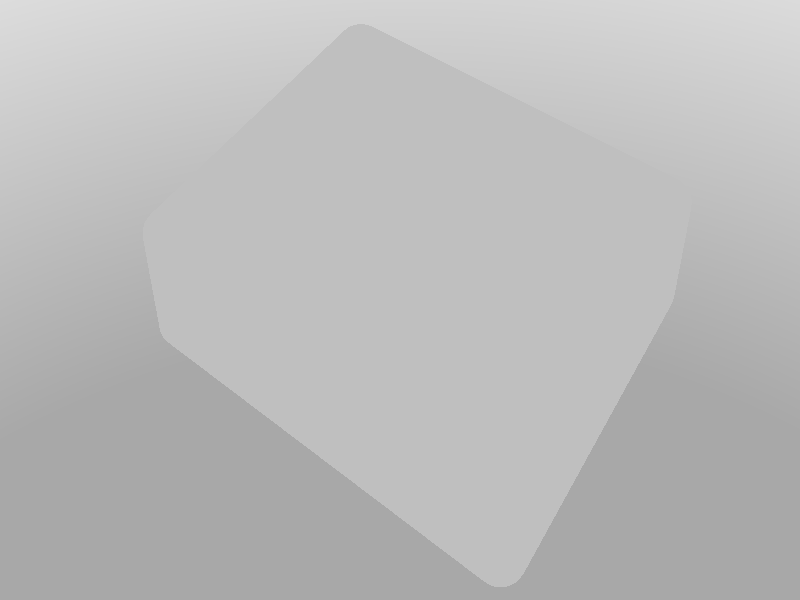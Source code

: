 // Persistence of Vision Ray Tracer Scene Description File
// for FreeCAD (http://www.freecadweb.org)

#version 3.6;

#include "colors.inc"
#include "metals.inc"
#include "rad_def.inc"

global_settings {
    radiosity {
        Rad_Settings(Radiosity_Final, on, on)
        recursion_limit 2
    }
}

#default {finish{ambient 0}}

sky_sphere {
    pigment {
        gradient y
        color_map {
            [0.0  color LightGray]
            [0.3  color White]
            [0.7  color LightGray]
        }
    }
}

// Standard finish
#declare StdFinish = finish {};

// declares position and view direction

// Generated by FreeCAD (http://www.freecadweb.org/)
#declare cam_location =  <128.424,-139.229,-86.8943>;
#declare cam_look_at  = <3.82774,4.02943,2.52638>;
#declare cam_sky      = <-0.5596,-0.730745,0.390973>;
#declare cam_angle    = 45; 
camera {
  location  cam_location
  look_at   cam_look_at
  sky       cam_sky
  angle     cam_angle 
  right x*1920/1080
}
// Written by FreeCAD http://www.freecadweb.org/
// face number1 +++++++++++++++++++++++++++++++++++++++++++++++++++++++++++++++++++++
#declare Pov_Body0031 = mesh2{
  vertex_vectors {
    26,
    <37.8,-1,40>,
    <37.8,-12.5,40>,
    <37.8,-12.5,-40>,
    <37.8,-1,-40>,
    <37.8,-1,-30.0011>,
    <37.8,-4.50131,-30.0011>,
    <37.8,-4.50131,-8.99867>,
    <37.8,-1,-8.99867>,
    <37.8,-1,22.4927>,
    <37.8,-3.00241,22.4927>,
    <37.8,-4.00241,23.4927>,
    <37.8,-3.97734,23.2702>,
    <37.8,-3.90338,23.0588>,
    <37.8,-3.78424,22.8692>,
    <37.8,-3.6259,22.7108>,
    <37.8,-3.4363,22.5917>,
    <37.8,-3.22493,22.5177>,
    <37.8,-4.00241,31.4927>,
    <37.8,-3.00241,32.4927>,
    <37.8,-3.22493,32.4676>,
    <37.8,-3.4363,32.3936>,
    <37.8,-3.6259,32.2745>,
    <37.8,-3.78424,32.1162>,
    <37.8,-3.90338,31.9266>,
    <37.8,-3.97734,31.7152>,
    <37.8,-1,32.4927>,
  }
  normal_vectors {
    26,
    <1,-0,-0>,
    <1,-0,-0>,
    <1,-0,-0>,
    <1,-0,-0>,
    <1,-0,-0>,
    <1,-0,-0>,
    <1,-0,-0>,
    <1,-0,-0>,
    <1,-0,-0>,
    <1,-0,-0>,
    <1,-0,-0>,
    <1,-0,-0>,
    <1,-0,-0>,
    <1,-0,-0>,
    <1,-0,-0>,
    <1,-0,-0>,
    <1,-0,-0>,
    <1,-0,-0>,
    <1,-0,-0>,
    <1,-0,-0>,
    <1,-0,-0>,
    <1,-0,-0>,
    <1,-0,-0>,
    <1,-0,-0>,
    <1,-0,-0>,
    <1,-0,-0>,
  }
  face_indices {
    24,
    <1,22,21>,
    <0,1,20>,
    <1,21,20>,
    <22,1,23>,
    <0,20,19>,
    <23,1,24>,
    <24,1,17>,
    <0,19,18>,
    <0,18,25>,
    <17,1,10>,
    <10,1,11>,
    <12,11,6>,
    <13,12,6>,
    <14,13,6>,
    <15,14,6>,
    <16,15,6>,
    <9,16,6>,
    <11,1,6>,
    <8,9,7>,
    <9,6,7>,
    <5,6,2>,
    <6,1,2>,
    <4,5,3>,
    <5,2,3>,
  }
} // end of Face1

// face number2 +++++++++++++++++++++++++++++++++++++++++++++++++++++++++++++++++++++
#declare Pov_Body0032 = mesh2{
  vertex_vectors {
    16,
    <37.8,-1,40>,
    <37.8,-12.5,40>,
    <32.5,-12.5,45.3>,
    <33.6794,-12.5,45.1671>,
    <34.7996,-12.5,44.7751>,
    <35.8045,-12.5,44.1437>,
    <36.6437,-12.5,43.3045>,
    <37.2751,-12.5,42.2996>,
    <37.6671,-12.5,41.1794>,
    <32.5,-1,45.3>,
    <37.6671,-1,41.1794>,
    <37.2751,-1,42.2996>,
    <36.6437,-1,43.3045>,
    <35.8045,-1,44.1437>,
    <34.7996,-1,44.7751>,
    <33.6794,-1,45.1671>,
  }
  normal_vectors {
    16,
    <1,0,0>,
    <1,0,0>,
    <6.12323e-17,-0,1>,
    <0.222521,-0,0.974928>,
    <0.433884,-0,0.900969>,
    <0.62349,-0,0.781831>,
    <0.781831,-0,0.62349>,
    <0.900969,-0,0.433884>,
    <0.974928,-0,0.222521>,
    <6.12323e-17,-0,1>,
    <0.974928,-0,0.222521>,
    <0.900969,-0,0.433884>,
    <0.781831,-0,0.62349>,
    <0.62349,-0,0.781831>,
    <0.433884,-0,0.900969>,
    <0.222521,-0,0.974928>,
  }
  face_indices {
    14,
    <10,1,0>,
    <10,8,1>,
    <11,7,8>,
    <11,8,10>,
    <12,6,7>,
    <12,7,11>,
    <13,5,6>,
    <13,6,12>,
    <14,4,5>,
    <14,5,13>,
    <15,3,4>,
    <15,4,14>,
    <9,2,3>,
    <9,3,15>,
  }
} // end of Face2

// face number3 +++++++++++++++++++++++++++++++++++++++++++++++++++++++++++++++++++++
#declare Pov_Body0033 = mesh2{
  vertex_vectors {
    16,
    <36.3,-14,40>,
    <36.6338,-13.9624,40>,
    <36.9508,-13.8515,40>,
    <37.2352,-13.6727,40>,
    <37.4727,-13.4352,40>,
    <37.6515,-13.1508,40>,
    <37.7624,-12.8338,40>,
    <37.8,-12.5,40>,
    <37.8,-12.5,-40>,
    <36.3,-14,-40>,
    <36.6338,-13.9624,-40>,
    <36.9508,-13.8515,-40>,
    <37.2352,-13.6727,-40>,
    <37.4727,-13.4352,-40>,
    <37.6515,-13.1508,-40>,
    <37.7624,-12.8338,-40>,
  }
  normal_vectors {
    16,
    <0,-1,0>,
    <0.222521,-0.974928,0>,
    <0.433884,-0.900969,0>,
    <0.62349,-0.781831,0>,
    <0.781831,-0.62349,0>,
    <0.900969,-0.433884,0>,
    <0.974928,-0.222521,0>,
    <1,-6.12323e-17,0>,
    <1,-6.12323e-17,0>,
    <0,-1,0>,
    <0.222521,-0.974928,0>,
    <0.433884,-0.900969,0>,
    <0.62349,-0.781831,0>,
    <0.781831,-0.62349,0>,
    <0.900969,-0.433884,0>,
    <0.974928,-0.222521,0>,
  }
  face_indices {
    14,
    <9,1,0>,
    <10,2,1>,
    <10,1,9>,
    <11,3,2>,
    <11,2,10>,
    <12,4,3>,
    <12,3,11>,
    <13,4,12>,
    <14,5,4>,
    <14,6,5>,
    <14,4,13>,
    <15,6,14>,
    <8,7,6>,
    <8,6,15>,
  }
} // end of Face3

// face number4 +++++++++++++++++++++++++++++++++++++++++++++++++++++++++++++++++++++
#declare Pov_Body0034 = mesh2{
  vertex_vectors {
    68,
    <-32.5,-1,45.3>,
    <32.5,-1,45.3>,
    <-33.6794,-1,45.1671>,
    <-34.7996,-1,44.7751>,
    <-35.8045,-1,44.1437>,
    <-36.6437,-1,43.3045>,
    <-37.2751,-1,42.2996>,
    <-37.6671,-1,41.1794>,
    <-37.8,-1,40>,
    <-37.8,-1,-40>,
    <-37.6671,-1,-41.1794>,
    <-37.2751,-1,-42.2996>,
    <-36.6437,-1,-43.3045>,
    <-35.8045,-1,-44.1437>,
    <-34.7996,-1,-44.7751>,
    <-33.6794,-1,-45.1671>,
    <-32.5,-1,-45.3>,
    <32.5,-1,-45.3>,
    <33.6794,-1,-45.1671>,
    <34.7996,-1,-44.7751>,
    <35.8045,-1,-44.1437>,
    <36.6437,-1,-43.3045>,
    <37.2751,-1,-42.2996>,
    <37.6671,-1,-41.1794>,
    <37.8,-1,-40>,
    <37.8,-1,-30.0011>,
    <36,-1,-30.0011>,
    <36,-1,-40>,
    <32.5,-1,-43.5>,
    <33.2788,-1,-43.4122>,
    <34.0186,-1,-43.1534>,
    <34.6822,-1,-42.7364>,
    <35.2364,-1,-42.1822>,
    <35.6534,-1,-41.5186>,
    <35.9122,-1,-40.7788>,
    <-32.5,-1,-43.5>,
    <-36,-1,-40>,
    <-35.9122,-1,-40.7788>,
    <-35.6534,-1,-41.5186>,
    <-35.2364,-1,-42.1822>,
    <-34.6822,-1,-42.7364>,
    <-34.0186,-1,-43.1534>,
    <-33.2788,-1,-43.4122>,
    <-36,-1,40>,
    <-32.5,-1,43.5>,
    <-33.2788,-1,43.4122>,
    <-34.0186,-1,43.1534>,
    <-34.6822,-1,42.7364>,
    <-35.2364,-1,42.1822>,
    <-35.6534,-1,41.5186>,
    <-35.9122,-1,40.7788>,
    <32.5,-1,43.5>,
    <36,-1,40>,
    <35.9122,-1,40.7788>,
    <35.6534,-1,41.5186>,
    <35.2364,-1,42.1822>,
    <34.6822,-1,42.7364>,
    <34.0186,-1,43.1534>,
    <33.2788,-1,43.4122>,
    <36,-1,32.4927>,
    <37.8,-1,32.4927>,
    <37.8,-1,40>,
    <37.6671,-1,41.1794>,
    <37.2751,-1,42.2996>,
    <36.6437,-1,43.3045>,
    <35.8045,-1,44.1437>,
    <34.7996,-1,44.7751>,
    <33.6794,-1,45.1671>,
  }
  normal_vectors {
    68,
    <0,1,0>,
    <0,1,0>,
    <0,1,0>,
    <0,1,0>,
    <0,1,0>,
    <0,1,0>,
    <0,1,0>,
    <0,1,0>,
    <0,1,0>,
    <0,1,0>,
    <0,1,0>,
    <0,1,0>,
    <0,1,0>,
    <0,1,0>,
    <0,1,0>,
    <0,1,0>,
    <0,1,0>,
    <0,1,0>,
    <0,1,0>,
    <0,1,0>,
    <0,1,0>,
    <0,1,0>,
    <0,1,0>,
    <0,1,0>,
    <0,1,0>,
    <0,1,0>,
    <0,1,0>,
    <0,1,0>,
    <0,1,0>,
    <0,1,0>,
    <0,1,0>,
    <0,1,0>,
    <0,1,0>,
    <0,1,0>,
    <0,1,0>,
    <0,1,0>,
    <0,1,0>,
    <0,1,0>,
    <0,1,0>,
    <0,1,0>,
    <0,1,0>,
    <0,1,0>,
    <0,1,0>,
    <0,1,0>,
    <0,1,0>,
    <0,1,0>,
    <0,1,0>,
    <0,1,0>,
    <0,1,0>,
    <0,1,0>,
    <0,1,0>,
    <0,1,0>,
    <0,1,0>,
    <0,1,0>,
    <0,1,0>,
    <0,1,0>,
    <0,1,0>,
    <0,1,0>,
    <0,1,0>,
    <0,1,0>,
    <0,1,0>,
    <0,1,0>,
    <0,1,0>,
    <0,1,0>,
    <0,1,0>,
    <0,1,0>,
    <0,1,0>,
    <0,1,0>,
  }
  face_indices {
    66,
    <40,13,12>,
    <40,14,13>,
    <39,40,12>,
    <38,12,11>,
    <38,39,12>,
    <41,15,14>,
    <41,14,40>,
    <42,16,15>,
    <42,15,41>,
    <37,11,10>,
    <37,38,11>,
    <35,16,42>,
    <36,10,9>,
    <36,37,10>,
    <28,16,35>,
    <28,17,16>,
    <28,18,17>,
    <29,18,28>,
    <19,18,29>,
    <30,19,29>,
    <31,19,30>,
    <31,20,19>,
    <21,20,31>,
    <21,31,32>,
    <33,21,32>,
    <22,21,33>,
    <23,22,33>,
    <23,33,34>,
    <24,23,34>,
    <24,34,27>,
    <43,36,9>,
    <43,8,7>,
    <43,9,8>,
    <50,43,7>,
    <6,50,7>,
    <49,50,6>,
    <48,6,5>,
    <48,49,6>,
    <25,27,26>,
    <25,24,27>,
    <47,48,5>,
    <4,47,5>,
    <46,47,4>,
    <3,46,4>,
    <45,46,3>,
    <2,44,45>,
    <2,45,3>,
    <0,44,2>,
    <51,44,0>,
    <61,52,53>,
    <61,59,52>,
    <61,60,59>,
    <1,58,51>,
    <1,51,0>,
    <67,57,58>,
    <67,58,1>,
    <62,61,53>,
    <63,53,54>,
    <63,62,53>,
    <66,57,67>,
    <64,54,55>,
    <64,55,56>,
    <64,63,54>,
    <65,56,57>,
    <65,64,56>,
    <65,57,66>,
  }
} // end of Face4

// face number5 +++++++++++++++++++++++++++++++++++++++++++++++++++++++++++++++++++++
#declare Pov_Body0035 = mesh2{
  vertex_vectors {
    16,
    <32.5,-1,-45.3>,
    <32.5,-12.5,-45.3>,
    <37.8,-12.5,-40>,
    <37.6671,-12.5,-41.1794>,
    <37.2751,-12.5,-42.2996>,
    <36.6437,-12.5,-43.3045>,
    <35.8045,-12.5,-44.1437>,
    <34.7996,-12.5,-44.7751>,
    <33.6794,-12.5,-45.1671>,
    <37.8,-1,-40>,
    <33.6794,-1,-45.1671>,
    <34.7996,-1,-44.7751>,
    <35.8045,-1,-44.1437>,
    <36.6437,-1,-43.3045>,
    <37.2751,-1,-42.2996>,
    <37.6671,-1,-41.1794>,
  }
  normal_vectors {
    16,
    <-1.83697e-16,0,-1>,
    <-1.83697e-16,0,-1>,
    <1,0,0>,
    <0.974928,0,-0.222521>,
    <0.900969,0,-0.433884>,
    <0.781831,0,-0.62349>,
    <0.62349,0,-0.781831>,
    <0.433884,0,-0.900969>,
    <0.222521,0,-0.974928>,
    <1,0,0>,
    <0.222521,0,-0.974928>,
    <0.433884,0,-0.900969>,
    <0.62349,0,-0.781831>,
    <0.781831,0,-0.62349>,
    <0.900969,0,-0.433884>,
    <0.974928,0,-0.222521>,
  }
  face_indices {
    14,
    <10,1,0>,
    <10,8,1>,
    <11,6,7>,
    <11,7,8>,
    <11,8,10>,
    <12,6,11>,
    <13,5,6>,
    <13,6,12>,
    <14,4,5>,
    <14,5,13>,
    <15,2,3>,
    <15,3,4>,
    <15,4,14>,
    <9,2,15>,
  }
} // end of Face5

// face number6 +++++++++++++++++++++++++++++++++++++++++++++++++++++++++++++++++++++
#declare Pov_Body0036 = mesh2{
  vertex_vectors {
    4,
    <36,-3.00241,32.4927>,
    <36,-1,32.4927>,
    <37.8,-3.00241,32.4927>,
    <37.8,-1,32.4927>,
  }
  normal_vectors {
    4,
    <-2.2e-16,2.2e-16,-1>,
    <-2.2e-16,2.2e-16,-1>,
    <-2.2e-16,2.2e-16,-1>,
    <-2.2e-16,2.2e-16,-1>,
  }
  face_indices {
    2,
    <2,0,1>,
    <2,1,3>,
  }
} // end of Face6

// face number7 +++++++++++++++++++++++++++++++++++++++++++++++++++++++++++++++++++++
#declare Pov_Body0037 = mesh2{
  vertex_vectors {
    16,
    <37.8,-3.00241,32.4927>,
    <37.8,-3.22493,32.4676>,
    <37.8,-3.4363,32.3936>,
    <37.8,-3.6259,32.2745>,
    <37.8,-3.78424,32.1162>,
    <37.8,-3.90338,31.9266>,
    <37.8,-3.97734,31.7152>,
    <37.8,-4.00241,31.4927>,
    <36,-4.00241,31.4927>,
    <36,-3.00241,32.4927>,
    <36,-3.22493,32.4676>,
    <36,-3.4363,32.3936>,
    <36,-3.6259,32.2745>,
    <36,-3.78424,32.1162>,
    <36,-3.90338,31.9266>,
    <36,-3.97734,31.7152>,
  }
  normal_vectors {
    16,
    <-2.2e-16,2.2e-16,-1>,
    <-2.7679e-16,0.222521,-0.974928>,
    <-3.19701e-16,0.433884,-0.900969>,
    <-3.4658e-16,0.62349,-0.781831>,
    <-3.56081e-16,0.781831,-0.62349>,
    <-3.47726e-16,0.900969,-0.433884>,
    <-3.21934e-16,0.974928,-0.222521>,
    <-2.8e-16,1,-6.32769e-17>,
    <-2.8e-16,1,-6.32769e-17>,
    <-2.2e-16,2.2e-16,-1>,
    <-2.7679e-16,0.222521,-0.974928>,
    <-3.19701e-16,0.433884,-0.900969>,
    <-3.4658e-16,0.62349,-0.781831>,
    <-3.56081e-16,0.781831,-0.62349>,
    <-3.47726e-16,0.900969,-0.433884>,
    <-3.21934e-16,0.974928,-0.222521>,
  }
  face_indices {
    14,
    <0,1,10>,
    <9,0,10>,
    <1,2,11>,
    <10,1,11>,
    <2,3,12>,
    <11,2,12>,
    <3,4,13>,
    <12,3,13>,
    <4,5,14>,
    <13,4,14>,
    <5,6,15>,
    <6,7,15>,
    <14,5,15>,
    <15,7,8>,
  }
} // end of Face7

// face number8 +++++++++++++++++++++++++++++++++++++++++++++++++++++++++++++++++++++
#declare Pov_Body0038 = mesh2{
  vertex_vectors {
    4,
    <37.8,-4.50131,-30.0011>,
    <36,-4.50131,-30.0011>,
    <37.8,-1,-30.0011>,
    <36,-1,-30.0011>,
  }
  normal_vectors {
    4,
    <2.2e-16,-2.2e-16,1>,
    <2.2e-16,-2.2e-16,1>,
    <2.2e-16,-2.2e-16,1>,
    <2.2e-16,-2.2e-16,1>,
  }
  face_indices {
    2,
    <2,3,0>,
    <3,1,0>,
  }
} // end of Face8

// face number9 +++++++++++++++++++++++++++++++++++++++++++++++++++++++++++++++++++++
#declare Pov_Body0039 = mesh2{
  vertex_vectors {
    4,
    <37.8,-4.00241,23.4927>,
    <37.8,-4.00241,31.4927>,
    <36,-4.00241,31.4927>,
    <36,-4.00241,23.4927>,
  }
  normal_vectors {
    4,
    <-2.8e-16,1,2.2e-16>,
    <-2.8e-16,1,2.2e-16>,
    <-2.8e-16,1,2.2e-16>,
    <-2.8e-16,1,2.2e-16>,
  }
  face_indices {
    2,
    <3,2,1>,
    <0,3,1>,
  }
} // end of Face9

// face number10 +++++++++++++++++++++++++++++++++++++++++++++++++++++++++++++++++++++
#declare Pov_Body00310 = mesh2{
  vertex_vectors {
    4,
    <37.8,-4.50131,-8.99867>,
    <37.8,-4.50131,-30.0011>,
    <36,-4.50131,-30.0011>,
    <36,-4.50131,-8.99867>,
  }
  normal_vectors {
    4,
    <-2.8e-16,1,2.2e-16>,
    <-2.8e-16,1,2.2e-16>,
    <-2.8e-16,1,2.2e-16>,
    <-2.8e-16,1,2.2e-16>,
  }
  face_indices {
    2,
    <1,2,0>,
    <2,3,0>,
  }
} // end of Face10

// face number11 +++++++++++++++++++++++++++++++++++++++++++++++++++++++++++++++++++++
#declare Pov_Body00311 = mesh2{
  vertex_vectors {
    16,
    <37.8,-4.00241,23.4927>,
    <37.8,-3.97734,23.2702>,
    <37.8,-3.90338,23.0588>,
    <37.8,-3.78424,22.8692>,
    <37.8,-3.6259,22.7108>,
    <37.8,-3.4363,22.5917>,
    <37.8,-3.22493,22.5177>,
    <37.8,-3.00241,22.4927>,
    <36,-3.00241,22.4927>,
    <36,-4.00241,23.4927>,
    <36,-3.97734,23.2702>,
    <36,-3.90338,23.0588>,
    <36,-3.78424,22.8692>,
    <36,-3.6259,22.7108>,
    <36,-3.4363,22.5917>,
    <36,-3.22493,22.5177>,
  }
  normal_vectors {
    16,
    <-2.8e-16,1,2.2e-16>,
    <-2.24025e-16,0.974928,0.222521>,
    <-1.56817e-16,0.900969,0.433884>,
    <-8.17451e-17,0.781831,0.62349>,
    <-2.57422e-18,0.62349,0.781831>,
    <7.67257e-17,0.433884,0.900969>,
    <1.52178e-16,0.222521,0.974928>,
    <2.2e-16,-3.80812e-16,1>,
    <2.2e-16,5.07366e-16,1>,
    <-2.8e-16,1,2.2e-16>,
    <-2.24025e-16,0.974928,0.222521>,
    <-1.56817e-16,0.900969,0.433884>,
    <-8.17451e-17,0.781831,0.62349>,
    <-2.57422e-18,0.62349,0.781831>,
    <7.67257e-17,0.433884,0.900969>,
    <1.52178e-16,0.222521,0.974928>,
  }
  face_indices {
    14,
    <0,1,10>,
    <9,0,10>,
    <1,2,11>,
    <10,1,11>,
    <2,3,12>,
    <11,2,12>,
    <3,4,13>,
    <4,5,13>,
    <12,3,13>,
    <13,5,14>,
    <5,6,15>,
    <6,7,15>,
    <14,5,15>,
    <15,7,8>,
  }
} // end of Face11

// face number12 +++++++++++++++++++++++++++++++++++++++++++++++++++++++++++++++++++++
#declare Pov_Body00312 = mesh2{
  vertex_vectors {
    4,
    <37.8,-1,-8.99867>,
    <37.8,-4.50131,-8.99867>,
    <36,-4.50131,-8.99867>,
    <36,-1,-8.99867>,
  }
  normal_vectors {
    4,
    <-2.2e-16,2.2e-16,-1>,
    <-2.2e-16,2.2e-16,-1>,
    <-2.2e-16,2.2e-16,-1>,
    <-2.2e-16,2.2e-16,-1>,
  }
  face_indices {
    2,
    <1,2,0>,
    <2,3,0>,
  }
} // end of Face12

// face number13 +++++++++++++++++++++++++++++++++++++++++++++++++++++++++++++++++++++
#declare Pov_Body00313 = mesh2{
  vertex_vectors {
    4,
    <37.8,-1,22.4927>,
    <37.8,-3.00241,22.4927>,
    <36,-3.00241,22.4927>,
    <36,-1,22.4927>,
  }
  normal_vectors {
    4,
    <2.2e-16,-2.2e-16,1>,
    <2.2e-16,-2.2e-16,1>,
    <2.2e-16,-2.2e-16,1>,
    <2.2e-16,-2.2e-16,1>,
  }
  face_indices {
    2,
    <0,2,1>,
    <0,3,2>,
  }
} // end of Face13

// face number14 +++++++++++++++++++++++++++++++++++++++++++++++++++++++++++++++++++++
#declare Pov_Body00314 = mesh2{
  vertex_vectors {
    4,
    <37.8,-1,22.4927>,
    <37.8,-1,-8.99867>,
    <36,-1,22.4927>,
    <36,-1,-8.99867>,
  }
  normal_vectors {
    4,
    <0,1,0>,
    <0,1,0>,
    <0,1,0>,
    <0,1,0>,
  }
  face_indices {
    2,
    <0,3,2>,
    <0,1,3>,
  }
} // end of Face14

// face number15 +++++++++++++++++++++++++++++++++++++++++++++++++++++++++++++++++++++
#declare Pov_Body00315 = mesh2{
  vertex_vectors {
    64,
    <32.5,-14,43.8>,
    <32.5,-13.9624,44.1338>,
    <32.5,-13.8515,44.4508>,
    <32.5,-13.6727,44.7352>,
    <32.5,-13.4352,44.9727>,
    <32.5,-13.1508,45.1515>,
    <32.5,-12.8338,45.2624>,
    <32.5,-12.5,45.3>,
    <33.3456,-14,43.7047>,
    <34.1488,-14,43.4237>,
    <34.8693,-14,42.971>,
    <35.471,-14,42.3693>,
    <35.9237,-14,41.6488>,
    <36.2047,-14,40.8456>,
    <36.3,-14,40>,
    <36.6338,-13.9624,40>,
    <36.9508,-13.8515,40>,
    <37.2352,-13.6727,40>,
    <37.4727,-13.4352,40>,
    <37.6515,-13.1508,40>,
    <37.7624,-12.8338,40>,
    <37.8,-12.5,40>,
    <33.6794,-12.5,45.1671>,
    <34.7996,-12.5,44.7751>,
    <35.8045,-12.5,44.1437>,
    <36.6437,-12.5,43.3045>,
    <37.2751,-12.5,42.2996>,
    <37.6671,-12.5,41.1794>,
    <33.4199,-13.9624,44.0301>,
    <33.4904,-13.8515,44.3392>,
    <33.5537,-13.6727,44.6165>,
    <33.6065,-13.4352,44.8481>,
    <34.2936,-13.9624,43.7244>,
    <33.6463,-13.1508,45.0223>,
    <34.4311,-13.8515,44.0101>,
    <33.671,-12.8338,45.1305>,
    <34.5545,-13.6727,44.2663>,
    <34.6576,-13.4352,44.4803>,
    <35.0774,-13.9624,43.2319>,
    <34.7351,-13.1508,44.6413>,
    <35.275,-13.8515,43.4798>,
    <34.7833,-12.8338,44.7413>,
    <35.4524,-13.6727,43.7022>,
    <35.6005,-13.4352,43.8879>,
    <35.7319,-13.9624,42.5774>,
    <35.7119,-13.1508,44.0276>,
    <35.9798,-13.8515,42.775>,
    <35.781,-12.8338,44.1143>,
    <36.2022,-13.6727,42.9524>,
    <36.3879,-13.4352,43.1005>,
    <36.2244,-13.9624,41.7936>,
    <36.5276,-13.1508,43.2119>,
    <36.5101,-13.8515,41.9311>,
    <36.6143,-12.8338,43.281>,
    <36.7663,-13.6727,42.0545>,
    <36.9803,-13.4352,42.1576>,
    <36.5301,-13.9624,40.9199>,
    <37.1413,-13.1508,42.2351>,
    <36.8392,-13.8515,40.9904>,
    <37.2413,-12.8338,42.2833>,
    <37.1165,-13.6727,41.0537>,
    <37.3481,-13.4352,41.1065>,
    <37.5223,-13.1508,41.1463>,
    <37.6305,-12.8338,41.171>,
  }
  normal_vectors {
    64,
    <0,-1,-1.83697e-16>,
    <-0,-0.974928,0.222521>,
    <-0,-0.900969,0.433884>,
    <-0,-0.781831,0.62349>,
    <-0,-0.62349,0.781831>,
    <-0,-0.433884,0.900969>,
    <-0,-0.222521,0.974928>,
    <-0,-0,1>,
    <-4.08764e-17,-1,-1.79091e-16>,
    <-7.97031e-17,-1,-1.65505e-16>,
    <-1.14533e-16,-1,-1.4362e-16>,
    <-1.4362e-16,-1,-1.14533e-16>,
    <-1.65505e-16,-1,-7.97031e-17>,
    <-1.79091e-16,-1,-4.08764e-17>,
    <-1.83697e-16,-1,-0>,
    <0.222521,-0.974928,-0>,
    <0.433884,-0.900969,-0>,
    <0.62349,-0.781831,-0>,
    <0.781831,-0.62349,-0>,
    <0.900969,-0.433884,-0>,
    <0.974928,-0.222521,-0>,
    <1,-0,-0>,
    <0.222521,-0,0.974928>,
    <0.433884,-0,0.900969>,
    <0.62349,-0,0.781831>,
    <0.781831,-0,0.62349>,
    <0.900969,-0,0.433884>,
    <0.974928,-0,0.222521>,
    <0.0495156,-0.974928,0.216942>,
    <0.0965482,-0.900969,0.423005>,
    <0.13874,-0.781831,0.607858>,
    <0.173974,-0.62349,0.762229>,
    <0.0965482,-0.974928,0.200484>,
    <0.200484,-0.433884,0.87838>,
    <0.188255,-0.900969,0.390916>,
    <0.216942,-0.222521,0.950484>,
    <0.270522,-0.781831,0.561745>,
    <0.339224,-0.62349,0.704406>,
    <0.13874,-0.974928,0.173974>,
    <0.390916,-0.433884,0.811745>,
    <0.270522,-0.900969,0.339224>,
    <0.423005,-0.222521,0.87838>,
    <0.38874,-0.781831,0.487464>,
    <0.487464,-0.62349,0.61126>,
    <0.173974,-0.974928,0.13874>,
    <0.561745,-0.433884,0.704406>,
    <0.339224,-0.900969,0.270522>,
    <0.607858,-0.222521,0.762229>,
    <0.487464,-0.781831,0.38874>,
    <0.61126,-0.62349,0.487464>,
    <0.200484,-0.974928,0.0965482>,
    <0.704406,-0.433884,0.561745>,
    <0.390916,-0.900969,0.188255>,
    <0.762229,-0.222521,0.607858>,
    <0.561745,-0.781831,0.270522>,
    <0.704406,-0.62349,0.339224>,
    <0.216942,-0.974928,0.0495156>,
    <0.811745,-0.433884,0.390916>,
    <0.423005,-0.900969,0.0965482>,
    <0.87838,-0.222521,0.423005>,
    <0.607858,-0.781831,0.13874>,
    <0.762229,-0.62349,0.173974>,
    <0.87838,-0.433884,0.200484>,
    <0.950484,-0.222521,0.216942>,
  }
  face_indices {
    98,
    <13,14,15>,
    <1,0,28>,
    <0,8,28>,
    <2,1,29>,
    <1,28,29>,
    <3,2,30>,
    <2,29,30>,
    <4,3,31>,
    <3,30,31>,
    <8,9,32>,
    <28,8,32>,
    <5,4,33>,
    <4,31,33>,
    <28,32,34>,
    <29,28,34>,
    <6,5,35>,
    <7,6,35>,
    <22,7,35>,
    <5,33,35>,
    <29,34,36>,
    <30,29,36>,
    <30,36,37>,
    <31,30,37>,
    <9,10,38>,
    <10,11,38>,
    <32,9,38>,
    <31,37,39>,
    <33,31,39>,
    <32,38,40>,
    <34,32,40>,
    <23,22,41>,
    <35,33,41>,
    <33,39,41>,
    <22,35,41>,
    <36,34,42>,
    <34,40,42>,
    <37,36,43>,
    <36,42,43>,
    <38,11,44>,
    <37,43,45>,
    <39,37,45>,
    <38,44,46>,
    <40,38,46>,
    <39,45,47>,
    <24,23,47>,
    <25,24,47>,
    <23,41,47>,
    <41,39,47>,
    <40,46,48>,
    <42,40,48>,
    <42,48,49>,
    <43,42,49>,
    <11,12,50>,
    <44,11,50>,
    <45,43,51>,
    <43,49,51>,
    <46,44,52>,
    <44,50,52>,
    <47,45,53>,
    <25,47,53>,
    <45,51,53>,
    <46,52,54>,
    <48,46,54>,
    <48,54,55>,
    <49,48,55>,
    <12,13,56>,
    <13,15,56>,
    <50,12,56>,
    <49,55,57>,
    <51,49,57>,
    <15,16,58>,
    <52,50,58>,
    <56,15,58>,
    <50,56,58>,
    <51,57,59>,
    <26,25,59>,
    <25,53,59>,
    <53,51,59>,
    <16,17,60>,
    <58,16,60>,
    <52,58,60>,
    <54,52,60>,
    <17,18,61>,
    <60,17,61>,
    <55,54,61>,
    <54,60,61>,
    <18,19,62>,
    <19,20,62>,
    <57,55,62>,
    <61,18,62>,
    <55,61,62>,
    <20,21,63>,
    <27,26,63>,
    <21,27,63>,
    <26,59,63>,
    <57,62,63>,
    <59,57,63>,
    <62,20,63>,
  }
} // end of Face15

// face number16 +++++++++++++++++++++++++++++++++++++++++++++++++++++++++++++++++++++
#declare Pov_Body00316 = mesh2{
  vertex_vectors {
    4,
    <-32.5,-1,45.3>,
    <-32.5,-12.5,45.3>,
    <32.5,-12.5,45.3>,
    <32.5,-1,45.3>,
  }
  normal_vectors {
    4,
    <-0,-0,1>,
    <-0,-0,1>,
    <-0,-0,1>,
    <-0,-0,1>,
  }
  face_indices {
    2,
    <0,1,3>,
    <1,2,3>,
  }
} // end of Face16

// face number17 +++++++++++++++++++++++++++++++++++++++++++++++++++++++++++++++++++++
#declare Pov_Body00317 = mesh2{
  vertex_vectors {
    64,
    <-32.5,-14,43.8>,
    <32.5,-14,43.8>,
    <-36.3,-14,40>,
    <-36.2047,-14,40.8456>,
    <-35.9237,-14,41.6488>,
    <-35.471,-14,42.3693>,
    <-34.8693,-14,42.971>,
    <-34.1488,-14,43.4237>,
    <-33.3456,-14,43.7047>,
    <-36.3,-14,-40>,
    <-32.5,-14,-43.8>,
    <-33.3456,-14,-43.7047>,
    <-34.1488,-14,-43.4237>,
    <-34.8693,-14,-42.971>,
    <-35.471,-14,-42.3693>,
    <-35.9237,-14,-41.6488>,
    <-36.2047,-14,-40.8456>,
    <32.5,-14,-43.8>,
    <36.3,-14,-40>,
    <36.2047,-14,-40.8456>,
    <35.9237,-14,-41.6488>,
    <35.471,-14,-42.3693>,
    <34.8693,-14,-42.971>,
    <34.1488,-14,-43.4237>,
    <33.3456,-14,-43.7047>,
    <36.3,-14,40>,
    <33.3456,-14,43.7047>,
    <34.1488,-14,43.4237>,
    <34.8693,-14,42.971>,
    <35.471,-14,42.3693>,
    <35.9237,-14,41.6488>,
    <36.2047,-14,40.8456>,
    <-32.5,-14,43.5>,
    <32.5,-14,43.5>,
    <36,-14,40>,
    <35.9122,-14,40.7788>,
    <35.6534,-14,41.5186>,
    <35.2364,-14,42.1822>,
    <34.6822,-14,42.7364>,
    <34.0186,-14,43.1534>,
    <33.2788,-14,43.4122>,
    <36,-14,-40>,
    <32.5,-14,-43.5>,
    <33.2788,-14,-43.4122>,
    <34.0186,-14,-43.1534>,
    <34.6822,-14,-42.7364>,
    <35.2364,-14,-42.1822>,
    <35.6534,-14,-41.5186>,
    <35.9122,-14,-40.7788>,
    <-32.5,-14,-43.5>,
    <-36,-14,-40>,
    <-35.9122,-14,-40.7788>,
    <-35.6534,-14,-41.5186>,
    <-35.2364,-14,-42.1822>,
    <-34.6822,-14,-42.7364>,
    <-34.0186,-14,-43.1534>,
    <-33.2788,-14,-43.4122>,
    <-36,-14,40>,
    <-33.2788,-14,43.4122>,
    <-34.0186,-14,43.1534>,
    <-34.6822,-14,42.7364>,
    <-35.2364,-14,42.1822>,
    <-35.6534,-14,41.5186>,
    <-35.9122,-14,40.7788>,
  }
  normal_vectors {
    64,
    <-0,-1,-0>,
    <-0,-1,-0>,
    <-0,-1,-0>,
    <-0,-1,-0>,
    <-0,-1,-0>,
    <-0,-1,-0>,
    <-0,-1,-0>,
    <-0,-1,-0>,
    <-0,-1,-0>,
    <-0,-1,-0>,
    <-0,-1,-0>,
    <-0,-1,-0>,
    <-0,-1,-0>,
    <-0,-1,-0>,
    <-0,-1,-0>,
    <-0,-1,-0>,
    <-0,-1,-0>,
    <-0,-1,-0>,
    <-0,-1,-0>,
    <-0,-1,-0>,
    <-0,-1,-0>,
    <-0,-1,-0>,
    <-0,-1,-0>,
    <-0,-1,-0>,
    <-0,-1,-0>,
    <-0,-1,-0>,
    <-0,-1,-0>,
    <-0,-1,-0>,
    <-0,-1,-0>,
    <-0,-1,-0>,
    <-0,-1,-0>,
    <-0,-1,-0>,
    <-0,-1,-0>,
    <-0,-1,-0>,
    <-0,-1,-0>,
    <-0,-1,-0>,
    <-0,-1,-0>,
    <-0,-1,-0>,
    <-0,-1,-0>,
    <-0,-1,-0>,
    <-0,-1,-0>,
    <-0,-1,-0>,
    <-0,-1,-0>,
    <-0,-1,-0>,
    <-0,-1,-0>,
    <-0,-1,-0>,
    <-0,-1,-0>,
    <-0,-1,-0>,
    <-0,-1,-0>,
    <-0,-1,-0>,
    <-0,-1,-0>,
    <-0,-1,-0>,
    <-0,-1,-0>,
    <-0,-1,-0>,
    <-0,-1,-0>,
    <-0,-1,-0>,
    <-0,-1,-0>,
    <-0,-1,-0>,
    <-0,-1,-0>,
    <-0,-1,-0>,
    <-0,-1,-0>,
    <-0,-1,-0>,
    <-0,-1,-0>,
    <-0,-1,-0>,
  }
  face_indices {
    64,
    <13,12,54>,
    <14,13,53>,
    <13,54,53>,
    <54,12,55>,
    <15,14,52>,
    <14,53,52>,
    <55,12,11>,
    <55,11,56>,
    <16,15,51>,
    <15,52,51>,
    <56,11,10>,
    <56,10,49>,
    <9,16,50>,
    <16,51,50>,
    <49,10,17>,
    <49,17,42>,
    <42,17,24>,
    <42,24,43>,
    <43,24,44>,
    <24,23,44>,
    <44,23,45>,
    <23,22,45>,
    <45,22,21>,
    <46,45,21>,
    <46,21,20>,
    <47,46,20>,
    <47,20,48>,
    <48,20,19>,
    <48,19,41>,
    <41,19,18>,
    <2,9,57>,
    <9,50,57>,
    <2,57,3>,
    <3,57,63>,
    <4,3,62>,
    <3,63,62>,
    <5,4,61>,
    <4,62,61>,
    <5,61,6>,
    <61,60,6>,
    <6,60,7>,
    <60,59,7>,
    <7,59,58>,
    <7,58,8>,
    <58,32,0>,
    <8,58,0>,
    <32,33,1>,
    <0,32,1>,
    <41,18,25>,
    <34,41,25>,
    <33,40,26>,
    <1,33,26>,
    <34,25,31>,
    <35,34,31>,
    <35,31,36>,
    <40,39,27>,
    <26,40,27>,
    <36,31,30>,
    <39,38,28>,
    <27,39,28>,
    <37,36,29>,
    <38,37,29>,
    <36,30,29>,
    <28,38,29>,
  }
} // end of Face17

// face number18 +++++++++++++++++++++++++++++++++++++++++++++++++++++++++++++++++++++
#declare Pov_Body00318 = mesh2{
  vertex_vectors {
    64,
    <36.3,-14,-40>,
    <36.6338,-13.9624,-40>,
    <36.9508,-13.8515,-40>,
    <37.2352,-13.6727,-40>,
    <37.4727,-13.4352,-40>,
    <37.6515,-13.1508,-40>,
    <37.7624,-12.8338,-40>,
    <37.8,-12.5,-40>,
    <36.2047,-14,-40.8456>,
    <35.9237,-14,-41.6488>,
    <35.471,-14,-42.3693>,
    <34.8693,-14,-42.971>,
    <34.1488,-14,-43.4237>,
    <33.3456,-14,-43.7047>,
    <32.5,-14,-43.8>,
    <32.5,-13.9624,-44.1338>,
    <32.5,-13.8515,-44.4508>,
    <32.5,-13.6727,-44.7352>,
    <32.5,-13.4352,-44.9727>,
    <32.5,-13.1508,-45.1515>,
    <32.5,-12.8338,-45.2624>,
    <32.5,-12.5,-45.3>,
    <37.6671,-12.5,-41.1794>,
    <37.2751,-12.5,-42.2996>,
    <36.6437,-12.5,-43.3045>,
    <35.8045,-12.5,-44.1437>,
    <34.7996,-12.5,-44.7751>,
    <33.6794,-12.5,-45.1671>,
    <36.5301,-13.9624,-40.9199>,
    <36.8392,-13.8515,-40.9904>,
    <37.1165,-13.6727,-41.0537>,
    <37.3481,-13.4352,-41.1065>,
    <36.2244,-13.9624,-41.7936>,
    <37.5223,-13.1508,-41.1463>,
    <36.5101,-13.8515,-41.9311>,
    <37.6305,-12.8338,-41.171>,
    <36.7663,-13.6727,-42.0545>,
    <36.9803,-13.4352,-42.1576>,
    <35.7319,-13.9624,-42.5774>,
    <37.1413,-13.1508,-42.2351>,
    <35.9798,-13.8515,-42.775>,
    <37.2413,-12.8338,-42.2833>,
    <36.2022,-13.6727,-42.9524>,
    <36.3879,-13.4352,-43.1005>,
    <35.0774,-13.9624,-43.2319>,
    <36.5276,-13.1508,-43.2119>,
    <35.275,-13.8515,-43.4798>,
    <36.6143,-12.8338,-43.281>,
    <35.4524,-13.6727,-43.7022>,
    <35.6005,-13.4352,-43.8879>,
    <34.2936,-13.9624,-43.7244>,
    <35.7119,-13.1508,-44.0276>,
    <34.4311,-13.8515,-44.0101>,
    <35.781,-12.8338,-44.1143>,
    <34.5545,-13.6727,-44.2663>,
    <34.6576,-13.4352,-44.4803>,
    <33.4199,-13.9624,-44.0301>,
    <34.7351,-13.1508,-44.6413>,
    <33.4904,-13.8515,-44.3392>,
    <34.7833,-12.8338,-44.7413>,
    <33.5537,-13.6727,-44.6165>,
    <33.6065,-13.4352,-44.8481>,
    <33.6463,-13.1508,-45.0223>,
    <33.671,-12.8338,-45.1305>,
  }
  normal_vectors {
    64,
    <4.2572e-15,-1,-0>,
    <0.222521,-0.974928,-0>,
    <0.433884,-0.900969,-0>,
    <0.62349,-0.781831,-0>,
    <0.781831,-0.62349,-0>,
    <0.900969,-0.433884,-0>,
    <0.974928,-0.222521,-0>,
    <1,-0,-0>,
    <-1.79091e-16,-1,4.08764e-17>,
    <-1.65505e-16,-1,7.97031e-17>,
    <-1.4362e-16,-1,1.14533e-16>,
    <-1.14533e-16,-1,1.4362e-16>,
    <-7.97031e-17,-1,1.65505e-16>,
    <-4.08764e-17,-1,1.79091e-16>,
    <-0,-1,1.83697e-16>,
    <-0,-0.974928,-0.222521>,
    <-0,-0.900969,-0.433884>,
    <-0,-0.781831,-0.62349>,
    <-0,-0.62349,-0.781831>,
    <-0,-0.433884,-0.900969>,
    <-0,-0.222521,-0.974928>,
    <0,-0,-1>,
    <0.974928,-0,-0.222521>,
    <0.900969,-0,-0.433884>,
    <0.781831,-0,-0.62349>,
    <0.62349,-0,-0.781831>,
    <0.433884,-0,-0.900969>,
    <0.222521,-0,-0.974928>,
    <0.216942,-0.974928,-0.0495156>,
    <0.423005,-0.900969,-0.0965482>,
    <0.607858,-0.781831,-0.13874>,
    <0.762229,-0.62349,-0.173974>,
    <0.200484,-0.974928,-0.0965482>,
    <0.87838,-0.433884,-0.200484>,
    <0.390916,-0.900969,-0.188255>,
    <0.950484,-0.222521,-0.216942>,
    <0.561745,-0.781831,-0.270522>,
    <0.704406,-0.62349,-0.339224>,
    <0.173974,-0.974928,-0.13874>,
    <0.811745,-0.433884,-0.390916>,
    <0.339224,-0.900969,-0.270522>,
    <0.87838,-0.222521,-0.423005>,
    <0.487464,-0.781831,-0.38874>,
    <0.61126,-0.62349,-0.487464>,
    <0.13874,-0.974928,-0.173974>,
    <0.704406,-0.433884,-0.561745>,
    <0.270522,-0.900969,-0.339224>,
    <0.762229,-0.222521,-0.607858>,
    <0.38874,-0.781831,-0.487464>,
    <0.487464,-0.62349,-0.61126>,
    <0.0965482,-0.974928,-0.200484>,
    <0.561745,-0.433884,-0.704406>,
    <0.188255,-0.900969,-0.390916>,
    <0.607858,-0.222521,-0.762229>,
    <0.270522,-0.781831,-0.561745>,
    <0.339224,-0.62349,-0.704406>,
    <0.0495156,-0.974928,-0.216942>,
    <0.390916,-0.433884,-0.811745>,
    <0.0965482,-0.900969,-0.423005>,
    <0.423005,-0.222521,-0.87838>,
    <0.13874,-0.781831,-0.607858>,
    <0.173974,-0.62349,-0.762229>,
    <0.200484,-0.433884,-0.87838>,
    <0.216942,-0.222521,-0.950484>,
  }
  face_indices {
    98,
    <1,0,28>,
    <0,8,28>,
    <2,1,29>,
    <1,28,29>,
    <3,2,30>,
    <2,29,30>,
    <4,3,31>,
    <3,30,31>,
    <8,9,32>,
    <28,8,32>,
    <5,4,33>,
    <4,31,33>,
    <28,32,34>,
    <29,28,34>,
    <6,5,35>,
    <7,6,35>,
    <22,7,35>,
    <5,33,35>,
    <29,34,36>,
    <30,29,36>,
    <30,36,37>,
    <31,30,37>,
    <9,10,38>,
    <32,9,38>,
    <31,37,39>,
    <33,31,39>,
    <32,38,40>,
    <34,32,40>,
    <23,22,41>,
    <33,39,41>,
    <35,33,41>,
    <22,35,41>,
    <36,34,42>,
    <34,40,42>,
    <36,42,43>,
    <37,36,43>,
    <10,11,44>,
    <38,10,44>,
    <39,37,45>,
    <37,43,45>,
    <38,44,46>,
    <40,38,46>,
    <39,45,47>,
    <24,23,47>,
    <23,41,47>,
    <41,39,47>,
    <40,46,48>,
    <42,40,48>,
    <42,48,49>,
    <43,42,49>,
    <11,12,50>,
    <44,11,50>,
    <45,43,51>,
    <43,49,51>,
    <46,44,52>,
    <44,50,52>,
    <47,45,53>,
    <45,51,53>,
    <25,24,53>,
    <24,47,53>,
    <46,52,54>,
    <48,46,54>,
    <48,54,55>,
    <49,48,55>,
    <12,13,56>,
    <13,14,56>,
    <14,15,56>,
    <50,12,56>,
    <53,51,57>,
    <51,49,57>,
    <49,55,57>,
    <15,16,58>,
    <52,50,58>,
    <56,15,58>,
    <50,56,58>,
    <53,57,59>,
    <26,25,59>,
    <25,53,59>,
    <16,17,60>,
    <58,16,60>,
    <52,58,60>,
    <54,52,60>,
    <17,18,61>,
    <18,19,61>,
    <60,17,61>,
    <55,54,61>,
    <54,60,61>,
    <57,55,62>,
    <61,19,62>,
    <55,61,62>,
    <19,20,63>,
    <20,21,63>,
    <27,26,63>,
    <21,27,63>,
    <59,57,63>,
    <62,19,63>,
    <26,59,63>,
    <57,62,63>,
  }
} // end of Face18

// face number19 +++++++++++++++++++++++++++++++++++++++++++++++++++++++++++++++++++++
#declare Pov_Body00319 = mesh2{
  vertex_vectors {
    28,
    <36,-3.00241,32.4927>,
    <36,-3.22493,32.4676>,
    <36,-3.4363,32.3936>,
    <36,-3.6259,32.2745>,
    <36,-3.78424,32.1162>,
    <36,-3.90338,31.9266>,
    <36,-3.97734,31.7152>,
    <36,-4.00241,31.4927>,
    <36,-1,32.4927>,
    <36,-1,40>,
    <36,-3.7,40>,
    <36,-12.2,40>,
    <36,-12.2,-40>,
    <36,-3.7,-40>,
    <36,-1,-40>,
    <36,-1,-30.0011>,
    <36,-4.50131,-30.0011>,
    <36,-4.50131,-8.99867>,
    <36,-1,-8.99867>,
    <36,-1,22.4927>,
    <36,-3.00241,22.4927>,
    <36,-4.00241,23.4927>,
    <36,-3.97734,23.2702>,
    <36,-3.90338,23.0588>,
    <36,-3.78424,22.8692>,
    <36,-3.6259,22.7108>,
    <36,-3.4363,22.5917>,
    <36,-3.22493,22.5177>,
  }
  normal_vectors {
    28,
    <-1,0,0>,
    <-1,0,0>,
    <-1,0,0>,
    <-1,0,0>,
    <-1,0,0>,
    <-1,0,0>,
    <-1,0,0>,
    <-1,0,0>,
    <-1,0,0>,
    <-1,0,0>,
    <-1,0,0>,
    <-1,0,0>,
    <-1,0,0>,
    <-1,0,0>,
    <-1,0,0>,
    <-1,0,0>,
    <-1,0,0>,
    <-1,0,0>,
    <-1,0,0>,
    <-1,0,0>,
    <-1,0,0>,
    <-1,0,0>,
    <-1,0,0>,
    <-1,0,0>,
    <-1,0,0>,
    <-1,0,0>,
    <-1,0,0>,
    <-1,0,0>,
  }
  face_indices {
    26,
    <4,11,10>,
    <4,10,3>,
    <2,3,10>,
    <5,11,4>,
    <1,2,10>,
    <6,11,5>,
    <7,11,6>,
    <0,10,9>,
    <0,1,10>,
    <8,0,9>,
    <21,11,7>,
    <22,11,21>,
    <17,22,23>,
    <17,23,24>,
    <17,24,25>,
    <17,25,26>,
    <17,26,27>,
    <17,27,20>,
    <17,11,22>,
    <18,20,19>,
    <18,17,20>,
    <12,17,16>,
    <12,11,17>,
    <13,16,15>,
    <13,12,16>,
    <14,13,15>,
  }
} // end of Face19

// face number20 +++++++++++++++++++++++++++++++++++++++++++++++++++++++++++++++++++++
#declare Pov_Body00320 = mesh2{
  vertex_vectors {
    16,
    <36,-1,40>,
    <35.9122,-1,40.7788>,
    <35.6534,-1,41.5186>,
    <35.2364,-1,42.1822>,
    <34.6822,-1,42.7364>,
    <34.0186,-1,43.1534>,
    <33.2788,-1,43.4122>,
    <32.5,-1,43.5>,
    <36,-3.7,40>,
    <35.9122,-3.7,40.7788>,
    <35.6534,-3.7,41.5186>,
    <35.2364,-3.7,42.1822>,
    <34.6822,-3.7,42.7364>,
    <34.0186,-3.7,43.1534>,
    <33.2788,-3.7,43.4122>,
    <32.5,-3.7,43.5>,
  }
  normal_vectors {
    16,
    <-1,-0,-0>,
    <-0.974928,0,-0.222521>,
    <-0.900969,0,-0.433884>,
    <-0.781831,0,-0.62349>,
    <-0.62349,0,-0.781831>,
    <-0.433884,0,-0.900969>,
    <-0.222521,0,-0.974928>,
    <-6.12323e-17,0,-1>,
    <-1,-0,-0>,
    <-0.974928,0,-0.222521>,
    <-0.900969,0,-0.433884>,
    <-0.781831,0,-0.62349>,
    <-0.62349,0,-0.781831>,
    <-0.433884,0,-0.900969>,
    <-0.222521,0,-0.974928>,
    <1.21512e-14,-0,-1>,
  }
  face_indices {
    14,
    <0,8,1>,
    <8,9,1>,
    <9,10,2>,
    <1,9,2>,
    <10,11,3>,
    <2,10,3>,
    <11,12,4>,
    <3,11,4>,
    <12,13,5>,
    <4,12,5>,
    <13,14,6>,
    <5,13,6>,
    <14,15,7>,
    <6,14,7>,
  }
} // end of Face20

// face number21 +++++++++++++++++++++++++++++++++++++++++++++++++++++++++++++++++++++
#declare Pov_Body00321 = mesh2{
  vertex_vectors {
    6,
    <-32.5,-1,43.5>,
    <32.5,-1,43.5>,
    <-32.5,-3.7,43.5>,
    <-32.5,-12.2,43.5>,
    <32.5,-12.2,43.5>,
    <32.5,-3.7,43.5>,
  }
  normal_vectors {
    6,
    <0,0,-1>,
    <0,0,-1>,
    <0,0,-1>,
    <0,0,-1>,
    <0,0,-1>,
    <0,0,-1>,
  }
  face_indices {
    4,
    <4,3,2>,
    <5,4,2>,
    <1,2,0>,
    <1,5,2>,
  }
} // end of Face21

// face number22 +++++++++++++++++++++++++++++++++++++++++++++++++++++++++++++++++++++
#declare Pov_Body00322 = mesh2{
  vertex_vectors {
    16,
    <-32.5,-1,43.5>,
    <-33.2788,-1,43.4122>,
    <-34.0186,-1,43.1534>,
    <-34.6822,-1,42.7364>,
    <-35.2364,-1,42.1822>,
    <-35.6534,-1,41.5186>,
    <-35.9122,-1,40.7788>,
    <-36,-1,40>,
    <-32.5,-3.7,43.5>,
    <-33.2788,-3.7,43.4122>,
    <-34.0186,-3.7,43.1534>,
    <-34.6822,-3.7,42.7364>,
    <-35.2364,-3.7,42.1822>,
    <-35.6534,-3.7,41.5186>,
    <-35.9122,-3.7,40.7788>,
    <-36,-3.7,40>,
  }
  normal_vectors {
    16,
    <-6.12323e-17,0,-1>,
    <0.222521,-0,-0.974928>,
    <0.433884,-0,-0.900969>,
    <0.62349,-0,-0.781831>,
    <0.781831,-0,-0.62349>,
    <0.900969,-0,-0.433884>,
    <0.974928,-0,-0.222521>,
    <1,-0,-1.22465e-16>,
    <1.21512e-14,-0,-1>,
    <0.222521,-0,-0.974928>,
    <0.433884,-0,-0.900969>,
    <0.62349,-0,-0.781831>,
    <0.781831,-0,-0.62349>,
    <0.900969,-0,-0.433884>,
    <0.974928,-0,-0.222521>,
    <1,-0,2.2082e-14>,
  }
  face_indices {
    14,
    <0,8,1>,
    <8,9,1>,
    <9,10,2>,
    <1,9,2>,
    <10,11,3>,
    <2,10,3>,
    <11,12,4>,
    <3,11,4>,
    <12,13,5>,
    <4,12,5>,
    <13,14,6>,
    <5,13,6>,
    <14,15,7>,
    <6,14,7>,
  }
} // end of Face22

// face number23 +++++++++++++++++++++++++++++++++++++++++++++++++++++++++++++++++++++
#declare Pov_Body00323 = mesh2{
  vertex_vectors {
    6,
    <-36,-1,-40>,
    <-36,-1,40>,
    <-36,-3.7,-40>,
    <-36,-12.2,-40>,
    <-36,-12.2,40>,
    <-36,-3.7,40>,
  }
  normal_vectors {
    6,
    <1,0,0>,
    <1,0,0>,
    <1,0,0>,
    <1,0,0>,
    <1,0,0>,
    <1,0,0>,
  }
  face_indices {
    4,
    <5,3,2>,
    <5,4,3>,
    <1,2,0>,
    <1,5,2>,
  }
} // end of Face23

// face number24 +++++++++++++++++++++++++++++++++++++++++++++++++++++++++++++++++++++
#declare Pov_Body00324 = mesh2{
  vertex_vectors {
    16,
    <-36,-1,-40>,
    <-35.9122,-1,-40.7788>,
    <-35.6534,-1,-41.5186>,
    <-35.2364,-1,-42.1822>,
    <-34.6822,-1,-42.7364>,
    <-34.0186,-1,-43.1534>,
    <-33.2788,-1,-43.4122>,
    <-32.5,-1,-43.5>,
    <-36,-3.7,-40>,
    <-35.9122,-3.7,-40.7788>,
    <-35.6534,-3.7,-41.5186>,
    <-35.2364,-3.7,-42.1822>,
    <-34.6822,-3.7,-42.7364>,
    <-34.0186,-3.7,-43.1534>,
    <-33.2788,-3.7,-43.4122>,
    <-32.5,-3.7,-43.5>,
  }
  normal_vectors {
    16,
    <1,-0,-1.22465e-16>,
    <0.974928,-0,0.222521>,
    <0.900969,-0,0.433884>,
    <0.781831,-0,0.62349>,
    <0.62349,-0,0.781831>,
    <0.433884,-0,0.900969>,
    <0.222521,-0,0.974928>,
    <1.83697e-16,-0,1>,
    <1,-0,-2.23269e-14>,
    <0.974928,-0,0.222521>,
    <0.900969,-0,0.433884>,
    <0.781831,-0,0.62349>,
    <0.62349,-0,0.781831>,
    <0.433884,-0,0.900969>,
    <0.222521,-0,0.974928>,
    <1.26182e-14,-0,1>,
  }
  face_indices {
    14,
    <8,9,0>,
    <9,10,1>,
    <0,9,1>,
    <10,11,2>,
    <1,10,2>,
    <11,12,3>,
    <2,11,3>,
    <12,13,4>,
    <3,12,4>,
    <13,14,5>,
    <4,13,5>,
    <14,15,6>,
    <5,14,6>,
    <6,15,7>,
  }
} // end of Face24

// face number25 +++++++++++++++++++++++++++++++++++++++++++++++++++++++++++++++++++++
#declare Pov_Body00325 = mesh2{
  vertex_vectors {
    6,
    <32.5,-1,-43.5>,
    <-32.5,-1,-43.5>,
    <32.5,-3.7,-43.5>,
    <32.5,-12.2,-43.5>,
    <-32.5,-12.2,-43.5>,
    <-32.5,-3.7,-43.5>,
  }
  normal_vectors {
    6,
    <0,-0,1>,
    <0,-0,1>,
    <0,-0,1>,
    <0,-0,1>,
    <0,-0,1>,
    <0,-0,1>,
  }
  face_indices {
    4,
    <4,3,2>,
    <5,4,2>,
    <1,2,0>,
    <1,5,2>,
  }
} // end of Face25

// face number26 +++++++++++++++++++++++++++++++++++++++++++++++++++++++++++++++++++++
#declare Pov_Body00326 = mesh2{
  vertex_vectors {
    16,
    <32.5,-1,-43.5>,
    <33.2788,-1,-43.4122>,
    <34.0186,-1,-43.1534>,
    <34.6822,-1,-42.7364>,
    <35.2364,-1,-42.1822>,
    <35.6534,-1,-41.5186>,
    <35.9122,-1,-40.7788>,
    <36,-1,-40>,
    <32.5,-3.7,-43.5>,
    <33.2788,-3.7,-43.4122>,
    <34.0186,-3.7,-43.1534>,
    <34.6822,-3.7,-42.7364>,
    <35.2364,-3.7,-42.1822>,
    <35.6534,-3.7,-41.5186>,
    <35.9122,-3.7,-40.7788>,
    <36,-3.7,-40>,
  }
  normal_vectors {
    16,
    <1.83697e-16,-0,1>,
    <-0.222521,-0,0.974928>,
    <-0.433884,-0,0.900969>,
    <-0.62349,-0,0.781831>,
    <-0.781831,-0,0.62349>,
    <-0.900969,-0,0.433884>,
    <-0.974928,-0,0.222521>,
    <-1,0,-2.03012e-15>,
    <1.26182e-14,-0,1>,
    <-0.222521,-0,0.974928>,
    <-0.433884,-0,0.900969>,
    <-0.62349,-0,0.781831>,
    <-0.781831,-0,0.62349>,
    <-0.900969,-0,0.433884>,
    <-0.974928,-0,0.222521>,
    <-1,0,-2.03012e-15>,
  }
  face_indices {
    14,
    <8,9,0>,
    <9,10,1>,
    <0,9,1>,
    <10,11,2>,
    <1,10,2>,
    <11,12,3>,
    <2,11,3>,
    <12,13,4>,
    <3,12,4>,
    <13,14,5>,
    <4,13,5>,
    <14,15,6>,
    <5,14,6>,
    <6,15,7>,
  }
} // end of Face26

// face number27 +++++++++++++++++++++++++++++++++++++++++++++++++++++++++++++++++++++
#declare Pov_Body00327 = mesh2{
  vertex_vectors {
    4,
    <32.5,-1,-45.3>,
    <32.5,-12.5,-45.3>,
    <-32.5,-12.5,-45.3>,
    <-32.5,-1,-45.3>,
  }
  normal_vectors {
    4,
    <-0,0,-1>,
    <-0,0,-1>,
    <-0,0,-1>,
    <-0,0,-1>,
  }
  face_indices {
    2,
    <0,1,3>,
    <1,2,3>,
  }
} // end of Face27

// face number28 +++++++++++++++++++++++++++++++++++++++++++++++++++++++++++++++++++++
#declare Pov_Body00328 = mesh2{
  vertex_vectors {
    16,
    <-37.8,-1,-40>,
    <-37.8,-12.5,-40>,
    <-32.5,-12.5,-45.3>,
    <-33.6794,-12.5,-45.1671>,
    <-34.7996,-12.5,-44.7751>,
    <-35.8045,-12.5,-44.1437>,
    <-36.6437,-12.5,-43.3045>,
    <-37.2751,-12.5,-42.2996>,
    <-37.6671,-12.5,-41.1794>,
    <-32.5,-1,-45.3>,
    <-37.6671,-1,-41.1794>,
    <-37.2751,-1,-42.2996>,
    <-36.6437,-1,-43.3045>,
    <-35.8045,-1,-44.1437>,
    <-34.7996,-1,-44.7751>,
    <-33.6794,-1,-45.1671>,
  }
  normal_vectors {
    16,
    <-1,0,1.22465e-16>,
    <-1,0,1.22465e-16>,
    <-1.83697e-16,0,-1>,
    <-0.222521,0,-0.974928>,
    <-0.433884,0,-0.900969>,
    <-0.62349,0,-0.781831>,
    <-0.781831,0,-0.62349>,
    <-0.900969,0,-0.433884>,
    <-0.974928,0,-0.222521>,
    <-1.83697e-16,0,-1>,
    <-0.974928,0,-0.222521>,
    <-0.900969,0,-0.433884>,
    <-0.781831,0,-0.62349>,
    <-0.62349,0,-0.781831>,
    <-0.433884,0,-0.900969>,
    <-0.222521,0,-0.974928>,
  }
  face_indices {
    14,
    <0,8,1>,
    <10,8,0>,
    <11,7,8>,
    <11,8,10>,
    <12,6,7>,
    <12,7,11>,
    <13,5,6>,
    <13,6,12>,
    <14,4,5>,
    <14,5,13>,
    <15,3,4>,
    <15,4,14>,
    <9,2,3>,
    <9,3,15>,
  }
} // end of Face28

// face number29 +++++++++++++++++++++++++++++++++++++++++++++++++++++++++++++++++++++
#declare Pov_Body00329 = mesh2{
  vertex_vectors {
    4,
    <-37.8,-1,-40>,
    <-37.8,-12.5,-40>,
    <-37.8,-12.5,40>,
    <-37.8,-1,40>,
  }
  normal_vectors {
    4,
    <-1,-0,-0>,
    <-1,-0,-0>,
    <-1,-0,-0>,
    <-1,-0,-0>,
  }
  face_indices {
    2,
    <0,1,3>,
    <1,2,3>,
  }
} // end of Face29

// face number30 +++++++++++++++++++++++++++++++++++++++++++++++++++++++++++++++++++++
#declare Pov_Body00330 = mesh2{
  vertex_vectors {
    16,
    <-32.5,-1,45.3>,
    <-32.5,-12.5,45.3>,
    <-37.8,-12.5,40>,
    <-37.6671,-12.5,41.1794>,
    <-37.2751,-12.5,42.2996>,
    <-36.6437,-12.5,43.3045>,
    <-35.8045,-12.5,44.1437>,
    <-34.7996,-12.5,44.7751>,
    <-33.6794,-12.5,45.1671>,
    <-37.8,-1,40>,
    <-33.6794,-1,45.1671>,
    <-34.7996,-1,44.7751>,
    <-35.8045,-1,44.1437>,
    <-36.6437,-1,43.3045>,
    <-37.2751,-1,42.2996>,
    <-37.6671,-1,41.1794>,
  }
  normal_vectors {
    16,
    <6.12323e-17,-0,1>,
    <6.12323e-17,-0,1>,
    <-1,0,1.22465e-16>,
    <-0.974928,0,0.222521>,
    <-0.900969,0,0.433884>,
    <-0.781831,0,0.62349>,
    <-0.62349,0,0.781831>,
    <-0.433884,0,0.900969>,
    <-0.222521,0,0.974928>,
    <-1,0,1.22465e-16>,
    <-0.222521,0,0.974928>,
    <-0.433884,0,0.900969>,
    <-0.62349,0,0.781831>,
    <-0.781831,0,0.62349>,
    <-0.900969,0,0.433884>,
    <-0.974928,0,0.222521>,
  }
  face_indices {
    14,
    <0,8,1>,
    <10,7,8>,
    <10,8,0>,
    <11,6,7>,
    <11,7,10>,
    <12,5,6>,
    <12,6,11>,
    <13,5,12>,
    <14,4,5>,
    <14,5,13>,
    <15,3,4>,
    <15,4,14>,
    <9,2,3>,
    <9,3,15>,
  }
} // end of Face30

// face number31 +++++++++++++++++++++++++++++++++++++++++++++++++++++++++++++++++++++
#declare Pov_Body00331 = mesh2{
  vertex_vectors {
    16,
    <-32.5,-14,43.8>,
    <-32.5,-13.9624,44.1338>,
    <-32.5,-13.8515,44.4508>,
    <-32.5,-13.6727,44.7352>,
    <-32.5,-13.4352,44.9727>,
    <-32.5,-13.1508,45.1515>,
    <-32.5,-12.8338,45.2624>,
    <-32.5,-12.5,45.3>,
    <32.5,-12.5,45.3>,
    <32.5,-14,43.8>,
    <32.5,-13.9624,44.1338>,
    <32.5,-13.8515,44.4508>,
    <32.5,-13.6727,44.7352>,
    <32.5,-13.4352,44.9727>,
    <32.5,-13.1508,45.1515>,
    <32.5,-12.8338,45.2624>,
  }
  normal_vectors {
    16,
    <0,-1,0>,
    <0,-0.974928,0.222521>,
    <0,-0.900969,0.433884>,
    <0,-0.781831,0.62349>,
    <0,-0.62349,0.781831>,
    <0,-0.433884,0.900969>,
    <0,-0.222521,0.974928>,
    <0,-6.12323e-17,1>,
    <0,-6.12323e-17,1>,
    <0,-1,0>,
    <0,-0.974928,0.222521>,
    <0,-0.900969,0.433884>,
    <0,-0.781831,0.62349>,
    <0,-0.62349,0.781831>,
    <0,-0.433884,0.900969>,
    <0,-0.222521,0.974928>,
  }
  face_indices {
    14,
    <10,1,0>,
    <10,0,9>,
    <11,2,1>,
    <11,1,10>,
    <12,3,2>,
    <12,2,11>,
    <13,4,3>,
    <13,3,12>,
    <14,5,4>,
    <14,4,13>,
    <15,6,5>,
    <15,5,14>,
    <8,7,6>,
    <8,6,15>,
  }
} // end of Face31

// face number32 +++++++++++++++++++++++++++++++++++++++++++++++++++++++++++++++++++++
#declare Pov_Body00332 = mesh2{
  vertex_vectors {
    64,
    <-36.3,-14,40>,
    <-36.6338,-13.9624,40>,
    <-36.9508,-13.8515,40>,
    <-37.2352,-13.6727,40>,
    <-37.4727,-13.4352,40>,
    <-37.6515,-13.1508,40>,
    <-37.7624,-12.8338,40>,
    <-37.8,-12.5,40>,
    <-36.2047,-14,40.8456>,
    <-35.9237,-14,41.6488>,
    <-35.471,-14,42.3693>,
    <-34.8693,-14,42.971>,
    <-34.1488,-14,43.4237>,
    <-33.3456,-14,43.7047>,
    <-32.5,-14,43.8>,
    <-32.5,-13.9624,44.1338>,
    <-32.5,-13.8515,44.4508>,
    <-32.5,-13.6727,44.7352>,
    <-32.5,-13.4352,44.9727>,
    <-32.5,-13.1508,45.1515>,
    <-32.5,-12.8338,45.2624>,
    <-32.5,-12.5,45.3>,
    <-37.6671,-12.5,41.1794>,
    <-37.2751,-12.5,42.2996>,
    <-36.6437,-12.5,43.3045>,
    <-35.8045,-12.5,44.1437>,
    <-34.7996,-12.5,44.7751>,
    <-33.6794,-12.5,45.1671>,
    <-36.5301,-13.9624,40.9199>,
    <-36.8392,-13.8515,40.9904>,
    <-37.1165,-13.6727,41.0537>,
    <-37.3481,-13.4352,41.1065>,
    <-36.2244,-13.9624,41.7936>,
    <-37.5223,-13.1508,41.1463>,
    <-36.5101,-13.8515,41.9311>,
    <-37.6305,-12.8338,41.171>,
    <-36.7663,-13.6727,42.0545>,
    <-36.9803,-13.4352,42.1576>,
    <-35.7319,-13.9624,42.5774>,
    <-37.1413,-13.1508,42.2351>,
    <-35.9798,-13.8515,42.775>,
    <-37.2413,-12.8338,42.2833>,
    <-36.2022,-13.6727,42.9524>,
    <-36.3879,-13.4352,43.1005>,
    <-35.0774,-13.9624,43.2319>,
    <-36.5276,-13.1508,43.2119>,
    <-35.275,-13.8515,43.4798>,
    <-36.6143,-12.8338,43.281>,
    <-35.4524,-13.6727,43.7022>,
    <-35.6005,-13.4352,43.8879>,
    <-34.2936,-13.9624,43.7244>,
    <-35.7119,-13.1508,44.0276>,
    <-34.4311,-13.8515,44.0101>,
    <-35.781,-12.8338,44.1143>,
    <-34.5545,-13.6727,44.2663>,
    <-34.6576,-13.4352,44.4803>,
    <-33.4199,-13.9624,44.0301>,
    <-34.7351,-13.1508,44.6413>,
    <-33.4904,-13.8515,44.3392>,
    <-34.7833,-12.8338,44.7413>,
    <-33.5537,-13.6727,44.6165>,
    <-33.6065,-13.4352,44.8481>,
    <-33.6463,-13.1508,45.0223>,
    <-33.671,-12.8338,45.1305>,
  }
  normal_vectors {
    64,
    <5.51277e-15,-1,-0>,
    <-0.222521,-0.974928,0>,
    <-0.433884,-0.900969,0>,
    <-0.62349,-0.781831,0>,
    <-0.781831,-0.62349,0>,
    <-0.900969,-0.433884,0>,
    <-0.974928,-0.222521,0>,
    <-1,-0,-0>,
    <1.79091e-16,-1,-4.08764e-17>,
    <1.65505e-16,-1,-7.97031e-17>,
    <1.4362e-16,-1,-1.14533e-16>,
    <1.14533e-16,-1,-1.4362e-16>,
    <7.97031e-17,-1,-1.65505e-16>,
    <4.08764e-17,-1,-1.79091e-16>,
    <0,-1,-1.83697e-16>,
    <-0,-0.974928,0.222521>,
    <-0,-0.900969,0.433884>,
    <-0,-0.781831,0.62349>,
    <-0,-0.62349,0.781831>,
    <-0,-0.433884,0.900969>,
    <-0,-0.222521,0.974928>,
    <-0,-0,1>,
    <-0.974928,-0,0.222521>,
    <-0.900969,-0,0.433884>,
    <-0.781831,-0,0.62349>,
    <-0.62349,-0,0.781831>,
    <-0.433884,-0,0.900969>,
    <-0.222521,-0,0.974928>,
    <-0.216942,-0.974928,0.0495156>,
    <-0.423005,-0.900969,0.0965482>,
    <-0.607858,-0.781831,0.13874>,
    <-0.762229,-0.62349,0.173974>,
    <-0.200484,-0.974928,0.0965482>,
    <-0.87838,-0.433884,0.200484>,
    <-0.390916,-0.900969,0.188255>,
    <-0.950484,-0.222521,0.216942>,
    <-0.561745,-0.781831,0.270522>,
    <-0.704406,-0.62349,0.339224>,
    <-0.173974,-0.974928,0.13874>,
    <-0.811745,-0.433884,0.390916>,
    <-0.339224,-0.900969,0.270522>,
    <-0.87838,-0.222521,0.423005>,
    <-0.487464,-0.781831,0.38874>,
    <-0.61126,-0.62349,0.487464>,
    <-0.13874,-0.974928,0.173974>,
    <-0.704406,-0.433884,0.561745>,
    <-0.270522,-0.900969,0.339224>,
    <-0.762229,-0.222521,0.607858>,
    <-0.38874,-0.781831,0.487464>,
    <-0.487464,-0.62349,0.61126>,
    <-0.0965482,-0.974928,0.200484>,
    <-0.561745,-0.433884,0.704406>,
    <-0.188255,-0.900969,0.390916>,
    <-0.607858,-0.222521,0.762229>,
    <-0.270522,-0.781831,0.561745>,
    <-0.339224,-0.62349,0.704406>,
    <-0.0495156,-0.974928,0.216942>,
    <-0.390916,-0.433884,0.811745>,
    <-0.0965482,-0.900969,0.423005>,
    <-0.423005,-0.222521,0.87838>,
    <-0.13874,-0.781831,0.607858>,
    <-0.173974,-0.62349,0.762229>,
    <-0.200484,-0.433884,0.87838>,
    <-0.216942,-0.222521,0.950484>,
  }
  face_indices {
    98,
    <1,0,28>,
    <0,8,28>,
    <2,1,29>,
    <1,28,29>,
    <3,2,30>,
    <2,29,30>,
    <4,3,31>,
    <3,30,31>,
    <8,9,32>,
    <28,8,32>,
    <5,4,33>,
    <4,31,33>,
    <28,32,34>,
    <29,28,34>,
    <6,5,35>,
    <7,6,35>,
    <22,7,35>,
    <5,33,35>,
    <29,34,36>,
    <30,29,36>,
    <30,36,37>,
    <31,30,37>,
    <9,10,38>,
    <10,11,38>,
    <32,9,38>,
    <31,37,39>,
    <33,31,39>,
    <32,38,40>,
    <34,32,40>,
    <23,22,41>,
    <35,33,41>,
    <33,39,41>,
    <22,35,41>,
    <36,34,42>,
    <34,40,42>,
    <37,36,43>,
    <36,42,43>,
    <38,11,44>,
    <37,43,45>,
    <39,37,45>,
    <38,44,46>,
    <40,38,46>,
    <39,45,47>,
    <24,23,47>,
    <23,41,47>,
    <41,39,47>,
    <40,46,48>,
    <42,40,48>,
    <45,43,49>,
    <42,48,49>,
    <43,42,49>,
    <11,12,50>,
    <44,11,50>,
    <45,49,51>,
    <46,44,52>,
    <44,50,52>,
    <47,45,53>,
    <45,51,53>,
    <25,24,53>,
    <24,47,53>,
    <48,46,54>,
    <46,52,54>,
    <48,54,55>,
    <49,48,55>,
    <12,13,56>,
    <13,14,56>,
    <14,15,56>,
    <50,12,56>,
    <51,49,57>,
    <49,55,57>,
    <15,16,58>,
    <16,17,58>,
    <50,56,58>,
    <56,15,58>,
    <52,50,58>,
    <53,51,59>,
    <26,25,59>,
    <25,53,59>,
    <51,57,59>,
    <54,52,60>,
    <52,58,60>,
    <58,17,60>,
    <17,18,61>,
    <18,19,61>,
    <60,17,61>,
    <55,54,61>,
    <54,60,61>,
    <61,19,62>,
    <55,61,62>,
    <57,55,62>,
    <19,20,63>,
    <20,21,63>,
    <27,26,63>,
    <21,27,63>,
    <26,59,63>,
    <59,57,63>,
    <62,19,63>,
    <57,62,63>,
  }
} // end of Face32

// face number33 +++++++++++++++++++++++++++++++++++++++++++++++++++++++++++++++++++++
#declare Pov_Body00333 = mesh2{
  vertex_vectors {
    16,
    <-36.3,-14,-40>,
    <-36.6338,-13.9624,-40>,
    <-36.9508,-13.8515,-40>,
    <-37.2352,-13.6727,-40>,
    <-37.4727,-13.4352,-40>,
    <-37.6515,-13.1508,-40>,
    <-37.7624,-12.8338,-40>,
    <-37.8,-12.5,-40>,
    <-37.8,-12.5,40>,
    <-36.3,-14,40>,
    <-36.6338,-13.9624,40>,
    <-36.9508,-13.8515,40>,
    <-37.2352,-13.6727,40>,
    <-37.4727,-13.4352,40>,
    <-37.6515,-13.1508,40>,
    <-37.7624,-12.8338,40>,
  }
  normal_vectors {
    16,
    <0,-1,0>,
    <-0.222521,-0.974928,0>,
    <-0.433884,-0.900969,0>,
    <-0.62349,-0.781831,0>,
    <-0.781831,-0.62349,0>,
    <-0.900969,-0.433884,0>,
    <-0.974928,-0.222521,0>,
    <-1,-6.12323e-17,0>,
    <-1,-6.12323e-17,0>,
    <0,-1,0>,
    <-0.222521,-0.974928,0>,
    <-0.433884,-0.900969,0>,
    <-0.62349,-0.781831,0>,
    <-0.781831,-0.62349,0>,
    <-0.900969,-0.433884,0>,
    <-0.974928,-0.222521,0>,
  }
  face_indices {
    14,
    <9,1,0>,
    <10,2,1>,
    <10,1,9>,
    <11,3,2>,
    <11,2,10>,
    <12,4,3>,
    <12,3,11>,
    <13,4,12>,
    <14,5,4>,
    <14,6,5>,
    <14,4,13>,
    <15,6,14>,
    <8,7,6>,
    <8,6,15>,
  }
} // end of Face33

// face number34 +++++++++++++++++++++++++++++++++++++++++++++++++++++++++++++++++++++
#declare Pov_Body00334 = mesh2{
  vertex_vectors {
    64,
    <-32.5,-14,-43.8>,
    <-32.5,-13.9624,-44.1338>,
    <-32.5,-13.8515,-44.4508>,
    <-32.5,-13.6727,-44.7352>,
    <-32.5,-13.4352,-44.9727>,
    <-32.5,-13.1508,-45.1515>,
    <-32.5,-12.8338,-45.2624>,
    <-32.5,-12.5,-45.3>,
    <-33.3456,-14,-43.7047>,
    <-34.1488,-14,-43.4237>,
    <-34.8693,-14,-42.971>,
    <-35.471,-14,-42.3693>,
    <-35.9237,-14,-41.6488>,
    <-36.2047,-14,-40.8456>,
    <-36.3,-14,-40>,
    <-36.6338,-13.9624,-40>,
    <-36.9508,-13.8515,-40>,
    <-37.2352,-13.6727,-40>,
    <-37.4727,-13.4352,-40>,
    <-37.6515,-13.1508,-40>,
    <-37.7624,-12.8338,-40>,
    <-37.8,-12.5,-40>,
    <-33.6794,-12.5,-45.1671>,
    <-34.7996,-12.5,-44.7751>,
    <-35.8045,-12.5,-44.1437>,
    <-36.6437,-12.5,-43.3045>,
    <-37.2751,-12.5,-42.2996>,
    <-37.6671,-12.5,-41.1794>,
    <-33.4199,-13.9624,-44.0301>,
    <-33.4904,-13.8515,-44.3392>,
    <-33.5537,-13.6727,-44.6165>,
    <-33.6065,-13.4352,-44.8481>,
    <-34.2936,-13.9624,-43.7244>,
    <-33.6463,-13.1508,-45.0223>,
    <-34.4311,-13.8515,-44.0101>,
    <-33.671,-12.8338,-45.1305>,
    <-34.5545,-13.6727,-44.2663>,
    <-34.6576,-13.4352,-44.4803>,
    <-35.0774,-13.9624,-43.2319>,
    <-34.7351,-13.1508,-44.6413>,
    <-35.275,-13.8515,-43.4798>,
    <-34.7833,-12.8338,-44.7413>,
    <-35.4524,-13.6727,-43.7022>,
    <-35.6005,-13.4352,-43.8879>,
    <-35.7319,-13.9624,-42.5774>,
    <-35.7119,-13.1508,-44.0276>,
    <-35.9798,-13.8515,-42.775>,
    <-35.781,-12.8338,-44.1143>,
    <-36.2022,-13.6727,-42.9524>,
    <-36.3879,-13.4352,-43.1005>,
    <-36.2244,-13.9624,-41.7936>,
    <-36.5276,-13.1508,-43.2119>,
    <-36.5101,-13.8515,-41.9311>,
    <-36.6143,-12.8338,-43.281>,
    <-36.7663,-13.6727,-42.0545>,
    <-36.9803,-13.4352,-42.1576>,
    <-36.5301,-13.9624,-40.9199>,
    <-37.1413,-13.1508,-42.2351>,
    <-36.8392,-13.8515,-40.9904>,
    <-37.2413,-12.8338,-42.2833>,
    <-37.1165,-13.6727,-41.0537>,
    <-37.3481,-13.4352,-41.1065>,
    <-37.5223,-13.1508,-41.1463>,
    <-37.6305,-12.8338,-41.171>,
  }
  normal_vectors {
    64,
    <-0,-1,1.83697e-16>,
    <-0,-0.974928,-0.222521>,
    <-0,-0.900969,-0.433884>,
    <-0,-0.781831,-0.62349>,
    <-0,-0.62349,-0.781831>,
    <-0,-0.433884,-0.900969>,
    <-0,-0.222521,-0.974928>,
    <-0,0,-1>,
    <4.08764e-17,-1,1.79091e-16>,
    <7.97031e-17,-1,1.65505e-16>,
    <1.14533e-16,-1,1.4362e-16>,
    <1.4362e-16,-1,1.14533e-16>,
    <1.65505e-16,-1,7.97031e-17>,
    <1.79091e-16,-1,4.08764e-17>,
    <1.83697e-16,-1,0>,
    <-0.222521,-0.974928,-0>,
    <-0.433884,-0.900969,-0>,
    <-0.62349,-0.781831,-0>,
    <-0.781831,-0.62349,-0>,
    <-0.900969,-0.433884,-0>,
    <-0.974928,-0.222521,-0>,
    <-1,0,-0>,
    <-0.222521,0,-0.974928>,
    <-0.433884,0,-0.900969>,
    <-0.62349,0,-0.781831>,
    <-0.781831,0,-0.62349>,
    <-0.900969,0,-0.433884>,
    <-0.974928,0,-0.222521>,
    <-0.0495156,-0.974928,-0.216942>,
    <-0.0965482,-0.900969,-0.423005>,
    <-0.13874,-0.781831,-0.607858>,
    <-0.173974,-0.62349,-0.762229>,
    <-0.0965482,-0.974928,-0.200484>,
    <-0.200484,-0.433884,-0.87838>,
    <-0.188255,-0.900969,-0.390916>,
    <-0.216942,-0.222521,-0.950484>,
    <-0.270522,-0.781831,-0.561745>,
    <-0.339224,-0.62349,-0.704406>,
    <-0.13874,-0.974928,-0.173974>,
    <-0.390916,-0.433884,-0.811745>,
    <-0.270522,-0.900969,-0.339224>,
    <-0.423005,-0.222521,-0.87838>,
    <-0.38874,-0.781831,-0.487464>,
    <-0.487464,-0.62349,-0.61126>,
    <-0.173974,-0.974928,-0.13874>,
    <-0.561745,-0.433884,-0.704406>,
    <-0.339224,-0.900969,-0.270522>,
    <-0.607858,-0.222521,-0.762229>,
    <-0.487464,-0.781831,-0.38874>,
    <-0.61126,-0.62349,-0.487464>,
    <-0.200484,-0.974928,-0.0965482>,
    <-0.704406,-0.433884,-0.561745>,
    <-0.390916,-0.900969,-0.188255>,
    <-0.762229,-0.222521,-0.607858>,
    <-0.561745,-0.781831,-0.270522>,
    <-0.704406,-0.62349,-0.339224>,
    <-0.216942,-0.974928,-0.0495156>,
    <-0.811745,-0.433884,-0.390916>,
    <-0.423005,-0.900969,-0.0965482>,
    <-0.87838,-0.222521,-0.423005>,
    <-0.607858,-0.781831,-0.13874>,
    <-0.762229,-0.62349,-0.173974>,
    <-0.87838,-0.433884,-0.200484>,
    <-0.950484,-0.222521,-0.216942>,
  }
  face_indices {
    98,
    <27,20,21>,
    <1,0,28>,
    <0,8,28>,
    <2,1,29>,
    <1,28,29>,
    <3,2,30>,
    <2,29,30>,
    <4,3,31>,
    <3,30,31>,
    <8,9,32>,
    <28,8,32>,
    <5,4,33>,
    <4,31,33>,
    <28,32,34>,
    <29,28,34>,
    <6,5,35>,
    <7,6,35>,
    <22,7,35>,
    <5,33,35>,
    <29,34,36>,
    <30,29,36>,
    <30,36,37>,
    <31,30,37>,
    <9,10,38>,
    <32,9,38>,
    <31,37,39>,
    <33,31,39>,
    <32,38,40>,
    <34,32,40>,
    <23,22,41>,
    <33,39,41>,
    <35,33,41>,
    <22,35,41>,
    <36,34,42>,
    <34,40,42>,
    <36,42,43>,
    <37,36,43>,
    <10,11,44>,
    <38,10,44>,
    <39,37,45>,
    <37,43,45>,
    <38,44,46>,
    <40,38,46>,
    <39,45,47>,
    <24,23,47>,
    <23,41,47>,
    <41,39,47>,
    <40,46,48>,
    <42,40,48>,
    <42,48,49>,
    <43,42,49>,
    <11,12,50>,
    <44,11,50>,
    <45,43,51>,
    <43,49,51>,
    <46,44,52>,
    <44,50,52>,
    <47,45,53>,
    <45,51,53>,
    <25,24,53>,
    <24,47,53>,
    <46,52,54>,
    <48,46,54>,
    <48,54,55>,
    <49,48,55>,
    <12,13,56>,
    <13,14,56>,
    <14,15,56>,
    <50,12,56>,
    <53,51,57>,
    <51,49,57>,
    <49,55,57>,
    <15,16,58>,
    <52,50,58>,
    <56,15,58>,
    <50,56,58>,
    <53,57,59>,
    <26,25,59>,
    <25,53,59>,
    <16,17,60>,
    <58,16,60>,
    <52,58,60>,
    <54,52,60>,
    <17,18,61>,
    <60,17,61>,
    <55,54,61>,
    <54,60,61>,
    <18,19,62>,
    <57,55,62>,
    <19,20,62>,
    <61,18,62>,
    <55,61,62>,
    <27,26,63>,
    <59,57,63>,
    <57,62,63>,
    <26,59,63>,
    <62,20,63>,
    <20,27,63>,
  }
} // end of Face34

// face number35 +++++++++++++++++++++++++++++++++++++++++++++++++++++++++++++++++++++
#declare Pov_Body00335 = mesh2{
  vertex_vectors {
    16,
    <32.5,-14,-43.8>,
    <32.5,-13.9624,-44.1338>,
    <32.5,-13.8515,-44.4508>,
    <32.5,-13.6727,-44.7352>,
    <32.5,-13.4352,-44.9727>,
    <32.5,-13.1508,-45.1515>,
    <32.5,-12.8338,-45.2624>,
    <32.5,-12.5,-45.3>,
    <-32.5,-12.5,-45.3>,
    <-32.5,-14,-43.8>,
    <-32.5,-13.9624,-44.1338>,
    <-32.5,-13.8515,-44.4508>,
    <-32.5,-13.6727,-44.7352>,
    <-32.5,-13.4352,-44.9727>,
    <-32.5,-13.1508,-45.1515>,
    <-32.5,-12.8338,-45.2624>,
  }
  normal_vectors {
    16,
    <-0,-1,0>,
    <-0,-0.974928,-0.222521>,
    <-0,-0.900969,-0.433884>,
    <-0,-0.781831,-0.62349>,
    <-0,-0.62349,-0.781831>,
    <-0,-0.433884,-0.900969>,
    <-0,-0.222521,-0.974928>,
    <-0,-6.12323e-17,-1>,
    <-0,-6.12323e-17,-1>,
    <-0,-1,0>,
    <-0,-0.974928,-0.222521>,
    <-0,-0.900969,-0.433884>,
    <-0,-0.781831,-0.62349>,
    <-0,-0.62349,-0.781831>,
    <-0,-0.433884,-0.900969>,
    <-0,-0.222521,-0.974928>,
  }
  face_indices {
    14,
    <9,1,0>,
    <10,1,9>,
    <11,2,1>,
    <11,1,10>,
    <12,3,2>,
    <12,2,11>,
    <13,4,3>,
    <13,3,12>,
    <14,5,4>,
    <14,6,5>,
    <14,4,13>,
    <15,6,14>,
    <8,7,6>,
    <8,6,15>,
  }
} // end of Face35

// face number36 +++++++++++++++++++++++++++++++++++++++++++++++++++++++++++++++++++++
#declare Pov_Body00336 = mesh2{
  vertex_vectors {
    412,
    <-32.5,-14,43.5>,
    <32.5,-14,43.5>,
    <-33.2788,-14,43.4122>,
    <-34.0186,-14,43.1534>,
    <-34.6822,-14,42.7364>,
    <-35.2364,-14,42.1822>,
    <-35.6534,-14,41.5186>,
    <-35.9122,-14,40.7788>,
    <-36,-14,40>,
    <-36,-14,-40>,
    <-35.9122,-14,-40.7788>,
    <-35.6534,-14,-41.5186>,
    <-35.2364,-14,-42.1822>,
    <-34.6822,-14,-42.7364>,
    <-34.0186,-14,-43.1534>,
    <-33.2788,-14,-43.4122>,
    <-32.5,-14,-43.5>,
    <32.5,-14,-43.5>,
    <33.2788,-14,-43.4122>,
    <34.0186,-14,-43.1534>,
    <34.6822,-14,-42.7364>,
    <35.2364,-14,-42.1822>,
    <35.6534,-14,-41.5186>,
    <35.9122,-14,-40.7788>,
    <36,-14,-40>,
    <36,-14,40>,
    <35.9122,-14,40.7788>,
    <35.6534,-14,41.5186>,
    <35.2364,-14,42.1822>,
    <34.6822,-14,42.7364>,
    <34.0186,-14,43.1534>,
    <33.2788,-14,43.4122>,
    <-19.6511,-14,-5.15359>,
    <-19.7716,-14,-4.16043>,
    <-20.1264,-14,-3.22499>,
    <-20.6947,-14,-2.40163>,
    <-21.4436,-14,-1.7382>,
    <-22.3294,-14,-1.27327>,
    <-23.3008,-14,-1.03385>,
    <-24.3013,-14,-1.03385>,
    <-25.2727,-14,-1.27327>,
    <-26.1585,-14,-1.7382>,
    <-26.9074,-14,-2.40163>,
    <-27.4757,-14,-3.22499>,
    <-27.8305,-14,-4.16043>,
    <-27.9511,-14,-5.15359>,
    <-27.8305,-14,-6.14675>,
    <-27.4757,-14,-7.08219>,
    <-26.9074,-14,-7.90555>,
    <-26.1585,-14,-8.56897>,
    <-25.2727,-14,-9.0339>,
    <-24.3013,-14,-9.27333>,
    <-23.3008,-14,-9.27333>,
    <-22.3294,-14,-9.0339>,
    <-21.4436,-14,-8.56897>,
    <-20.6947,-14,-7.90555>,
    <-20.1264,-14,-7.08219>,
    <-19.7716,-14,-6.14675>,
    <1.4598,-14,-12.0049>,
    <-1.5402,-14,-12.0049>,
    <-1.5402,-14,-9.00494>,
    <1.4598,-14,-9.00494>,
    <1.4598,-14,-5.056>,
    <-1.5402,-14,-5.056>,
    <-1.5402,-14,-2.056>,
    <1.4598,-14,-2.056>,
    <17.8183,-14,-5.9498>,
    <17.7819,-14,-5.65066>,
    <17.6751,-14,-5.3689>,
    <17.5039,-14,-5.1209>,
    <17.2783,-14,-4.92107>,
    <17.0115,-14,-4.78103>,
    <16.7189,-14,-4.70891>,
    <16.4176,-14,-4.70891>,
    <16.125,-14,-4.78103>,
    <15.8582,-14,-4.92107>,
    <15.6326,-14,-5.1209>,
    <15.4614,-14,-5.3689>,
    <15.3546,-14,-5.65066>,
    <15.3183,-14,-5.9498>,
    <15.3546,-14,-6.24895>,
    <15.4614,-14,-6.5307>,
    <15.6326,-14,-6.7787>,
    <15.8582,-14,-6.97853>,
    <16.125,-14,-7.11857>,
    <16.4176,-14,-7.19069>,
    <16.7189,-14,-7.19069>,
    <17.0115,-14,-7.11857>,
    <17.2783,-14,-6.97853>,
    <17.5039,-14,-6.7787>,
    <17.6751,-14,-6.5307>,
    <17.7819,-14,-6.24895>,
    <21.1182,-14,-5.93055>,
    <21.0819,-14,-5.6314>,
    <20.975,-14,-5.34965>,
    <20.8038,-14,-5.10165>,
    <20.5783,-14,-4.90182>,
    <20.3115,-14,-4.76178>,
    <20.0189,-14,-4.68966>,
    <19.7175,-14,-4.68966>,
    <19.4249,-14,-4.76178>,
    <19.1581,-14,-4.90182>,
    <18.9326,-14,-5.10165>,
    <18.7614,-14,-5.34965>,
    <18.6545,-14,-5.6314>,
    <18.6182,-14,-5.93055>,
    <18.6545,-14,-6.22969>,
    <18.7614,-14,-6.51145>,
    <18.9326,-14,-6.75945>,
    <19.1581,-14,-6.95928>,
    <19.4249,-14,-7.09932>,
    <19.7175,-14,-7.17144>,
    <20.0189,-14,-7.17144>,
    <20.3115,-14,-7.09932>,
    <20.5783,-14,-6.95928>,
    <20.8038,-14,-6.75945>,
    <20.975,-14,-6.51145>,
    <21.0819,-14,-6.22969>,
    <24.4181,-14,-5.9113>,
    <24.3818,-14,-5.61215>,
    <24.275,-14,-5.33039>,
    <24.1038,-14,-5.08239>,
    <23.8782,-14,-4.88257>,
    <23.6114,-14,-4.74253>,
    <23.3188,-14,-4.67041>,
    <23.0175,-14,-4.67041>,
    <22.7249,-14,-4.74253>,
    <22.4581,-14,-4.88257>,
    <22.2325,-14,-5.08239>,
    <22.0613,-14,-5.33039>,
    <21.9545,-14,-5.61215>,
    <21.9181,-14,-5.9113>,
    <21.9545,-14,-6.21044>,
    <22.0613,-14,-6.4922>,
    <22.2325,-14,-6.7402>,
    <22.4581,-14,-6.94003>,
    <22.7249,-14,-7.08007>,
    <23.0175,-14,-7.15218>,
    <23.3188,-14,-7.15218>,
    <23.6114,-14,-7.08007>,
    <23.8782,-14,-6.94003>,
    <24.1038,-14,-6.7402>,
    <24.275,-14,-6.4922>,
    <24.3818,-14,-6.21044>,
    <17.7955,-14,-2.04987>,
    <17.7592,-14,-1.75072>,
    <17.6523,-14,-1.46896>,
    <17.4811,-14,-1.22096>,
    <17.2556,-14,-1.02114>,
    <16.9888,-14,-0.881097>,
    <16.6962,-14,-0.808981>,
    <16.3948,-14,-0.808981>,
    <16.1022,-14,-0.881097>,
    <15.8354,-14,-1.02114>,
    <15.6099,-14,-1.22096>,
    <15.4387,-14,-1.46896>,
    <15.3318,-14,-1.75072>,
    <15.2955,-14,-2.04987>,
    <15.3318,-14,-2.34901>,
    <15.4387,-14,-2.63077>,
    <15.6099,-14,-2.87877>,
    <15.8354,-14,-3.0786>,
    <16.1022,-14,-3.21864>,
    <16.3948,-14,-3.29075>,
    <16.6962,-14,-3.29075>,
    <16.9888,-14,-3.21864>,
    <17.2556,-14,-3.0786>,
    <17.4811,-14,-2.87877>,
    <17.6523,-14,-2.63077>,
    <17.7592,-14,-2.34901>,
    <21.0954,-14,-2.03062>,
    <21.0591,-14,-1.73147>,
    <20.9523,-14,-1.44971>,
    <20.7811,-14,-1.20171>,
    <20.5555,-14,-1.00189>,
    <20.2887,-14,-0.861845>,
    <19.9961,-14,-0.789729>,
    <19.6948,-14,-0.789729>,
    <19.4022,-14,-0.861845>,
    <19.1354,-14,-1.00189>,
    <18.9098,-14,-1.20171>,
    <18.7386,-14,-1.44971>,
    <18.6318,-14,-1.73147>,
    <18.5954,-14,-2.03062>,
    <18.6318,-14,-2.32976>,
    <18.7386,-14,-2.61152>,
    <18.9098,-14,-2.85952>,
    <19.1354,-14,-3.05935>,
    <19.4022,-14,-3.19939>,
    <19.6948,-14,-3.2715>,
    <19.9961,-14,-3.2715>,
    <20.2887,-14,-3.19939>,
    <20.5555,-14,-3.05935>,
    <20.7811,-14,-2.85952>,
    <20.9523,-14,-2.61152>,
    <21.0591,-14,-2.32976>,
    <24.3954,-14,-2.01136>,
    <24.3591,-14,-1.71222>,
    <24.2522,-14,-1.43046>,
    <24.081,-14,-1.18246>,
    <23.8555,-14,-0.982634>,
    <23.5886,-14,-0.842593>,
    <23.2961,-14,-0.770477>,
    <22.9947,-14,-0.770477>,
    <22.7021,-14,-0.842593>,
    <22.4353,-14,-0.982634>,
    <22.2098,-14,-1.18246>,
    <22.0386,-14,-1.43046>,
    <21.9317,-14,-1.71222>,
    <21.8954,-14,-2.01136>,
    <21.9317,-14,-2.31051>,
    <22.0386,-14,-2.59227>,
    <22.2098,-14,-2.84027>,
    <22.4353,-14,-3.04009>,
    <22.7021,-14,-3.18013>,
    <22.9947,-14,-3.25225>,
    <23.2961,-14,-3.25225>,
    <23.5886,-14,-3.18013>,
    <23.8555,-14,-3.04009>,
    <24.081,-14,-2.84027>,
    <24.2522,-14,-2.59227>,
    <24.3591,-14,-2.31051>,
    <-19.6511,-14,4.83373>,
    <-19.7716,-14,5.82689>,
    <-20.1264,-14,6.76233>,
    <-20.6947,-14,7.58569>,
    <-21.4436,-14,8.24911>,
    <-22.3294,-14,8.71404>,
    <-23.3008,-14,8.95347>,
    <-24.3013,-14,8.95347>,
    <-25.2727,-14,8.71404>,
    <-26.1585,-14,8.24911>,
    <-26.9074,-14,7.58569>,
    <-27.4757,-14,6.76233>,
    <-27.8305,-14,5.82689>,
    <-27.9511,-14,4.83373>,
    <-27.8305,-14,3.84057>,
    <-27.4757,-14,2.90512>,
    <-26.9074,-14,2.08177>,
    <-26.1585,-14,1.41834>,
    <-25.2727,-14,0.953409>,
    <-24.3013,-14,0.713984>,
    <-23.3008,-14,0.713984>,
    <-22.3294,-14,0.953409>,
    <-21.4436,-14,1.41834>,
    <-20.6947,-14,2.08177>,
    <-20.1264,-14,2.90512>,
    <-19.7716,-14,3.84057>,
    <-1.5402,-14,1.97071>,
    <-1.5402,-14,4.97071>,
    <1.4598,-14,4.97071>,
    <1.4598,-14,1.97071>,
    <17.7728,-14,1.85007>,
    <17.7364,-14,2.14921>,
    <17.6296,-14,2.43097>,
    <17.4584,-14,2.67897>,
    <17.2328,-14,2.8788>,
    <16.966,-14,3.01884>,
    <16.6734,-14,3.09095>,
    <16.3721,-14,3.09095>,
    <16.0795,-14,3.01884>,
    <15.8127,-14,2.8788>,
    <15.5871,-14,2.67897>,
    <15.4159,-14,2.43097>,
    <15.3091,-14,2.14921>,
    <15.2728,-14,1.85007>,
    <15.3091,-14,1.55092>,
    <15.4159,-14,1.26916>,
    <15.5871,-14,1.02116>,
    <15.8127,-14,0.821337>,
    <16.0795,-14,0.681296>,
    <16.3721,-14,0.60918>,
    <16.6734,-14,0.60918>,
    <16.966,-14,0.681296>,
    <17.2328,-14,0.821337>,
    <17.4584,-14,1.02116>,
    <17.6296,-14,1.26916>,
    <17.7364,-14,1.55092>,
    <21.0727,-14,1.86932>,
    <21.0364,-14,2.16846>,
    <20.9295,-14,2.45022>,
    <20.7583,-14,2.69822>,
    <20.5328,-14,2.89805>,
    <20.266,-14,3.03809>,
    <19.9734,-14,3.1102>,
    <19.672,-14,3.1102>,
    <19.3794,-14,3.03809>,
    <19.1126,-14,2.89805>,
    <18.8871,-14,2.69822>,
    <18.7159,-14,2.45022>,
    <18.609,-14,2.16846>,
    <18.5727,-14,1.86932>,
    <18.609,-14,1.57017>,
    <18.7159,-14,1.28841>,
    <18.8871,-14,1.04041>,
    <19.1126,-14,0.840588>,
    <19.3794,-14,0.700548>,
    <19.672,-14,0.628432>,
    <19.9734,-14,0.628432>,
    <20.266,-14,0.700548>,
    <20.5328,-14,0.840588>,
    <20.7583,-14,1.04041>,
    <20.9295,-14,1.28841>,
    <21.0364,-14,1.57017>,
    <24.3726,-14,1.88857>,
    <24.3363,-14,2.18771>,
    <24.2295,-14,2.46947>,
    <24.0583,-14,2.71747>,
    <23.8327,-14,2.9173>,
    <23.5659,-14,3.05734>,
    <23.2733,-14,3.12946>,
    <22.972,-14,3.12946>,
    <22.6794,-14,3.05734>,
    <22.4126,-14,2.9173>,
    <22.187,-14,2.71747>,
    <22.0158,-14,2.46947>,
    <21.909,-14,2.18771>,
    <21.8726,-14,1.88857>,
    <21.909,-14,1.58943>,
    <22.0158,-14,1.30767>,
    <22.187,-14,1.05967>,
    <22.4126,-14,0.85984>,
    <22.6794,-14,0.7198>,
    <22.972,-14,0.647684>,
    <23.2733,-14,0.647684>,
    <23.5659,-14,0.7198>,
    <23.8327,-14,0.85984>,
    <24.0583,-14,1.05967>,
    <24.2295,-14,1.30767>,
    <24.3363,-14,1.58943>,
    <17.75,-14,5.75>,
    <17.7137,-14,6.04914>,
    <17.6068,-14,6.3309>,
    <17.4356,-14,6.5789>,
    <17.2101,-14,6.77873>,
    <16.9433,-14,6.91877>,
    <16.6507,-14,6.99089>,
    <16.3493,-14,6.99089>,
    <16.0567,-14,6.91877>,
    <15.7899,-14,6.77873>,
    <15.5644,-14,6.5789>,
    <15.3932,-14,6.3309>,
    <15.2863,-14,6.04914>,
    <15.25,-14,5.75>,
    <15.2863,-14,5.45086>,
    <15.3932,-14,5.1691>,
    <15.5644,-14,4.9211>,
    <15.7899,-14,4.72127>,
    <16.0567,-14,4.58123>,
    <16.3493,-14,4.50911>,
    <16.6507,-14,4.50911>,
    <16.9433,-14,4.58123>,
    <17.2101,-14,4.72127>,
    <17.4356,-14,4.9211>,
    <17.6068,-14,5.1691>,
    <17.7137,-14,5.45086>,
    <21.0499,-14,5.76925>,
    <21.0136,-14,6.0684>,
    <20.9068,-14,6.35016>,
    <20.7356,-14,6.59816>,
    <20.51,-14,6.79798>,
    <20.2432,-14,6.93802>,
    <19.9506,-14,7.01014>,
    <19.6493,-14,7.01014>,
    <19.3567,-14,6.93802>,
    <19.0899,-14,6.79798>,
    <18.8643,-14,6.59816>,
    <18.6931,-14,6.35016>,
    <18.5863,-14,6.0684>,
    <18.5499,-14,5.76925>,
    <18.5863,-14,5.47011>,
    <18.6931,-14,5.18835>,
    <18.8643,-14,4.94035>,
    <19.0899,-14,4.74052>,
    <19.3567,-14,4.60048>,
    <19.6493,-14,4.52837>,
    <19.9506,-14,4.52837>,
    <20.2432,-14,4.60048>,
    <20.51,-14,4.74052>,
    <20.7356,-14,4.94035>,
    <20.9068,-14,5.18835>,
    <21.0136,-14,5.47011>,
    <24.3499,-14,5.7885>,
    <24.3136,-14,6.08765>,
    <24.2067,-14,6.36941>,
    <24.0355,-14,6.61741>,
    <23.81,-14,6.81723>,
    <23.5431,-14,6.95727>,
    <23.2506,-14,7.02939>,
    <22.9492,-14,7.02939>,
    <22.6566,-14,6.95727>,
    <22.3898,-14,6.81723>,
    <22.1642,-14,6.61741>,
    <21.9931,-14,6.36941>,
    <21.8862,-14,6.08765>,
    <21.8499,-14,5.7885>,
    <21.8862,-14,5.48936>,
    <21.9931,-14,5.2076>,
    <22.1642,-14,4.9596>,
    <22.3898,-14,4.75977>,
    <22.6566,-14,4.61973>,
    <22.9492,-14,4.54762>,
    <23.2506,-14,4.54762>,
    <23.5431,-14,4.61973>,
    <23.81,-14,4.75977>,
    <24.0355,-14,4.9596>,
    <24.2067,-14,5.2076>,
    <24.3136,-14,5.48936>,
    <-1.5402,-14,8.98574>,
    <-1.5402,-14,11.9857>,
    <1.4598,-14,11.9857>,
    <1.4598,-14,8.98574>,
  }
  normal_vectors {
    412,
    <-0,-1,-0>,
    <-0,-1,-0>,
    <-0,-1,-0>,
    <-0,-1,-0>,
    <-0,-1,-0>,
    <-0,-1,-0>,
    <-0,-1,-0>,
    <-0,-1,-0>,
    <-0,-1,-0>,
    <-0,-1,-0>,
    <-0,-1,-0>,
    <-0,-1,-0>,
    <-0,-1,-0>,
    <-0,-1,-0>,
    <-0,-1,-0>,
    <-0,-1,-0>,
    <-0,-1,-0>,
    <-0,-1,-0>,
    <-0,-1,-0>,
    <-0,-1,-0>,
    <-0,-1,-0>,
    <-0,-1,-0>,
    <-0,-1,-0>,
    <-0,-1,-0>,
    <-0,-1,-0>,
    <-0,-1,-0>,
    <-0,-1,-0>,
    <-0,-1,-0>,
    <-0,-1,-0>,
    <-0,-1,-0>,
    <-0,-1,-0>,
    <-0,-1,-0>,
    <-0,-1,-0>,
    <-0,-1,-0>,
    <-0,-1,-0>,
    <-0,-1,-0>,
    <-0,-1,-0>,
    <-0,-1,-0>,
    <-0,-1,-0>,
    <-0,-1,-0>,
    <-0,-1,-0>,
    <-0,-1,-0>,
    <-0,-1,-0>,
    <-0,-1,-0>,
    <-0,-1,-0>,
    <-0,-1,-0>,
    <-0,-1,-0>,
    <-0,-1,-0>,
    <-0,-1,-0>,
    <-0,-1,-0>,
    <-0,-1,-0>,
    <-0,-1,-0>,
    <-0,-1,-0>,
    <-0,-1,-0>,
    <-0,-1,-0>,
    <-0,-1,-0>,
    <-0,-1,-0>,
    <-0,-1,-0>,
    <-0,-1,-0>,
    <-0,-1,-0>,
    <-0,-1,-0>,
    <-0,-1,-0>,
    <-0,-1,-0>,
    <-0,-1,-0>,
    <-0,-1,-0>,
    <-0,-1,-0>,
    <-0,-1,-0>,
    <-0,-1,-0>,
    <-0,-1,-0>,
    <-0,-1,-0>,
    <-0,-1,-0>,
    <-0,-1,-0>,
    <-0,-1,-0>,
    <-0,-1,-0>,
    <-0,-1,-0>,
    <-0,-1,-0>,
    <-0,-1,-0>,
    <-0,-1,-0>,
    <-0,-1,-0>,
    <-0,-1,-0>,
    <-0,-1,-0>,
    <-0,-1,-0>,
    <-0,-1,-0>,
    <-0,-1,-0>,
    <-0,-1,-0>,
    <-0,-1,-0>,
    <-0,-1,-0>,
    <-0,-1,-0>,
    <-0,-1,-0>,
    <-0,-1,-0>,
    <-0,-1,-0>,
    <-0,-1,-0>,
    <-0,-1,-0>,
    <-0,-1,-0>,
    <-0,-1,-0>,
    <-0,-1,-0>,
    <-0,-1,-0>,
    <-0,-1,-0>,
    <-0,-1,-0>,
    <-0,-1,-0>,
    <-0,-1,-0>,
    <-0,-1,-0>,
    <-0,-1,-0>,
    <-0,-1,-0>,
    <-0,-1,-0>,
    <-0,-1,-0>,
    <-0,-1,-0>,
    <-0,-1,-0>,
    <-0,-1,-0>,
    <-0,-1,-0>,
    <-0,-1,-0>,
    <-0,-1,-0>,
    <-0,-1,-0>,
    <-0,-1,-0>,
    <-0,-1,-0>,
    <-0,-1,-0>,
    <-0,-1,-0>,
    <-0,-1,-0>,
    <-0,-1,-0>,
    <-0,-1,-0>,
    <-0,-1,-0>,
    <-0,-1,-0>,
    <-0,-1,-0>,
    <-0,-1,-0>,
    <-0,-1,-0>,
    <-0,-1,-0>,
    <-0,-1,-0>,
    <-0,-1,-0>,
    <-0,-1,-0>,
    <-0,-1,-0>,
    <-0,-1,-0>,
    <-0,-1,-0>,
    <-0,-1,-0>,
    <-0,-1,-0>,
    <-0,-1,-0>,
    <-0,-1,-0>,
    <-0,-1,-0>,
    <-0,-1,-0>,
    <-0,-1,-0>,
    <-0,-1,-0>,
    <-0,-1,-0>,
    <-0,-1,-0>,
    <-0,-1,-0>,
    <-0,-1,-0>,
    <-0,-1,-0>,
    <-0,-1,-0>,
    <-0,-1,-0>,
    <-0,-1,-0>,
    <-0,-1,-0>,
    <-0,-1,-0>,
    <-0,-1,-0>,
    <-0,-1,-0>,
    <-0,-1,-0>,
    <-0,-1,-0>,
    <-0,-1,-0>,
    <-0,-1,-0>,
    <-0,-1,-0>,
    <-0,-1,-0>,
    <-0,-1,-0>,
    <-0,-1,-0>,
    <-0,-1,-0>,
    <-0,-1,-0>,
    <-0,-1,-0>,
    <-0,-1,-0>,
    <-0,-1,-0>,
    <-0,-1,-0>,
    <-0,-1,-0>,
    <-0,-1,-0>,
    <-0,-1,-0>,
    <-0,-1,-0>,
    <-0,-1,-0>,
    <-0,-1,-0>,
    <-0,-1,-0>,
    <-0,-1,-0>,
    <-0,-1,-0>,
    <-0,-1,-0>,
    <-0,-1,-0>,
    <-0,-1,-0>,
    <-0,-1,-0>,
    <-0,-1,-0>,
    <-0,-1,-0>,
    <-0,-1,-0>,
    <-0,-1,-0>,
    <-0,-1,-0>,
    <-0,-1,-0>,
    <-0,-1,-0>,
    <-0,-1,-0>,
    <-0,-1,-0>,
    <-0,-1,-0>,
    <-0,-1,-0>,
    <-0,-1,-0>,
    <-0,-1,-0>,
    <-0,-1,-0>,
    <-0,-1,-0>,
    <-0,-1,-0>,
    <-0,-1,-0>,
    <-0,-1,-0>,
    <-0,-1,-0>,
    <-0,-1,-0>,
    <-0,-1,-0>,
    <-0,-1,-0>,
    <-0,-1,-0>,
    <-0,-1,-0>,
    <-0,-1,-0>,
    <-0,-1,-0>,
    <-0,-1,-0>,
    <-0,-1,-0>,
    <-0,-1,-0>,
    <-0,-1,-0>,
    <-0,-1,-0>,
    <-0,-1,-0>,
    <-0,-1,-0>,
    <-0,-1,-0>,
    <-0,-1,-0>,
    <-0,-1,-0>,
    <-0,-1,-0>,
    <-0,-1,-0>,
    <-0,-1,-0>,
    <-0,-1,-0>,
    <-0,-1,-0>,
    <-0,-1,-0>,
    <-0,-1,-0>,
    <-0,-1,-0>,
    <-0,-1,-0>,
    <-0,-1,-0>,
    <-0,-1,-0>,
    <-0,-1,-0>,
    <-0,-1,-0>,
    <-0,-1,-0>,
    <-0,-1,-0>,
    <-0,-1,-0>,
    <-0,-1,-0>,
    <-0,-1,-0>,
    <-0,-1,-0>,
    <-0,-1,-0>,
    <-0,-1,-0>,
    <-0,-1,-0>,
    <-0,-1,-0>,
    <-0,-1,-0>,
    <-0,-1,-0>,
    <-0,-1,-0>,
    <-0,-1,-0>,
    <-0,-1,-0>,
    <-0,-1,-0>,
    <-0,-1,-0>,
    <-0,-1,-0>,
    <-0,-1,-0>,
    <-0,-1,-0>,
    <-0,-1,-0>,
    <-0,-1,-0>,
    <-0,-1,-0>,
    <-0,-1,-0>,
    <-0,-1,-0>,
    <-0,-1,-0>,
    <-0,-1,-0>,
    <-0,-1,-0>,
    <-0,-1,-0>,
    <-0,-1,-0>,
    <-0,-1,-0>,
    <-0,-1,-0>,
    <-0,-1,-0>,
    <-0,-1,-0>,
    <-0,-1,-0>,
    <-0,-1,-0>,
    <-0,-1,-0>,
    <-0,-1,-0>,
    <-0,-1,-0>,
    <-0,-1,-0>,
    <-0,-1,-0>,
    <-0,-1,-0>,
    <-0,-1,-0>,
    <-0,-1,-0>,
    <-0,-1,-0>,
    <-0,-1,-0>,
    <-0,-1,-0>,
    <-0,-1,-0>,
    <-0,-1,-0>,
    <-0,-1,-0>,
    <-0,-1,-0>,
    <-0,-1,-0>,
    <-0,-1,-0>,
    <-0,-1,-0>,
    <-0,-1,-0>,
    <-0,-1,-0>,
    <-0,-1,-0>,
    <-0,-1,-0>,
    <-0,-1,-0>,
    <-0,-1,-0>,
    <-0,-1,-0>,
    <-0,-1,-0>,
    <-0,-1,-0>,
    <-0,-1,-0>,
    <-0,-1,-0>,
    <-0,-1,-0>,
    <-0,-1,-0>,
    <-0,-1,-0>,
    <-0,-1,-0>,
    <-0,-1,-0>,
    <-0,-1,-0>,
    <-0,-1,-0>,
    <-0,-1,-0>,
    <-0,-1,-0>,
    <-0,-1,-0>,
    <-0,-1,-0>,
    <-0,-1,-0>,
    <-0,-1,-0>,
    <-0,-1,-0>,
    <-0,-1,-0>,
    <-0,-1,-0>,
    <-0,-1,-0>,
    <-0,-1,-0>,
    <-0,-1,-0>,
    <-0,-1,-0>,
    <-0,-1,-0>,
    <-0,-1,-0>,
    <-0,-1,-0>,
    <-0,-1,-0>,
    <-0,-1,-0>,
    <-0,-1,-0>,
    <-0,-1,-0>,
    <-0,-1,-0>,
    <-0,-1,-0>,
    <-0,-1,-0>,
    <-0,-1,-0>,
    <-0,-1,-0>,
    <-0,-1,-0>,
    <-0,-1,-0>,
    <-0,-1,-0>,
    <-0,-1,-0>,
    <-0,-1,-0>,
    <-0,-1,-0>,
    <-0,-1,-0>,
    <-0,-1,-0>,
    <-0,-1,-0>,
    <-0,-1,-0>,
    <-0,-1,-0>,
    <-0,-1,-0>,
    <-0,-1,-0>,
    <-0,-1,-0>,
    <-0,-1,-0>,
    <-0,-1,-0>,
    <-0,-1,-0>,
    <-0,-1,-0>,
    <-0,-1,-0>,
    <-0,-1,-0>,
    <-0,-1,-0>,
    <-0,-1,-0>,
    <-0,-1,-0>,
    <-0,-1,-0>,
    <-0,-1,-0>,
    <-0,-1,-0>,
    <-0,-1,-0>,
    <-0,-1,-0>,
    <-0,-1,-0>,
    <-0,-1,-0>,
    <-0,-1,-0>,
    <-0,-1,-0>,
    <-0,-1,-0>,
    <-0,-1,-0>,
    <-0,-1,-0>,
    <-0,-1,-0>,
    <-0,-1,-0>,
    <-0,-1,-0>,
    <-0,-1,-0>,
    <-0,-1,-0>,
    <-0,-1,-0>,
    <-0,-1,-0>,
    <-0,-1,-0>,
    <-0,-1,-0>,
    <-0,-1,-0>,
    <-0,-1,-0>,
    <-0,-1,-0>,
    <-0,-1,-0>,
    <-0,-1,-0>,
    <-0,-1,-0>,
    <-0,-1,-0>,
    <-0,-1,-0>,
    <-0,-1,-0>,
    <-0,-1,-0>,
    <-0,-1,-0>,
    <-0,-1,-0>,
    <-0,-1,-0>,
    <-0,-1,-0>,
    <-0,-1,-0>,
    <-0,-1,-0>,
    <-0,-1,-0>,
    <-0,-1,-0>,
    <-0,-1,-0>,
    <-0,-1,-0>,
    <-0,-1,-0>,
    <-0,-1,-0>,
    <-0,-1,-0>,
    <-0,-1,-0>,
    <-0,-1,-0>,
    <-0,-1,-0>,
    <-0,-1,-0>,
    <-0,-1,-0>,
    <-0,-1,-0>,
    <-0,-1,-0>,
    <-0,-1,-0>,
    <-0,-1,-0>,
    <-0,-1,-0>,
    <-0,-1,-0>,
    <-0,-1,-0>,
    <-0,-1,-0>,
    <-0,-1,-0>,
    <-0,-1,-0>,
    <-0,-1,-0>,
    <-0,-1,-0>,
    <-0,-1,-0>,
    <-0,-1,-0>,
    <-0,-1,-0>,
  }
  face_indices {
    446,
    <12,13,14>,
    <14,15,16>,
    <10,11,9>,
    <11,12,9>,
    <12,14,9>,
    <14,16,9>,
    <48,9,49>,
    <9,48,47>,
    <49,9,50>,
    <9,47,46>,
    <50,9,51>,
    <9,46,45>,
    <9,16,52>,
    <51,9,52>,
    <52,16,53>,
    <43,42,238>,
    <42,41,239>,
    <238,42,239>,
    <43,238,237>,
    <41,40,240>,
    <239,41,240>,
    <44,43,236>,
    <45,44,236>,
    <43,237,236>,
    <39,38,241>,
    <40,39,241>,
    <240,40,241>,
    <9,45,235>,
    <45,236,235>,
    <241,38,242>,
    <38,37,243>,
    <242,38,243>,
    <37,36,244>,
    <243,37,244>,
    <35,34,245>,
    <36,35,245>,
    <244,36,245>,
    <245,34,246>,
    <53,16,59>,
    <54,53,59>,
    <55,54,59>,
    <56,55,59>,
    <16,17,58>,
    <59,16,58>,
    <56,59,60>,
    <57,56,60>,
    <17,18,19>,
    <57,60,63>,
    <32,57,63>,
    <19,20,22>,
    <20,21,22>,
    <17,19,23>,
    <19,22,23>,
    <17,23,24>,
    <63,60,62>,
    <60,61,62>,
    <33,32,64>,
    <34,33,64>,
    <32,63,64>,
    <246,34,64>,
    <247,246,248>,
    <222,247,248>,
    <246,64,248>,
    <222,248,249>,
    <223,222,249>,
    <64,65,251>,
    <248,64,251>,
    <229,228,8>,
    <230,229,8>,
    <231,230,8>,
    <232,231,8>,
    <233,232,8>,
    <234,233,8>,
    <235,234,8>,
    <9,235,8>,
    <7,8,6>,
    <223,249,408>,
    <224,223,408>,
    <249,250,408>,
    <5,6,4>,
    <82,58,83>,
    <61,58,81>,
    <58,82,81>,
    <83,58,84>,
    <61,81,80>,
    <62,61,80>,
    <58,17,85>,
    <84,58,85>,
    <62,80,79>,
    <85,17,86>,
    <62,79,78>,
    <408,250,411>,
    <225,224,409>,
    <226,225,409>,
    <227,226,409>,
    <224,408,409>,
    <2,3,0>,
    <8,228,0>,
    <3,4,0>,
    <227,409,0>,
    <228,227,0>,
    <6,8,0>,
    <4,6,0>,
    <90,89,108>,
    <108,89,109>,
    <89,88,109>,
    <90,108,107>,
    <91,90,107>,
    <109,88,110>,
    <88,87,110>,
    <91,107,106>,
    <66,91,106>,
    <110,87,111>,
    <87,86,111>,
    <86,17,111>,
    <66,106,105>,
    <67,66,105>,
    <77,76,160>,
    <160,76,161>,
    <76,75,161>,
    <77,160,159>,
    <78,77,159>,
    <111,17,112>,
    <17,24,112>,
    <161,75,162>,
    <75,74,162>,
    <65,62,158>,
    <78,159,158>,
    <62,78,158>,
    <67,105,104>,
    <68,67,104>,
    <162,74,163>,
    <74,73,163>,
    <65,158,157>,
    <73,72,164>,
    <163,73,164>,
    <69,68,103>,
    <68,104,103>,
    <0,409,410>,
    <65,157,156>,
    <72,71,165>,
    <164,72,165>,
    <70,69,102>,
    <69,103,102>,
    <165,71,166>,
    <71,70,166>,
    <70,102,101>,
    <116,115,134>,
    <134,115,135>,
    <115,114,135>,
    <117,116,133>,
    <116,134,133>,
    <114,113,136>,
    <135,114,136>,
    <92,117,132>,
    <117,133,132>,
    <136,113,137>,
    <113,112,137>,
    <112,24,137>,
    <92,132,131>,
    <93,92,131>,
    <168,167,186>,
    <70,101,187>,
    <186,167,187>,
    <167,166,187>,
    <166,70,187>,
    <168,186,185>,
    <169,168,185>,
    <137,24,138>,
    <101,100,188>,
    <187,101,188>,
    <169,185,184>,
    <144,169,184>,
    <93,131,130>,
    <94,93,130>,
    <188,100,189>,
    <100,99,189>,
    <138,24,139>,
    <145,144,183>,
    <144,184,183>,
    <155,154,268>,
    <154,153,269>,
    <268,154,269>,
    <156,155,267>,
    <155,268,267>,
    <189,99,190>,
    <99,98,190>,
    <94,130,129>,
    <95,94,129>,
    <269,153,270>,
    <153,152,270>,
    <251,65,266>,
    <156,267,266>,
    <65,156,266>,
    <146,145,182>,
    <145,183,182>,
    <139,24,140>,
    <270,152,271>,
    <152,151,271>,
    <190,98,191>,
    <98,97,191>,
    <251,266,265>,
    <95,129,128>,
    <96,95,128>,
    <271,151,272>,
    <151,150,272>,
    <147,146,181>,
    <146,182,181>,
    <140,24,141>,
    <250,251,264>,
    <251,265,264>,
    <191,97,192>,
    <97,96,192>,
    <96,128,127>,
    <272,150,273>,
    <150,149,273>,
    <148,147,180>,
    <147,181,180>,
    <141,24,142>,
    <149,148,274>,
    <273,149,274>,
    <148,180,179>,
    <142,24,143>,
    <143,24,118>,
    <194,193,212>,
    <96,127,213>,
    <192,96,213>,
    <212,193,213>,
    <193,192,213>,
    <194,212,211>,
    <195,194,211>,
    <127,126,214>,
    <213,127,214>,
    <195,211,210>,
    <170,195,210>,
    <126,125,215>,
    <214,126,215>,
    <171,170,209>,
    <170,210,209>,
    <276,275,294>,
    <274,148,295>,
    <148,179,295>,
    <294,275,295>,
    <275,274,295>,
    <276,294,293>,
    <277,276,293>,
    <125,124,216>,
    <215,125,216>,
    <295,179,296>,
    <179,178,296>,
    <277,293,292>,
    <252,277,292>,
    <171,209,208>,
    <172,171,208>,
    <296,178,297>,
    <178,177,297>,
    <124,123,217>,
    <216,124,217>,
    <252,292,291>,
    <253,252,291>,
    <263,262,346>,
    <346,262,347>,
    <262,261,347>,
    <263,346,345>,
    <264,263,345>,
    <297,177,298>,
    <177,176,298>,
    <173,172,207>,
    <172,208,207>,
    <347,261,348>,
    <261,260,348>,
    <250,264,344>,
    <264,345,344>,
    <253,291,290>,
    <254,253,290>,
    <123,122,218>,
    <217,123,218>,
    <348,260,349>,
    <260,259,349>,
    <298,176,299>,
    <176,175,299>,
    <250,344,343>,
    <173,207,206>,
    <174,173,206>,
    <259,258,350>,
    <349,259,350>,
    <254,290,289>,
    <255,254,289>,
    <122,121,219>,
    <218,122,219>,
    <411,250,342>,
    <250,343,342>,
    <299,175,300>,
    <175,174,300>,
    <174,206,205>,
    <350,258,351>,
    <258,257,351>,
    <256,255,288>,
    <255,289,288>,
    <121,120,220>,
    <219,121,220>,
    <410,411,341>,
    <411,342,341>,
    <257,256,352>,
    <351,257,352>,
    <256,288,287>,
    <120,119,221>,
    <220,120,221>,
    <410,341,340>,
    <119,118,196>,
    <118,24,196>,
    <221,119,196>,
    <410,340,339>,
    <410,339,338>,
    <302,301,320>,
    <300,174,321>,
    <320,301,321>,
    <174,205,321>,
    <301,300,321>,
    <303,302,319>,
    <302,320,319>,
    <410,338,337>,
    <205,204,322>,
    <321,205,322>,
    <303,319,318>,
    <278,303,318>,
    <204,203,323>,
    <322,204,323>,
    <278,318,317>,
    <279,278,317>,
    <354,353,372>,
    <372,353,373>,
    <352,256,373>,
    <353,352,373>,
    <256,287,373>,
    <354,372,371>,
    <355,354,371>,
    <203,202,324>,
    <323,203,324>,
    <373,287,374>,
    <287,286,374>,
    <330,355,370>,
    <355,371,370>,
    <279,317,316>,
    <280,279,316>,
    <374,286,375>,
    <286,285,375>,
    <202,201,325>,
    <324,202,325>,
    <331,330,369>,
    <330,370,369>,
    <285,284,376>,
    <375,285,376>,
    <281,280,315>,
    <280,316,315>,
    <331,369,368>,
    <332,331,368>,
    <325,201,326>,
    <201,200,326>,
    <284,283,377>,
    <376,284,377>,
    <282,281,314>,
    <281,315,314>,
    <333,332,367>,
    <332,368,367>,
    <326,200,327>,
    <200,199,327>,
    <377,283,378>,
    <283,282,378>,
    <282,314,313>,
    <333,367,366>,
    <334,333,366>,
    <327,199,328>,
    <199,198,328>,
    <335,334,365>,
    <334,366,365>,
    <328,198,329>,
    <198,197,329>,
    <329,197,304>,
    <197,196,304>,
    <336,335,364>,
    <335,365,364>,
    <336,364,363>,
    <380,379,398>,
    <282,313,399>,
    <398,379,399>,
    <379,378,399>,
    <378,282,399>,
    <380,398,397>,
    <381,380,397>,
    <313,312,400>,
    <399,313,400>,
    <381,397,396>,
    <356,381,396>,
    <312,311,401>,
    <400,312,401>,
    <357,356,395>,
    <356,396,395>,
    <311,310,402>,
    <401,311,402>,
    <357,395,394>,
    <358,357,394>,
    <310,309,403>,
    <402,310,403>,
    <359,358,393>,
    <358,394,393>,
    <309,308,404>,
    <403,309,404>,
    <360,359,392>,
    <359,393,392>,
    <308,307,405>,
    <404,308,405>,
    <361,360,391>,
    <360,392,391>,
    <307,306,406>,
    <405,307,406>,
    <362,361,390>,
    <361,391,390>,
    <306,305,407>,
    <406,306,407>,
    <362,390,389>,
    <305,304,382>,
    <407,305,382>,
    <0,410,1>,
    <410,337,1>,
    <337,336,1>,
    <336,363,1>,
    <363,362,1>,
    <1,362,25>,
    <196,24,25>,
    <304,196,25>,
    <362,389,25>,
    <383,382,25>,
    <384,383,25>,
    <385,384,25>,
    <386,385,25>,
    <387,386,25>,
    <388,387,25>,
    <389,388,25>,
    <382,304,25>,
    <30,31,29>,
    <31,1,29>,
    <29,1,28>,
    <25,26,28>,
    <26,27,28>,
    <1,25,28>,
  }
} // end of Face36

// face number37 +++++++++++++++++++++++++++++++++++++++++++++++++++++++++++++++++++++
#declare Pov_Body00337 = mesh2{
  vertex_vectors {
    40,
    <36,-3.7,-40>,
    <36,-12.2,-40>,
    <35.8929,-3.7,-39.1408>,
    <35.5782,-3.7,-38.3342>,
    <35.075,-3.7,-37.6295>,
    <34.4143,-3.7,-37.0699>,
    <33.6364,-3.7,-36.6896>,
    <32.789,-3.7,-36.512>,
    <31.9239,-3.7,-36.5477>,
    <31.0941,-3.7,-36.7948>,
    <30.3503,-3.7,-37.238>,
    <29.738,-3.7,-37.8503>,
    <29.2948,-3.7,-38.5941>,
    <29.0477,-3.7,-39.4239>,
    <29.012,-3.7,-40.289>,
    <29.1896,-3.7,-41.1364>,
    <29.5699,-3.7,-41.9143>,
    <30.1295,-3.7,-42.575>,
    <30.8342,-3.7,-43.0782>,
    <31.6408,-3.7,-43.3929>,
    <32.5,-3.7,-43.5>,
    <32.5,-12.2,-43.5>,
    <35.8929,-12.2,-39.1408>,
    <35.5782,-12.2,-38.3342>,
    <35.075,-12.2,-37.6295>,
    <34.4143,-12.2,-37.0699>,
    <33.6364,-12.2,-36.6896>,
    <32.789,-12.2,-36.512>,
    <31.9239,-12.2,-36.5477>,
    <31.0941,-12.2,-36.7948>,
    <30.3503,-12.2,-37.238>,
    <29.738,-12.2,-37.8503>,
    <29.2948,-12.2,-38.5941>,
    <29.0477,-12.2,-39.4239>,
    <29.012,-12.2,-40.289>,
    <29.1896,-12.2,-41.1364>,
    <29.5699,-12.2,-41.9143>,
    <30.1295,-12.2,-42.575>,
    <30.8342,-12.2,-43.0782>,
    <31.6408,-12.2,-43.3929>,
  }
  normal_vectors {
    40,
    <1,-0,-0>,
    <1,-0,-0>,
    <0.9694,-0,0.245485>,
    <0.879474,-0,0.475947>,
    <0.735724,-0,0.677282>,
    <0.546948,-0,0.837166>,
    <0.324699,-0,0.945817>,
    <0.0825793,-0,0.996584>,
    <-0.164595,-0,0.986361>,
    <-0.401695,-0,0.915773>,
    <-0.614213,-0,0.789141>,
    <-0.789141,-0,0.614213>,
    <-0.915773,-0,0.401695>,
    <-0.986361,-0,0.164595>,
    <-0.996584,0,-0.0825793>,
    <-0.945817,0,-0.324699>,
    <-0.837166,0,-0.546948>,
    <-0.677282,0,-0.735724>,
    <-0.475947,0,-0.879474>,
    <-0.245485,0,-0.9694>,
    <-1.26182e-14,0,-1>,
    <-1.83697e-16,0,-1>,
    <0.9694,-0,0.245485>,
    <0.879474,-0,0.475947>,
    <0.735724,-0,0.677282>,
    <0.546948,-0,0.837166>,
    <0.324699,-0,0.945817>,
    <0.0825793,-0,0.996584>,
    <-0.164595,-0,0.986361>,
    <-0.401695,-0,0.915773>,
    <-0.614213,-0,0.789141>,
    <-0.789141,-0,0.614213>,
    <-0.915773,-0,0.401695>,
    <-0.986361,-0,0.164595>,
    <-0.996584,0,-0.0825793>,
    <-0.945817,0,-0.324699>,
    <-0.837166,0,-0.546948>,
    <-0.677282,0,-0.735724>,
    <-0.475947,0,-0.879474>,
    <-0.245485,0,-0.9694>,
  }
  face_indices {
    38,
    <0,2,1>,
    <2,3,22>,
    <1,2,22>,
    <3,4,23>,
    <22,3,23>,
    <4,5,24>,
    <23,4,24>,
    <5,6,25>,
    <24,5,25>,
    <6,7,26>,
    <25,6,26>,
    <7,8,27>,
    <26,7,27>,
    <8,9,28>,
    <27,8,28>,
    <9,10,29>,
    <28,9,29>,
    <10,11,30>,
    <29,10,30>,
    <11,12,31>,
    <30,11,31>,
    <12,13,32>,
    <31,12,32>,
    <13,14,33>,
    <32,13,33>,
    <14,15,34>,
    <33,14,34>,
    <15,16,35>,
    <34,15,35>,
    <35,16,36>,
    <16,17,36>,
    <36,17,37>,
    <17,18,37>,
    <37,18,38>,
    <18,19,38>,
    <38,19,39>,
    <39,19,21>,
    <19,20,21>,
  }
} // end of Face37

// face number38 +++++++++++++++++++++++++++++++++++++++++++++++++++++++++++++++++++++
#declare Pov_Body00338 = mesh2{
  vertex_vectors {
    142,
    <-32.5,-12.2,43.5>,
    <32.5,-12.2,43.5>,
    <-29,-12.2,40>,
    <-29.0878,-12.2,40.7788>,
    <-29.3466,-12.2,41.5186>,
    <-29.7636,-12.2,42.1822>,
    <-30.3178,-12.2,42.7364>,
    <-30.9814,-12.2,43.1534>,
    <-31.7212,-12.2,43.4122>,
    <-36,-12.2,40>,
    <-35.8983,-12.2,39.1624>,
    <-35.5991,-12.2,38.3735>,
    <-35.1198,-12.2,37.6791>,
    <-34.4882,-12.2,37.1196>,
    <-33.7411,-12.2,36.7274>,
    <-32.9219,-12.2,36.5255>,
    <-32.0781,-12.2,36.5255>,
    <-31.2589,-12.2,36.7274>,
    <-30.5118,-12.2,37.1196>,
    <-29.8802,-12.2,37.6791>,
    <-29.4009,-12.2,38.3735>,
    <-29.1017,-12.2,39.1624>,
    <-36,-12.2,-40>,
    <-29,-12.2,-40>,
    <-29.1017,-12.2,-39.1624>,
    <-29.4009,-12.2,-38.3735>,
    <-29.8802,-12.2,-37.6791>,
    <-30.5118,-12.2,-37.1196>,
    <-31.2589,-12.2,-36.7274>,
    <-32.0781,-12.2,-36.5255>,
    <-32.9219,-12.2,-36.5255>,
    <-33.7411,-12.2,-36.7274>,
    <-34.4882,-12.2,-37.1196>,
    <-35.1198,-12.2,-37.6791>,
    <-35.5991,-12.2,-38.3735>,
    <-35.8983,-12.2,-39.1624>,
    <-32.5,-12.2,-43.5>,
    <-31.7212,-12.2,-43.4122>,
    <-30.9814,-12.2,-43.1534>,
    <-30.3178,-12.2,-42.7364>,
    <-29.7636,-12.2,-42.1822>,
    <-29.3466,-12.2,-41.5186>,
    <-29.0878,-12.2,-40.7788>,
    <32.5,-12.2,-43.5>,
    <36,-12.2,-40>,
    <35.8929,-12.2,-39.1408>,
    <35.5782,-12.2,-38.3342>,
    <35.075,-12.2,-37.6295>,
    <34.4143,-12.2,-37.0699>,
    <33.6364,-12.2,-36.6896>,
    <32.789,-12.2,-36.512>,
    <31.9239,-12.2,-36.5477>,
    <31.0941,-12.2,-36.7948>,
    <30.3503,-12.2,-37.238>,
    <29.738,-12.2,-37.8503>,
    <29.2948,-12.2,-38.5941>,
    <29.0477,-12.2,-39.4239>,
    <29.012,-12.2,-40.289>,
    <29.1896,-12.2,-41.1364>,
    <29.5699,-12.2,-41.9143>,
    <30.1295,-12.2,-42.575>,
    <30.8342,-12.2,-43.0782>,
    <31.6408,-12.2,-43.3929>,
    <36,-12.2,40>,
    <31.6408,-12.2,43.3929>,
    <30.8342,-12.2,43.0782>,
    <30.1295,-12.2,42.575>,
    <29.5699,-12.2,41.9143>,
    <29.1896,-12.2,41.1364>,
    <29.012,-12.2,40.289>,
    <29.0477,-12.2,39.4239>,
    <29.2948,-12.2,38.5941>,
    <29.738,-12.2,37.8503>,
    <30.3503,-12.2,37.238>,
    <31.0941,-12.2,36.7948>,
    <31.9239,-12.2,36.5477>,
    <32.789,-12.2,36.512>,
    <33.6364,-12.2,36.6896>,
    <34.4143,-12.2,37.0699>,
    <35.075,-12.2,37.6295>,
    <35.5782,-12.2,38.3342>,
    <35.8929,-12.2,39.1408>,
    <-19.6511,-12.2,-5.15359>,
    <-19.7716,-12.2,-6.14675>,
    <-20.1264,-12.2,-7.08219>,
    <-20.6947,-12.2,-7.90555>,
    <-21.4436,-12.2,-8.56897>,
    <-22.3294,-12.2,-9.0339>,
    <-23.3008,-12.2,-9.27333>,
    <-24.3013,-12.2,-9.27333>,
    <-25.2727,-12.2,-9.0339>,
    <-26.1585,-12.2,-8.56897>,
    <-26.9074,-12.2,-7.90555>,
    <-27.4757,-12.2,-7.08219>,
    <-27.8305,-12.2,-6.14675>,
    <-27.9511,-12.2,-5.15359>,
    <-27.8305,-12.2,-4.16043>,
    <-27.4757,-12.2,-3.22499>,
    <-26.9074,-12.2,-2.40163>,
    <-26.1585,-12.2,-1.7382>,
    <-25.2727,-12.2,-1.27327>,
    <-24.3013,-12.2,-1.03385>,
    <-23.3008,-12.2,-1.03385>,
    <-22.3294,-12.2,-1.27327>,
    <-21.4436,-12.2,-1.7382>,
    <-20.6947,-12.2,-2.40163>,
    <-20.1264,-12.2,-3.22499>,
    <-19.7716,-12.2,-4.16043>,
    <26.1,-12.2,-8.5>,
    <13.9,-12.2,-8.5>,
    <13.9,-12.2,8.5>,
    <26.1,-12.2,8.5>,
    <-19.6511,-12.2,4.83373>,
    <-19.7716,-12.2,3.84057>,
    <-20.1264,-12.2,2.90512>,
    <-20.6947,-12.2,2.08177>,
    <-21.4436,-12.2,1.41834>,
    <-22.3294,-12.2,0.953409>,
    <-23.3008,-12.2,0.713984>,
    <-24.3013,-12.2,0.713984>,
    <-25.2727,-12.2,0.953409>,
    <-26.1585,-12.2,1.41834>,
    <-26.9074,-12.2,2.08177>,
    <-27.4757,-12.2,2.90512>,
    <-27.8305,-12.2,3.84057>,
    <-27.9511,-12.2,4.83373>,
    <-27.8305,-12.2,5.82689>,
    <-27.4757,-12.2,6.76233>,
    <-26.9074,-12.2,7.58569>,
    <-26.1585,-12.2,8.24911>,
    <-25.2727,-12.2,8.71404>,
    <-24.3013,-12.2,8.95347>,
    <-23.3008,-12.2,8.95347>,
    <-22.3294,-12.2,8.71404>,
    <-21.4436,-12.2,8.24911>,
    <-20.6947,-12.2,7.58569>,
    <-20.1264,-12.2,6.76233>,
    <-19.7716,-12.2,5.82689>,
    <-6.14247,-12.2,-14.11>,
    <-6.14247,-12.2,14.5781>,
    <3.05753,-12.2,14.5781>,
    <3.05753,-12.2,-14.11>,
  }
  normal_vectors {
    142,
    <0,1,0>,
    <0,1,0>,
    <0,1,0>,
    <0,1,0>,
    <0,1,0>,
    <0,1,0>,
    <0,1,0>,
    <0,1,0>,
    <0,1,0>,
    <0,1,0>,
    <0,1,0>,
    <0,1,0>,
    <0,1,0>,
    <0,1,0>,
    <0,1,0>,
    <0,1,0>,
    <0,1,0>,
    <0,1,0>,
    <0,1,0>,
    <0,1,0>,
    <0,1,0>,
    <0,1,0>,
    <0,1,0>,
    <0,1,0>,
    <0,1,0>,
    <0,1,0>,
    <0,1,0>,
    <0,1,0>,
    <0,1,0>,
    <0,1,0>,
    <0,1,0>,
    <0,1,0>,
    <0,1,0>,
    <0,1,0>,
    <0,1,0>,
    <0,1,0>,
    <0,1,0>,
    <0,1,0>,
    <0,1,0>,
    <0,1,0>,
    <0,1,0>,
    <0,1,0>,
    <0,1,0>,
    <0,1,0>,
    <0,1,0>,
    <0,1,0>,
    <0,1,0>,
    <0,1,0>,
    <0,1,0>,
    <0,1,0>,
    <0,1,0>,
    <0,1,0>,
    <0,1,0>,
    <0,1,0>,
    <0,1,0>,
    <0,1,0>,
    <0,1,0>,
    <0,1,0>,
    <0,1,0>,
    <0,1,0>,
    <0,1,0>,
    <0,1,0>,
    <0,1,0>,
    <0,1,0>,
    <0,1,0>,
    <0,1,0>,
    <0,1,0>,
    <0,1,0>,
    <0,1,0>,
    <0,1,0>,
    <0,1,0>,
    <0,1,0>,
    <0,1,0>,
    <0,1,0>,
    <0,1,0>,
    <0,1,0>,
    <0,1,0>,
    <0,1,0>,
    <0,1,0>,
    <0,1,0>,
    <0,1,0>,
    <0,1,0>,
    <0,1,0>,
    <0,1,0>,
    <0,1,0>,
    <0,1,0>,
    <0,1,0>,
    <0,1,0>,
    <0,1,0>,
    <0,1,0>,
    <0,1,0>,
    <0,1,0>,
    <0,1,0>,
    <0,1,0>,
    <0,1,0>,
    <0,1,0>,
    <0,1,0>,
    <0,1,0>,
    <0,1,0>,
    <0,1,0>,
    <0,1,0>,
    <0,1,0>,
    <0,1,0>,
    <0,1,0>,
    <0,1,0>,
    <0,1,0>,
    <0,1,0>,
    <0,1,0>,
    <0,1,0>,
    <0,1,0>,
    <0,1,0>,
    <0,1,0>,
    <0,1,0>,
    <0,1,0>,
    <0,1,0>,
    <0,1,0>,
    <0,1,0>,
    <0,1,0>,
    <0,1,0>,
    <0,1,0>,
    <0,1,0>,
    <0,1,0>,
    <0,1,0>,
    <0,1,0>,
    <0,1,0>,
    <0,1,0>,
    <0,1,0>,
    <0,1,0>,
    <0,1,0>,
    <0,1,0>,
    <0,1,0>,
    <0,1,0>,
    <0,1,0>,
    <0,1,0>,
    <0,1,0>,
    <0,1,0>,
    <0,1,0>,
    <0,1,0>,
    <0,1,0>,
    <0,1,0>,
    <0,1,0>,
    <0,1,0>,
  }
  face_indices {
    148,
    <92,31,32>,
    <91,30,31>,
    <91,31,92>,
    <93,32,33>,
    <93,92,32>,
    <90,28,29>,
    <90,29,30>,
    <90,30,91>,
    <94,33,34>,
    <94,93,33>,
    <89,27,28>,
    <89,28,90>,
    <95,94,34>,
    <88,26,27>,
    <88,27,89>,
    <87,26,88>,
    <122,98,97>,
    <122,99,98>,
    <121,99,122>,
    <121,100,99>,
    <123,122,97>,
    <120,100,121>,
    <124,123,97>,
    <124,97,96>,
    <119,101,100>,
    <119,102,101>,
    <119,100,120>,
    <125,124,96>,
    <125,95,34>,
    <125,96,95>,
    <118,102,119>,
    <117,103,102>,
    <117,102,118>,
    <138,82,107>,
    <138,23,24>,
    <138,24,25>,
    <138,25,26>,
    <138,83,82>,
    <138,84,83>,
    <138,85,84>,
    <138,86,85>,
    <138,87,86>,
    <138,26,87>,
    <116,104,103>,
    <116,105,104>,
    <116,103,117>,
    <115,105,116>,
    <114,106,105>,
    <114,107,106>,
    <114,105,115>,
    <113,138,107>,
    <113,107,114>,
    <60,39,40>,
    <59,40,41>,
    <59,60,40>,
    <61,39,60>,
    <61,38,39>,
    <58,41,42>,
    <58,59,41>,
    <62,37,38>,
    <62,38,61>,
    <57,42,23>,
    <57,58,42>,
    <141,23,138>,
    <141,57,23>,
    <43,36,37>,
    <43,37,62>,
    <56,57,141>,
    <55,56,141>,
    <54,55,141>,
    <12,127,126>,
    <13,128,127>,
    <13,127,12>,
    <11,125,34>,
    <11,126,125>,
    <11,12,126>,
    <14,129,128>,
    <14,128,13>,
    <10,34,35>,
    <10,11,34>,
    <15,130,129>,
    <15,129,14>,
    <16,130,15>,
    <109,54,141>,
    <109,53,54>,
    <17,131,130>,
    <17,130,16>,
    <18,132,131>,
    <18,131,17>,
    <19,132,18>,
    <139,113,112>,
    <139,133,132>,
    <139,134,133>,
    <139,135,134>,
    <139,136,135>,
    <139,137,136>,
    <139,112,137>,
    <139,132,19>,
    <139,138,113>,
    <20,139,19>,
    <21,139,20>,
    <2,139,21>,
    <108,46,47>,
    <108,47,48>,
    <108,48,49>,
    <108,49,50>,
    <108,50,51>,
    <108,51,52>,
    <108,52,53>,
    <108,53,109>,
    <140,139,2>,
    <110,141,140>,
    <110,109,141>,
    <72,110,140>,
    <73,111,110>,
    <73,110,72>,
    <71,72,140>,
    <74,111,73>,
    <70,71,140>,
    <75,111,74>,
    <69,2,3>,
    <69,140,2>,
    <69,70,140>,
    <76,111,75>,
    <77,111,76>,
    <68,3,4>,
    <68,69,3>,
    <78,111,77>,
    <67,68,4>,
    <67,4,5>,
    <66,67,5>,
    <66,5,6>,
    <79,111,78>,
    <80,111,79>,
    <80,108,111>,
    <80,46,108>,
    <81,46,80>,
    <81,45,46>,
    <1,8,0>,
    <1,64,8>,
    <64,7,8>,
    <64,65,7>,
    <65,6,7>,
    <65,66,6>,
    <9,35,22>,
    <9,10,35>,
    <44,81,63>,
    <44,45,81>,
  }
} // end of Face38

// face number39 +++++++++++++++++++++++++++++++++++++++++++++++++++++++++++++++++++++
#declare Pov_Body00339 = mesh2{
  vertex_vectors {
    40,
    <32.5,-3.7,43.5>,
    <31.6408,-3.7,43.3929>,
    <30.8342,-3.7,43.0782>,
    <30.1295,-3.7,42.575>,
    <29.5699,-3.7,41.9143>,
    <29.1896,-3.7,41.1364>,
    <29.012,-3.7,40.289>,
    <29.0477,-3.7,39.4239>,
    <29.2948,-3.7,38.5941>,
    <29.738,-3.7,37.8503>,
    <30.3503,-3.7,37.238>,
    <31.0941,-3.7,36.7948>,
    <31.9239,-3.7,36.5477>,
    <32.789,-3.7,36.512>,
    <33.6364,-3.7,36.6896>,
    <34.4143,-3.7,37.0699>,
    <35.075,-3.7,37.6295>,
    <35.5782,-3.7,38.3342>,
    <35.8929,-3.7,39.1408>,
    <36,-3.7,40>,
    <36,-12.2,40>,
    <32.5,-12.2,43.5>,
    <31.6408,-12.2,43.3929>,
    <30.8342,-12.2,43.0782>,
    <30.1295,-12.2,42.575>,
    <29.5699,-12.2,41.9143>,
    <29.1896,-12.2,41.1364>,
    <29.012,-12.2,40.289>,
    <29.0477,-12.2,39.4239>,
    <29.2948,-12.2,38.5941>,
    <29.738,-12.2,37.8503>,
    <30.3503,-12.2,37.238>,
    <31.0941,-12.2,36.7948>,
    <31.9239,-12.2,36.5477>,
    <32.789,-12.2,36.512>,
    <33.6364,-12.2,36.6896>,
    <34.4143,-12.2,37.0699>,
    <35.075,-12.2,37.6295>,
    <35.5782,-12.2,38.3342>,
    <35.8929,-12.2,39.1408>,
  }
  normal_vectors {
    40,
    <-1.21512e-14,-0,1>,
    <-0.245485,-0,0.9694>,
    <-0.475947,-0,0.879474>,
    <-0.677282,-0,0.735724>,
    <-0.837166,-0,0.546948>,
    <-0.945817,-0,0.324699>,
    <-0.996584,-0,0.0825793>,
    <-0.986361,0,-0.164595>,
    <-0.915773,0,-0.401695>,
    <-0.789141,0,-0.614213>,
    <-0.614213,0,-0.789141>,
    <-0.401695,0,-0.915773>,
    <-0.164595,0,-0.986361>,
    <0.0825793,-0,-0.996584>,
    <0.324699,-0,-0.945817>,
    <0.546948,-0,-0.837166>,
    <0.735724,-0,-0.677282>,
    <0.879474,-0,-0.475947>,
    <0.9694,-0,-0.245485>,
    <1,-0,-0>,
    <1,-0,-0>,
    <6.12323e-17,-0,1>,
    <-0.245485,-0,0.9694>,
    <-0.475947,-0,0.879474>,
    <-0.677282,-0,0.735724>,
    <-0.837166,-0,0.546948>,
    <-0.945817,-0,0.324699>,
    <-0.996584,-0,0.0825793>,
    <-0.986361,0,-0.164595>,
    <-0.915773,0,-0.401695>,
    <-0.789141,0,-0.614213>,
    <-0.614213,0,-0.789141>,
    <-0.401695,0,-0.915773>,
    <-0.164595,0,-0.986361>,
    <0.0825793,-0,-0.996584>,
    <0.324699,-0,-0.945817>,
    <0.546948,-0,-0.837166>,
    <0.735724,-0,-0.677282>,
    <0.879474,-0,-0.475947>,
    <0.9694,-0,-0.245485>,
  }
  face_indices {
    38,
    <0,1,22>,
    <21,0,22>,
    <1,2,23>,
    <22,1,23>,
    <2,3,24>,
    <23,2,24>,
    <3,4,25>,
    <24,3,25>,
    <4,5,26>,
    <25,4,26>,
    <5,6,27>,
    <26,5,27>,
    <6,7,28>,
    <27,6,28>,
    <7,8,29>,
    <28,7,29>,
    <8,9,30>,
    <29,8,30>,
    <9,10,31>,
    <30,9,31>,
    <10,11,32>,
    <31,10,32>,
    <11,12,33>,
    <32,11,33>,
    <12,13,34>,
    <33,12,34>,
    <13,14,35>,
    <34,13,35>,
    <35,14,36>,
    <14,15,36>,
    <36,15,37>,
    <15,16,37>,
    <37,16,38>,
    <16,17,38>,
    <38,17,39>,
    <17,18,39>,
    <18,19,39>,
    <39,19,20>,
  }
} // end of Face39

// face number40 +++++++++++++++++++++++++++++++++++++++++++++++++++++++++++++++++++++
#declare Pov_Body00340 = mesh2{
  vertex_vectors {
    52,
    <36,-3.7,40>,
    <35.9122,-3.7,40.7788>,
    <35.6534,-3.7,41.5186>,
    <35.2364,-3.7,42.1822>,
    <34.6822,-3.7,42.7364>,
    <34.0186,-3.7,43.1534>,
    <33.2788,-3.7,43.4122>,
    <32.5,-3.7,43.5>,
    <31.6408,-3.7,43.3929>,
    <30.8342,-3.7,43.0782>,
    <30.1295,-3.7,42.575>,
    <29.5699,-3.7,41.9143>,
    <29.1896,-3.7,41.1364>,
    <29.012,-3.7,40.289>,
    <29.0477,-3.7,39.4239>,
    <29.2948,-3.7,38.5941>,
    <29.738,-3.7,37.8503>,
    <30.3503,-3.7,37.238>,
    <31.0941,-3.7,36.7948>,
    <31.9239,-3.7,36.5477>,
    <32.789,-3.7,36.512>,
    <33.6364,-3.7,36.6896>,
    <34.4143,-3.7,37.0699>,
    <35.075,-3.7,37.6295>,
    <35.5782,-3.7,38.3342>,
    <35.8929,-3.7,39.1408>,
    <34.25,-3.7,40>,
    <34.1991,-3.7,40.4188>,
    <34.0495,-3.7,40.8133>,
    <33.8099,-3.7,41.1605>,
    <33.4941,-3.7,41.4402>,
    <33.1206,-3.7,41.6363>,
    <32.7109,-3.7,41.7372>,
    <32.2891,-3.7,41.7372>,
    <31.8794,-3.7,41.6363>,
    <31.5059,-3.7,41.4402>,
    <31.1901,-3.7,41.1605>,
    <30.9505,-3.7,40.8133>,
    <30.8009,-3.7,40.4188>,
    <30.75,-3.7,40>,
    <30.8009,-3.7,39.5812>,
    <30.9505,-3.7,39.1867>,
    <31.1901,-3.7,38.8395>,
    <31.5059,-3.7,38.5598>,
    <31.8794,-3.7,38.3637>,
    <32.2891,-3.7,38.2628>,
    <32.7109,-3.7,38.2628>,
    <33.1206,-3.7,38.3637>,
    <33.4941,-3.7,38.5598>,
    <33.8099,-3.7,38.8395>,
    <34.0495,-3.7,39.1867>,
    <34.1991,-3.7,39.5812>,
  }
  normal_vectors {
    52,
    <0,1,0>,
    <0,1,0>,
    <0,1,0>,
    <0,1,0>,
    <0,1,0>,
    <0,1,0>,
    <0,1,0>,
    <0,1,0>,
    <0,1,0>,
    <0,1,0>,
    <0,1,0>,
    <0,1,0>,
    <0,1,0>,
    <0,1,0>,
    <0,1,0>,
    <0,1,0>,
    <0,1,0>,
    <0,1,0>,
    <0,1,0>,
    <0,1,0>,
    <0,1,0>,
    <0,1,0>,
    <0,1,0>,
    <0,1,0>,
    <0,1,0>,
    <0,1,0>,
    <0,1,0>,
    <0,1,0>,
    <0,1,0>,
    <0,1,0>,
    <0,1,0>,
    <0,1,0>,
    <0,1,0>,
    <0,1,0>,
    <0,1,0>,
    <0,1,0>,
    <0,1,0>,
    <0,1,0>,
    <0,1,0>,
    <0,1,0>,
    <0,1,0>,
    <0,1,0>,
    <0,1,0>,
    <0,1,0>,
    <0,1,0>,
    <0,1,0>,
    <0,1,0>,
    <0,1,0>,
    <0,1,0>,
    <0,1,0>,
    <0,1,0>,
    <0,1,0>,
  }
  face_indices {
    52,
    <42,17,16>,
    <43,18,17>,
    <43,17,42>,
    <41,16,15>,
    <41,42,16>,
    <44,19,18>,
    <44,18,43>,
    <40,15,14>,
    <40,41,15>,
    <45,20,19>,
    <45,19,44>,
    <39,14,13>,
    <39,40,14>,
    <46,21,20>,
    <46,20,45>,
    <38,13,12>,
    <38,39,13>,
    <47,22,21>,
    <47,21,46>,
    <37,12,11>,
    <37,38,12>,
    <48,22,47>,
    <36,37,11>,
    <10,36,11>,
    <23,22,48>,
    <23,48,49>,
    <35,36,10>,
    <9,35,10>,
    <9,34,35>,
    <24,23,49>,
    <24,49,50>,
    <8,34,9>,
    <8,33,34>,
    <25,24,50>,
    <25,50,51>,
    <7,32,33>,
    <7,33,8>,
    <0,25,51>,
    <0,51,26>,
    <6,31,32>,
    <6,32,7>,
    <1,26,27>,
    <1,0,26>,
    <5,31,6>,
    <5,30,31>,
    <2,27,28>,
    <2,1,27>,
    <4,30,5>,
    <4,29,30>,
    <3,28,29>,
    <3,29,4>,
    <3,2,28>,
  }
} // end of Face40

// face number41 +++++++++++++++++++++++++++++++++++++++++++++++++++++++++++++++++++++
#declare Pov_Body00341 = mesh2{
  vertex_vectors {
    16,
    <-29,-12.2,40>,
    <-29.0878,-12.2,40.7788>,
    <-29.3466,-12.2,41.5186>,
    <-29.7636,-12.2,42.1822>,
    <-30.3178,-12.2,42.7364>,
    <-30.9814,-12.2,43.1534>,
    <-31.7212,-12.2,43.4122>,
    <-32.5,-12.2,43.5>,
    <-29,-3.7,40>,
    <-29.0878,-3.7,40.7788>,
    <-29.3466,-3.7,41.5186>,
    <-29.7636,-3.7,42.1822>,
    <-30.3178,-3.7,42.7364>,
    <-30.9814,-3.7,43.1534>,
    <-31.7212,-3.7,43.4122>,
    <-32.5,-3.7,43.5>,
  }
  normal_vectors {
    16,
    <1,-0,-0>,
    <0.974928,-0,0.222521>,
    <0.900969,-0,0.433884>,
    <0.781831,-0,0.62349>,
    <0.62349,-0,0.781831>,
    <0.433884,-0,0.900969>,
    <0.222521,-0,0.974928>,
    <6.12323e-17,-0,1>,
    <1,-0,-0>,
    <0.974928,-0,0.222521>,
    <0.900969,-0,0.433884>,
    <0.781831,-0,0.62349>,
    <0.62349,-0,0.781831>,
    <0.433884,-0,0.900969>,
    <0.222521,-0,0.974928>,
    <-1.21512e-14,-0,1>,
  }
  face_indices {
    14,
    <0,8,1>,
    <8,9,1>,
    <9,10,2>,
    <1,9,2>,
    <10,11,3>,
    <2,10,3>,
    <11,12,4>,
    <3,11,4>,
    <12,13,5>,
    <4,12,5>,
    <13,14,6>,
    <5,13,6>,
    <14,15,7>,
    <6,14,7>,
  }
} // end of Face41

// face number42 +++++++++++++++++++++++++++++++++++++++++++++++++++++++++++++++++++++
#declare Pov_Body00342 = mesh2{
  vertex_vectors {
    53,
    <-29,-3.7,40>,
    <-29.0878,-3.7,40.7788>,
    <-29.3466,-3.7,41.5186>,
    <-29.7636,-3.7,42.1822>,
    <-30.3178,-3.7,42.7364>,
    <-30.9814,-3.7,43.1534>,
    <-31.7212,-3.7,43.4122>,
    <-32.5,-3.7,43.5>,
    <-33.2788,-3.7,43.4122>,
    <-34.0186,-3.7,43.1534>,
    <-34.6822,-3.7,42.7364>,
    <-35.2364,-3.7,42.1822>,
    <-35.6534,-3.7,41.5186>,
    <-35.9122,-3.7,40.7788>,
    <-36,-3.7,40>,
    <-35.8983,-3.7,39.1624>,
    <-35.5991,-3.7,38.3735>,
    <-35.1198,-3.7,37.6791>,
    <-34.4882,-3.7,37.1196>,
    <-33.7411,-3.7,36.7274>,
    <-32.9219,-3.7,36.5255>,
    <-32.0781,-3.7,36.5255>,
    <-31.2589,-3.7,36.7274>,
    <-30.5118,-3.7,37.1196>,
    <-29.8802,-3.7,37.6791>,
    <-29.4009,-3.7,38.3735>,
    <-29.1017,-3.7,39.1624>,
    <-30.75,-3.7,40>,
    <-30.8009,-3.7,40.4188>,
    <-30.9505,-3.7,40.8133>,
    <-31.1901,-3.7,41.1605>,
    <-31.5059,-3.7,41.4402>,
    <-31.8794,-3.7,41.6363>,
    <-32.2891,-3.7,41.7372>,
    <-32.7109,-3.7,41.7372>,
    <-33.1206,-3.7,41.6363>,
    <-33.4941,-3.7,41.4402>,
    <-33.8099,-3.7,41.1605>,
    <-34.0495,-3.7,40.8133>,
    <-34.1991,-3.7,40.4188>,
    <-34.25,-3.7,40>,
    <-34.1991,-3.7,39.5812>,
    <-34.0495,-3.7,39.1867>,
    <-33.8099,-3.7,38.8395>,
    <-33.4941,-3.7,38.5598>,
    <-33.1206,-3.7,38.3637>,
    <-32.7109,-3.7,38.2628>,
    <-32.2891,-3.7,38.2628>,
    <-31.8794,-3.7,38.3637>,
    <-31.5059,-3.7,38.5598>,
    <-31.1901,-3.7,38.8395>,
    <-30.9505,-3.7,39.1867>,
    <-30.8009,-3.7,39.5812>,
  }
  normal_vectors {
    53,
    <0,1,0>,
    <0,1,0>,
    <0,1,0>,
    <0,1,0>,
    <0,1,0>,
    <0,1,0>,
    <0,1,0>,
    <0,1,0>,
    <0,1,0>,
    <0,1,0>,
    <0,1,0>,
    <0,1,0>,
    <0,1,0>,
    <0,1,0>,
    <0,1,0>,
    <0,1,0>,
    <0,1,0>,
    <0,1,0>,
    <0,1,0>,
    <0,1,0>,
    <0,1,0>,
    <0,1,0>,
    <0,1,0>,
    <0,1,0>,
    <0,1,0>,
    <0,1,0>,
    <0,1,0>,
    <0,1,0>,
    <0,1,0>,
    <0,1,0>,
    <0,1,0>,
    <0,1,0>,
    <0,1,0>,
    <0,1,0>,
    <0,1,0>,
    <0,1,0>,
    <0,1,0>,
    <0,1,0>,
    <0,1,0>,
    <0,1,0>,
    <0,1,0>,
    <0,1,0>,
    <0,1,0>,
    <0,1,0>,
    <0,1,0>,
    <0,1,0>,
    <0,1,0>,
    <0,1,0>,
    <0,1,0>,
    <0,1,0>,
    <0,1,0>,
    <0,1,0>,
    <0,1,0>,
  }
  face_indices {
    53,
    <43,18,17>,
    <44,19,18>,
    <44,18,43>,
    <42,17,16>,
    <42,43,17>,
    <45,20,19>,
    <45,19,44>,
    <41,16,15>,
    <41,42,16>,
    <46,20,45>,
    <40,14,13>,
    <40,15,14>,
    <40,41,15>,
    <47,21,20>,
    <47,20,46>,
    <39,13,12>,
    <39,40,13>,
    <48,22,21>,
    <48,21,47>,
    <38,39,12>,
    <11,38,12>,
    <49,23,22>,
    <49,22,48>,
    <37,38,11>,
    <50,23,49>,
    <24,23,50>,
    <10,36,37>,
    <10,37,11>,
    <51,24,50>,
    <25,24,51>,
    <25,51,52>,
    <9,36,10>,
    <9,35,36>,
    <26,25,52>,
    <26,52,27>,
    <8,35,9>,
    <8,34,35>,
    <7,33,34>,
    <7,34,8>,
    <0,26,27>,
    <6,32,33>,
    <6,33,7>,
    <1,27,28>,
    <1,0,27>,
    <5,32,6>,
    <5,31,32>,
    <2,28,29>,
    <2,1,28>,
    <4,31,5>,
    <4,30,31>,
    <3,29,30>,
    <3,30,4>,
    <3,2,29>,
  }
} // end of Face42

// face number43 +++++++++++++++++++++++++++++++++++++++++++++++++++++++++++++++++++++
#declare Pov_Body00343 = mesh2{
  vertex_vectors {
    28,
    <-29,-12.2,40>,
    <-29,-3.7,40>,
    <-36,-12.2,40>,
    <-35.8983,-12.2,39.1624>,
    <-35.5991,-12.2,38.3735>,
    <-35.1198,-12.2,37.6791>,
    <-34.4882,-12.2,37.1196>,
    <-33.7411,-12.2,36.7274>,
    <-32.9219,-12.2,36.5255>,
    <-32.0781,-12.2,36.5255>,
    <-31.2589,-12.2,36.7274>,
    <-30.5118,-12.2,37.1196>,
    <-29.8802,-12.2,37.6791>,
    <-29.4009,-12.2,38.3735>,
    <-29.1017,-12.2,39.1624>,
    <-36,-3.7,40>,
    <-35.8983,-3.7,39.1624>,
    <-35.5991,-3.7,38.3735>,
    <-35.1198,-3.7,37.6791>,
    <-34.4882,-3.7,37.1196>,
    <-33.7411,-3.7,36.7274>,
    <-32.9219,-3.7,36.5255>,
    <-32.0781,-3.7,36.5255>,
    <-31.2589,-3.7,36.7274>,
    <-30.5118,-3.7,37.1196>,
    <-29.8802,-3.7,37.6791>,
    <-29.4009,-3.7,38.3735>,
    <-29.1017,-3.7,39.1624>,
  }
  normal_vectors {
    28,
    <1,-0,-0>,
    <1,-0,-0>,
    <-1,-0,1.22465e-16>,
    <-0.970942,0,-0.239316>,
    <-0.885456,0,-0.464723>,
    <-0.748511,0,-0.663123>,
    <-0.568065,0,-0.822984>,
    <-0.354605,0,-0.935016>,
    <-0.120537,0,-0.992709>,
    <0.120537,-0,-0.992709>,
    <0.354605,-0,-0.935016>,
    <0.568065,-0,-0.822984>,
    <0.748511,-0,-0.663123>,
    <0.885456,-0,-0.464723>,
    <0.970942,-0,-0.239316>,
    <-1,0,-2.2082e-14>,
    <-0.970942,0,-0.239316>,
    <-0.885456,0,-0.464723>,
    <-0.748511,0,-0.663123>,
    <-0.568065,0,-0.822984>,
    <-0.354605,0,-0.935016>,
    <-0.120537,0,-0.992709>,
    <0.120537,-0,-0.992709>,
    <0.354605,-0,-0.935016>,
    <0.568065,-0,-0.822984>,
    <0.748511,-0,-0.663123>,
    <0.885456,-0,-0.464723>,
    <0.970942,-0,-0.239316>,
  }
  face_indices {
    26,
    <2,15,3>,
    <15,16,3>,
    <16,17,4>,
    <17,18,4>,
    <3,16,4>,
    <4,18,5>,
    <18,19,6>,
    <5,18,6>,
    <19,20,7>,
    <6,19,7>,
    <20,21,8>,
    <7,20,8>,
    <21,22,9>,
    <22,23,9>,
    <8,21,9>,
    <23,24,10>,
    <9,23,10>,
    <10,24,11>,
    <24,25,12>,
    <25,26,12>,
    <11,24,12>,
    <12,26,13>,
    <26,27,14>,
    <13,26,14>,
    <27,1,0>,
    <14,27,0>,
  }
} // end of Face43

// face number44 +++++++++++++++++++++++++++++++++++++++++++++++++++++++++++++++++++++
#declare Pov_Body00344 = mesh2{
  vertex_vectors {
    28,
    <-29,-12.2,-40>,
    <-29.1017,-12.2,-39.1624>,
    <-29.4009,-12.2,-38.3735>,
    <-29.8802,-12.2,-37.6791>,
    <-30.5118,-12.2,-37.1196>,
    <-31.2589,-12.2,-36.7274>,
    <-32.0781,-12.2,-36.5255>,
    <-32.9219,-12.2,-36.5255>,
    <-33.7411,-12.2,-36.7274>,
    <-34.4882,-12.2,-37.1196>,
    <-35.1198,-12.2,-37.6791>,
    <-35.5991,-12.2,-38.3735>,
    <-35.8983,-12.2,-39.1624>,
    <-36,-12.2,-40>,
    <-29,-3.7,-40>,
    <-29.1017,-3.7,-39.1624>,
    <-29.4009,-3.7,-38.3735>,
    <-29.8802,-3.7,-37.6791>,
    <-30.5118,-3.7,-37.1196>,
    <-31.2589,-3.7,-36.7274>,
    <-32.0781,-3.7,-36.5255>,
    <-32.9219,-3.7,-36.5255>,
    <-33.7411,-3.7,-36.7274>,
    <-34.4882,-3.7,-37.1196>,
    <-35.1198,-3.7,-37.6791>,
    <-35.5991,-3.7,-38.3735>,
    <-35.8983,-3.7,-39.1624>,
    <-36,-3.7,-40>,
  }
  normal_vectors {
    28,
    <1,-0,-0>,
    <0.970942,-0,0.239316>,
    <0.885456,-0,0.464723>,
    <0.748511,-0,0.663123>,
    <0.568065,-0,0.822984>,
    <0.354605,-0,0.935016>,
    <0.120537,-0,0.992709>,
    <-0.120537,-0,0.992709>,
    <-0.354605,-0,0.935016>,
    <-0.568065,-0,0.822984>,
    <-0.748511,-0,0.663123>,
    <-0.885456,-0,0.464723>,
    <-0.970942,-0,0.239316>,
    <-1,-0,1.22465e-16>,
    <1,-0,-0>,
    <0.970942,-0,0.239316>,
    <0.885456,-0,0.464723>,
    <0.748511,-0,0.663123>,
    <0.568065,-0,0.822984>,
    <0.354605,-0,0.935016>,
    <0.120537,-0,0.992709>,
    <-0.120537,-0,0.992709>,
    <-0.354605,-0,0.935016>,
    <-0.568065,-0,0.822984>,
    <-0.748511,-0,0.663123>,
    <-0.885456,-0,0.464723>,
    <-0.970942,-0,0.239316>,
    <-1,-0,2.05506e-14>,
  }
  face_indices {
    26,
    <0,14,1>,
    <14,15,1>,
    <15,16,2>,
    <1,15,2>,
    <16,17,3>,
    <2,16,3>,
    <17,18,4>,
    <18,19,4>,
    <3,17,4>,
    <4,19,5>,
    <19,20,6>,
    <5,19,6>,
    <20,21,7>,
    <6,20,7>,
    <21,22,8>,
    <7,21,8>,
    <22,23,9>,
    <8,22,9>,
    <23,24,10>,
    <9,23,10>,
    <24,25,11>,
    <25,26,11>,
    <10,24,11>,
    <11,26,12>,
    <26,27,13>,
    <12,26,13>,
  }
} // end of Face44

// face number45 +++++++++++++++++++++++++++++++++++++++++++++++++++++++++++++++++++++
#declare Pov_Body00345 = mesh2{
  vertex_vectors {
    53,
    <-29,-3.7,-40>,
    <-29.1017,-3.7,-39.1624>,
    <-29.4009,-3.7,-38.3735>,
    <-29.8802,-3.7,-37.6791>,
    <-30.5118,-3.7,-37.1196>,
    <-31.2589,-3.7,-36.7274>,
    <-32.0781,-3.7,-36.5255>,
    <-32.9219,-3.7,-36.5255>,
    <-33.7411,-3.7,-36.7274>,
    <-34.4882,-3.7,-37.1196>,
    <-35.1198,-3.7,-37.6791>,
    <-35.5991,-3.7,-38.3735>,
    <-35.8983,-3.7,-39.1624>,
    <-36,-3.7,-40>,
    <-35.9122,-3.7,-40.7788>,
    <-35.6534,-3.7,-41.5186>,
    <-35.2364,-3.7,-42.1822>,
    <-34.6822,-3.7,-42.7364>,
    <-34.0186,-3.7,-43.1534>,
    <-33.2788,-3.7,-43.4122>,
    <-32.5,-3.7,-43.5>,
    <-31.7212,-3.7,-43.4122>,
    <-30.9814,-3.7,-43.1534>,
    <-30.3178,-3.7,-42.7364>,
    <-29.7636,-3.7,-42.1822>,
    <-29.3466,-3.7,-41.5186>,
    <-29.0878,-3.7,-40.7788>,
    <-30.75,-3.7,-40>,
    <-30.8009,-3.7,-39.5812>,
    <-30.9505,-3.7,-39.1867>,
    <-31.1901,-3.7,-38.8395>,
    <-31.5059,-3.7,-38.5598>,
    <-31.8794,-3.7,-38.3637>,
    <-32.2891,-3.7,-38.2628>,
    <-32.7109,-3.7,-38.2628>,
    <-33.1206,-3.7,-38.3637>,
    <-33.4941,-3.7,-38.5598>,
    <-33.8099,-3.7,-38.8395>,
    <-34.0495,-3.7,-39.1867>,
    <-34.1991,-3.7,-39.5812>,
    <-34.25,-3.7,-40>,
    <-34.1991,-3.7,-40.4188>,
    <-34.0495,-3.7,-40.8133>,
    <-33.8099,-3.7,-41.1605>,
    <-33.4941,-3.7,-41.4402>,
    <-33.1206,-3.7,-41.6363>,
    <-32.7109,-3.7,-41.7372>,
    <-32.2891,-3.7,-41.7372>,
    <-31.8794,-3.7,-41.6363>,
    <-31.5059,-3.7,-41.4402>,
    <-31.1901,-3.7,-41.1605>,
    <-30.9505,-3.7,-40.8133>,
    <-30.8009,-3.7,-40.4188>,
  }
  normal_vectors {
    53,
    <0,1,0>,
    <0,1,0>,
    <0,1,0>,
    <0,1,0>,
    <0,1,0>,
    <0,1,0>,
    <0,1,0>,
    <0,1,0>,
    <0,1,0>,
    <0,1,0>,
    <0,1,0>,
    <0,1,0>,
    <0,1,0>,
    <0,1,0>,
    <0,1,0>,
    <0,1,0>,
    <0,1,0>,
    <0,1,0>,
    <0,1,0>,
    <0,1,0>,
    <0,1,0>,
    <0,1,0>,
    <0,1,0>,
    <0,1,0>,
    <0,1,0>,
    <0,1,0>,
    <0,1,0>,
    <0,1,0>,
    <0,1,0>,
    <0,1,0>,
    <0,1,0>,
    <0,1,0>,
    <0,1,0>,
    <0,1,0>,
    <0,1,0>,
    <0,1,0>,
    <0,1,0>,
    <0,1,0>,
    <0,1,0>,
    <0,1,0>,
    <0,1,0>,
    <0,1,0>,
    <0,1,0>,
    <0,1,0>,
    <0,1,0>,
    <0,1,0>,
    <0,1,0>,
    <0,1,0>,
    <0,1,0>,
    <0,1,0>,
    <0,1,0>,
    <0,1,0>,
    <0,1,0>,
  }
  face_indices {
    53,
    <43,17,16>,
    <44,18,17>,
    <44,17,43>,
    <42,16,15>,
    <42,43,16>,
    <45,19,18>,
    <45,18,44>,
    <41,15,14>,
    <41,42,15>,
    <46,20,19>,
    <46,19,45>,
    <40,13,12>,
    <40,14,13>,
    <40,41,14>,
    <47,21,20>,
    <47,20,46>,
    <39,12,11>,
    <39,40,12>,
    <48,22,21>,
    <48,21,47>,
    <38,39,11>,
    <49,23,22>,
    <49,22,48>,
    <10,38,11>,
    <37,38,10>,
    <50,23,49>,
    <24,23,50>,
    <51,24,50>,
    <9,36,37>,
    <9,37,10>,
    <25,24,51>,
    <25,51,52>,
    <8,36,9>,
    <8,34,35>,
    <8,35,36>,
    <26,25,52>,
    <26,52,27>,
    <7,34,8>,
    <0,26,27>,
    <6,33,34>,
    <6,34,7>,
    <1,27,28>,
    <1,0,27>,
    <5,31,32>,
    <5,32,33>,
    <5,33,6>,
    <2,28,29>,
    <2,1,28>,
    <4,30,31>,
    <4,31,5>,
    <3,29,30>,
    <3,30,4>,
    <3,2,29>,
  }
} // end of Face45

// face number46 +++++++++++++++++++++++++++++++++++++++++++++++++++++++++++++++++++++
#declare Pov_Body00346 = mesh2{
  vertex_vectors {
    16,
    <-29,-12.2,-40>,
    <-29,-3.7,-40>,
    <-32.5,-12.2,-43.5>,
    <-31.7212,-12.2,-43.4122>,
    <-30.9814,-12.2,-43.1534>,
    <-30.3178,-12.2,-42.7364>,
    <-29.7636,-12.2,-42.1822>,
    <-29.3466,-12.2,-41.5186>,
    <-29.0878,-12.2,-40.7788>,
    <-32.5,-3.7,-43.5>,
    <-31.7212,-3.7,-43.4122>,
    <-30.9814,-3.7,-43.1534>,
    <-30.3178,-3.7,-42.7364>,
    <-29.7636,-3.7,-42.1822>,
    <-29.3466,-3.7,-41.5186>,
    <-29.0878,-3.7,-40.7788>,
  }
  normal_vectors {
    16,
    <1,-0,-0>,
    <1,-0,-0>,
    <-1.83697e-16,0,-1>,
    <0.222521,-0,-0.974928>,
    <0.433884,-0,-0.900969>,
    <0.62349,-0,-0.781831>,
    <0.781831,-0,-0.62349>,
    <0.900969,-0,-0.433884>,
    <0.974928,-0,-0.222521>,
    <-1.26182e-14,0,-1>,
    <0.222521,-0,-0.974928>,
    <0.433884,-0,-0.900969>,
    <0.62349,-0,-0.781831>,
    <0.781831,-0,-0.62349>,
    <0.900969,-0,-0.433884>,
    <0.974928,-0,-0.222521>,
  }
  face_indices {
    14,
    <9,10,2>,
    <10,11,3>,
    <2,10,3>,
    <11,12,4>,
    <3,11,4>,
    <12,13,5>,
    <4,12,5>,
    <13,14,6>,
    <5,13,6>,
    <14,15,7>,
    <6,14,7>,
    <15,1,8>,
    <7,15,8>,
    <8,1,0>,
  }
} // end of Face46

// face number47 +++++++++++++++++++++++++++++++++++++++++++++++++++++++++++++++++++++
#declare Pov_Body00347 = mesh2{
  vertex_vectors {
    52,
    <36,-3.7,-40>,
    <35.8929,-3.7,-39.1408>,
    <35.5782,-3.7,-38.3342>,
    <35.075,-3.7,-37.6295>,
    <34.4143,-3.7,-37.0699>,
    <33.6364,-3.7,-36.6896>,
    <32.789,-3.7,-36.512>,
    <31.9239,-3.7,-36.5477>,
    <31.0941,-3.7,-36.7948>,
    <30.3503,-3.7,-37.238>,
    <29.738,-3.7,-37.8503>,
    <29.2948,-3.7,-38.5941>,
    <29.0477,-3.7,-39.4239>,
    <29.012,-3.7,-40.289>,
    <29.1896,-3.7,-41.1364>,
    <29.5699,-3.7,-41.9143>,
    <30.1295,-3.7,-42.575>,
    <30.8342,-3.7,-43.0782>,
    <31.6408,-3.7,-43.3929>,
    <32.5,-3.7,-43.5>,
    <33.2788,-3.7,-43.4122>,
    <34.0186,-3.7,-43.1534>,
    <34.6822,-3.7,-42.7364>,
    <35.2364,-3.7,-42.1822>,
    <35.6534,-3.7,-41.5186>,
    <35.9122,-3.7,-40.7788>,
    <34.25,-3.7,-40>,
    <34.1991,-3.7,-39.5812>,
    <34.0495,-3.7,-39.1867>,
    <33.8099,-3.7,-38.8395>,
    <33.4941,-3.7,-38.5598>,
    <33.1206,-3.7,-38.3637>,
    <32.7109,-3.7,-38.2628>,
    <32.2891,-3.7,-38.2628>,
    <31.8794,-3.7,-38.3637>,
    <31.5059,-3.7,-38.5598>,
    <31.1901,-3.7,-38.8395>,
    <30.9505,-3.7,-39.1867>,
    <30.8009,-3.7,-39.5812>,
    <30.75,-3.7,-40>,
    <30.8009,-3.7,-40.4188>,
    <30.9505,-3.7,-40.8133>,
    <31.1901,-3.7,-41.1605>,
    <31.5059,-3.7,-41.4402>,
    <31.8794,-3.7,-41.6363>,
    <32.2891,-3.7,-41.7372>,
    <32.7109,-3.7,-41.7372>,
    <33.1206,-3.7,-41.6363>,
    <33.4941,-3.7,-41.4402>,
    <33.8099,-3.7,-41.1605>,
    <34.0495,-3.7,-40.8133>,
    <34.1991,-3.7,-40.4188>,
  }
  normal_vectors {
    52,
    <0,1,0>,
    <0,1,0>,
    <0,1,0>,
    <0,1,0>,
    <0,1,0>,
    <0,1,0>,
    <0,1,0>,
    <0,1,0>,
    <0,1,0>,
    <0,1,0>,
    <0,1,0>,
    <0,1,0>,
    <0,1,0>,
    <0,1,0>,
    <0,1,0>,
    <0,1,0>,
    <0,1,0>,
    <0,1,0>,
    <0,1,0>,
    <0,1,0>,
    <0,1,0>,
    <0,1,0>,
    <0,1,0>,
    <0,1,0>,
    <0,1,0>,
    <0,1,0>,
    <0,1,0>,
    <0,1,0>,
    <0,1,0>,
    <0,1,0>,
    <0,1,0>,
    <0,1,0>,
    <0,1,0>,
    <0,1,0>,
    <0,1,0>,
    <0,1,0>,
    <0,1,0>,
    <0,1,0>,
    <0,1,0>,
    <0,1,0>,
    <0,1,0>,
    <0,1,0>,
    <0,1,0>,
    <0,1,0>,
    <0,1,0>,
    <0,1,0>,
    <0,1,0>,
    <0,1,0>,
    <0,1,0>,
    <0,1,0>,
    <0,1,0>,
    <0,1,0>,
  }
  face_indices {
    52,
    <42,16,15>,
    <43,17,16>,
    <43,16,42>,
    <41,15,14>,
    <41,42,15>,
    <44,18,17>,
    <44,17,43>,
    <40,14,13>,
    <40,41,14>,
    <45,19,18>,
    <45,18,44>,
    <39,13,12>,
    <39,40,13>,
    <46,20,19>,
    <46,19,45>,
    <38,12,11>,
    <38,39,12>,
    <47,21,20>,
    <47,20,46>,
    <37,38,11>,
    <10,37,11>,
    <48,22,21>,
    <48,21,47>,
    <36,37,10>,
    <49,22,48>,
    <23,22,49>,
    <9,35,36>,
    <9,36,10>,
    <50,23,49>,
    <24,23,50>,
    <24,50,51>,
    <8,35,9>,
    <8,34,35>,
    <25,24,51>,
    <25,51,26>,
    <7,34,8>,
    <7,33,34>,
    <0,25,26>,
    <0,26,27>,
    <6,32,33>,
    <6,33,7>,
    <1,0,27>,
    <1,27,28>,
    <5,32,6>,
    <5,31,32>,
    <2,28,29>,
    <2,1,28>,
    <4,31,5>,
    <4,30,31>,
    <3,29,30>,
    <3,30,4>,
    <3,2,29>,
  }
} // end of Face47

// face number48 +++++++++++++++++++++++++++++++++++++++++++++++++++++++++++++++++++++
#declare Pov_Body00348 = mesh2{
  vertex_vectors {
    54,
    <-19.6511,-14,-5.15359>,
    <-19.7716,-14,-4.16043>,
    <-20.1264,-14,-3.22499>,
    <-20.6947,-14,-2.40163>,
    <-21.4436,-14,-1.7382>,
    <-22.3294,-14,-1.27327>,
    <-23.3008,-14,-1.03385>,
    <-24.3013,-14,-1.03385>,
    <-25.2727,-14,-1.27327>,
    <-26.1585,-14,-1.7382>,
    <-26.9074,-14,-2.40163>,
    <-27.4757,-14,-3.22499>,
    <-27.8305,-14,-4.16043>,
    <-27.9511,-14,-5.15359>,
    <-27.8305,-14,-6.14675>,
    <-27.4757,-14,-7.08219>,
    <-26.9074,-14,-7.90555>,
    <-26.1585,-14,-8.56897>,
    <-25.2727,-14,-9.0339>,
    <-24.3013,-14,-9.27333>,
    <-23.3008,-14,-9.27333>,
    <-22.3294,-14,-9.0339>,
    <-21.4436,-14,-8.56897>,
    <-20.6947,-14,-7.90555>,
    <-20.1264,-14,-7.08219>,
    <-19.7716,-14,-6.14675>,
    <-19.6511,-14,-5.15359>,
    <-19.6511,-12.2,-5.15359>,
    <-19.6511,-12.2,-5.15359>,
    <-19.7716,-12.2,-6.14675>,
    <-20.1264,-12.2,-7.08219>,
    <-20.6947,-12.2,-7.90555>,
    <-21.4436,-12.2,-8.56897>,
    <-22.3294,-12.2,-9.0339>,
    <-23.3008,-12.2,-9.27333>,
    <-24.3013,-12.2,-9.27333>,
    <-25.2727,-12.2,-9.0339>,
    <-26.1585,-12.2,-8.56897>,
    <-26.9074,-12.2,-7.90555>,
    <-27.4757,-12.2,-7.08219>,
    <-27.8305,-12.2,-6.14675>,
    <-27.9511,-12.2,-5.15359>,
    <-27.8305,-12.2,-4.16043>,
    <-27.4757,-12.2,-3.22499>,
    <-26.9074,-12.2,-2.40163>,
    <-26.1585,-12.2,-1.7382>,
    <-25.2727,-12.2,-1.27327>,
    <-24.3013,-12.2,-1.03385>,
    <-23.3008,-12.2,-1.03385>,
    <-22.3294,-12.2,-1.27327>,
    <-21.4436,-12.2,-1.7382>,
    <-20.6947,-12.2,-2.40163>,
    <-20.1264,-12.2,-3.22499>,
    <-19.7716,-12.2,-4.16043>,
  }
  normal_vectors {
    54,
    <-1,0,0>,
    <-0.970942,0,-0.239316>,
    <-0.885456,0,-0.464723>,
    <-0.748511,0,-0.663123>,
    <-0.568065,0,-0.822984>,
    <-0.354605,0,-0.935016>,
    <-0.120537,0,-0.992709>,
    <0.120537,0,-0.992709>,
    <0.354605,0,-0.935016>,
    <0.568065,0,-0.822984>,
    <0.748511,0,-0.663123>,
    <0.885456,0,-0.464723>,
    <0.970942,0,-0.239316>,
    <1,0,-1.01064e-15>,
    <0.970942,-0,0.239316>,
    <0.885456,-0,0.464723>,
    <0.748511,-0,0.663123>,
    <0.568065,-0,0.822984>,
    <0.354605,-0,0.935016>,
    <0.120537,-0,0.992709>,
    <-0.120537,0,0.992709>,
    <-0.354605,0,0.935016>,
    <-0.568065,0,0.822984>,
    <-0.748511,0,0.663123>,
    <-0.885456,0,0.464723>,
    <-0.970942,0,0.239316>,
    <-1,0,0>,
    <-1,0,0>,
    <-1,0,0>,
    <-0.970942,0,0.239316>,
    <-0.885456,0,0.464723>,
    <-0.748511,0,0.663123>,
    <-0.568065,0,0.822984>,
    <-0.354605,0,0.935016>,
    <-0.120537,0,0.992709>,
    <0.120537,-0,0.992709>,
    <0.354605,-0,0.935016>,
    <0.568065,-0,0.822984>,
    <0.748511,-0,0.663123>,
    <0.885456,-0,0.464723>,
    <0.970942,-0,0.239316>,
    <1,-0,7.65714e-16>,
    <0.970942,0,-0.239316>,
    <0.885456,0,-0.464723>,
    <0.748511,0,-0.663123>,
    <0.568065,0,-0.822984>,
    <0.354605,0,-0.935016>,
    <0.120537,0,-0.992709>,
    <-0.120537,0,-0.992709>,
    <-0.354605,0,-0.935016>,
    <-0.568065,0,-0.822984>,
    <-0.748511,0,-0.663123>,
    <-0.885456,0,-0.464723>,
    <-0.970942,0,-0.239316>,
  }
  face_indices {
    52,
    <1,27,0>,
    <1,53,27>,
    <2,52,53>,
    <2,53,1>,
    <3,51,52>,
    <3,52,2>,
    <4,50,51>,
    <4,51,3>,
    <5,49,50>,
    <5,50,4>,
    <6,48,49>,
    <6,49,5>,
    <7,47,48>,
    <7,48,6>,
    <8,46,47>,
    <8,47,7>,
    <9,45,46>,
    <9,46,8>,
    <10,44,45>,
    <10,45,9>,
    <11,44,10>,
    <11,43,44>,
    <12,43,11>,
    <12,42,43>,
    <13,42,12>,
    <13,40,41>,
    <13,41,42>,
    <14,40,13>,
    <15,40,14>,
    <15,39,40>,
    <16,39,15>,
    <16,38,39>,
    <17,38,16>,
    <17,37,38>,
    <18,37,17>,
    <18,36,37>,
    <19,35,36>,
    <19,36,18>,
    <20,34,35>,
    <20,35,19>,
    <21,33,34>,
    <21,34,20>,
    <22,32,33>,
    <22,33,21>,
    <23,31,32>,
    <23,32,22>,
    <24,30,31>,
    <24,31,23>,
    <25,29,30>,
    <25,30,24>,
    <26,28,29>,
    <26,29,25>,
  }
} // end of Face48

// face number49 +++++++++++++++++++++++++++++++++++++++++++++++++++++++++++++++++++++
#declare Pov_Body00349 = mesh2{
  vertex_vectors {
    4,
    <1.4598,-14,-12.0049>,
    <-1.5402,-14,-12.0049>,
    <1.4598,-12.2,-12.0049>,
    <-1.5402,-12.2,-12.0049>,
  }
  normal_vectors {
    4,
    <-0,-0,1>,
    <-0,-0,1>,
    <-0,-0,1>,
    <-0,-0,1>,
  }
  face_indices {
    2,
    <0,2,1>,
    <2,3,1>,
  }
} // end of Face49

// face number50 +++++++++++++++++++++++++++++++++++++++++++++++++++++++++++++++++++++
#declare Pov_Body00350 = mesh2{
  vertex_vectors {
    4,
    <1.4598,-14,-9.00494>,
    <1.4598,-14,-12.0049>,
    <1.4598,-12.2,-9.00494>,
    <1.4598,-12.2,-12.0049>,
  }
  normal_vectors {
    4,
    <-1,-0,-0>,
    <-1,-0,-0>,
    <-1,-0,-0>,
    <-1,-0,-0>,
  }
  face_indices {
    2,
    <0,2,1>,
    <2,3,1>,
  }
} // end of Face50

// face number51 +++++++++++++++++++++++++++++++++++++++++++++++++++++++++++++++++++++
#declare Pov_Body00351 = mesh2{
  vertex_vectors {
    4,
    <-1.5402,-14,-12.0049>,
    <-1.5402,-14,-9.00494>,
    <-1.5402,-12.2,-12.0049>,
    <-1.5402,-12.2,-9.00494>,
  }
  normal_vectors {
    4,
    <1,-0,-0>,
    <1,-0,-0>,
    <1,-0,-0>,
    <1,-0,-0>,
  }
  face_indices {
    2,
    <0,2,3>,
    <0,3,1>,
  }
} // end of Face51

// face number52 +++++++++++++++++++++++++++++++++++++++++++++++++++++++++++++++++++++
#declare Pov_Body00352 = mesh2{
  vertex_vectors {
    4,
    <-1.5402,-14,-9.00494>,
    <1.4598,-14,-9.00494>,
    <-1.5402,-12.2,-9.00494>,
    <1.4598,-12.2,-9.00494>,
  }
  normal_vectors {
    4,
    <0,-0,-1>,
    <0,-0,-1>,
    <0,-0,-1>,
    <0,-0,-1>,
  }
  face_indices {
    2,
    <0,2,1>,
    <2,3,1>,
  }
} // end of Face52

// face number53 +++++++++++++++++++++++++++++++++++++++++++++++++++++++++++++++++++++
#declare Pov_Body00353 = mesh2{
  vertex_vectors {
    4,
    <1.4598,-14,-5.056>,
    <-1.5402,-14,-5.056>,
    <1.4598,-12.2,-5.056>,
    <-1.5402,-12.2,-5.056>,
  }
  normal_vectors {
    4,
    <-0,-0,1>,
    <-0,-0,1>,
    <-0,-0,1>,
    <-0,-0,1>,
  }
  face_indices {
    2,
    <0,2,1>,
    <2,3,1>,
  }
} // end of Face53

// face number54 +++++++++++++++++++++++++++++++++++++++++++++++++++++++++++++++++++++
#declare Pov_Body00354 = mesh2{
  vertex_vectors {
    4,
    <1.4598,-14,-2.056>,
    <1.4598,-14,-5.056>,
    <1.4598,-12.2,-2.056>,
    <1.4598,-12.2,-5.056>,
  }
  normal_vectors {
    4,
    <-1,-0,-0>,
    <-1,-0,-0>,
    <-1,-0,-0>,
    <-1,-0,-0>,
  }
  face_indices {
    2,
    <0,2,1>,
    <2,3,1>,
  }
} // end of Face54

// face number55 +++++++++++++++++++++++++++++++++++++++++++++++++++++++++++++++++++++
#declare Pov_Body00355 = mesh2{
  vertex_vectors {
    4,
    <-1.5402,-14,-5.056>,
    <-1.5402,-14,-2.056>,
    <-1.5402,-12.2,-5.056>,
    <-1.5402,-12.2,-2.056>,
  }
  normal_vectors {
    4,
    <1,-0,-0>,
    <1,-0,-0>,
    <1,-0,-0>,
    <1,-0,-0>,
  }
  face_indices {
    2,
    <0,2,1>,
    <2,3,1>,
  }
} // end of Face55

// face number56 +++++++++++++++++++++++++++++++++++++++++++++++++++++++++++++++++++++
#declare Pov_Body00356 = mesh2{
  vertex_vectors {
    4,
    <-1.5402,-14,-2.056>,
    <1.4598,-14,-2.056>,
    <-1.5402,-12.2,-2.056>,
    <1.4598,-12.2,-2.056>,
  }
  normal_vectors {
    4,
    <0,-0,-1>,
    <0,-0,-1>,
    <0,-0,-1>,
    <0,-0,-1>,
  }
  face_indices {
    2,
    <0,2,1>,
    <2,3,1>,
  }
} // end of Face56

// face number57 +++++++++++++++++++++++++++++++++++++++++++++++++++++++++++++++++++++
#declare Pov_Body00357 = mesh2{
  vertex_vectors {
    54,
    <17.8183,-14,-5.9498>,
    <17.7819,-14,-5.65066>,
    <17.6751,-14,-5.3689>,
    <17.5039,-14,-5.1209>,
    <17.2783,-14,-4.92107>,
    <17.0115,-14,-4.78103>,
    <16.7189,-14,-4.70891>,
    <16.4176,-14,-4.70891>,
    <16.125,-14,-4.78103>,
    <15.8582,-14,-4.92107>,
    <15.6326,-14,-5.1209>,
    <15.4614,-14,-5.3689>,
    <15.3546,-14,-5.65066>,
    <15.3183,-14,-5.9498>,
    <15.3546,-14,-6.24895>,
    <15.4614,-14,-6.5307>,
    <15.6326,-14,-6.7787>,
    <15.8582,-14,-6.97853>,
    <16.125,-14,-7.11857>,
    <16.4176,-14,-7.19069>,
    <16.7189,-14,-7.19069>,
    <17.0115,-14,-7.11857>,
    <17.2783,-14,-6.97853>,
    <17.5039,-14,-6.7787>,
    <17.6751,-14,-6.5307>,
    <17.7819,-14,-6.24895>,
    <17.8183,-14,-5.9498>,
    <17.8183,-12.2,-5.9498>,
    <17.8183,-12.2,-5.9498>,
    <17.7819,-12.2,-6.24895>,
    <17.6751,-12.2,-6.5307>,
    <17.5039,-12.2,-6.7787>,
    <17.2783,-12.2,-6.97853>,
    <17.0115,-12.2,-7.11857>,
    <16.7189,-12.2,-7.19069>,
    <16.4176,-12.2,-7.19069>,
    <16.125,-12.2,-7.11857>,
    <15.8582,-12.2,-6.97853>,
    <15.6326,-12.2,-6.7787>,
    <15.4614,-12.2,-6.5307>,
    <15.3546,-12.2,-6.24895>,
    <15.3183,-12.2,-5.9498>,
    <15.3546,-12.2,-5.65066>,
    <15.4614,-12.2,-5.3689>,
    <15.6326,-12.2,-5.1209>,
    <15.8582,-12.2,-4.92107>,
    <16.125,-12.2,-4.78103>,
    <16.4176,-12.2,-4.70891>,
    <16.7189,-12.2,-4.70891>,
    <17.0115,-12.2,-4.78103>,
    <17.2783,-12.2,-4.92107>,
    <17.5039,-12.2,-5.1209>,
    <17.6751,-12.2,-5.3689>,
    <17.7819,-12.2,-5.65066>,
  }
  normal_vectors {
    54,
    <-1,0,0>,
    <-0.970942,0,-0.239316>,
    <-0.885456,0,-0.464723>,
    <-0.748511,0,-0.663123>,
    <-0.568065,0,-0.822984>,
    <-0.354605,0,-0.935016>,
    <-0.120537,0,-0.992709>,
    <0.120537,0,-0.992709>,
    <0.354605,0,-0.935016>,
    <0.568065,0,-0.822984>,
    <0.748511,0,-0.663123>,
    <0.885456,0,-0.464723>,
    <0.970942,0,-0.239316>,
    <1,0,-1.01064e-15>,
    <0.970942,-0,0.239316>,
    <0.885456,-0,0.464723>,
    <0.748511,-0,0.663123>,
    <0.568065,-0,0.822984>,
    <0.354605,-0,0.935016>,
    <0.120537,-0,0.992709>,
    <-0.120537,0,0.992709>,
    <-0.354605,0,0.935016>,
    <-0.568065,0,0.822984>,
    <-0.748511,0,0.663123>,
    <-0.885456,0,0.464723>,
    <-0.970942,0,0.239316>,
    <-1,0,0>,
    <-1,0,0>,
    <-1,0,0>,
    <-0.970942,0,0.239316>,
    <-0.885456,0,0.464723>,
    <-0.748511,0,0.663123>,
    <-0.568065,0,0.822984>,
    <-0.354605,0,0.935016>,
    <-0.120537,0,0.992709>,
    <0.120537,-0,0.992709>,
    <0.354605,-0,0.935016>,
    <0.568065,-0,0.822984>,
    <0.748511,-0,0.663123>,
    <0.885456,-0,0.464723>,
    <0.970942,-0,0.239316>,
    <1,-0,7.65714e-16>,
    <0.970942,0,-0.239316>,
    <0.885456,0,-0.464723>,
    <0.748511,0,-0.663123>,
    <0.568065,0,-0.822984>,
    <0.354605,0,-0.935016>,
    <0.120537,0,-0.992709>,
    <-0.120537,0,-0.992709>,
    <-0.354605,0,-0.935016>,
    <-0.568065,0,-0.822984>,
    <-0.748511,0,-0.663123>,
    <-0.885456,0,-0.464723>,
    <-0.970942,0,-0.239316>,
  }
  face_indices {
    52,
    <1,27,0>,
    <1,53,27>,
    <2,52,53>,
    <2,53,1>,
    <3,51,52>,
    <3,52,2>,
    <4,50,51>,
    <4,51,3>,
    <5,49,50>,
    <5,50,4>,
    <6,48,49>,
    <6,49,5>,
    <7,47,48>,
    <7,48,6>,
    <8,46,47>,
    <8,47,7>,
    <9,45,46>,
    <9,46,8>,
    <10,44,45>,
    <10,45,9>,
    <11,44,10>,
    <11,43,44>,
    <12,43,11>,
    <12,42,43>,
    <13,42,12>,
    <13,41,42>,
    <14,41,13>,
    <14,39,40>,
    <14,40,41>,
    <15,39,14>,
    <16,39,15>,
    <16,37,38>,
    <16,38,39>,
    <17,37,16>,
    <18,37,17>,
    <18,36,37>,
    <19,35,36>,
    <19,36,18>,
    <20,35,19>,
    <20,33,34>,
    <20,34,35>,
    <21,33,20>,
    <22,32,33>,
    <22,33,21>,
    <23,31,32>,
    <23,32,22>,
    <24,30,31>,
    <24,31,23>,
    <25,29,30>,
    <25,30,24>,
    <26,28,29>,
    <26,29,25>,
  }
} // end of Face57

// face number58 +++++++++++++++++++++++++++++++++++++++++++++++++++++++++++++++++++++
#declare Pov_Body00358 = mesh2{
  vertex_vectors {
    54,
    <21.1182,-14,-5.93055>,
    <21.0819,-14,-5.6314>,
    <20.975,-14,-5.34965>,
    <20.8038,-14,-5.10165>,
    <20.5783,-14,-4.90182>,
    <20.3115,-14,-4.76178>,
    <20.0189,-14,-4.68966>,
    <19.7175,-14,-4.68966>,
    <19.4249,-14,-4.76178>,
    <19.1581,-14,-4.90182>,
    <18.9326,-14,-5.10165>,
    <18.7614,-14,-5.34965>,
    <18.6545,-14,-5.6314>,
    <18.6182,-14,-5.93055>,
    <18.6545,-14,-6.22969>,
    <18.7614,-14,-6.51145>,
    <18.9326,-14,-6.75945>,
    <19.1581,-14,-6.95928>,
    <19.4249,-14,-7.09932>,
    <19.7175,-14,-7.17144>,
    <20.0189,-14,-7.17144>,
    <20.3115,-14,-7.09932>,
    <20.5783,-14,-6.95928>,
    <20.8038,-14,-6.75945>,
    <20.975,-14,-6.51145>,
    <21.0819,-14,-6.22969>,
    <21.1182,-14,-5.93055>,
    <21.1182,-12.2,-5.93055>,
    <21.1182,-12.2,-5.93055>,
    <21.0819,-12.2,-6.22969>,
    <20.975,-12.2,-6.51145>,
    <20.8038,-12.2,-6.75945>,
    <20.5783,-12.2,-6.95928>,
    <20.3115,-12.2,-7.09932>,
    <20.0189,-12.2,-7.17144>,
    <19.7175,-12.2,-7.17144>,
    <19.4249,-12.2,-7.09932>,
    <19.1581,-12.2,-6.95928>,
    <18.9326,-12.2,-6.75945>,
    <18.7614,-12.2,-6.51145>,
    <18.6545,-12.2,-6.22969>,
    <18.6182,-12.2,-5.93055>,
    <18.6545,-12.2,-5.6314>,
    <18.7614,-12.2,-5.34965>,
    <18.9326,-12.2,-5.10165>,
    <19.1581,-12.2,-4.90182>,
    <19.4249,-12.2,-4.76178>,
    <19.7175,-12.2,-4.68966>,
    <20.0189,-12.2,-4.68966>,
    <20.3115,-12.2,-4.76178>,
    <20.5783,-12.2,-4.90182>,
    <20.8038,-12.2,-5.10165>,
    <20.975,-12.2,-5.34965>,
    <21.0819,-12.2,-5.6314>,
  }
  normal_vectors {
    54,
    <-1,0,0>,
    <-0.970942,0,-0.239316>,
    <-0.885456,0,-0.464723>,
    <-0.748511,0,-0.663123>,
    <-0.568065,0,-0.822984>,
    <-0.354605,0,-0.935016>,
    <-0.120537,0,-0.992709>,
    <0.120537,0,-0.992709>,
    <0.354605,0,-0.935016>,
    <0.568065,0,-0.822984>,
    <0.748511,0,-0.663123>,
    <0.885456,0,-0.464723>,
    <0.970942,0,-0.239316>,
    <1,0,-1.01064e-15>,
    <0.970942,-0,0.239316>,
    <0.885456,-0,0.464723>,
    <0.748511,-0,0.663123>,
    <0.568065,-0,0.822984>,
    <0.354605,-0,0.935016>,
    <0.120537,-0,0.992709>,
    <-0.120537,0,0.992709>,
    <-0.354605,0,0.935016>,
    <-0.568065,0,0.822984>,
    <-0.748511,0,0.663123>,
    <-0.885456,0,0.464723>,
    <-0.970942,0,0.239316>,
    <-1,0,0>,
    <-1,0,0>,
    <-1,0,0>,
    <-0.970942,0,0.239316>,
    <-0.885456,0,0.464723>,
    <-0.748511,0,0.663123>,
    <-0.568065,0,0.822984>,
    <-0.354605,0,0.935016>,
    <-0.120537,0,0.992709>,
    <0.120537,-0,0.992709>,
    <0.354605,-0,0.935016>,
    <0.568065,-0,0.822984>,
    <0.748511,-0,0.663123>,
    <0.885456,-0,0.464723>,
    <0.970942,-0,0.239316>,
    <1,-0,7.65714e-16>,
    <0.970942,0,-0.239316>,
    <0.885456,0,-0.464723>,
    <0.748511,0,-0.663123>,
    <0.568065,0,-0.822984>,
    <0.354605,0,-0.935016>,
    <0.120537,0,-0.992709>,
    <-0.120537,0,-0.992709>,
    <-0.354605,0,-0.935016>,
    <-0.568065,0,-0.822984>,
    <-0.748511,0,-0.663123>,
    <-0.885456,0,-0.464723>,
    <-0.970942,0,-0.239316>,
  }
  face_indices {
    52,
    <1,27,0>,
    <1,53,27>,
    <2,52,53>,
    <2,53,1>,
    <3,51,52>,
    <3,52,2>,
    <4,50,51>,
    <4,51,3>,
    <5,49,50>,
    <5,50,4>,
    <6,48,49>,
    <6,49,5>,
    <7,47,48>,
    <7,48,6>,
    <8,46,47>,
    <8,47,7>,
    <9,45,46>,
    <9,46,8>,
    <10,44,45>,
    <10,45,9>,
    <11,44,10>,
    <11,43,44>,
    <12,43,11>,
    <12,42,43>,
    <13,42,12>,
    <13,41,42>,
    <14,41,13>,
    <14,39,40>,
    <14,40,41>,
    <15,39,14>,
    <16,39,15>,
    <16,37,38>,
    <16,38,39>,
    <17,37,16>,
    <18,37,17>,
    <18,36,37>,
    <19,35,36>,
    <19,36,18>,
    <20,35,19>,
    <20,33,34>,
    <20,34,35>,
    <21,33,20>,
    <22,32,33>,
    <22,33,21>,
    <23,31,32>,
    <23,32,22>,
    <24,30,31>,
    <24,31,23>,
    <25,29,30>,
    <25,30,24>,
    <26,28,29>,
    <26,29,25>,
  }
} // end of Face58

// face number59 +++++++++++++++++++++++++++++++++++++++++++++++++++++++++++++++++++++
#declare Pov_Body00359 = mesh2{
  vertex_vectors {
    54,
    <24.4181,-14,-5.9113>,
    <24.3818,-14,-5.61215>,
    <24.275,-14,-5.33039>,
    <24.1038,-14,-5.08239>,
    <23.8782,-14,-4.88257>,
    <23.6114,-14,-4.74253>,
    <23.3188,-14,-4.67041>,
    <23.0175,-14,-4.67041>,
    <22.7249,-14,-4.74253>,
    <22.4581,-14,-4.88257>,
    <22.2325,-14,-5.08239>,
    <22.0613,-14,-5.33039>,
    <21.9545,-14,-5.61215>,
    <21.9181,-14,-5.9113>,
    <21.9545,-14,-6.21044>,
    <22.0613,-14,-6.4922>,
    <22.2325,-14,-6.7402>,
    <22.4581,-14,-6.94003>,
    <22.7249,-14,-7.08007>,
    <23.0175,-14,-7.15218>,
    <23.3188,-14,-7.15218>,
    <23.6114,-14,-7.08007>,
    <23.8782,-14,-6.94003>,
    <24.1038,-14,-6.7402>,
    <24.275,-14,-6.4922>,
    <24.3818,-14,-6.21044>,
    <24.4181,-14,-5.9113>,
    <24.4181,-12.2,-5.9113>,
    <24.4181,-12.2,-5.9113>,
    <24.3818,-12.2,-6.21044>,
    <24.275,-12.2,-6.4922>,
    <24.1038,-12.2,-6.7402>,
    <23.8782,-12.2,-6.94003>,
    <23.6114,-12.2,-7.08007>,
    <23.3188,-12.2,-7.15218>,
    <23.0175,-12.2,-7.15218>,
    <22.7249,-12.2,-7.08007>,
    <22.4581,-12.2,-6.94003>,
    <22.2325,-12.2,-6.7402>,
    <22.0613,-12.2,-6.4922>,
    <21.9545,-12.2,-6.21044>,
    <21.9181,-12.2,-5.9113>,
    <21.9545,-12.2,-5.61215>,
    <22.0613,-12.2,-5.33039>,
    <22.2325,-12.2,-5.08239>,
    <22.4581,-12.2,-4.88257>,
    <22.7249,-12.2,-4.74253>,
    <23.0175,-12.2,-4.67041>,
    <23.3188,-12.2,-4.67041>,
    <23.6114,-12.2,-4.74253>,
    <23.8782,-12.2,-4.88257>,
    <24.1038,-12.2,-5.08239>,
    <24.275,-12.2,-5.33039>,
    <24.3818,-12.2,-5.61215>,
  }
  normal_vectors {
    54,
    <-1,0,0>,
    <-0.970942,0,-0.239316>,
    <-0.885456,0,-0.464723>,
    <-0.748511,0,-0.663123>,
    <-0.568065,0,-0.822984>,
    <-0.354605,0,-0.935016>,
    <-0.120537,0,-0.992709>,
    <0.120537,0,-0.992709>,
    <0.354605,0,-0.935016>,
    <0.568065,0,-0.822984>,
    <0.748511,0,-0.663123>,
    <0.885456,0,-0.464723>,
    <0.970942,0,-0.239316>,
    <1,0,-1.01064e-15>,
    <0.970942,-0,0.239316>,
    <0.885456,-0,0.464723>,
    <0.748511,-0,0.663123>,
    <0.568065,-0,0.822984>,
    <0.354605,-0,0.935016>,
    <0.120537,-0,0.992709>,
    <-0.120537,0,0.992709>,
    <-0.354605,0,0.935016>,
    <-0.568065,0,0.822984>,
    <-0.748511,0,0.663123>,
    <-0.885456,0,0.464723>,
    <-0.970942,0,0.239316>,
    <-1,0,0>,
    <-1,0,0>,
    <-1,0,0>,
    <-0.970942,0,0.239316>,
    <-0.885456,0,0.464723>,
    <-0.748511,0,0.663123>,
    <-0.568065,0,0.822984>,
    <-0.354605,0,0.935016>,
    <-0.120537,0,0.992709>,
    <0.120537,-0,0.992709>,
    <0.354605,-0,0.935016>,
    <0.568065,-0,0.822984>,
    <0.748511,-0,0.663123>,
    <0.885456,-0,0.464723>,
    <0.970942,-0,0.239316>,
    <1,-0,7.65714e-16>,
    <0.970942,0,-0.239316>,
    <0.885456,0,-0.464723>,
    <0.748511,0,-0.663123>,
    <0.568065,0,-0.822984>,
    <0.354605,0,-0.935016>,
    <0.120537,0,-0.992709>,
    <-0.120537,0,-0.992709>,
    <-0.354605,0,-0.935016>,
    <-0.568065,0,-0.822984>,
    <-0.748511,0,-0.663123>,
    <-0.885456,0,-0.464723>,
    <-0.970942,0,-0.239316>,
  }
  face_indices {
    52,
    <1,27,0>,
    <1,53,27>,
    <2,52,53>,
    <2,53,1>,
    <3,51,52>,
    <3,52,2>,
    <4,50,51>,
    <4,51,3>,
    <5,49,50>,
    <5,50,4>,
    <6,48,49>,
    <6,49,5>,
    <7,47,48>,
    <7,48,6>,
    <8,46,47>,
    <8,47,7>,
    <9,45,46>,
    <9,46,8>,
    <10,44,45>,
    <10,45,9>,
    <11,44,10>,
    <11,43,44>,
    <12,43,11>,
    <12,42,43>,
    <13,42,12>,
    <13,41,42>,
    <14,41,13>,
    <14,39,40>,
    <14,40,41>,
    <15,39,14>,
    <16,39,15>,
    <16,37,38>,
    <16,38,39>,
    <17,37,16>,
    <18,37,17>,
    <18,36,37>,
    <19,35,36>,
    <19,36,18>,
    <20,35,19>,
    <20,33,34>,
    <20,34,35>,
    <21,33,20>,
    <22,32,33>,
    <22,33,21>,
    <23,31,32>,
    <23,32,22>,
    <24,30,31>,
    <24,31,23>,
    <25,29,30>,
    <25,30,24>,
    <26,28,29>,
    <26,29,25>,
  }
} // end of Face59

// face number60 +++++++++++++++++++++++++++++++++++++++++++++++++++++++++++++++++++++
#declare Pov_Body00360 = mesh2{
  vertex_vectors {
    54,
    <17.7955,-14,-2.04987>,
    <17.7592,-14,-1.75072>,
    <17.6523,-14,-1.46896>,
    <17.4811,-14,-1.22096>,
    <17.2556,-14,-1.02114>,
    <16.9888,-14,-0.881097>,
    <16.6962,-14,-0.808981>,
    <16.3948,-14,-0.808981>,
    <16.1022,-14,-0.881097>,
    <15.8354,-14,-1.02114>,
    <15.6099,-14,-1.22096>,
    <15.4387,-14,-1.46896>,
    <15.3318,-14,-1.75072>,
    <15.2955,-14,-2.04987>,
    <15.3318,-14,-2.34901>,
    <15.4387,-14,-2.63077>,
    <15.6099,-14,-2.87877>,
    <15.8354,-14,-3.0786>,
    <16.1022,-14,-3.21864>,
    <16.3948,-14,-3.29075>,
    <16.6962,-14,-3.29075>,
    <16.9888,-14,-3.21864>,
    <17.2556,-14,-3.0786>,
    <17.4811,-14,-2.87877>,
    <17.6523,-14,-2.63077>,
    <17.7592,-14,-2.34901>,
    <17.7955,-14,-2.04987>,
    <17.7955,-12.2,-2.04987>,
    <17.7955,-12.2,-2.04987>,
    <17.7592,-12.2,-2.34901>,
    <17.6523,-12.2,-2.63077>,
    <17.4811,-12.2,-2.87877>,
    <17.2556,-12.2,-3.0786>,
    <16.9888,-12.2,-3.21864>,
    <16.6962,-12.2,-3.29075>,
    <16.3948,-12.2,-3.29075>,
    <16.1022,-12.2,-3.21864>,
    <15.8354,-12.2,-3.0786>,
    <15.6099,-12.2,-2.87877>,
    <15.4387,-12.2,-2.63077>,
    <15.3318,-12.2,-2.34901>,
    <15.2955,-12.2,-2.04987>,
    <15.3318,-12.2,-1.75072>,
    <15.4387,-12.2,-1.46896>,
    <15.6099,-12.2,-1.22096>,
    <15.8354,-12.2,-1.02114>,
    <16.1022,-12.2,-0.881097>,
    <16.3948,-12.2,-0.808981>,
    <16.6962,-12.2,-0.808981>,
    <16.9888,-12.2,-0.881097>,
    <17.2556,-12.2,-1.02114>,
    <17.4811,-12.2,-1.22096>,
    <17.6523,-12.2,-1.46896>,
    <17.7592,-12.2,-1.75072>,
  }
  normal_vectors {
    54,
    <-1,0,0>,
    <-0.970942,0,-0.239316>,
    <-0.885456,0,-0.464723>,
    <-0.748511,0,-0.663123>,
    <-0.568065,0,-0.822984>,
    <-0.354605,0,-0.935016>,
    <-0.120537,0,-0.992709>,
    <0.120537,0,-0.992709>,
    <0.354605,0,-0.935016>,
    <0.568065,0,-0.822984>,
    <0.748511,0,-0.663123>,
    <0.885456,0,-0.464723>,
    <0.970942,0,-0.239316>,
    <1,0,-1.01064e-15>,
    <0.970942,-0,0.239316>,
    <0.885456,-0,0.464723>,
    <0.748511,-0,0.663123>,
    <0.568065,-0,0.822984>,
    <0.354605,-0,0.935016>,
    <0.120537,-0,0.992709>,
    <-0.120537,0,0.992709>,
    <-0.354605,0,0.935016>,
    <-0.568065,0,0.822984>,
    <-0.748511,0,0.663123>,
    <-0.885456,0,0.464723>,
    <-0.970942,0,0.239316>,
    <-1,0,0>,
    <-1,0,0>,
    <-1,0,0>,
    <-0.970942,0,0.239316>,
    <-0.885456,0,0.464723>,
    <-0.748511,0,0.663123>,
    <-0.568065,0,0.822984>,
    <-0.354605,0,0.935016>,
    <-0.120537,0,0.992709>,
    <0.120537,-0,0.992709>,
    <0.354605,-0,0.935016>,
    <0.568065,-0,0.822984>,
    <0.748511,-0,0.663123>,
    <0.885456,-0,0.464723>,
    <0.970942,-0,0.239316>,
    <1,-0,7.65714e-16>,
    <0.970942,0,-0.239316>,
    <0.885456,0,-0.464723>,
    <0.748511,0,-0.663123>,
    <0.568065,0,-0.822984>,
    <0.354605,0,-0.935016>,
    <0.120537,0,-0.992709>,
    <-0.120537,0,-0.992709>,
    <-0.354605,0,-0.935016>,
    <-0.568065,0,-0.822984>,
    <-0.748511,0,-0.663123>,
    <-0.885456,0,-0.464723>,
    <-0.970942,0,-0.239316>,
  }
  face_indices {
    52,
    <1,27,0>,
    <1,53,27>,
    <2,52,53>,
    <2,53,1>,
    <3,51,52>,
    <3,52,2>,
    <4,50,51>,
    <4,51,3>,
    <5,49,50>,
    <5,50,4>,
    <6,48,49>,
    <6,49,5>,
    <7,47,48>,
    <7,48,6>,
    <8,46,47>,
    <8,47,7>,
    <9,45,46>,
    <9,46,8>,
    <10,44,45>,
    <10,45,9>,
    <11,44,10>,
    <11,43,44>,
    <12,43,11>,
    <12,42,43>,
    <13,42,12>,
    <13,41,42>,
    <14,41,13>,
    <14,39,40>,
    <14,40,41>,
    <15,39,14>,
    <16,39,15>,
    <16,37,38>,
    <16,38,39>,
    <17,37,16>,
    <18,37,17>,
    <18,36,37>,
    <19,35,36>,
    <19,36,18>,
    <20,35,19>,
    <20,33,34>,
    <20,34,35>,
    <21,33,20>,
    <22,32,33>,
    <22,33,21>,
    <23,31,32>,
    <23,32,22>,
    <24,30,31>,
    <24,31,23>,
    <25,29,30>,
    <25,30,24>,
    <26,28,29>,
    <26,29,25>,
  }
} // end of Face60

// face number61 +++++++++++++++++++++++++++++++++++++++++++++++++++++++++++++++++++++
#declare Pov_Body00361 = mesh2{
  vertex_vectors {
    54,
    <21.0954,-14,-2.03062>,
    <21.0591,-14,-1.73147>,
    <20.9523,-14,-1.44971>,
    <20.7811,-14,-1.20171>,
    <20.5555,-14,-1.00189>,
    <20.2887,-14,-0.861845>,
    <19.9961,-14,-0.789729>,
    <19.6948,-14,-0.789729>,
    <19.4022,-14,-0.861845>,
    <19.1354,-14,-1.00189>,
    <18.9098,-14,-1.20171>,
    <18.7386,-14,-1.44971>,
    <18.6318,-14,-1.73147>,
    <18.5954,-14,-2.03062>,
    <18.6318,-14,-2.32976>,
    <18.7386,-14,-2.61152>,
    <18.9098,-14,-2.85952>,
    <19.1354,-14,-3.05935>,
    <19.4022,-14,-3.19939>,
    <19.6948,-14,-3.2715>,
    <19.9961,-14,-3.2715>,
    <20.2887,-14,-3.19939>,
    <20.5555,-14,-3.05935>,
    <20.7811,-14,-2.85952>,
    <20.9523,-14,-2.61152>,
    <21.0591,-14,-2.32976>,
    <21.0954,-14,-2.03062>,
    <21.0954,-12.2,-2.03062>,
    <21.0954,-12.2,-2.03062>,
    <21.0591,-12.2,-2.32976>,
    <20.9523,-12.2,-2.61152>,
    <20.7811,-12.2,-2.85952>,
    <20.5555,-12.2,-3.05935>,
    <20.2887,-12.2,-3.19939>,
    <19.9961,-12.2,-3.2715>,
    <19.6948,-12.2,-3.2715>,
    <19.4022,-12.2,-3.19939>,
    <19.1354,-12.2,-3.05935>,
    <18.9098,-12.2,-2.85952>,
    <18.7386,-12.2,-2.61152>,
    <18.6318,-12.2,-2.32976>,
    <18.5954,-12.2,-2.03062>,
    <18.6318,-12.2,-1.73147>,
    <18.7386,-12.2,-1.44971>,
    <18.9098,-12.2,-1.20171>,
    <19.1354,-12.2,-1.00189>,
    <19.4022,-12.2,-0.861845>,
    <19.6948,-12.2,-0.789729>,
    <19.9961,-12.2,-0.789729>,
    <20.2887,-12.2,-0.861845>,
    <20.5555,-12.2,-1.00189>,
    <20.7811,-12.2,-1.20171>,
    <20.9523,-12.2,-1.44971>,
    <21.0591,-12.2,-1.73147>,
  }
  normal_vectors {
    54,
    <-1,0,0>,
    <-0.970942,0,-0.239316>,
    <-0.885456,0,-0.464723>,
    <-0.748511,0,-0.663123>,
    <-0.568065,0,-0.822984>,
    <-0.354605,0,-0.935016>,
    <-0.120537,0,-0.992709>,
    <0.120537,0,-0.992709>,
    <0.354605,0,-0.935016>,
    <0.568065,0,-0.822984>,
    <0.748511,0,-0.663123>,
    <0.885456,0,-0.464723>,
    <0.970942,0,-0.239316>,
    <1,0,-1.01064e-15>,
    <0.970942,-0,0.239316>,
    <0.885456,-0,0.464723>,
    <0.748511,-0,0.663123>,
    <0.568065,-0,0.822984>,
    <0.354605,-0,0.935016>,
    <0.120537,-0,0.992709>,
    <-0.120537,0,0.992709>,
    <-0.354605,0,0.935016>,
    <-0.568065,0,0.822984>,
    <-0.748511,0,0.663123>,
    <-0.885456,0,0.464723>,
    <-0.970942,0,0.239316>,
    <-1,0,0>,
    <-1,0,0>,
    <-1,0,0>,
    <-0.970942,0,0.239316>,
    <-0.885456,0,0.464723>,
    <-0.748511,0,0.663123>,
    <-0.568065,0,0.822984>,
    <-0.354605,0,0.935016>,
    <-0.120537,0,0.992709>,
    <0.120537,-0,0.992709>,
    <0.354605,-0,0.935016>,
    <0.568065,-0,0.822984>,
    <0.748511,-0,0.663123>,
    <0.885456,-0,0.464723>,
    <0.970942,-0,0.239316>,
    <1,-0,7.65714e-16>,
    <0.970942,0,-0.239316>,
    <0.885456,0,-0.464723>,
    <0.748511,0,-0.663123>,
    <0.568065,0,-0.822984>,
    <0.354605,0,-0.935016>,
    <0.120537,0,-0.992709>,
    <-0.120537,0,-0.992709>,
    <-0.354605,0,-0.935016>,
    <-0.568065,0,-0.822984>,
    <-0.748511,0,-0.663123>,
    <-0.885456,0,-0.464723>,
    <-0.970942,0,-0.239316>,
  }
  face_indices {
    52,
    <1,27,0>,
    <1,53,27>,
    <2,52,53>,
    <2,53,1>,
    <3,51,52>,
    <3,52,2>,
    <4,50,51>,
    <4,51,3>,
    <5,49,50>,
    <5,50,4>,
    <6,48,49>,
    <6,49,5>,
    <7,47,48>,
    <7,48,6>,
    <8,46,47>,
    <8,47,7>,
    <9,45,46>,
    <9,46,8>,
    <10,44,45>,
    <10,45,9>,
    <11,44,10>,
    <11,43,44>,
    <12,43,11>,
    <12,42,43>,
    <13,42,12>,
    <13,41,42>,
    <14,41,13>,
    <14,39,40>,
    <14,40,41>,
    <15,39,14>,
    <16,39,15>,
    <16,37,38>,
    <16,38,39>,
    <17,37,16>,
    <18,37,17>,
    <18,36,37>,
    <19,35,36>,
    <19,36,18>,
    <20,35,19>,
    <20,33,34>,
    <20,34,35>,
    <21,33,20>,
    <22,32,33>,
    <22,33,21>,
    <23,31,32>,
    <23,32,22>,
    <24,30,31>,
    <24,31,23>,
    <25,29,30>,
    <25,30,24>,
    <26,28,29>,
    <26,29,25>,
  }
} // end of Face61

// face number62 +++++++++++++++++++++++++++++++++++++++++++++++++++++++++++++++++++++
#declare Pov_Body00362 = mesh2{
  vertex_vectors {
    54,
    <24.3954,-14,-2.01136>,
    <24.3591,-14,-1.71222>,
    <24.2522,-14,-1.43046>,
    <24.081,-14,-1.18246>,
    <23.8555,-14,-0.982634>,
    <23.5886,-14,-0.842593>,
    <23.2961,-14,-0.770477>,
    <22.9947,-14,-0.770477>,
    <22.7021,-14,-0.842593>,
    <22.4353,-14,-0.982634>,
    <22.2098,-14,-1.18246>,
    <22.0386,-14,-1.43046>,
    <21.9317,-14,-1.71222>,
    <21.8954,-14,-2.01136>,
    <21.9317,-14,-2.31051>,
    <22.0386,-14,-2.59227>,
    <22.2098,-14,-2.84027>,
    <22.4353,-14,-3.04009>,
    <22.7021,-14,-3.18013>,
    <22.9947,-14,-3.25225>,
    <23.2961,-14,-3.25225>,
    <23.5886,-14,-3.18013>,
    <23.8555,-14,-3.04009>,
    <24.081,-14,-2.84027>,
    <24.2522,-14,-2.59227>,
    <24.3591,-14,-2.31051>,
    <24.3954,-14,-2.01136>,
    <24.3954,-12.2,-2.01136>,
    <24.3954,-12.2,-2.01136>,
    <24.3591,-12.2,-2.31051>,
    <24.2522,-12.2,-2.59227>,
    <24.081,-12.2,-2.84027>,
    <23.8555,-12.2,-3.04009>,
    <23.5886,-12.2,-3.18013>,
    <23.2961,-12.2,-3.25225>,
    <22.9947,-12.2,-3.25225>,
    <22.7021,-12.2,-3.18013>,
    <22.4353,-12.2,-3.04009>,
    <22.2098,-12.2,-2.84027>,
    <22.0386,-12.2,-2.59227>,
    <21.9317,-12.2,-2.31051>,
    <21.8954,-12.2,-2.01136>,
    <21.9317,-12.2,-1.71222>,
    <22.0386,-12.2,-1.43046>,
    <22.2098,-12.2,-1.18246>,
    <22.4353,-12.2,-0.982634>,
    <22.7021,-12.2,-0.842593>,
    <22.9947,-12.2,-0.770477>,
    <23.2961,-12.2,-0.770477>,
    <23.5886,-12.2,-0.842593>,
    <23.8555,-12.2,-0.982634>,
    <24.081,-12.2,-1.18246>,
    <24.2522,-12.2,-1.43046>,
    <24.3591,-12.2,-1.71222>,
  }
  normal_vectors {
    54,
    <-1,0,0>,
    <-0.970942,0,-0.239316>,
    <-0.885456,0,-0.464723>,
    <-0.748511,0,-0.663123>,
    <-0.568065,0,-0.822984>,
    <-0.354605,0,-0.935016>,
    <-0.120537,0,-0.992709>,
    <0.120537,0,-0.992709>,
    <0.354605,0,-0.935016>,
    <0.568065,0,-0.822984>,
    <0.748511,0,-0.663123>,
    <0.885456,0,-0.464723>,
    <0.970942,0,-0.239316>,
    <1,0,-1.01064e-15>,
    <0.970942,-0,0.239316>,
    <0.885456,-0,0.464723>,
    <0.748511,-0,0.663123>,
    <0.568065,-0,0.822984>,
    <0.354605,-0,0.935016>,
    <0.120537,-0,0.992709>,
    <-0.120537,0,0.992709>,
    <-0.354605,0,0.935016>,
    <-0.568065,0,0.822984>,
    <-0.748511,0,0.663123>,
    <-0.885456,0,0.464723>,
    <-0.970942,0,0.239316>,
    <-1,0,0>,
    <-1,0,0>,
    <-1,0,0>,
    <-0.970942,0,0.239316>,
    <-0.885456,0,0.464723>,
    <-0.748511,0,0.663123>,
    <-0.568065,0,0.822984>,
    <-0.354605,0,0.935016>,
    <-0.120537,0,0.992709>,
    <0.120537,-0,0.992709>,
    <0.354605,-0,0.935016>,
    <0.568065,-0,0.822984>,
    <0.748511,-0,0.663123>,
    <0.885456,-0,0.464723>,
    <0.970942,-0,0.239316>,
    <1,-0,7.65714e-16>,
    <0.970942,0,-0.239316>,
    <0.885456,0,-0.464723>,
    <0.748511,0,-0.663123>,
    <0.568065,0,-0.822984>,
    <0.354605,0,-0.935016>,
    <0.120537,0,-0.992709>,
    <-0.120537,0,-0.992709>,
    <-0.354605,0,-0.935016>,
    <-0.568065,0,-0.822984>,
    <-0.748511,0,-0.663123>,
    <-0.885456,0,-0.464723>,
    <-0.970942,0,-0.239316>,
  }
  face_indices {
    52,
    <1,27,0>,
    <1,53,27>,
    <2,52,53>,
    <2,53,1>,
    <3,51,52>,
    <3,52,2>,
    <4,50,51>,
    <4,51,3>,
    <5,49,50>,
    <5,50,4>,
    <6,48,49>,
    <6,49,5>,
    <7,47,48>,
    <7,48,6>,
    <8,46,47>,
    <8,47,7>,
    <9,45,46>,
    <9,46,8>,
    <10,44,45>,
    <10,45,9>,
    <11,44,10>,
    <11,43,44>,
    <12,43,11>,
    <12,42,43>,
    <13,42,12>,
    <13,41,42>,
    <14,41,13>,
    <14,39,40>,
    <14,40,41>,
    <15,39,14>,
    <16,39,15>,
    <16,37,38>,
    <16,38,39>,
    <17,37,16>,
    <18,37,17>,
    <18,36,37>,
    <19,35,36>,
    <19,36,18>,
    <20,35,19>,
    <20,33,34>,
    <20,34,35>,
    <21,33,20>,
    <22,32,33>,
    <22,33,21>,
    <23,31,32>,
    <23,32,22>,
    <24,30,31>,
    <24,31,23>,
    <25,29,30>,
    <25,30,24>,
    <26,28,29>,
    <26,29,25>,
  }
} // end of Face62

// face number63 +++++++++++++++++++++++++++++++++++++++++++++++++++++++++++++++++++++
#declare Pov_Body00363 = mesh2{
  vertex_vectors {
    54,
    <-19.6511,-14,4.83373>,
    <-19.7716,-14,5.82689>,
    <-20.1264,-14,6.76233>,
    <-20.6947,-14,7.58569>,
    <-21.4436,-14,8.24911>,
    <-22.3294,-14,8.71404>,
    <-23.3008,-14,8.95347>,
    <-24.3013,-14,8.95347>,
    <-25.2727,-14,8.71404>,
    <-26.1585,-14,8.24911>,
    <-26.9074,-14,7.58569>,
    <-27.4757,-14,6.76233>,
    <-27.8305,-14,5.82689>,
    <-27.9511,-14,4.83373>,
    <-27.8305,-14,3.84057>,
    <-27.4757,-14,2.90512>,
    <-26.9074,-14,2.08177>,
    <-26.1585,-14,1.41834>,
    <-25.2727,-14,0.953409>,
    <-24.3013,-14,0.713984>,
    <-23.3008,-14,0.713984>,
    <-22.3294,-14,0.953409>,
    <-21.4436,-14,1.41834>,
    <-20.6947,-14,2.08177>,
    <-20.1264,-14,2.90512>,
    <-19.7716,-14,3.84057>,
    <-19.6511,-14,4.83373>,
    <-19.6511,-12.2,4.83373>,
    <-19.6511,-12.2,4.83373>,
    <-19.7716,-12.2,3.84057>,
    <-20.1264,-12.2,2.90512>,
    <-20.6947,-12.2,2.08177>,
    <-21.4436,-12.2,1.41834>,
    <-22.3294,-12.2,0.953409>,
    <-23.3008,-12.2,0.713984>,
    <-24.3013,-12.2,0.713984>,
    <-25.2727,-12.2,0.953409>,
    <-26.1585,-12.2,1.41834>,
    <-26.9074,-12.2,2.08177>,
    <-27.4757,-12.2,2.90512>,
    <-27.8305,-12.2,3.84057>,
    <-27.9511,-12.2,4.83373>,
    <-27.8305,-12.2,5.82689>,
    <-27.4757,-12.2,6.76233>,
    <-26.9074,-12.2,7.58569>,
    <-26.1585,-12.2,8.24911>,
    <-25.2727,-12.2,8.71404>,
    <-24.3013,-12.2,8.95347>,
    <-23.3008,-12.2,8.95347>,
    <-22.3294,-12.2,8.71404>,
    <-21.4436,-12.2,8.24911>,
    <-20.6947,-12.2,7.58569>,
    <-20.1264,-12.2,6.76233>,
    <-19.7716,-12.2,5.82689>,
  }
  normal_vectors {
    54,
    <-1,0,0>,
    <-0.970942,0,-0.239316>,
    <-0.885456,0,-0.464723>,
    <-0.748511,0,-0.663123>,
    <-0.568065,0,-0.822984>,
    <-0.354605,0,-0.935016>,
    <-0.120537,0,-0.992709>,
    <0.120537,0,-0.992709>,
    <0.354605,0,-0.935016>,
    <0.568065,0,-0.822984>,
    <0.748511,0,-0.663123>,
    <0.885456,0,-0.464723>,
    <0.970942,0,-0.239316>,
    <1,0,-1.01064e-15>,
    <0.970942,-0,0.239316>,
    <0.885456,-0,0.464723>,
    <0.748511,-0,0.663123>,
    <0.568065,-0,0.822984>,
    <0.354605,-0,0.935016>,
    <0.120537,-0,0.992709>,
    <-0.120537,0,0.992709>,
    <-0.354605,0,0.935016>,
    <-0.568065,0,0.822984>,
    <-0.748511,0,0.663123>,
    <-0.885456,0,0.464723>,
    <-0.970942,0,0.239316>,
    <-1,0,0>,
    <-1,0,0>,
    <-1,0,0>,
    <-0.970942,0,0.239316>,
    <-0.885456,0,0.464723>,
    <-0.748511,0,0.663123>,
    <-0.568065,0,0.822984>,
    <-0.354605,0,0.935016>,
    <-0.120537,0,0.992709>,
    <0.120537,-0,0.992709>,
    <0.354605,-0,0.935016>,
    <0.568065,-0,0.822984>,
    <0.748511,-0,0.663123>,
    <0.885456,-0,0.464723>,
    <0.970942,-0,0.239316>,
    <1,-0,7.65714e-16>,
    <0.970942,0,-0.239316>,
    <0.885456,0,-0.464723>,
    <0.748511,0,-0.663123>,
    <0.568065,0,-0.822984>,
    <0.354605,0,-0.935016>,
    <0.120537,0,-0.992709>,
    <-0.120537,0,-0.992709>,
    <-0.354605,0,-0.935016>,
    <-0.568065,0,-0.822984>,
    <-0.748511,0,-0.663123>,
    <-0.885456,0,-0.464723>,
    <-0.970942,0,-0.239316>,
  }
  face_indices {
    52,
    <1,27,0>,
    <1,53,27>,
    <2,52,53>,
    <2,53,1>,
    <3,51,52>,
    <3,52,2>,
    <4,50,51>,
    <4,51,3>,
    <5,49,50>,
    <5,50,4>,
    <6,48,49>,
    <6,49,5>,
    <7,47,48>,
    <7,48,6>,
    <8,46,47>,
    <8,47,7>,
    <9,45,46>,
    <9,46,8>,
    <10,44,45>,
    <10,45,9>,
    <11,44,10>,
    <11,43,44>,
    <12,43,11>,
    <12,42,43>,
    <13,42,12>,
    <13,40,41>,
    <13,41,42>,
    <14,40,13>,
    <15,40,14>,
    <15,39,40>,
    <16,39,15>,
    <16,38,39>,
    <17,38,16>,
    <17,37,38>,
    <18,37,17>,
    <18,36,37>,
    <19,35,36>,
    <19,36,18>,
    <20,34,35>,
    <20,35,19>,
    <21,33,34>,
    <21,34,20>,
    <22,32,33>,
    <22,33,21>,
    <23,31,32>,
    <23,32,22>,
    <24,30,31>,
    <24,31,23>,
    <25,29,30>,
    <25,30,24>,
    <26,28,29>,
    <26,29,25>,
  }
} // end of Face63

// face number64 +++++++++++++++++++++++++++++++++++++++++++++++++++++++++++++++++++++
#declare Pov_Body00364 = mesh2{
  vertex_vectors {
    4,
    <-1.5402,-14,1.97071>,
    <-1.5402,-14,4.97071>,
    <-1.5402,-12.2,1.97071>,
    <-1.5402,-12.2,4.97071>,
  }
  normal_vectors {
    4,
    <1,-0,-0>,
    <1,-0,-0>,
    <1,-0,-0>,
    <1,-0,-0>,
  }
  face_indices {
    2,
    <0,2,1>,
    <2,3,1>,
  }
} // end of Face64

// face number65 +++++++++++++++++++++++++++++++++++++++++++++++++++++++++++++++++++++
#declare Pov_Body00365 = mesh2{
  vertex_vectors {
    4,
    <1.4598,-14,1.97071>,
    <-1.5402,-14,1.97071>,
    <1.4598,-12.2,1.97071>,
    <-1.5402,-12.2,1.97071>,
  }
  normal_vectors {
    4,
    <-0,-0,1>,
    <-0,-0,1>,
    <-0,-0,1>,
    <-0,-0,1>,
  }
  face_indices {
    2,
    <0,2,1>,
    <2,3,1>,
  }
} // end of Face65

// face number66 +++++++++++++++++++++++++++++++++++++++++++++++++++++++++++++++++++++
#declare Pov_Body00366 = mesh2{
  vertex_vectors {
    4,
    <-1.5402,-14,4.97071>,
    <1.4598,-14,4.97071>,
    <-1.5402,-12.2,4.97071>,
    <1.4598,-12.2,4.97071>,
  }
  normal_vectors {
    4,
    <0,-0,-1>,
    <0,-0,-1>,
    <0,-0,-1>,
    <0,-0,-1>,
  }
  face_indices {
    2,
    <0,2,1>,
    <2,3,1>,
  }
} // end of Face66

// face number67 +++++++++++++++++++++++++++++++++++++++++++++++++++++++++++++++++++++
#declare Pov_Body00367 = mesh2{
  vertex_vectors {
    4,
    <1.4598,-14,4.97071>,
    <1.4598,-14,1.97071>,
    <1.4598,-12.2,4.97071>,
    <1.4598,-12.2,1.97071>,
  }
  normal_vectors {
    4,
    <-1,-0,-0>,
    <-1,-0,-0>,
    <-1,-0,-0>,
    <-1,-0,-0>,
  }
  face_indices {
    2,
    <0,2,1>,
    <2,3,1>,
  }
} // end of Face67

// face number68 +++++++++++++++++++++++++++++++++++++++++++++++++++++++++++++++++++++
#declare Pov_Body00368 = mesh2{
  vertex_vectors {
    54,
    <17.7728,-14,1.85007>,
    <17.7364,-14,2.14921>,
    <17.6296,-14,2.43097>,
    <17.4584,-14,2.67897>,
    <17.2328,-14,2.8788>,
    <16.966,-14,3.01884>,
    <16.6734,-14,3.09095>,
    <16.3721,-14,3.09095>,
    <16.0795,-14,3.01884>,
    <15.8127,-14,2.8788>,
    <15.5871,-14,2.67897>,
    <15.4159,-14,2.43097>,
    <15.3091,-14,2.14921>,
    <15.2728,-14,1.85007>,
    <15.3091,-14,1.55092>,
    <15.4159,-14,1.26916>,
    <15.5871,-14,1.02116>,
    <15.8127,-14,0.821337>,
    <16.0795,-14,0.681296>,
    <16.3721,-14,0.60918>,
    <16.6734,-14,0.60918>,
    <16.966,-14,0.681296>,
    <17.2328,-14,0.821337>,
    <17.4584,-14,1.02116>,
    <17.6296,-14,1.26916>,
    <17.7364,-14,1.55092>,
    <17.7728,-14,1.85007>,
    <17.7728,-12.2,1.85007>,
    <17.7728,-12.2,1.85007>,
    <17.7364,-12.2,1.55092>,
    <17.6296,-12.2,1.26916>,
    <17.4584,-12.2,1.02116>,
    <17.2328,-12.2,0.821337>,
    <16.966,-12.2,0.681296>,
    <16.6734,-12.2,0.60918>,
    <16.3721,-12.2,0.60918>,
    <16.0795,-12.2,0.681296>,
    <15.8127,-12.2,0.821337>,
    <15.5871,-12.2,1.02116>,
    <15.4159,-12.2,1.26916>,
    <15.3091,-12.2,1.55092>,
    <15.2728,-12.2,1.85007>,
    <15.3091,-12.2,2.14921>,
    <15.4159,-12.2,2.43097>,
    <15.5871,-12.2,2.67897>,
    <15.8127,-12.2,2.8788>,
    <16.0795,-12.2,3.01884>,
    <16.3721,-12.2,3.09095>,
    <16.6734,-12.2,3.09095>,
    <16.966,-12.2,3.01884>,
    <17.2328,-12.2,2.8788>,
    <17.4584,-12.2,2.67897>,
    <17.6296,-12.2,2.43097>,
    <17.7364,-12.2,2.14921>,
  }
  normal_vectors {
    54,
    <-1,0,0>,
    <-0.970942,0,-0.239316>,
    <-0.885456,0,-0.464723>,
    <-0.748511,0,-0.663123>,
    <-0.568065,0,-0.822984>,
    <-0.354605,0,-0.935016>,
    <-0.120537,0,-0.992709>,
    <0.120537,0,-0.992709>,
    <0.354605,0,-0.935016>,
    <0.568065,0,-0.822984>,
    <0.748511,0,-0.663123>,
    <0.885456,0,-0.464723>,
    <0.970942,0,-0.239316>,
    <1,0,-1.01064e-15>,
    <0.970942,-0,0.239316>,
    <0.885456,-0,0.464723>,
    <0.748511,-0,0.663123>,
    <0.568065,-0,0.822984>,
    <0.354605,-0,0.935016>,
    <0.120537,-0,0.992709>,
    <-0.120537,0,0.992709>,
    <-0.354605,0,0.935016>,
    <-0.568065,0,0.822984>,
    <-0.748511,0,0.663123>,
    <-0.885456,0,0.464723>,
    <-0.970942,0,0.239316>,
    <-1,0,0>,
    <-1,0,0>,
    <-1,0,0>,
    <-0.970942,0,0.239316>,
    <-0.885456,0,0.464723>,
    <-0.748511,0,0.663123>,
    <-0.568065,0,0.822984>,
    <-0.354605,0,0.935016>,
    <-0.120537,0,0.992709>,
    <0.120537,-0,0.992709>,
    <0.354605,-0,0.935016>,
    <0.568065,-0,0.822984>,
    <0.748511,-0,0.663123>,
    <0.885456,-0,0.464723>,
    <0.970942,-0,0.239316>,
    <1,-0,7.65714e-16>,
    <0.970942,0,-0.239316>,
    <0.885456,0,-0.464723>,
    <0.748511,0,-0.663123>,
    <0.568065,0,-0.822984>,
    <0.354605,0,-0.935016>,
    <0.120537,0,-0.992709>,
    <-0.120537,0,-0.992709>,
    <-0.354605,0,-0.935016>,
    <-0.568065,0,-0.822984>,
    <-0.748511,0,-0.663123>,
    <-0.885456,0,-0.464723>,
    <-0.970942,0,-0.239316>,
  }
  face_indices {
    52,
    <1,27,0>,
    <1,53,27>,
    <2,52,53>,
    <2,53,1>,
    <3,51,52>,
    <3,52,2>,
    <4,50,51>,
    <4,51,3>,
    <5,49,50>,
    <5,50,4>,
    <6,48,49>,
    <6,49,5>,
    <7,47,48>,
    <7,48,6>,
    <8,46,47>,
    <8,47,7>,
    <9,45,46>,
    <9,46,8>,
    <10,44,45>,
    <10,45,9>,
    <11,44,10>,
    <11,43,44>,
    <12,43,11>,
    <12,42,43>,
    <13,42,12>,
    <13,41,42>,
    <14,41,13>,
    <14,39,40>,
    <14,40,41>,
    <15,39,14>,
    <16,39,15>,
    <16,37,38>,
    <16,38,39>,
    <17,37,16>,
    <18,37,17>,
    <18,36,37>,
    <19,35,36>,
    <19,36,18>,
    <20,35,19>,
    <20,33,34>,
    <20,34,35>,
    <21,33,20>,
    <22,32,33>,
    <22,33,21>,
    <23,31,32>,
    <23,32,22>,
    <24,30,31>,
    <24,31,23>,
    <25,29,30>,
    <25,30,24>,
    <26,28,29>,
    <26,29,25>,
  }
} // end of Face68

// face number69 +++++++++++++++++++++++++++++++++++++++++++++++++++++++++++++++++++++
#declare Pov_Body00369 = mesh2{
  vertex_vectors {
    54,
    <21.0727,-14,1.86932>,
    <21.0364,-14,2.16846>,
    <20.9295,-14,2.45022>,
    <20.7583,-14,2.69822>,
    <20.5328,-14,2.89805>,
    <20.266,-14,3.03809>,
    <19.9734,-14,3.1102>,
    <19.672,-14,3.1102>,
    <19.3794,-14,3.03809>,
    <19.1126,-14,2.89805>,
    <18.8871,-14,2.69822>,
    <18.7159,-14,2.45022>,
    <18.609,-14,2.16846>,
    <18.5727,-14,1.86932>,
    <18.609,-14,1.57017>,
    <18.7159,-14,1.28841>,
    <18.8871,-14,1.04041>,
    <19.1126,-14,0.840588>,
    <19.3794,-14,0.700548>,
    <19.672,-14,0.628432>,
    <19.9734,-14,0.628432>,
    <20.266,-14,0.700548>,
    <20.5328,-14,0.840588>,
    <20.7583,-14,1.04041>,
    <20.9295,-14,1.28841>,
    <21.0364,-14,1.57017>,
    <21.0727,-14,1.86932>,
    <21.0727,-12.2,1.86932>,
    <21.0727,-12.2,1.86932>,
    <21.0364,-12.2,1.57017>,
    <20.9295,-12.2,1.28841>,
    <20.7583,-12.2,1.04041>,
    <20.5328,-12.2,0.840588>,
    <20.266,-12.2,0.700548>,
    <19.9734,-12.2,0.628432>,
    <19.672,-12.2,0.628432>,
    <19.3794,-12.2,0.700548>,
    <19.1126,-12.2,0.840588>,
    <18.8871,-12.2,1.04041>,
    <18.7159,-12.2,1.28841>,
    <18.609,-12.2,1.57017>,
    <18.5727,-12.2,1.86932>,
    <18.609,-12.2,2.16846>,
    <18.7159,-12.2,2.45022>,
    <18.8871,-12.2,2.69822>,
    <19.1126,-12.2,2.89805>,
    <19.3794,-12.2,3.03809>,
    <19.672,-12.2,3.1102>,
    <19.9734,-12.2,3.1102>,
    <20.266,-12.2,3.03809>,
    <20.5328,-12.2,2.89805>,
    <20.7583,-12.2,2.69822>,
    <20.9295,-12.2,2.45022>,
    <21.0364,-12.2,2.16846>,
  }
  normal_vectors {
    54,
    <-1,0,0>,
    <-0.970942,0,-0.239316>,
    <-0.885456,0,-0.464723>,
    <-0.748511,0,-0.663123>,
    <-0.568065,0,-0.822984>,
    <-0.354605,0,-0.935016>,
    <-0.120537,0,-0.992709>,
    <0.120537,0,-0.992709>,
    <0.354605,0,-0.935016>,
    <0.568065,0,-0.822984>,
    <0.748511,0,-0.663123>,
    <0.885456,0,-0.464723>,
    <0.970942,0,-0.239316>,
    <1,0,-1.01064e-15>,
    <0.970942,-0,0.239316>,
    <0.885456,-0,0.464723>,
    <0.748511,-0,0.663123>,
    <0.568065,-0,0.822984>,
    <0.354605,-0,0.935016>,
    <0.120537,-0,0.992709>,
    <-0.120537,0,0.992709>,
    <-0.354605,0,0.935016>,
    <-0.568065,0,0.822984>,
    <-0.748511,0,0.663123>,
    <-0.885456,0,0.464723>,
    <-0.970942,0,0.239316>,
    <-1,0,0>,
    <-1,0,0>,
    <-1,0,0>,
    <-0.970942,0,0.239316>,
    <-0.885456,0,0.464723>,
    <-0.748511,0,0.663123>,
    <-0.568065,0,0.822984>,
    <-0.354605,0,0.935016>,
    <-0.120537,0,0.992709>,
    <0.120537,-0,0.992709>,
    <0.354605,-0,0.935016>,
    <0.568065,-0,0.822984>,
    <0.748511,-0,0.663123>,
    <0.885456,-0,0.464723>,
    <0.970942,-0,0.239316>,
    <1,-0,7.65714e-16>,
    <0.970942,0,-0.239316>,
    <0.885456,0,-0.464723>,
    <0.748511,0,-0.663123>,
    <0.568065,0,-0.822984>,
    <0.354605,0,-0.935016>,
    <0.120537,0,-0.992709>,
    <-0.120537,0,-0.992709>,
    <-0.354605,0,-0.935016>,
    <-0.568065,0,-0.822984>,
    <-0.748511,0,-0.663123>,
    <-0.885456,0,-0.464723>,
    <-0.970942,0,-0.239316>,
  }
  face_indices {
    52,
    <1,27,0>,
    <1,53,27>,
    <2,52,53>,
    <2,53,1>,
    <3,51,52>,
    <3,52,2>,
    <4,50,51>,
    <4,51,3>,
    <5,49,50>,
    <5,50,4>,
    <6,48,49>,
    <6,49,5>,
    <7,47,48>,
    <7,48,6>,
    <8,46,47>,
    <8,47,7>,
    <9,45,46>,
    <9,46,8>,
    <10,44,45>,
    <10,45,9>,
    <11,44,10>,
    <11,43,44>,
    <12,43,11>,
    <12,42,43>,
    <13,42,12>,
    <13,41,42>,
    <14,41,13>,
    <14,39,40>,
    <14,40,41>,
    <15,39,14>,
    <16,39,15>,
    <16,37,38>,
    <16,38,39>,
    <17,37,16>,
    <18,37,17>,
    <18,36,37>,
    <19,35,36>,
    <19,36,18>,
    <20,35,19>,
    <20,33,34>,
    <20,34,35>,
    <21,33,20>,
    <22,32,33>,
    <22,33,21>,
    <23,31,32>,
    <23,32,22>,
    <24,30,31>,
    <24,31,23>,
    <25,29,30>,
    <25,30,24>,
    <26,28,29>,
    <26,29,25>,
  }
} // end of Face69

// face number70 +++++++++++++++++++++++++++++++++++++++++++++++++++++++++++++++++++++
#declare Pov_Body00370 = mesh2{
  vertex_vectors {
    54,
    <24.3726,-14,1.88857>,
    <24.3363,-14,2.18771>,
    <24.2295,-14,2.46947>,
    <24.0583,-14,2.71747>,
    <23.8327,-14,2.9173>,
    <23.5659,-14,3.05734>,
    <23.2733,-14,3.12946>,
    <22.972,-14,3.12946>,
    <22.6794,-14,3.05734>,
    <22.4126,-14,2.9173>,
    <22.187,-14,2.71747>,
    <22.0158,-14,2.46947>,
    <21.909,-14,2.18771>,
    <21.8726,-14,1.88857>,
    <21.909,-14,1.58943>,
    <22.0158,-14,1.30767>,
    <22.187,-14,1.05967>,
    <22.4126,-14,0.85984>,
    <22.6794,-14,0.7198>,
    <22.972,-14,0.647684>,
    <23.2733,-14,0.647684>,
    <23.5659,-14,0.7198>,
    <23.8327,-14,0.85984>,
    <24.0583,-14,1.05967>,
    <24.2295,-14,1.30767>,
    <24.3363,-14,1.58943>,
    <24.3726,-14,1.88857>,
    <24.3726,-12.2,1.88857>,
    <24.3726,-12.2,1.88857>,
    <24.3363,-12.2,1.58943>,
    <24.2295,-12.2,1.30767>,
    <24.0583,-12.2,1.05967>,
    <23.8327,-12.2,0.85984>,
    <23.5659,-12.2,0.7198>,
    <23.2733,-12.2,0.647684>,
    <22.972,-12.2,0.647684>,
    <22.6794,-12.2,0.7198>,
    <22.4126,-12.2,0.85984>,
    <22.187,-12.2,1.05967>,
    <22.0158,-12.2,1.30767>,
    <21.909,-12.2,1.58943>,
    <21.8726,-12.2,1.88857>,
    <21.909,-12.2,2.18771>,
    <22.0158,-12.2,2.46947>,
    <22.187,-12.2,2.71747>,
    <22.4126,-12.2,2.9173>,
    <22.6794,-12.2,3.05734>,
    <22.972,-12.2,3.12946>,
    <23.2733,-12.2,3.12946>,
    <23.5659,-12.2,3.05734>,
    <23.8327,-12.2,2.9173>,
    <24.0583,-12.2,2.71747>,
    <24.2295,-12.2,2.46947>,
    <24.3363,-12.2,2.18771>,
  }
  normal_vectors {
    54,
    <-1,0,0>,
    <-0.970942,0,-0.239316>,
    <-0.885456,0,-0.464723>,
    <-0.748511,0,-0.663123>,
    <-0.568065,0,-0.822984>,
    <-0.354605,0,-0.935016>,
    <-0.120537,0,-0.992709>,
    <0.120537,0,-0.992709>,
    <0.354605,0,-0.935016>,
    <0.568065,0,-0.822984>,
    <0.748511,0,-0.663123>,
    <0.885456,0,-0.464723>,
    <0.970942,0,-0.239316>,
    <1,0,-1.01064e-15>,
    <0.970942,-0,0.239316>,
    <0.885456,-0,0.464723>,
    <0.748511,-0,0.663123>,
    <0.568065,-0,0.822984>,
    <0.354605,-0,0.935016>,
    <0.120537,-0,0.992709>,
    <-0.120537,0,0.992709>,
    <-0.354605,0,0.935016>,
    <-0.568065,0,0.822984>,
    <-0.748511,0,0.663123>,
    <-0.885456,0,0.464723>,
    <-0.970942,0,0.239316>,
    <-1,0,0>,
    <-1,0,0>,
    <-1,0,0>,
    <-0.970942,0,0.239316>,
    <-0.885456,0,0.464723>,
    <-0.748511,0,0.663123>,
    <-0.568065,0,0.822984>,
    <-0.354605,0,0.935016>,
    <-0.120537,0,0.992709>,
    <0.120537,-0,0.992709>,
    <0.354605,-0,0.935016>,
    <0.568065,-0,0.822984>,
    <0.748511,-0,0.663123>,
    <0.885456,-0,0.464723>,
    <0.970942,-0,0.239316>,
    <1,-0,7.65714e-16>,
    <0.970942,0,-0.239316>,
    <0.885456,0,-0.464723>,
    <0.748511,0,-0.663123>,
    <0.568065,0,-0.822984>,
    <0.354605,0,-0.935016>,
    <0.120537,0,-0.992709>,
    <-0.120537,0,-0.992709>,
    <-0.354605,0,-0.935016>,
    <-0.568065,0,-0.822984>,
    <-0.748511,0,-0.663123>,
    <-0.885456,0,-0.464723>,
    <-0.970942,0,-0.239316>,
  }
  face_indices {
    52,
    <1,27,0>,
    <1,53,27>,
    <2,52,53>,
    <2,53,1>,
    <3,51,52>,
    <3,52,2>,
    <4,50,51>,
    <4,51,3>,
    <5,49,50>,
    <5,50,4>,
    <6,48,49>,
    <6,49,5>,
    <7,47,48>,
    <7,48,6>,
    <8,46,47>,
    <8,47,7>,
    <9,45,46>,
    <9,46,8>,
    <10,44,45>,
    <10,45,9>,
    <11,44,10>,
    <11,43,44>,
    <12,43,11>,
    <12,42,43>,
    <13,42,12>,
    <13,41,42>,
    <14,41,13>,
    <14,39,40>,
    <14,40,41>,
    <15,39,14>,
    <16,39,15>,
    <16,37,38>,
    <16,38,39>,
    <17,37,16>,
    <18,37,17>,
    <18,36,37>,
    <19,35,36>,
    <19,36,18>,
    <20,35,19>,
    <20,33,34>,
    <20,34,35>,
    <21,33,20>,
    <22,32,33>,
    <22,33,21>,
    <23,31,32>,
    <23,32,22>,
    <24,30,31>,
    <24,31,23>,
    <25,29,30>,
    <25,30,24>,
    <26,28,29>,
    <26,29,25>,
  }
} // end of Face70

// face number71 +++++++++++++++++++++++++++++++++++++++++++++++++++++++++++++++++++++
#declare Pov_Body00371 = mesh2{
  vertex_vectors {
    54,
    <17.75,-14,5.75>,
    <17.7137,-14,6.04914>,
    <17.6068,-14,6.3309>,
    <17.4356,-14,6.5789>,
    <17.2101,-14,6.77873>,
    <16.9433,-14,6.91877>,
    <16.6507,-14,6.99089>,
    <16.3493,-14,6.99089>,
    <16.0567,-14,6.91877>,
    <15.7899,-14,6.77873>,
    <15.5644,-14,6.5789>,
    <15.3932,-14,6.3309>,
    <15.2863,-14,6.04914>,
    <15.25,-14,5.75>,
    <15.2863,-14,5.45086>,
    <15.3932,-14,5.1691>,
    <15.5644,-14,4.9211>,
    <15.7899,-14,4.72127>,
    <16.0567,-14,4.58123>,
    <16.3493,-14,4.50911>,
    <16.6507,-14,4.50911>,
    <16.9433,-14,4.58123>,
    <17.2101,-14,4.72127>,
    <17.4356,-14,4.9211>,
    <17.6068,-14,5.1691>,
    <17.7137,-14,5.45086>,
    <17.75,-14,5.75>,
    <17.75,-12.2,5.75>,
    <17.75,-12.2,5.75>,
    <17.7137,-12.2,5.45086>,
    <17.6068,-12.2,5.1691>,
    <17.4356,-12.2,4.9211>,
    <17.2101,-12.2,4.72127>,
    <16.9433,-12.2,4.58123>,
    <16.6507,-12.2,4.50911>,
    <16.3493,-12.2,4.50911>,
    <16.0567,-12.2,4.58123>,
    <15.7899,-12.2,4.72127>,
    <15.5644,-12.2,4.9211>,
    <15.3932,-12.2,5.1691>,
    <15.2863,-12.2,5.45086>,
    <15.25,-12.2,5.75>,
    <15.2863,-12.2,6.04914>,
    <15.3932,-12.2,6.3309>,
    <15.5644,-12.2,6.5789>,
    <15.7899,-12.2,6.77873>,
    <16.0567,-12.2,6.91877>,
    <16.3493,-12.2,6.99089>,
    <16.6507,-12.2,6.99089>,
    <16.9433,-12.2,6.91877>,
    <17.2101,-12.2,6.77873>,
    <17.4356,-12.2,6.5789>,
    <17.6068,-12.2,6.3309>,
    <17.7137,-12.2,6.04914>,
  }
  normal_vectors {
    54,
    <-1,0,0>,
    <-0.970942,0,-0.239316>,
    <-0.885456,0,-0.464723>,
    <-0.748511,0,-0.663123>,
    <-0.568065,0,-0.822984>,
    <-0.354605,0,-0.935016>,
    <-0.120537,0,-0.992709>,
    <0.120537,0,-0.992709>,
    <0.354605,0,-0.935016>,
    <0.568065,0,-0.822984>,
    <0.748511,0,-0.663123>,
    <0.885456,0,-0.464723>,
    <0.970942,0,-0.239316>,
    <1,0,-1.01064e-15>,
    <0.970942,-0,0.239316>,
    <0.885456,-0,0.464723>,
    <0.748511,-0,0.663123>,
    <0.568065,-0,0.822984>,
    <0.354605,-0,0.935016>,
    <0.120537,-0,0.992709>,
    <-0.120537,0,0.992709>,
    <-0.354605,0,0.935016>,
    <-0.568065,0,0.822984>,
    <-0.748511,0,0.663123>,
    <-0.885456,0,0.464723>,
    <-0.970942,0,0.239316>,
    <-1,0,0>,
    <-1,0,0>,
    <-1,0,0>,
    <-0.970942,0,0.239316>,
    <-0.885456,0,0.464723>,
    <-0.748511,0,0.663123>,
    <-0.568065,0,0.822984>,
    <-0.354605,0,0.935016>,
    <-0.120537,0,0.992709>,
    <0.120537,-0,0.992709>,
    <0.354605,-0,0.935016>,
    <0.568065,-0,0.822984>,
    <0.748511,-0,0.663123>,
    <0.885456,-0,0.464723>,
    <0.970942,-0,0.239316>,
    <1,-0,7.65714e-16>,
    <0.970942,0,-0.239316>,
    <0.885456,0,-0.464723>,
    <0.748511,0,-0.663123>,
    <0.568065,0,-0.822984>,
    <0.354605,0,-0.935016>,
    <0.120537,0,-0.992709>,
    <-0.120537,0,-0.992709>,
    <-0.354605,0,-0.935016>,
    <-0.568065,0,-0.822984>,
    <-0.748511,0,-0.663123>,
    <-0.885456,0,-0.464723>,
    <-0.970942,0,-0.239316>,
  }
  face_indices {
    52,
    <1,27,0>,
    <1,53,27>,
    <2,52,53>,
    <2,53,1>,
    <3,51,52>,
    <3,52,2>,
    <4,50,51>,
    <4,51,3>,
    <5,49,50>,
    <5,50,4>,
    <6,48,49>,
    <6,49,5>,
    <7,47,48>,
    <7,48,6>,
    <8,46,47>,
    <8,47,7>,
    <9,45,46>,
    <9,46,8>,
    <10,44,45>,
    <10,45,9>,
    <11,44,10>,
    <11,43,44>,
    <12,43,11>,
    <12,42,43>,
    <13,42,12>,
    <13,41,42>,
    <14,41,13>,
    <14,39,40>,
    <14,40,41>,
    <15,39,14>,
    <16,39,15>,
    <16,37,38>,
    <16,38,39>,
    <17,37,16>,
    <18,37,17>,
    <18,36,37>,
    <19,35,36>,
    <19,36,18>,
    <20,35,19>,
    <20,33,34>,
    <20,34,35>,
    <21,33,20>,
    <22,32,33>,
    <22,33,21>,
    <23,31,32>,
    <23,32,22>,
    <24,30,31>,
    <24,31,23>,
    <25,29,30>,
    <25,30,24>,
    <26,28,29>,
    <26,29,25>,
  }
} // end of Face71

// face number72 +++++++++++++++++++++++++++++++++++++++++++++++++++++++++++++++++++++
#declare Pov_Body00372 = mesh2{
  vertex_vectors {
    54,
    <21.0499,-14,5.76925>,
    <21.0136,-14,6.0684>,
    <20.9068,-14,6.35016>,
    <20.7356,-14,6.59816>,
    <20.51,-14,6.79798>,
    <20.2432,-14,6.93802>,
    <19.9506,-14,7.01014>,
    <19.6493,-14,7.01014>,
    <19.3567,-14,6.93802>,
    <19.0899,-14,6.79798>,
    <18.8643,-14,6.59816>,
    <18.6931,-14,6.35016>,
    <18.5863,-14,6.0684>,
    <18.5499,-14,5.76925>,
    <18.5863,-14,5.47011>,
    <18.6931,-14,5.18835>,
    <18.8643,-14,4.94035>,
    <19.0899,-14,4.74052>,
    <19.3567,-14,4.60048>,
    <19.6493,-14,4.52837>,
    <19.9506,-14,4.52837>,
    <20.2432,-14,4.60048>,
    <20.51,-14,4.74052>,
    <20.7356,-14,4.94035>,
    <20.9068,-14,5.18835>,
    <21.0136,-14,5.47011>,
    <21.0499,-14,5.76925>,
    <21.0499,-12.2,5.76925>,
    <21.0499,-12.2,5.76925>,
    <21.0136,-12.2,5.47011>,
    <20.9068,-12.2,5.18835>,
    <20.7356,-12.2,4.94035>,
    <20.51,-12.2,4.74052>,
    <20.2432,-12.2,4.60048>,
    <19.9506,-12.2,4.52837>,
    <19.6493,-12.2,4.52837>,
    <19.3567,-12.2,4.60048>,
    <19.0899,-12.2,4.74052>,
    <18.8643,-12.2,4.94035>,
    <18.6931,-12.2,5.18835>,
    <18.5863,-12.2,5.47011>,
    <18.5499,-12.2,5.76925>,
    <18.5863,-12.2,6.0684>,
    <18.6931,-12.2,6.35016>,
    <18.8643,-12.2,6.59816>,
    <19.0899,-12.2,6.79798>,
    <19.3567,-12.2,6.93802>,
    <19.6493,-12.2,7.01014>,
    <19.9506,-12.2,7.01014>,
    <20.2432,-12.2,6.93802>,
    <20.51,-12.2,6.79798>,
    <20.7356,-12.2,6.59816>,
    <20.9068,-12.2,6.35016>,
    <21.0136,-12.2,6.0684>,
  }
  normal_vectors {
    54,
    <-1,0,0>,
    <-0.970942,0,-0.239316>,
    <-0.885456,0,-0.464723>,
    <-0.748511,0,-0.663123>,
    <-0.568065,0,-0.822984>,
    <-0.354605,0,-0.935016>,
    <-0.120537,0,-0.992709>,
    <0.120537,0,-0.992709>,
    <0.354605,0,-0.935016>,
    <0.568065,0,-0.822984>,
    <0.748511,0,-0.663123>,
    <0.885456,0,-0.464723>,
    <0.970942,0,-0.239316>,
    <1,0,-1.01064e-15>,
    <0.970942,-0,0.239316>,
    <0.885456,-0,0.464723>,
    <0.748511,-0,0.663123>,
    <0.568065,-0,0.822984>,
    <0.354605,-0,0.935016>,
    <0.120537,-0,0.992709>,
    <-0.120537,0,0.992709>,
    <-0.354605,0,0.935016>,
    <-0.568065,0,0.822984>,
    <-0.748511,0,0.663123>,
    <-0.885456,0,0.464723>,
    <-0.970942,0,0.239316>,
    <-1,0,0>,
    <-1,0,0>,
    <-1,0,0>,
    <-0.970942,0,0.239316>,
    <-0.885456,0,0.464723>,
    <-0.748511,0,0.663123>,
    <-0.568065,0,0.822984>,
    <-0.354605,0,0.935016>,
    <-0.120537,0,0.992709>,
    <0.120537,-0,0.992709>,
    <0.354605,-0,0.935016>,
    <0.568065,-0,0.822984>,
    <0.748511,-0,0.663123>,
    <0.885456,-0,0.464723>,
    <0.970942,-0,0.239316>,
    <1,-0,7.65714e-16>,
    <0.970942,0,-0.239316>,
    <0.885456,0,-0.464723>,
    <0.748511,0,-0.663123>,
    <0.568065,0,-0.822984>,
    <0.354605,0,-0.935016>,
    <0.120537,0,-0.992709>,
    <-0.120537,0,-0.992709>,
    <-0.354605,0,-0.935016>,
    <-0.568065,0,-0.822984>,
    <-0.748511,0,-0.663123>,
    <-0.885456,0,-0.464723>,
    <-0.970942,0,-0.239316>,
  }
  face_indices {
    52,
    <1,27,0>,
    <1,53,27>,
    <2,52,53>,
    <2,53,1>,
    <3,51,52>,
    <3,52,2>,
    <4,50,51>,
    <4,51,3>,
    <5,49,50>,
    <5,50,4>,
    <6,48,49>,
    <6,49,5>,
    <7,47,48>,
    <7,48,6>,
    <8,46,47>,
    <8,47,7>,
    <9,45,46>,
    <9,46,8>,
    <10,44,45>,
    <10,45,9>,
    <11,44,10>,
    <11,43,44>,
    <12,43,11>,
    <12,42,43>,
    <13,42,12>,
    <13,41,42>,
    <14,41,13>,
    <14,39,40>,
    <14,40,41>,
    <15,39,14>,
    <16,39,15>,
    <16,37,38>,
    <16,38,39>,
    <17,37,16>,
    <18,37,17>,
    <18,36,37>,
    <19,35,36>,
    <19,36,18>,
    <20,35,19>,
    <20,33,34>,
    <20,34,35>,
    <21,33,20>,
    <22,32,33>,
    <22,33,21>,
    <23,31,32>,
    <23,32,22>,
    <24,30,31>,
    <24,31,23>,
    <25,29,30>,
    <25,30,24>,
    <26,28,29>,
    <26,29,25>,
  }
} // end of Face72

// face number73 +++++++++++++++++++++++++++++++++++++++++++++++++++++++++++++++++++++
#declare Pov_Body00373 = mesh2{
  vertex_vectors {
    54,
    <24.3499,-14,5.7885>,
    <24.3136,-14,6.08765>,
    <24.2067,-14,6.36941>,
    <24.0355,-14,6.61741>,
    <23.81,-14,6.81723>,
    <23.5431,-14,6.95727>,
    <23.2506,-14,7.02939>,
    <22.9492,-14,7.02939>,
    <22.6566,-14,6.95727>,
    <22.3898,-14,6.81723>,
    <22.1642,-14,6.61741>,
    <21.9931,-14,6.36941>,
    <21.8862,-14,6.08765>,
    <21.8499,-14,5.7885>,
    <21.8862,-14,5.48936>,
    <21.9931,-14,5.2076>,
    <22.1642,-14,4.9596>,
    <22.3898,-14,4.75977>,
    <22.6566,-14,4.61973>,
    <22.9492,-14,4.54762>,
    <23.2506,-14,4.54762>,
    <23.5431,-14,4.61973>,
    <23.81,-14,4.75977>,
    <24.0355,-14,4.9596>,
    <24.2067,-14,5.2076>,
    <24.3136,-14,5.48936>,
    <24.3499,-14,5.7885>,
    <24.3499,-12.2,5.7885>,
    <24.3499,-12.2,5.7885>,
    <24.3136,-12.2,5.48936>,
    <24.2067,-12.2,5.2076>,
    <24.0355,-12.2,4.9596>,
    <23.81,-12.2,4.75977>,
    <23.5431,-12.2,4.61973>,
    <23.2506,-12.2,4.54762>,
    <22.9492,-12.2,4.54762>,
    <22.6566,-12.2,4.61973>,
    <22.3898,-12.2,4.75977>,
    <22.1642,-12.2,4.9596>,
    <21.9931,-12.2,5.2076>,
    <21.8862,-12.2,5.48936>,
    <21.8499,-12.2,5.7885>,
    <21.8862,-12.2,6.08765>,
    <21.9931,-12.2,6.36941>,
    <22.1642,-12.2,6.61741>,
    <22.3898,-12.2,6.81723>,
    <22.6566,-12.2,6.95727>,
    <22.9492,-12.2,7.02939>,
    <23.2506,-12.2,7.02939>,
    <23.5431,-12.2,6.95727>,
    <23.81,-12.2,6.81723>,
    <24.0355,-12.2,6.61741>,
    <24.2067,-12.2,6.36941>,
    <24.3136,-12.2,6.08765>,
  }
  normal_vectors {
    54,
    <-1,0,0>,
    <-0.970942,0,-0.239316>,
    <-0.885456,0,-0.464723>,
    <-0.748511,0,-0.663123>,
    <-0.568065,0,-0.822984>,
    <-0.354605,0,-0.935016>,
    <-0.120537,0,-0.992709>,
    <0.120537,0,-0.992709>,
    <0.354605,0,-0.935016>,
    <0.568065,0,-0.822984>,
    <0.748511,0,-0.663123>,
    <0.885456,0,-0.464723>,
    <0.970942,0,-0.239316>,
    <1,0,-1.01064e-15>,
    <0.970942,-0,0.239316>,
    <0.885456,-0,0.464723>,
    <0.748511,-0,0.663123>,
    <0.568065,-0,0.822984>,
    <0.354605,-0,0.935016>,
    <0.120537,-0,0.992709>,
    <-0.120537,0,0.992709>,
    <-0.354605,0,0.935016>,
    <-0.568065,0,0.822984>,
    <-0.748511,0,0.663123>,
    <-0.885456,0,0.464723>,
    <-0.970942,0,0.239316>,
    <-1,0,0>,
    <-1,0,0>,
    <-1,0,0>,
    <-0.970942,0,0.239316>,
    <-0.885456,0,0.464723>,
    <-0.748511,0,0.663123>,
    <-0.568065,0,0.822984>,
    <-0.354605,0,0.935016>,
    <-0.120537,0,0.992709>,
    <0.120537,-0,0.992709>,
    <0.354605,-0,0.935016>,
    <0.568065,-0,0.822984>,
    <0.748511,-0,0.663123>,
    <0.885456,-0,0.464723>,
    <0.970942,-0,0.239316>,
    <1,-0,7.65714e-16>,
    <0.970942,0,-0.239316>,
    <0.885456,0,-0.464723>,
    <0.748511,0,-0.663123>,
    <0.568065,0,-0.822984>,
    <0.354605,0,-0.935016>,
    <0.120537,0,-0.992709>,
    <-0.120537,0,-0.992709>,
    <-0.354605,0,-0.935016>,
    <-0.568065,0,-0.822984>,
    <-0.748511,0,-0.663123>,
    <-0.885456,0,-0.464723>,
    <-0.970942,0,-0.239316>,
  }
  face_indices {
    52,
    <1,27,0>,
    <1,53,27>,
    <2,52,53>,
    <2,53,1>,
    <3,51,52>,
    <3,52,2>,
    <4,50,51>,
    <4,51,3>,
    <5,49,50>,
    <5,50,4>,
    <6,48,49>,
    <6,49,5>,
    <7,47,48>,
    <7,48,6>,
    <8,46,47>,
    <8,47,7>,
    <9,45,46>,
    <9,46,8>,
    <10,44,45>,
    <10,45,9>,
    <11,44,10>,
    <11,43,44>,
    <12,43,11>,
    <12,42,43>,
    <13,42,12>,
    <13,41,42>,
    <14,41,13>,
    <14,39,40>,
    <14,40,41>,
    <15,39,14>,
    <16,39,15>,
    <16,37,38>,
    <16,38,39>,
    <17,37,16>,
    <18,37,17>,
    <18,36,37>,
    <19,35,36>,
    <19,36,18>,
    <20,35,19>,
    <20,33,34>,
    <20,34,35>,
    <21,33,20>,
    <22,32,33>,
    <22,33,21>,
    <23,31,32>,
    <23,32,22>,
    <24,30,31>,
    <24,31,23>,
    <25,29,30>,
    <25,30,24>,
    <26,28,29>,
    <26,29,25>,
  }
} // end of Face73

// face number74 +++++++++++++++++++++++++++++++++++++++++++++++++++++++++++++++++++++
#declare Pov_Body00374 = mesh2{
  vertex_vectors {
    4,
    <-1.5402,-14,8.98574>,
    <-1.5402,-14,11.9857>,
    <-1.5402,-12.2,8.98574>,
    <-1.5402,-12.2,11.9857>,
  }
  normal_vectors {
    4,
    <1,-0,-0>,
    <1,-0,-0>,
    <1,-0,-0>,
    <1,-0,-0>,
  }
  face_indices {
    2,
    <0,2,1>,
    <2,3,1>,
  }
} // end of Face74

// face number75 +++++++++++++++++++++++++++++++++++++++++++++++++++++++++++++++++++++
#declare Pov_Body00375 = mesh2{
  vertex_vectors {
    4,
    <1.4598,-14,8.98574>,
    <-1.5402,-14,8.98574>,
    <1.4598,-12.2,8.98574>,
    <-1.5402,-12.2,8.98574>,
  }
  normal_vectors {
    4,
    <-0,-0,1>,
    <-0,-0,1>,
    <-0,-0,1>,
    <-0,-0,1>,
  }
  face_indices {
    2,
    <0,2,1>,
    <2,3,1>,
  }
} // end of Face75

// face number76 +++++++++++++++++++++++++++++++++++++++++++++++++++++++++++++++++++++
#declare Pov_Body00376 = mesh2{
  vertex_vectors {
    4,
    <-1.5402,-14,11.9857>,
    <1.4598,-14,11.9857>,
    <-1.5402,-12.2,11.9857>,
    <1.4598,-12.2,11.9857>,
  }
  normal_vectors {
    4,
    <0,-0,-1>,
    <0,-0,-1>,
    <0,-0,-1>,
    <0,-0,-1>,
  }
  face_indices {
    2,
    <0,2,1>,
    <2,3,1>,
  }
} // end of Face76

// face number77 +++++++++++++++++++++++++++++++++++++++++++++++++++++++++++++++++++++
#declare Pov_Body00377 = mesh2{
  vertex_vectors {
    4,
    <1.4598,-14,11.9857>,
    <1.4598,-14,8.98574>,
    <1.4598,-12.2,11.9857>,
    <1.4598,-12.2,8.98574>,
  }
  normal_vectors {
    4,
    <-1,-0,-0>,
    <-1,-0,-0>,
    <-1,-0,-0>,
    <-1,-0,-0>,
  }
  face_indices {
    2,
    <0,2,1>,
    <2,3,1>,
  }
} // end of Face77

// face number78 +++++++++++++++++++++++++++++++++++++++++++++++++++++++++++++++++++++
#declare Pov_Body00378 = mesh2{
  vertex_vectors {
    4,
    <26.1,-12.2,-8.5>,
    <26.1,-8.2,-8.5>,
    <13.9,-8.2,-8.5>,
    <13.9,-12.2,-8.5>,
  }
  normal_vectors {
    4,
    <0,0,-1>,
    <0,0,-1>,
    <0,0,-1>,
    <0,0,-1>,
  }
  face_indices {
    2,
    <3,1,0>,
    <3,2,1>,
  }
} // end of Face78

// face number79 +++++++++++++++++++++++++++++++++++++++++++++++++++++++++++++++++++++
#declare Pov_Body00379 = mesh2{
  vertex_vectors {
    4,
    <26.1,-12.2,8.5>,
    <26.1,-8.2,8.5>,
    <26.1,-8.2,-8.5>,
    <26.1,-12.2,-8.5>,
  }
  normal_vectors {
    4,
    <1,0,0>,
    <1,0,0>,
    <1,0,0>,
    <1,0,0>,
  }
  face_indices {
    2,
    <3,1,0>,
    <3,2,1>,
  }
} // end of Face79

// face number80 +++++++++++++++++++++++++++++++++++++++++++++++++++++++++++++++++++++
#declare Pov_Body00380 = mesh2{
  vertex_vectors {
    4,
    <13.9,-12.2,-8.5>,
    <13.9,-8.2,-8.5>,
    <13.9,-8.2,8.5>,
    <13.9,-12.2,8.5>,
  }
  normal_vectors {
    4,
    <-1,0,0>,
    <-1,0,0>,
    <-1,0,0>,
    <-1,0,0>,
  }
  face_indices {
    2,
    <3,1,0>,
    <3,2,1>,
  }
} // end of Face80

// face number81 +++++++++++++++++++++++++++++++++++++++++++++++++++++++++++++++++++++
#declare Pov_Body00381 = mesh2{
  vertex_vectors {
    4,
    <13.9,-12.2,8.5>,
    <13.9,-8.2,8.5>,
    <26.1,-8.2,8.5>,
    <26.1,-12.2,8.5>,
  }
  normal_vectors {
    4,
    <-0,0,1>,
    <-0,0,1>,
    <-0,0,1>,
    <-0,0,1>,
  }
  face_indices {
    2,
    <3,1,0>,
    <3,2,1>,
  }
} // end of Face81

// face number82 +++++++++++++++++++++++++++++++++++++++++++++++++++++++++++++++++++++
#declare Pov_Body00382 = mesh2{
  vertex_vectors {
    4,
    <-6.14247,-12.2,-14.11>,
    <-6.14247,-0.2,-14.11>,
    <-6.14247,-0.2,14.5781>,
    <-6.14247,-12.2,14.5781>,
  }
  normal_vectors {
    4,
    <-1,0,0>,
    <-1,0,0>,
    <-1,0,0>,
    <-1,0,0>,
  }
  face_indices {
    2,
    <3,1,0>,
    <3,2,1>,
  }
} // end of Face82

// face number83 +++++++++++++++++++++++++++++++++++++++++++++++++++++++++++++++++++++
#declare Pov_Body00383 = mesh2{
  vertex_vectors {
    4,
    <3.05753,-12.2,-14.11>,
    <3.05753,-0.2,-14.11>,
    <-6.14247,-0.2,-14.11>,
    <-6.14247,-12.2,-14.11>,
  }
  normal_vectors {
    4,
    <0,0,-1>,
    <0,0,-1>,
    <0,0,-1>,
    <0,0,-1>,
  }
  face_indices {
    2,
    <3,1,0>,
    <3,2,1>,
  }
} // end of Face83

// face number84 +++++++++++++++++++++++++++++++++++++++++++++++++++++++++++++++++++++
#declare Pov_Body00384 = mesh2{
  vertex_vectors {
    4,
    <3.05753,-12.2,14.5781>,
    <3.05753,-0.2,14.5781>,
    <3.05753,-0.2,-14.11>,
    <3.05753,-12.2,-14.11>,
  }
  normal_vectors {
    4,
    <1,0,0>,
    <1,0,0>,
    <1,0,0>,
    <1,0,0>,
  }
  face_indices {
    2,
    <3,1,0>,
    <3,2,1>,
  }
} // end of Face84

// face number85 +++++++++++++++++++++++++++++++++++++++++++++++++++++++++++++++++++++
#declare Pov_Body00385 = mesh2{
  vertex_vectors {
    4,
    <-6.14247,-12.2,14.5781>,
    <-6.14247,-0.2,14.5781>,
    <3.05753,-0.2,14.5781>,
    <3.05753,-12.2,14.5781>,
  }
  normal_vectors {
    4,
    <-0,0,1>,
    <-0,0,1>,
    <-0,0,1>,
    <-0,0,1>,
  }
  face_indices {
    2,
    <3,1,0>,
    <3,2,1>,
  }
} // end of Face85

// face number86 +++++++++++++++++++++++++++++++++++++++++++++++++++++++++++++++++++++
#declare Pov_Body00386 = mesh2{
  vertex_vectors {
    54,
    <34.25,-12.2,40>,
    <34.25,-3.7,40>,
    <34.1991,-3.7,40.4188>,
    <34.0495,-3.7,40.8133>,
    <33.8099,-3.7,41.1605>,
    <33.4941,-3.7,41.4402>,
    <33.1206,-3.7,41.6363>,
    <32.7109,-3.7,41.7372>,
    <32.2891,-3.7,41.7372>,
    <31.8794,-3.7,41.6363>,
    <31.5059,-3.7,41.4402>,
    <31.1901,-3.7,41.1605>,
    <30.9505,-3.7,40.8133>,
    <30.8009,-3.7,40.4188>,
    <30.75,-3.7,40>,
    <30.8009,-3.7,39.5812>,
    <30.9505,-3.7,39.1867>,
    <31.1901,-3.7,38.8395>,
    <31.5059,-3.7,38.5598>,
    <31.8794,-3.7,38.3637>,
    <32.2891,-3.7,38.2628>,
    <32.7109,-3.7,38.2628>,
    <33.1206,-3.7,38.3637>,
    <33.4941,-3.7,38.5598>,
    <33.8099,-3.7,38.8395>,
    <34.0495,-3.7,39.1867>,
    <34.1991,-3.7,39.5812>,
    <34.25,-3.7,40>,
    <34.25,-12.2,40>,
    <34.1991,-12.2,40.4188>,
    <34.0495,-12.2,40.8133>,
    <33.8099,-12.2,41.1605>,
    <33.4941,-12.2,41.4402>,
    <33.1206,-12.2,41.6363>,
    <32.7109,-12.2,41.7372>,
    <32.2891,-12.2,41.7372>,
    <31.8794,-12.2,41.6363>,
    <31.5059,-12.2,41.4402>,
    <31.1901,-12.2,41.1605>,
    <30.9505,-12.2,40.8133>,
    <30.8009,-12.2,40.4188>,
    <30.75,-12.2,40>,
    <30.8009,-12.2,39.5812>,
    <30.9505,-12.2,39.1867>,
    <31.1901,-12.2,38.8395>,
    <31.5059,-12.2,38.5598>,
    <31.8794,-12.2,38.3637>,
    <32.2891,-12.2,38.2628>,
    <32.7109,-12.2,38.2628>,
    <33.1206,-12.2,38.3637>,
    <33.4941,-12.2,38.5598>,
    <33.8099,-12.2,38.8395>,
    <34.0495,-12.2,39.1867>,
    <34.1991,-12.2,39.5812>,
  }
  normal_vectors {
    54,
    <-1,0,0>,
    <-1,0,0>,
    <-0.970942,0,-0.239316>,
    <-0.885456,0,-0.464723>,
    <-0.748511,0,-0.663123>,
    <-0.568065,0,-0.822984>,
    <-0.354605,0,-0.935016>,
    <-0.120537,0,-0.992709>,
    <0.120537,0,-0.992709>,
    <0.354605,0,-0.935016>,
    <0.568065,0,-0.822984>,
    <0.748511,0,-0.663123>,
    <0.885456,0,-0.464723>,
    <0.970942,0,-0.239316>,
    <1,0,-1.22465e-16>,
    <0.970942,-0,0.239316>,
    <0.885456,-0,0.464723>,
    <0.748511,-0,0.663123>,
    <0.568065,-0,0.822984>,
    <0.354605,-0,0.935016>,
    <0.120537,-0,0.992709>,
    <-0.120537,0,0.992709>,
    <-0.354605,0,0.935016>,
    <-0.568065,0,0.822984>,
    <-0.748511,0,0.663123>,
    <-0.885456,0,0.464723>,
    <-0.970942,0,0.239316>,
    <-1,0,0>,
    <-1,0,0>,
    <-0.970942,0,-0.239316>,
    <-0.885456,0,-0.464723>,
    <-0.748511,0,-0.663123>,
    <-0.568065,0,-0.822984>,
    <-0.354605,0,-0.935016>,
    <-0.120537,0,-0.992709>,
    <0.120537,0,-0.992709>,
    <0.354605,0,-0.935016>,
    <0.568065,0,-0.822984>,
    <0.748511,0,-0.663123>,
    <0.885456,0,-0.464723>,
    <0.970942,0,-0.239316>,
    <1,0,-1.22465e-16>,
    <0.970942,-0,0.239316>,
    <0.885456,-0,0.464723>,
    <0.748511,-0,0.663123>,
    <0.568065,-0,0.822984>,
    <0.354605,-0,0.935016>,
    <0.120537,-0,0.992709>,
    <-0.120537,0,0.992709>,
    <-0.354605,0,0.935016>,
    <-0.568065,0,0.822984>,
    <-0.748511,0,0.663123>,
    <-0.885456,0,0.464723>,
    <-0.970942,0,0.239316>,
  }
  face_indices {
    52,
    <29,1,0>,
    <29,2,1>,
    <30,3,2>,
    <30,2,29>,
    <31,4,3>,
    <31,5,4>,
    <31,3,30>,
    <32,5,31>,
    <33,6,5>,
    <33,5,32>,
    <34,7,6>,
    <34,6,33>,
    <35,8,7>,
    <35,7,34>,
    <36,9,8>,
    <36,10,9>,
    <36,8,35>,
    <37,10,36>,
    <38,11,10>,
    <38,12,11>,
    <38,10,37>,
    <39,12,38>,
    <40,12,39>,
    <40,13,12>,
    <41,13,40>,
    <41,14,13>,
    <42,15,14>,
    <42,14,41>,
    <43,16,15>,
    <43,15,42>,
    <44,17,16>,
    <44,16,43>,
    <45,18,17>,
    <45,17,44>,
    <46,19,18>,
    <46,20,19>,
    <46,18,45>,
    <47,20,46>,
    <48,21,20>,
    <48,20,47>,
    <49,22,21>,
    <49,21,48>,
    <50,23,22>,
    <50,24,23>,
    <50,22,49>,
    <51,24,50>,
    <52,25,24>,
    <52,26,25>,
    <52,24,51>,
    <53,27,26>,
    <53,26,52>,
    <28,27,53>,
  }
} // end of Face86

// face number87 +++++++++++++++++++++++++++++++++++++++++++++++++++++++++++++++++++++
#declare Pov_Body00387 = mesh2{
  vertex_vectors {
    54,
    <-30.75,-12.2,40>,
    <-30.75,-3.7,40>,
    <-30.8009,-3.7,40.4188>,
    <-30.9505,-3.7,40.8133>,
    <-31.1901,-3.7,41.1605>,
    <-31.5059,-3.7,41.4402>,
    <-31.8794,-3.7,41.6363>,
    <-32.2891,-3.7,41.7372>,
    <-32.7109,-3.7,41.7372>,
    <-33.1206,-3.7,41.6363>,
    <-33.4941,-3.7,41.4402>,
    <-33.8099,-3.7,41.1605>,
    <-34.0495,-3.7,40.8133>,
    <-34.1991,-3.7,40.4188>,
    <-34.25,-3.7,40>,
    <-34.1991,-3.7,39.5812>,
    <-34.0495,-3.7,39.1867>,
    <-33.8099,-3.7,38.8395>,
    <-33.4941,-3.7,38.5598>,
    <-33.1206,-3.7,38.3637>,
    <-32.7109,-3.7,38.2628>,
    <-32.2891,-3.7,38.2628>,
    <-31.8794,-3.7,38.3637>,
    <-31.5059,-3.7,38.5598>,
    <-31.1901,-3.7,38.8395>,
    <-30.9505,-3.7,39.1867>,
    <-30.8009,-3.7,39.5812>,
    <-30.75,-3.7,40>,
    <-30.75,-12.2,40>,
    <-30.8009,-12.2,40.4188>,
    <-30.9505,-12.2,40.8133>,
    <-31.1901,-12.2,41.1605>,
    <-31.5059,-12.2,41.4402>,
    <-31.8794,-12.2,41.6363>,
    <-32.2891,-12.2,41.7372>,
    <-32.7109,-12.2,41.7372>,
    <-33.1206,-12.2,41.6363>,
    <-33.4941,-12.2,41.4402>,
    <-33.8099,-12.2,41.1605>,
    <-34.0495,-12.2,40.8133>,
    <-34.1991,-12.2,40.4188>,
    <-34.25,-12.2,40>,
    <-34.1991,-12.2,39.5812>,
    <-34.0495,-12.2,39.1867>,
    <-33.8099,-12.2,38.8395>,
    <-33.4941,-12.2,38.5598>,
    <-33.1206,-12.2,38.3637>,
    <-32.7109,-12.2,38.2628>,
    <-32.2891,-12.2,38.2628>,
    <-31.8794,-12.2,38.3637>,
    <-31.5059,-12.2,38.5598>,
    <-31.1901,-12.2,38.8395>,
    <-30.9505,-12.2,39.1867>,
    <-30.8009,-12.2,39.5812>,
  }
  normal_vectors {
    54,
    <-1,0,0>,
    <-1,0,0>,
    <-0.970942,0,-0.239316>,
    <-0.885456,0,-0.464723>,
    <-0.748511,0,-0.663123>,
    <-0.568065,0,-0.822984>,
    <-0.354605,0,-0.935016>,
    <-0.120537,0,-0.992709>,
    <0.120537,0,-0.992709>,
    <0.354605,0,-0.935016>,
    <0.568065,0,-0.822984>,
    <0.748511,0,-0.663123>,
    <0.885456,0,-0.464723>,
    <0.970942,0,-0.239316>,
    <1,0,-1.22465e-16>,
    <0.970942,-0,0.239316>,
    <0.885456,-0,0.464723>,
    <0.748511,-0,0.663123>,
    <0.568065,-0,0.822984>,
    <0.354605,-0,0.935016>,
    <0.120537,-0,0.992709>,
    <-0.120537,0,0.992709>,
    <-0.354605,0,0.935016>,
    <-0.568065,0,0.822984>,
    <-0.748511,0,0.663123>,
    <-0.885456,0,0.464723>,
    <-0.970942,0,0.239316>,
    <-1,0,0>,
    <-1,0,0>,
    <-0.970942,0,-0.239316>,
    <-0.885456,0,-0.464723>,
    <-0.748511,0,-0.663123>,
    <-0.568065,0,-0.822984>,
    <-0.354605,0,-0.935016>,
    <-0.120537,0,-0.992709>,
    <0.120537,0,-0.992709>,
    <0.354605,0,-0.935016>,
    <0.568065,0,-0.822984>,
    <0.748511,0,-0.663123>,
    <0.885456,0,-0.464723>,
    <0.970942,0,-0.239316>,
    <1,0,-1.22465e-16>,
    <0.970942,-0,0.239316>,
    <0.885456,-0,0.464723>,
    <0.748511,-0,0.663123>,
    <0.568065,-0,0.822984>,
    <0.354605,-0,0.935016>,
    <0.120537,-0,0.992709>,
    <-0.120537,0,0.992709>,
    <-0.354605,0,0.935016>,
    <-0.568065,0,0.822984>,
    <-0.748511,0,0.663123>,
    <-0.885456,0,0.464723>,
    <-0.970942,0,0.239316>,
  }
  face_indices {
    52,
    <29,1,0>,
    <29,2,1>,
    <30,3,2>,
    <30,2,29>,
    <31,4,3>,
    <31,5,4>,
    <31,3,30>,
    <32,5,31>,
    <33,6,5>,
    <33,5,32>,
    <34,7,6>,
    <34,6,33>,
    <35,8,7>,
    <35,7,34>,
    <36,9,8>,
    <36,10,9>,
    <36,8,35>,
    <37,10,36>,
    <38,11,10>,
    <38,12,11>,
    <38,10,37>,
    <39,12,38>,
    <40,12,39>,
    <40,13,12>,
    <41,13,40>,
    <41,14,13>,
    <42,15,14>,
    <42,14,41>,
    <43,16,15>,
    <43,15,42>,
    <44,17,16>,
    <44,16,43>,
    <45,18,17>,
    <45,17,44>,
    <46,19,18>,
    <46,20,19>,
    <46,18,45>,
    <47,20,46>,
    <48,21,20>,
    <48,20,47>,
    <49,22,21>,
    <49,21,48>,
    <50,23,22>,
    <50,24,23>,
    <50,22,49>,
    <51,24,50>,
    <52,25,24>,
    <52,26,25>,
    <52,24,51>,
    <53,27,26>,
    <53,26,52>,
    <28,27,53>,
  }
} // end of Face87

// face number88 +++++++++++++++++++++++++++++++++++++++++++++++++++++++++++++++++++++
#declare Pov_Body00388 = mesh2{
  vertex_vectors {
    54,
    <-30.75,-12.2,-40>,
    <-30.75,-3.7,-40>,
    <-30.8009,-3.7,-39.5812>,
    <-30.9505,-3.7,-39.1867>,
    <-31.1901,-3.7,-38.8395>,
    <-31.5059,-3.7,-38.5598>,
    <-31.8794,-3.7,-38.3637>,
    <-32.2891,-3.7,-38.2628>,
    <-32.7109,-3.7,-38.2628>,
    <-33.1206,-3.7,-38.3637>,
    <-33.4941,-3.7,-38.5598>,
    <-33.8099,-3.7,-38.8395>,
    <-34.0495,-3.7,-39.1867>,
    <-34.1991,-3.7,-39.5812>,
    <-34.25,-3.7,-40>,
    <-34.1991,-3.7,-40.4188>,
    <-34.0495,-3.7,-40.8133>,
    <-33.8099,-3.7,-41.1605>,
    <-33.4941,-3.7,-41.4402>,
    <-33.1206,-3.7,-41.6363>,
    <-32.7109,-3.7,-41.7372>,
    <-32.2891,-3.7,-41.7372>,
    <-31.8794,-3.7,-41.6363>,
    <-31.5059,-3.7,-41.4402>,
    <-31.1901,-3.7,-41.1605>,
    <-30.9505,-3.7,-40.8133>,
    <-30.8009,-3.7,-40.4188>,
    <-30.75,-3.7,-40>,
    <-30.75,-12.2,-40>,
    <-30.8009,-12.2,-39.5812>,
    <-30.9505,-12.2,-39.1867>,
    <-31.1901,-12.2,-38.8395>,
    <-31.5059,-12.2,-38.5598>,
    <-31.8794,-12.2,-38.3637>,
    <-32.2891,-12.2,-38.2628>,
    <-32.7109,-12.2,-38.2628>,
    <-33.1206,-12.2,-38.3637>,
    <-33.4941,-12.2,-38.5598>,
    <-33.8099,-12.2,-38.8395>,
    <-34.0495,-12.2,-39.1867>,
    <-34.1991,-12.2,-39.5812>,
    <-34.25,-12.2,-40>,
    <-34.1991,-12.2,-40.4188>,
    <-34.0495,-12.2,-40.8133>,
    <-33.8099,-12.2,-41.1605>,
    <-33.4941,-12.2,-41.4402>,
    <-33.1206,-12.2,-41.6363>,
    <-32.7109,-12.2,-41.7372>,
    <-32.2891,-12.2,-41.7372>,
    <-31.8794,-12.2,-41.6363>,
    <-31.5059,-12.2,-41.4402>,
    <-31.1901,-12.2,-41.1605>,
    <-30.9505,-12.2,-40.8133>,
    <-30.8009,-12.2,-40.4188>,
  }
  normal_vectors {
    54,
    <-1,0,0>,
    <-1,0,0>,
    <-0.970942,0,-0.239316>,
    <-0.885456,0,-0.464723>,
    <-0.748511,0,-0.663123>,
    <-0.568065,0,-0.822984>,
    <-0.354605,0,-0.935016>,
    <-0.120537,0,-0.992709>,
    <0.120537,0,-0.992709>,
    <0.354605,0,-0.935016>,
    <0.568065,0,-0.822984>,
    <0.748511,0,-0.663123>,
    <0.885456,0,-0.464723>,
    <0.970942,0,-0.239316>,
    <1,0,-1.22465e-16>,
    <0.970942,-0,0.239316>,
    <0.885456,-0,0.464723>,
    <0.748511,-0,0.663123>,
    <0.568065,-0,0.822984>,
    <0.354605,-0,0.935016>,
    <0.120537,-0,0.992709>,
    <-0.120537,0,0.992709>,
    <-0.354605,0,0.935016>,
    <-0.568065,0,0.822984>,
    <-0.748511,0,0.663123>,
    <-0.885456,0,0.464723>,
    <-0.970942,0,0.239316>,
    <-1,0,0>,
    <-1,0,0>,
    <-0.970942,0,-0.239316>,
    <-0.885456,0,-0.464723>,
    <-0.748511,0,-0.663123>,
    <-0.568065,0,-0.822984>,
    <-0.354605,0,-0.935016>,
    <-0.120537,0,-0.992709>,
    <0.120537,0,-0.992709>,
    <0.354605,0,-0.935016>,
    <0.568065,0,-0.822984>,
    <0.748511,0,-0.663123>,
    <0.885456,0,-0.464723>,
    <0.970942,0,-0.239316>,
    <1,0,-1.22465e-16>,
    <0.970942,-0,0.239316>,
    <0.885456,-0,0.464723>,
    <0.748511,-0,0.663123>,
    <0.568065,-0,0.822984>,
    <0.354605,-0,0.935016>,
    <0.120537,-0,0.992709>,
    <-0.120537,0,0.992709>,
    <-0.354605,0,0.935016>,
    <-0.568065,0,0.822984>,
    <-0.748511,0,0.663123>,
    <-0.885456,0,0.464723>,
    <-0.970942,0,0.239316>,
  }
  face_indices {
    52,
    <29,1,0>,
    <29,2,1>,
    <30,3,2>,
    <30,2,29>,
    <31,4,3>,
    <31,5,4>,
    <31,3,30>,
    <32,5,31>,
    <33,6,5>,
    <33,5,32>,
    <34,7,6>,
    <34,6,33>,
    <35,8,7>,
    <35,7,34>,
    <36,9,8>,
    <36,10,9>,
    <36,8,35>,
    <37,10,36>,
    <38,11,10>,
    <38,12,11>,
    <38,10,37>,
    <39,12,38>,
    <40,12,39>,
    <40,13,12>,
    <41,13,40>,
    <41,14,13>,
    <42,15,14>,
    <42,14,41>,
    <43,16,15>,
    <43,15,42>,
    <44,17,16>,
    <44,16,43>,
    <45,18,17>,
    <45,17,44>,
    <46,19,18>,
    <46,20,19>,
    <46,18,45>,
    <47,20,46>,
    <48,21,20>,
    <48,20,47>,
    <49,22,21>,
    <49,21,48>,
    <50,23,22>,
    <50,24,23>,
    <50,22,49>,
    <51,24,50>,
    <52,25,24>,
    <52,26,25>,
    <52,24,51>,
    <53,27,26>,
    <53,26,52>,
    <28,27,53>,
  }
} // end of Face88

// face number89 +++++++++++++++++++++++++++++++++++++++++++++++++++++++++++++++++++++
#declare Pov_Body00389 = mesh2{
  vertex_vectors {
    54,
    <34.25,-12.2,-40>,
    <34.25,-3.7,-40>,
    <34.1991,-3.7,-39.5812>,
    <34.0495,-3.7,-39.1867>,
    <33.8099,-3.7,-38.8395>,
    <33.4941,-3.7,-38.5598>,
    <33.1206,-3.7,-38.3637>,
    <32.7109,-3.7,-38.2628>,
    <32.2891,-3.7,-38.2628>,
    <31.8794,-3.7,-38.3637>,
    <31.5059,-3.7,-38.5598>,
    <31.1901,-3.7,-38.8395>,
    <30.9505,-3.7,-39.1867>,
    <30.8009,-3.7,-39.5812>,
    <30.75,-3.7,-40>,
    <30.8009,-3.7,-40.4188>,
    <30.9505,-3.7,-40.8133>,
    <31.1901,-3.7,-41.1605>,
    <31.5059,-3.7,-41.4402>,
    <31.8794,-3.7,-41.6363>,
    <32.2891,-3.7,-41.7372>,
    <32.7109,-3.7,-41.7372>,
    <33.1206,-3.7,-41.6363>,
    <33.4941,-3.7,-41.4402>,
    <33.8099,-3.7,-41.1605>,
    <34.0495,-3.7,-40.8133>,
    <34.1991,-3.7,-40.4188>,
    <34.25,-3.7,-40>,
    <34.25,-12.2,-40>,
    <34.1991,-12.2,-39.5812>,
    <34.0495,-12.2,-39.1867>,
    <33.8099,-12.2,-38.8395>,
    <33.4941,-12.2,-38.5598>,
    <33.1206,-12.2,-38.3637>,
    <32.7109,-12.2,-38.2628>,
    <32.2891,-12.2,-38.2628>,
    <31.8794,-12.2,-38.3637>,
    <31.5059,-12.2,-38.5598>,
    <31.1901,-12.2,-38.8395>,
    <30.9505,-12.2,-39.1867>,
    <30.8009,-12.2,-39.5812>,
    <30.75,-12.2,-40>,
    <30.8009,-12.2,-40.4188>,
    <30.9505,-12.2,-40.8133>,
    <31.1901,-12.2,-41.1605>,
    <31.5059,-12.2,-41.4402>,
    <31.8794,-12.2,-41.6363>,
    <32.2891,-12.2,-41.7372>,
    <32.7109,-12.2,-41.7372>,
    <33.1206,-12.2,-41.6363>,
    <33.4941,-12.2,-41.4402>,
    <33.8099,-12.2,-41.1605>,
    <34.0495,-12.2,-40.8133>,
    <34.1991,-12.2,-40.4188>,
  }
  normal_vectors {
    54,
    <-1,0,0>,
    <-1,0,0>,
    <-0.970942,0,-0.239316>,
    <-0.885456,0,-0.464723>,
    <-0.748511,0,-0.663123>,
    <-0.568065,0,-0.822984>,
    <-0.354605,0,-0.935016>,
    <-0.120537,0,-0.992709>,
    <0.120537,0,-0.992709>,
    <0.354605,0,-0.935016>,
    <0.568065,0,-0.822984>,
    <0.748511,0,-0.663123>,
    <0.885456,0,-0.464723>,
    <0.970942,0,-0.239316>,
    <1,0,-1.22465e-16>,
    <0.970942,-0,0.239316>,
    <0.885456,-0,0.464723>,
    <0.748511,-0,0.663123>,
    <0.568065,-0,0.822984>,
    <0.354605,-0,0.935016>,
    <0.120537,-0,0.992709>,
    <-0.120537,0,0.992709>,
    <-0.354605,0,0.935016>,
    <-0.568065,0,0.822984>,
    <-0.748511,0,0.663123>,
    <-0.885456,0,0.464723>,
    <-0.970942,0,0.239316>,
    <-1,0,0>,
    <-1,0,0>,
    <-0.970942,0,-0.239316>,
    <-0.885456,0,-0.464723>,
    <-0.748511,0,-0.663123>,
    <-0.568065,0,-0.822984>,
    <-0.354605,0,-0.935016>,
    <-0.120537,0,-0.992709>,
    <0.120537,0,-0.992709>,
    <0.354605,0,-0.935016>,
    <0.568065,0,-0.822984>,
    <0.748511,0,-0.663123>,
    <0.885456,0,-0.464723>,
    <0.970942,0,-0.239316>,
    <1,0,-1.22465e-16>,
    <0.970942,-0,0.239316>,
    <0.885456,-0,0.464723>,
    <0.748511,-0,0.663123>,
    <0.568065,-0,0.822984>,
    <0.354605,-0,0.935016>,
    <0.120537,-0,0.992709>,
    <-0.120537,0,0.992709>,
    <-0.354605,0,0.935016>,
    <-0.568065,0,0.822984>,
    <-0.748511,0,0.663123>,
    <-0.885456,0,0.464723>,
    <-0.970942,0,0.239316>,
  }
  face_indices {
    52,
    <29,1,0>,
    <29,2,1>,
    <30,3,2>,
    <30,2,29>,
    <31,4,3>,
    <31,5,4>,
    <31,3,30>,
    <32,5,31>,
    <33,6,5>,
    <33,5,32>,
    <34,7,6>,
    <34,6,33>,
    <35,8,7>,
    <35,7,34>,
    <36,9,8>,
    <36,10,9>,
    <36,8,35>,
    <37,10,36>,
    <38,11,10>,
    <38,12,11>,
    <38,10,37>,
    <39,12,38>,
    <40,12,39>,
    <40,13,12>,
    <41,13,40>,
    <41,14,13>,
    <42,15,14>,
    <42,14,41>,
    <43,16,15>,
    <43,15,42>,
    <44,17,16>,
    <44,16,43>,
    <45,18,17>,
    <45,17,44>,
    <46,19,18>,
    <46,20,19>,
    <46,18,45>,
    <47,20,46>,
    <48,21,20>,
    <48,20,47>,
    <49,22,21>,
    <49,21,48>,
    <50,23,22>,
    <50,24,23>,
    <50,22,49>,
    <51,24,50>,
    <52,25,24>,
    <52,26,25>,
    <52,24,51>,
    <53,27,26>,
    <53,26,52>,
    <28,27,53>,
  }
} // end of Face89

// face number90 +++++++++++++++++++++++++++++++++++++++++++++++++++++++++++++++++++++
#declare Pov_Body00390 = mesh2{
  vertex_vectors {
    8,
    <-5.54247,-12.2,-7.27539>,
    <-5.54247,-12.2,-13.51>,
    <2.45753,-12.2,-13.51>,
    <2.45753,-12.2,-7.27539>,
    <-1.5402,-12.2,-9.00494>,
    <-1.5402,-12.2,-12.0049>,
    <1.4598,-12.2,-9.00494>,
    <1.4598,-12.2,-12.0049>,
  }
  normal_vectors {
    8,
    <0,1,0>,
    <0,1,0>,
    <0,1,0>,
    <0,1,0>,
    <0,1,0>,
    <0,1,0>,
    <0,1,0>,
    <0,1,0>,
  }
  face_indices {
    8,
    <2,1,5>,
    <7,2,5>,
    <4,1,0>,
    <4,5,1>,
    <6,2,7>,
    <3,6,4>,
    <3,2,6>,
    <3,4,0>,
  }
} // end of Face90

// face number91 +++++++++++++++++++++++++++++++++++++++++++++++++++++++++++++++++++++
#declare Pov_Body00391 = mesh2{
  vertex_vectors {
    8,
    <-5.54247,-12.2,-0.282661>,
    <2.45753,-12.2,-0.282661>,
    <-5.54247,-12.2,-6.67539>,
    <2.45753,-12.2,-6.67539>,
    <-1.5402,-12.2,-2.056>,
    <-1.5402,-12.2,-5.056>,
    <1.4598,-12.2,-2.056>,
    <1.4598,-12.2,-5.056>,
  }
  normal_vectors {
    8,
    <0,1,0>,
    <0,1,0>,
    <0,1,0>,
    <0,1,0>,
    <0,1,0>,
    <0,1,0>,
    <0,1,0>,
    <0,1,0>,
  }
  face_indices {
    8,
    <3,2,5>,
    <7,3,5>,
    <4,2,0>,
    <4,5,2>,
    <6,3,7>,
    <1,6,4>,
    <1,3,6>,
    <1,4,0>,
  }
} // end of Face91

// face number92 +++++++++++++++++++++++++++++++++++++++++++++++++++++++++++++++++++++
#declare Pov_Body00392 = mesh2{
  vertex_vectors {
    316,
    <14.5,-12.2,-7.75>,
    <14.5,-12.2,7.75>,
    <25.5,-12.2,-7.75>,
    <25.5,-12.2,7.75>,
    <17.8183,-12.2,-5.9498>,
    <17.7819,-12.2,-6.24895>,
    <17.6751,-12.2,-6.5307>,
    <17.5039,-12.2,-6.7787>,
    <17.2783,-12.2,-6.97853>,
    <17.0115,-12.2,-7.11857>,
    <16.7189,-12.2,-7.19069>,
    <16.4176,-12.2,-7.19069>,
    <16.125,-12.2,-7.11857>,
    <15.8582,-12.2,-6.97853>,
    <15.6326,-12.2,-6.7787>,
    <15.4614,-12.2,-6.5307>,
    <15.3546,-12.2,-6.24895>,
    <15.3183,-12.2,-5.9498>,
    <15.3546,-12.2,-5.65066>,
    <15.4614,-12.2,-5.3689>,
    <15.6326,-12.2,-5.1209>,
    <15.8582,-12.2,-4.92107>,
    <16.125,-12.2,-4.78103>,
    <16.4176,-12.2,-4.70891>,
    <16.7189,-12.2,-4.70891>,
    <17.0115,-12.2,-4.78103>,
    <17.2783,-12.2,-4.92107>,
    <17.5039,-12.2,-5.1209>,
    <17.6751,-12.2,-5.3689>,
    <17.7819,-12.2,-5.65066>,
    <17.7955,-12.2,-2.04987>,
    <17.7592,-12.2,-2.34901>,
    <17.6523,-12.2,-2.63077>,
    <17.4811,-12.2,-2.87877>,
    <17.2556,-12.2,-3.0786>,
    <16.9888,-12.2,-3.21864>,
    <16.6962,-12.2,-3.29075>,
    <16.3948,-12.2,-3.29075>,
    <16.1022,-12.2,-3.21864>,
    <15.8354,-12.2,-3.0786>,
    <15.6099,-12.2,-2.87877>,
    <15.4387,-12.2,-2.63077>,
    <15.3318,-12.2,-2.34901>,
    <15.2955,-12.2,-2.04987>,
    <15.3318,-12.2,-1.75072>,
    <15.4387,-12.2,-1.46896>,
    <15.6099,-12.2,-1.22096>,
    <15.8354,-12.2,-1.02114>,
    <16.1022,-12.2,-0.881097>,
    <16.3948,-12.2,-0.808981>,
    <16.6962,-12.2,-0.808981>,
    <16.9888,-12.2,-0.881097>,
    <17.2556,-12.2,-1.02114>,
    <17.4811,-12.2,-1.22096>,
    <17.6523,-12.2,-1.46896>,
    <17.7592,-12.2,-1.75072>,
    <21.1182,-12.2,-5.93055>,
    <21.0819,-12.2,-6.22969>,
    <20.975,-12.2,-6.51145>,
    <20.8038,-12.2,-6.75945>,
    <20.5783,-12.2,-6.95928>,
    <20.3115,-12.2,-7.09932>,
    <20.0189,-12.2,-7.17144>,
    <19.7175,-12.2,-7.17144>,
    <19.4249,-12.2,-7.09932>,
    <19.1581,-12.2,-6.95928>,
    <18.9326,-12.2,-6.75945>,
    <18.7614,-12.2,-6.51145>,
    <18.6545,-12.2,-6.22969>,
    <18.6182,-12.2,-5.93055>,
    <18.6545,-12.2,-5.6314>,
    <18.7614,-12.2,-5.34965>,
    <18.9326,-12.2,-5.10165>,
    <19.1581,-12.2,-4.90182>,
    <19.4249,-12.2,-4.76178>,
    <19.7175,-12.2,-4.68966>,
    <20.0189,-12.2,-4.68966>,
    <20.3115,-12.2,-4.76178>,
    <20.5783,-12.2,-4.90182>,
    <20.8038,-12.2,-5.10165>,
    <20.975,-12.2,-5.34965>,
    <21.0819,-12.2,-5.6314>,
    <24.4181,-12.2,-5.9113>,
    <24.3818,-12.2,-6.21044>,
    <24.275,-12.2,-6.4922>,
    <24.1038,-12.2,-6.7402>,
    <23.8782,-12.2,-6.94003>,
    <23.6114,-12.2,-7.08007>,
    <23.3188,-12.2,-7.15218>,
    <23.0175,-12.2,-7.15218>,
    <22.7249,-12.2,-7.08007>,
    <22.4581,-12.2,-6.94003>,
    <22.2325,-12.2,-6.7402>,
    <22.0613,-12.2,-6.4922>,
    <21.9545,-12.2,-6.21044>,
    <21.9181,-12.2,-5.9113>,
    <21.9545,-12.2,-5.61215>,
    <22.0613,-12.2,-5.33039>,
    <22.2325,-12.2,-5.08239>,
    <22.4581,-12.2,-4.88257>,
    <22.7249,-12.2,-4.74253>,
    <23.0175,-12.2,-4.67041>,
    <23.3188,-12.2,-4.67041>,
    <23.6114,-12.2,-4.74253>,
    <23.8782,-12.2,-4.88257>,
    <24.1038,-12.2,-5.08239>,
    <24.275,-12.2,-5.33039>,
    <24.3818,-12.2,-5.61215>,
    <21.0954,-12.2,-2.03062>,
    <21.0591,-12.2,-2.32976>,
    <20.9523,-12.2,-2.61152>,
    <20.7811,-12.2,-2.85952>,
    <20.5555,-12.2,-3.05935>,
    <20.2887,-12.2,-3.19939>,
    <19.9961,-12.2,-3.2715>,
    <19.6948,-12.2,-3.2715>,
    <19.4022,-12.2,-3.19939>,
    <19.1354,-12.2,-3.05935>,
    <18.9098,-12.2,-2.85952>,
    <18.7386,-12.2,-2.61152>,
    <18.6318,-12.2,-2.32976>,
    <18.5954,-12.2,-2.03062>,
    <18.6318,-12.2,-1.73147>,
    <18.7386,-12.2,-1.44971>,
    <18.9098,-12.2,-1.20171>,
    <19.1354,-12.2,-1.00189>,
    <19.4022,-12.2,-0.861845>,
    <19.6948,-12.2,-0.789729>,
    <19.9961,-12.2,-0.789729>,
    <20.2887,-12.2,-0.861845>,
    <20.5555,-12.2,-1.00189>,
    <20.7811,-12.2,-1.20171>,
    <20.9523,-12.2,-1.44971>,
    <21.0591,-12.2,-1.73147>,
    <24.3954,-12.2,-2.01136>,
    <24.3591,-12.2,-2.31051>,
    <24.2522,-12.2,-2.59227>,
    <24.081,-12.2,-2.84027>,
    <23.8555,-12.2,-3.04009>,
    <23.5886,-12.2,-3.18013>,
    <23.2961,-12.2,-3.25225>,
    <22.9947,-12.2,-3.25225>,
    <22.7021,-12.2,-3.18013>,
    <22.4353,-12.2,-3.04009>,
    <22.2098,-12.2,-2.84027>,
    <22.0386,-12.2,-2.59227>,
    <21.9317,-12.2,-2.31051>,
    <21.8954,-12.2,-2.01136>,
    <21.9317,-12.2,-1.71222>,
    <22.0386,-12.2,-1.43046>,
    <22.2098,-12.2,-1.18246>,
    <22.4353,-12.2,-0.982634>,
    <22.7021,-12.2,-0.842593>,
    <22.9947,-12.2,-0.770477>,
    <23.2961,-12.2,-0.770477>,
    <23.5886,-12.2,-0.842593>,
    <23.8555,-12.2,-0.982634>,
    <24.081,-12.2,-1.18246>,
    <24.2522,-12.2,-1.43046>,
    <24.3591,-12.2,-1.71222>,
    <17.7728,-12.2,1.85007>,
    <17.7364,-12.2,1.55092>,
    <17.6296,-12.2,1.26916>,
    <17.4584,-12.2,1.02116>,
    <17.2328,-12.2,0.821337>,
    <16.966,-12.2,0.681296>,
    <16.6734,-12.2,0.60918>,
    <16.3721,-12.2,0.60918>,
    <16.0795,-12.2,0.681296>,
    <15.8127,-12.2,0.821337>,
    <15.5871,-12.2,1.02116>,
    <15.4159,-12.2,1.26916>,
    <15.3091,-12.2,1.55092>,
    <15.2728,-12.2,1.85007>,
    <15.3091,-12.2,2.14921>,
    <15.4159,-12.2,2.43097>,
    <15.5871,-12.2,2.67897>,
    <15.8127,-12.2,2.8788>,
    <16.0795,-12.2,3.01884>,
    <16.3721,-12.2,3.09095>,
    <16.6734,-12.2,3.09095>,
    <16.966,-12.2,3.01884>,
    <17.2328,-12.2,2.8788>,
    <17.4584,-12.2,2.67897>,
    <17.6296,-12.2,2.43097>,
    <17.7364,-12.2,2.14921>,
    <21.0727,-12.2,1.86932>,
    <21.0364,-12.2,1.57017>,
    <20.9295,-12.2,1.28841>,
    <20.7583,-12.2,1.04041>,
    <20.5328,-12.2,0.840588>,
    <20.266,-12.2,0.700548>,
    <19.9734,-12.2,0.628432>,
    <19.672,-12.2,0.628432>,
    <19.3794,-12.2,0.700548>,
    <19.1126,-12.2,0.840588>,
    <18.8871,-12.2,1.04041>,
    <18.7159,-12.2,1.28841>,
    <18.609,-12.2,1.57017>,
    <18.5727,-12.2,1.86932>,
    <18.609,-12.2,2.16846>,
    <18.7159,-12.2,2.45022>,
    <18.8871,-12.2,2.69822>,
    <19.1126,-12.2,2.89805>,
    <19.3794,-12.2,3.03809>,
    <19.672,-12.2,3.1102>,
    <19.9734,-12.2,3.1102>,
    <20.266,-12.2,3.03809>,
    <20.5328,-12.2,2.89805>,
    <20.7583,-12.2,2.69822>,
    <20.9295,-12.2,2.45022>,
    <21.0364,-12.2,2.16846>,
    <17.75,-12.2,5.75>,
    <17.7137,-12.2,5.45086>,
    <17.6068,-12.2,5.1691>,
    <17.4356,-12.2,4.9211>,
    <17.2101,-12.2,4.72127>,
    <16.9433,-12.2,4.58123>,
    <16.6507,-12.2,4.50911>,
    <16.3493,-12.2,4.50911>,
    <16.0567,-12.2,4.58123>,
    <15.7899,-12.2,4.72127>,
    <15.5644,-12.2,4.9211>,
    <15.3932,-12.2,5.1691>,
    <15.2863,-12.2,5.45086>,
    <15.25,-12.2,5.75>,
    <15.2863,-12.2,6.04914>,
    <15.3932,-12.2,6.3309>,
    <15.5644,-12.2,6.5789>,
    <15.7899,-12.2,6.77873>,
    <16.0567,-12.2,6.91877>,
    <16.3493,-12.2,6.99089>,
    <16.6507,-12.2,6.99089>,
    <16.9433,-12.2,6.91877>,
    <17.2101,-12.2,6.77873>,
    <17.4356,-12.2,6.5789>,
    <17.6068,-12.2,6.3309>,
    <17.7137,-12.2,6.04914>,
    <21.0499,-12.2,5.76925>,
    <21.0136,-12.2,5.47011>,
    <20.9068,-12.2,5.18835>,
    <20.7356,-12.2,4.94035>,
    <20.51,-12.2,4.74052>,
    <20.2432,-12.2,4.60048>,
    <19.9506,-12.2,4.52837>,
    <19.6493,-12.2,4.52837>,
    <19.3567,-12.2,4.60048>,
    <19.0899,-12.2,4.74052>,
    <18.8643,-12.2,4.94035>,
    <18.6931,-12.2,5.18835>,
    <18.5863,-12.2,5.47011>,
    <18.5499,-12.2,5.76925>,
    <18.5863,-12.2,6.0684>,
    <18.6931,-12.2,6.35016>,
    <18.8643,-12.2,6.59816>,
    <19.0899,-12.2,6.79798>,
    <19.3567,-12.2,6.93802>,
    <19.6493,-12.2,7.01014>,
    <19.9506,-12.2,7.01014>,
    <20.2432,-12.2,6.93802>,
    <20.51,-12.2,6.79798>,
    <20.7356,-12.2,6.59816>,
    <20.9068,-12.2,6.35016>,
    <21.0136,-12.2,6.0684>,
    <24.3726,-12.2,1.88857>,
    <24.3363,-12.2,1.58943>,
    <24.2295,-12.2,1.30767>,
    <24.0583,-12.2,1.05967>,
    <23.8327,-12.2,0.85984>,
    <23.5659,-12.2,0.7198>,
    <23.2733,-12.2,0.647684>,
    <22.972,-12.2,0.647684>,
    <22.6794,-12.2,0.7198>,
    <22.4126,-12.2,0.85984>,
    <22.187,-12.2,1.05967>,
    <22.0158,-12.2,1.30767>,
    <21.909,-12.2,1.58943>,
    <21.8726,-12.2,1.88857>,
    <21.909,-12.2,2.18771>,
    <22.0158,-12.2,2.46947>,
    <22.187,-12.2,2.71747>,
    <22.4126,-12.2,2.9173>,
    <22.6794,-12.2,3.05734>,
    <22.972,-12.2,3.12946>,
    <23.2733,-12.2,3.12946>,
    <23.5659,-12.2,3.05734>,
    <23.8327,-12.2,2.9173>,
    <24.0583,-12.2,2.71747>,
    <24.2295,-12.2,2.46947>,
    <24.3363,-12.2,2.18771>,
    <24.3499,-12.2,5.7885>,
    <24.3136,-12.2,5.48936>,
    <24.2067,-12.2,5.2076>,
    <24.0355,-12.2,4.9596>,
    <23.81,-12.2,4.75977>,
    <23.5431,-12.2,4.61973>,
    <23.2506,-12.2,4.54762>,
    <22.9492,-12.2,4.54762>,
    <22.6566,-12.2,4.61973>,
    <22.3898,-12.2,4.75977>,
    <22.1642,-12.2,4.9596>,
    <21.9931,-12.2,5.2076>,
    <21.8862,-12.2,5.48936>,
    <21.8499,-12.2,5.7885>,
    <21.8862,-12.2,6.08765>,
    <21.9931,-12.2,6.36941>,
    <22.1642,-12.2,6.61741>,
    <22.3898,-12.2,6.81723>,
    <22.6566,-12.2,6.95727>,
    <22.9492,-12.2,7.02939>,
    <23.2506,-12.2,7.02939>,
    <23.5431,-12.2,6.95727>,
    <23.81,-12.2,6.81723>,
    <24.0355,-12.2,6.61741>,
    <24.2067,-12.2,6.36941>,
    <24.3136,-12.2,6.08765>,
  }
  normal_vectors {
    316,
    <0,1,0>,
    <0,1,0>,
    <0,1,0>,
    <0,1,0>,
    <0,1,0>,
    <0,1,0>,
    <0,1,0>,
    <0,1,0>,
    <0,1,0>,
    <0,1,0>,
    <0,1,0>,
    <0,1,0>,
    <0,1,0>,
    <0,1,0>,
    <0,1,0>,
    <0,1,0>,
    <0,1,0>,
    <0,1,0>,
    <0,1,0>,
    <0,1,0>,
    <0,1,0>,
    <0,1,0>,
    <0,1,0>,
    <0,1,0>,
    <0,1,0>,
    <0,1,0>,
    <0,1,0>,
    <0,1,0>,
    <0,1,0>,
    <0,1,0>,
    <0,1,0>,
    <0,1,0>,
    <0,1,0>,
    <0,1,0>,
    <0,1,0>,
    <0,1,0>,
    <0,1,0>,
    <0,1,0>,
    <0,1,0>,
    <0,1,0>,
    <0,1,0>,
    <0,1,0>,
    <0,1,0>,
    <0,1,0>,
    <0,1,0>,
    <0,1,0>,
    <0,1,0>,
    <0,1,0>,
    <0,1,0>,
    <0,1,0>,
    <0,1,0>,
    <0,1,0>,
    <0,1,0>,
    <0,1,0>,
    <0,1,0>,
    <0,1,0>,
    <0,1,0>,
    <0,1,0>,
    <0,1,0>,
    <0,1,0>,
    <0,1,0>,
    <0,1,0>,
    <0,1,0>,
    <0,1,0>,
    <0,1,0>,
    <0,1,0>,
    <0,1,0>,
    <0,1,0>,
    <0,1,0>,
    <0,1,0>,
    <0,1,0>,
    <0,1,0>,
    <0,1,0>,
    <0,1,0>,
    <0,1,0>,
    <0,1,0>,
    <0,1,0>,
    <0,1,0>,
    <0,1,0>,
    <0,1,0>,
    <0,1,0>,
    <0,1,0>,
    <0,1,0>,
    <0,1,0>,
    <0,1,0>,
    <0,1,0>,
    <0,1,0>,
    <0,1,0>,
    <0,1,0>,
    <0,1,0>,
    <0,1,0>,
    <0,1,0>,
    <0,1,0>,
    <0,1,0>,
    <0,1,0>,
    <0,1,0>,
    <0,1,0>,
    <0,1,0>,
    <0,1,0>,
    <0,1,0>,
    <0,1,0>,
    <0,1,0>,
    <0,1,0>,
    <0,1,0>,
    <0,1,0>,
    <0,1,0>,
    <0,1,0>,
    <0,1,0>,
    <0,1,0>,
    <0,1,0>,
    <0,1,0>,
    <0,1,0>,
    <0,1,0>,
    <0,1,0>,
    <0,1,0>,
    <0,1,0>,
    <0,1,0>,
    <0,1,0>,
    <0,1,0>,
    <0,1,0>,
    <0,1,0>,
    <0,1,0>,
    <0,1,0>,
    <0,1,0>,
    <0,1,0>,
    <0,1,0>,
    <0,1,0>,
    <0,1,0>,
    <0,1,0>,
    <0,1,0>,
    <0,1,0>,
    <0,1,0>,
    <0,1,0>,
    <0,1,0>,
    <0,1,0>,
    <0,1,0>,
    <0,1,0>,
    <0,1,0>,
    <0,1,0>,
    <0,1,0>,
    <0,1,0>,
    <0,1,0>,
    <0,1,0>,
    <0,1,0>,
    <0,1,0>,
    <0,1,0>,
    <0,1,0>,
    <0,1,0>,
    <0,1,0>,
    <0,1,0>,
    <0,1,0>,
    <0,1,0>,
    <0,1,0>,
    <0,1,0>,
    <0,1,0>,
    <0,1,0>,
    <0,1,0>,
    <0,1,0>,
    <0,1,0>,
    <0,1,0>,
    <0,1,0>,
    <0,1,0>,
    <0,1,0>,
    <0,1,0>,
    <0,1,0>,
    <0,1,0>,
    <0,1,0>,
    <0,1,0>,
    <0,1,0>,
    <0,1,0>,
    <0,1,0>,
    <0,1,0>,
    <0,1,0>,
    <0,1,0>,
    <0,1,0>,
    <0,1,0>,
    <0,1,0>,
    <0,1,0>,
    <0,1,0>,
    <0,1,0>,
    <0,1,0>,
    <0,1,0>,
    <0,1,0>,
    <0,1,0>,
    <0,1,0>,
    <0,1,0>,
    <0,1,0>,
    <0,1,0>,
    <0,1,0>,
    <0,1,0>,
    <0,1,0>,
    <0,1,0>,
    <0,1,0>,
    <0,1,0>,
    <0,1,0>,
    <0,1,0>,
    <0,1,0>,
    <0,1,0>,
    <0,1,0>,
    <0,1,0>,
    <0,1,0>,
    <0,1,0>,
    <0,1,0>,
    <0,1,0>,
    <0,1,0>,
    <0,1,0>,
    <0,1,0>,
    <0,1,0>,
    <0,1,0>,
    <0,1,0>,
    <0,1,0>,
    <0,1,0>,
    <0,1,0>,
    <0,1,0>,
    <0,1,0>,
    <0,1,0>,
    <0,1,0>,
    <0,1,0>,
    <0,1,0>,
    <0,1,0>,
    <0,1,0>,
    <0,1,0>,
    <0,1,0>,
    <0,1,0>,
    <0,1,0>,
    <0,1,0>,
    <0,1,0>,
    <0,1,0>,
    <0,1,0>,
    <0,1,0>,
    <0,1,0>,
    <0,1,0>,
    <0,1,0>,
    <0,1,0>,
    <0,1,0>,
    <0,1,0>,
    <0,1,0>,
    <0,1,0>,
    <0,1,0>,
    <0,1,0>,
    <0,1,0>,
    <0,1,0>,
    <0,1,0>,
    <0,1,0>,
    <0,1,0>,
    <0,1,0>,
    <0,1,0>,
    <0,1,0>,
    <0,1,0>,
    <0,1,0>,
    <0,1,0>,
    <0,1,0>,
    <0,1,0>,
    <0,1,0>,
    <0,1,0>,
    <0,1,0>,
    <0,1,0>,
    <0,1,0>,
    <0,1,0>,
    <0,1,0>,
    <0,1,0>,
    <0,1,0>,
    <0,1,0>,
    <0,1,0>,
    <0,1,0>,
    <0,1,0>,
    <0,1,0>,
    <0,1,0>,
    <0,1,0>,
    <0,1,0>,
    <0,1,0>,
    <0,1,0>,
    <0,1,0>,
    <0,1,0>,
    <0,1,0>,
    <0,1,0>,
    <0,1,0>,
    <0,1,0>,
    <0,1,0>,
    <0,1,0>,
    <0,1,0>,
    <0,1,0>,
    <0,1,0>,
    <0,1,0>,
    <0,1,0>,
    <0,1,0>,
    <0,1,0>,
    <0,1,0>,
    <0,1,0>,
    <0,1,0>,
    <0,1,0>,
    <0,1,0>,
    <0,1,0>,
    <0,1,0>,
    <0,1,0>,
    <0,1,0>,
    <0,1,0>,
    <0,1,0>,
    <0,1,0>,
    <0,1,0>,
    <0,1,0>,
    <0,1,0>,
    <0,1,0>,
    <0,1,0>,
    <0,1,0>,
    <0,1,0>,
    <0,1,0>,
    <0,1,0>,
    <0,1,0>,
    <0,1,0>,
    <0,1,0>,
    <0,1,0>,
    <0,1,0>,
    <0,1,0>,
    <0,1,0>,
    <0,1,0>,
  }
  face_indices {
    338,
    <13,0,14>,
    <15,14,0>,
    <12,0,13>,
    <16,15,0>,
    <11,0,12>,
    <17,16,0>,
    <10,0,11>,
    <18,17,0>,
    <66,7,6>,
    <65,8,7>,
    <65,7,66>,
    <67,6,5>,
    <67,66,6>,
    <64,9,8>,
    <64,8,65>,
    <68,5,4>,
    <68,67,5>,
    <63,10,9>,
    <63,9,64>,
    <63,0,10>,
    <69,68,4>,
    <69,4,29>,
    <40,20,19>,
    <39,21,20>,
    <39,20,40>,
    <41,19,18>,
    <41,40,19>,
    <62,0,63>,
    <38,22,21>,
    <38,21,39>,
    <42,18,0>,
    <42,41,18>,
    <70,29,28>,
    <70,69,29>,
    <37,23,22>,
    <37,22,38>,
    <43,42,0>,
    <36,24,23>,
    <36,23,37>,
    <71,28,27>,
    <71,70,28>,
    <35,25,24>,
    <35,24,36>,
    <72,71,27>,
    <72,27,26>,
    <34,25,35>,
    <34,26,25>,
    <73,72,26>,
    <92,59,58>,
    <91,60,59>,
    <91,59,92>,
    <93,92,58>,
    <93,58,57>,
    <90,60,91>,
    <90,61,60>,
    <94,57,56>,
    <94,93,57>,
    <89,61,90>,
    <89,62,61>,
    <95,94,56>,
    <95,56,81>,
    <118,33,32>,
    <117,26,34>,
    <117,73,26>,
    <117,34,33>,
    <117,33,118>,
    <119,32,31>,
    <119,118,32>,
    <116,74,73>,
    <116,73,117>,
    <120,31,30>,
    <120,119,31>,
    <96,95,81>,
    <96,81,80>,
    <115,74,116>,
    <115,75,74>,
    <121,120,30>,
    <121,30,55>,
    <170,46,45>,
    <169,47,46>,
    <169,46,170>,
    <171,45,44>,
    <171,170,45>,
    <114,75,115>,
    <114,76,75>,
    <97,96,80>,
    <97,80,79>,
    <168,47,169>,
    <168,48,47>,
    <172,171,44>,
    <172,44,43>,
    <122,121,55>,
    <122,55,54>,
    <167,48,168>,
    <167,49,48>,
    <113,76,114>,
    <113,77,76>,
    <173,172,43>,
    <98,97,79>,
    <98,79,78>,
    <166,50,49>,
    <166,49,167>,
    <123,122,54>,
    <123,54,53>,
    <112,77,113>,
    <112,78,77>,
    <99,98,78>,
    <165,50,166>,
    <165,51,50>,
    <124,123,53>,
    <124,53,52>,
    <2,62,89>,
    <2,0,62>,
    <2,86,85>,
    <2,87,86>,
    <2,88,87>,
    <2,89,88>,
    <84,2,85>,
    <164,51,165>,
    <164,52,51>,
    <125,124,52>,
    <83,2,84>,
    <82,2,83>,
    <107,2,82>,
    <144,111,110>,
    <143,111,144>,
    <143,112,111>,
    <143,78,112>,
    <143,99,78>,
    <145,110,109>,
    <145,144,110>,
    <142,99,143>,
    <142,100,99>,
    <146,109,108>,
    <146,145,109>,
    <141,101,100>,
    <141,100,142>,
    <147,108,133>,
    <147,146,108>,
    <196,163,162>,
    <195,125,52>,
    <195,52,164>,
    <195,163,196>,
    <195,164,163>,
    <197,196,162>,
    <197,162,161>,
    <140,102,101>,
    <140,101,141>,
    <194,126,125>,
    <194,125,195>,
    <198,197,161>,
    <198,161,160>,
    <148,147,133>,
    <148,133,132>,
    <193,126,194>,
    <193,127,126>,
    <139,103,102>,
    <139,102,140>,
    <199,198,160>,
    <199,160,185>,
    <222,176,175>,
    <221,176,222>,
    <221,177,176>,
    <223,222,175>,
    <223,175,174>,
    <192,128,127>,
    <192,127,193>,
    <149,148,132>,
    <149,132,131>,
    <220,177,221>,
    <220,178,177>,
    <224,223,174>,
    <200,199,185>,
    <200,185,184>,
    <138,104,103>,
    <138,103,139>,
    <219,178,220>,
    <219,179,178>,
    <191,129,128>,
    <191,128,192>,
    <150,131,130>,
    <150,149,131>,
    <218,179,219>,
    <218,180,179>,
    <201,200,184>,
    <201,184,183>,
    <137,105,104>,
    <137,104,138>,
    <190,130,129>,
    <190,129,191>,
    <151,150,130>,
    <217,181,180>,
    <217,180,218>,
    <202,201,183>,
    <202,183,182>,
    <136,106,105>,
    <136,105,137>,
    <216,181,217>,
    <216,182,181>,
    <203,202,182>,
    <135,106,136>,
    <135,107,106>,
    <135,2,107>,
    <1,225,224>,
    <1,226,225>,
    <1,227,226>,
    <1,228,227>,
    <1,174,173>,
    <1,224,174>,
    <134,2,135>,
    <229,228,1>,
    <230,229,1>,
    <274,189,188>,
    <273,130,190>,
    <273,189,274>,
    <273,190,189>,
    <273,151,130>,
    <275,274,188>,
    <275,188,187>,
    <231,230,1>,
    <272,151,273>,
    <272,152,151>,
    <276,275,187>,
    <276,187,186>,
    <271,152,272>,
    <271,153,152>,
    <232,231,1>,
    <277,186,211>,
    <277,276,186>,
    <248,215,214>,
    <247,216,215>,
    <247,203,182>,
    <247,215,248>,
    <247,182,216>,
    <249,214,213>,
    <249,248,214>,
    <270,154,153>,
    <270,153,271>,
    <246,204,203>,
    <246,203,247>,
    <250,249,213>,
    <250,213,212>,
    <278,211,210>,
    <278,277,211>,
    <245,205,204>,
    <245,204,246>,
    <269,154,270>,
    <269,155,154>,
    <251,212,237>,
    <251,250,212>,
    <244,206,205>,
    <244,205,245>,
    <279,210,209>,
    <279,278,210>,
    <252,251,237>,
    <252,237,236>,
    <268,156,155>,
    <268,155,269>,
    <243,207,206>,
    <243,206,244>,
    <280,209,208>,
    <280,279,209>,
    <253,252,236>,
    <253,236,235>,
    <267,157,156>,
    <267,156,268>,
    <242,208,207>,
    <242,207,243>,
    <281,280,208>,
    <254,235,234>,
    <254,253,235>,
    <266,158,157>,
    <266,157,267>,
    <255,234,233>,
    <255,254,234>,
    <265,158,266>,
    <265,159,158>,
    <264,159,265>,
    <264,134,159>,
    <256,255,233>,
    <256,233,232>,
    <257,232,1>,
    <257,256,232>,
    <300,241,240>,
    <299,208,242>,
    <299,242,241>,
    <299,281,208>,
    <299,241,300>,
    <301,240,239>,
    <301,300,240>,
    <298,282,281>,
    <298,281,299>,
    <302,239,238>,
    <302,301,239>,
    <297,283,282>,
    <297,282,298>,
    <303,238,263>,
    <303,302,238>,
    <296,284,283>,
    <296,283,297>,
    <304,303,263>,
    <304,263,262>,
    <295,284,296>,
    <295,285,284>,
    <305,262,261>,
    <305,304,262>,
    <294,285,295>,
    <294,286,285>,
    <306,305,261>,
    <306,261,260>,
    <293,286,294>,
    <293,287,286>,
    <307,306,260>,
    <307,260,259>,
    <292,287,293>,
    <292,288,287>,
    <308,307,259>,
    <308,259,258>,
    <291,288,292>,
    <291,289,288>,
    <309,308,258>,
    <3,310,309>,
    <3,311,310>,
    <3,312,311>,
    <3,313,312>,
    <3,314,313>,
    <3,315,314>,
    <3,290,315>,
    <3,289,291>,
    <3,264,289>,
    <3,291,290>,
    <1,173,0>,
    <173,43,0>,
    <2,134,3>,
    <134,264,3>,
    <3,309,1>,
    <309,258,1>,
    <258,257,1>,
  }
} // end of Face92

// face number93 +++++++++++++++++++++++++++++++++++++++++++++++++++++++++++++++++++++
#declare Pov_Body00393 = mesh2{
  vertex_vectors {
    8,
    <-5.54247,-12.2,6.60468>,
    <2.45753,-12.2,6.60468>,
    <-5.54247,-12.2,0.317339>,
    <2.45753,-12.2,0.317339>,
    <1.4598,-12.2,4.97071>,
    <-1.5402,-12.2,4.97071>,
    <1.4598,-12.2,1.97071>,
    <-1.5402,-12.2,1.97071>,
  }
  normal_vectors {
    8,
    <0,1,0>,
    <0,1,0>,
    <0,1,0>,
    <0,1,0>,
    <0,1,0>,
    <0,1,0>,
    <0,1,0>,
    <0,1,0>,
  }
  face_indices {
    8,
    <0,7,2>,
    <3,2,7>,
    <6,3,7>,
    <5,7,0>,
    <1,4,5>,
    <1,6,4>,
    <1,3,6>,
    <1,5,0>,
  }
} // end of Face93

// face number94 +++++++++++++++++++++++++++++++++++++++++++++++++++++++++++++++++++++
#declare Pov_Body00394 = mesh2{
  vertex_vectors {
    8,
    <2.45753,-12.2,13.9781>,
    <-5.54247,-12.2,13.9781>,
    <-5.54247,-12.2,7.20468>,
    <2.45753,-12.2,7.20468>,
    <1.4598,-12.2,11.9857>,
    <-1.5402,-12.2,11.9857>,
    <1.4598,-12.2,8.98574>,
    <-1.5402,-12.2,8.98574>,
  }
  normal_vectors {
    8,
    <0,1,0>,
    <0,1,0>,
    <0,1,0>,
    <0,1,0>,
    <0,1,0>,
    <0,1,0>,
    <0,1,0>,
    <0,1,0>,
  }
  face_indices {
    8,
    <3,2,7>,
    <6,3,7>,
    <5,2,1>,
    <5,7,2>,
    <4,3,6>,
    <0,4,5>,
    <0,3,4>,
    <0,5,1>,
  }
} // end of Face94

// face number95 +++++++++++++++++++++++++++++++++++++++++++++++++++++++++++++++++++++
#declare Pov_Body00395 = mesh2{
  vertex_vectors {
    8,
    <26.1,-8.2,-8.5>,
    <13.9,-8.2,-8.5>,
    <26.1,-8.2,8.5>,
    <13.9,-8.2,8.5>,
    <14.5,-8.2,-7.75>,
    <14.5,-8.2,7.75>,
    <25.5,-8.2,7.75>,
    <25.5,-8.2,-7.75>,
  }
  normal_vectors {
    8,
    <0,1,0>,
    <0,1,0>,
    <0,1,0>,
    <0,1,0>,
    <0,1,0>,
    <0,1,0>,
    <0,1,0>,
    <0,1,0>,
  }
  face_indices {
    8,
    <0,1,4>,
    <7,0,4>,
    <3,5,4>,
    <3,4,1>,
    <2,6,5>,
    <2,7,6>,
    <2,0,7>,
    <2,5,3>,
  }
} // end of Face95

// face number96 +++++++++++++++++++++++++++++++++++++++++++++++++++++++++++++++++++++
#declare Pov_Body00396 = mesh2{
  vertex_vectors {
    20,
    <-6.14247,-0.2,-14.11>,
    <-6.14247,-0.2,14.5781>,
    <3.05753,-0.2,-14.11>,
    <3.05753,-0.2,14.5781>,
    <2.45753,-0.2,13.9781>,
    <-5.54247,-0.2,13.9781>,
    <2.45753,-0.2,7.20468>,
    <-5.54247,-0.2,7.20468>,
    <-5.54247,-0.2,-0.282661>,
    <-5.54247,-0.2,-6.67539>,
    <2.45753,-0.2,-0.282661>,
    <2.45753,-0.2,-6.67539>,
    <-5.54247,-0.2,6.60468>,
    <2.45753,-0.2,6.60468>,
    <2.45753,-0.2,0.317339>,
    <-5.54247,-0.2,0.317339>,
    <-5.54247,-0.2,-7.27539>,
    <-5.54247,-0.2,-13.51>,
    <2.45753,-0.2,-7.27539>,
    <2.45753,-0.2,-13.51>,
  }
  normal_vectors {
    20,
    <0,1,0>,
    <0,1,0>,
    <0,1,0>,
    <0,1,0>,
    <0,1,0>,
    <0,1,0>,
    <0,1,0>,
    <0,1,0>,
    <0,1,0>,
    <0,1,0>,
    <0,1,0>,
    <0,1,0>,
    <0,1,0>,
    <0,1,0>,
    <0,1,0>,
    <0,1,0>,
    <0,1,0>,
    <0,1,0>,
    <0,1,0>,
    <0,1,0>,
  }
  face_indices {
    26,
    <16,17,0>,
    <19,0,17>,
    <2,0,19>,
    <18,2,19>,
    <11,18,16>,
    <11,16,9>,
    <14,10,8>,
    <14,8,15>,
    <5,7,1>,
    <13,12,7>,
    <6,13,7>,
    <3,4,5>,
    <3,6,4>,
    <3,5,1>,
    <1,8,0>,
    <8,9,0>,
    <9,16,0>,
    <1,15,8>,
    <1,12,15>,
    <1,7,12>,
    <2,6,3>,
    <2,13,6>,
    <2,14,13>,
    <2,10,14>,
    <2,11,10>,
    <2,18,11>,
  }
} // end of Face96

// face number97 +++++++++++++++++++++++++++++++++++++++++++++++++++++++++++++++++++++
#declare Pov_Body00397 = mesh2{
  vertex_vectors {
    26,
    <34.25,-12.2,40>,
    <34.1991,-12.2,40.4188>,
    <34.0495,-12.2,40.8133>,
    <33.8099,-12.2,41.1605>,
    <33.4941,-12.2,41.4402>,
    <33.1206,-12.2,41.6363>,
    <32.7109,-12.2,41.7372>,
    <32.2891,-12.2,41.7372>,
    <31.8794,-12.2,41.6363>,
    <31.5059,-12.2,41.4402>,
    <31.1901,-12.2,41.1605>,
    <30.9505,-12.2,40.8133>,
    <30.8009,-12.2,40.4188>,
    <30.75,-12.2,40>,
    <30.8009,-12.2,39.5812>,
    <30.9505,-12.2,39.1867>,
    <31.1901,-12.2,38.8395>,
    <31.5059,-12.2,38.5598>,
    <31.8794,-12.2,38.3637>,
    <32.2891,-12.2,38.2628>,
    <32.7109,-12.2,38.2628>,
    <33.1206,-12.2,38.3637>,
    <33.4941,-12.2,38.5598>,
    <33.8099,-12.2,38.8395>,
    <34.0495,-12.2,39.1867>,
    <34.1991,-12.2,39.5812>,
  }
  normal_vectors {
    26,
    <0,1,0>,
    <0,1,0>,
    <0,1,0>,
    <0,1,0>,
    <0,1,0>,
    <0,1,0>,
    <0,1,0>,
    <0,1,0>,
    <0,1,0>,
    <0,1,0>,
    <0,1,0>,
    <0,1,0>,
    <0,1,0>,
    <0,1,0>,
    <0,1,0>,
    <0,1,0>,
    <0,1,0>,
    <0,1,0>,
    <0,1,0>,
    <0,1,0>,
    <0,1,0>,
    <0,1,0>,
    <0,1,0>,
    <0,1,0>,
    <0,1,0>,
    <0,1,0>,
  }
  face_indices {
    24,
    <19,18,17>,
    <20,19,17>,
    <21,20,17>,
    <22,21,17>,
    <9,11,10>,
    <24,16,15>,
    <24,17,16>,
    <24,23,22>,
    <24,22,17>,
    <8,12,11>,
    <8,11,9>,
    <0,14,13>,
    <0,15,14>,
    <0,25,24>,
    <0,24,15>,
    <5,7,6>,
    <5,8,7>,
    <2,1,0>,
    <2,13,12>,
    <2,0,13>,
    <3,5,4>,
    <3,12,8>,
    <3,8,5>,
    <3,2,12>,
  }
} // end of Face97

// face number98 +++++++++++++++++++++++++++++++++++++++++++++++++++++++++++++++++++++
#declare Pov_Body00398 = mesh2{
  vertex_vectors {
    26,
    <-30.75,-12.2,40>,
    <-30.8009,-12.2,40.4188>,
    <-30.9505,-12.2,40.8133>,
    <-31.1901,-12.2,41.1605>,
    <-31.5059,-12.2,41.4402>,
    <-31.8794,-12.2,41.6363>,
    <-32.2891,-12.2,41.7372>,
    <-32.7109,-12.2,41.7372>,
    <-33.1206,-12.2,41.6363>,
    <-33.4941,-12.2,41.4402>,
    <-33.8099,-12.2,41.1605>,
    <-34.0495,-12.2,40.8133>,
    <-34.1991,-12.2,40.4188>,
    <-34.25,-12.2,40>,
    <-34.1991,-12.2,39.5812>,
    <-34.0495,-12.2,39.1867>,
    <-33.8099,-12.2,38.8395>,
    <-33.4941,-12.2,38.5598>,
    <-33.1206,-12.2,38.3637>,
    <-32.7109,-12.2,38.2628>,
    <-32.2891,-12.2,38.2628>,
    <-31.8794,-12.2,38.3637>,
    <-31.5059,-12.2,38.5598>,
    <-31.1901,-12.2,38.8395>,
    <-30.9505,-12.2,39.1867>,
    <-30.8009,-12.2,39.5812>,
  }
  normal_vectors {
    26,
    <0,1,0>,
    <0,1,0>,
    <0,1,0>,
    <0,1,0>,
    <0,1,0>,
    <0,1,0>,
    <0,1,0>,
    <0,1,0>,
    <0,1,0>,
    <0,1,0>,
    <0,1,0>,
    <0,1,0>,
    <0,1,0>,
    <0,1,0>,
    <0,1,0>,
    <0,1,0>,
    <0,1,0>,
    <0,1,0>,
    <0,1,0>,
    <0,1,0>,
    <0,1,0>,
    <0,1,0>,
    <0,1,0>,
    <0,1,0>,
    <0,1,0>,
    <0,1,0>,
  }
  face_indices {
    24,
    <15,17,16>,
    <14,17,15>,
    <19,18,17>,
    <20,19,17>,
    <21,20,17>,
    <22,21,17>,
    <24,23,22>,
    <24,17,14>,
    <24,22,17>,
    <8,10,9>,
    <0,14,13>,
    <0,25,24>,
    <0,24,14>,
    <1,12,11>,
    <1,13,12>,
    <1,0,13>,
    <4,6,5>,
    <4,7,6>,
    <4,8,7>,
    <4,11,10>,
    <4,10,8>,
    <4,1,11>,
    <3,2,1>,
    <3,1,4>,
  }
} // end of Face98

// face number99 +++++++++++++++++++++++++++++++++++++++++++++++++++++++++++++++++++++
#declare Pov_Body00399 = mesh2{
  vertex_vectors {
    26,
    <-30.75,-12.2,-40>,
    <-30.8009,-12.2,-39.5812>,
    <-30.9505,-12.2,-39.1867>,
    <-31.1901,-12.2,-38.8395>,
    <-31.5059,-12.2,-38.5598>,
    <-31.8794,-12.2,-38.3637>,
    <-32.2891,-12.2,-38.2628>,
    <-32.7109,-12.2,-38.2628>,
    <-33.1206,-12.2,-38.3637>,
    <-33.4941,-12.2,-38.5598>,
    <-33.8099,-12.2,-38.8395>,
    <-34.0495,-12.2,-39.1867>,
    <-34.1991,-12.2,-39.5812>,
    <-34.25,-12.2,-40>,
    <-34.1991,-12.2,-40.4188>,
    <-34.0495,-12.2,-40.8133>,
    <-33.8099,-12.2,-41.1605>,
    <-33.4941,-12.2,-41.4402>,
    <-33.1206,-12.2,-41.6363>,
    <-32.7109,-12.2,-41.7372>,
    <-32.2891,-12.2,-41.7372>,
    <-31.8794,-12.2,-41.6363>,
    <-31.5059,-12.2,-41.4402>,
    <-31.1901,-12.2,-41.1605>,
    <-30.9505,-12.2,-40.8133>,
    <-30.8009,-12.2,-40.4188>,
  }
  normal_vectors {
    26,
    <0,1,0>,
    <0,1,0>,
    <0,1,0>,
    <0,1,0>,
    <0,1,0>,
    <0,1,0>,
    <0,1,0>,
    <0,1,0>,
    <0,1,0>,
    <0,1,0>,
    <0,1,0>,
    <0,1,0>,
    <0,1,0>,
    <0,1,0>,
    <0,1,0>,
    <0,1,0>,
    <0,1,0>,
    <0,1,0>,
    <0,1,0>,
    <0,1,0>,
    <0,1,0>,
    <0,1,0>,
    <0,1,0>,
    <0,1,0>,
    <0,1,0>,
    <0,1,0>,
  }
  face_indices {
    24,
    <15,17,16>,
    <14,17,15>,
    <19,18,17>,
    <20,19,17>,
    <21,20,17>,
    <22,21,17>,
    <24,23,22>,
    <24,17,14>,
    <24,22,17>,
    <8,10,9>,
    <0,14,13>,
    <0,25,24>,
    <0,24,14>,
    <1,12,11>,
    <1,13,12>,
    <1,0,13>,
    <4,6,5>,
    <4,7,6>,
    <4,8,7>,
    <4,11,10>,
    <4,10,8>,
    <4,1,11>,
    <3,2,1>,
    <3,1,4>,
  }
} // end of Face99

// face number100 +++++++++++++++++++++++++++++++++++++++++++++++++++++++++++++++++++++
#declare Pov_Body003100 = mesh2{
  vertex_vectors {
    26,
    <34.25,-12.2,-40>,
    <34.1991,-12.2,-39.5812>,
    <34.0495,-12.2,-39.1867>,
    <33.8099,-12.2,-38.8395>,
    <33.4941,-12.2,-38.5598>,
    <33.1206,-12.2,-38.3637>,
    <32.7109,-12.2,-38.2628>,
    <32.2891,-12.2,-38.2628>,
    <31.8794,-12.2,-38.3637>,
    <31.5059,-12.2,-38.5598>,
    <31.1901,-12.2,-38.8395>,
    <30.9505,-12.2,-39.1867>,
    <30.8009,-12.2,-39.5812>,
    <30.75,-12.2,-40>,
    <30.8009,-12.2,-40.4188>,
    <30.9505,-12.2,-40.8133>,
    <31.1901,-12.2,-41.1605>,
    <31.5059,-12.2,-41.4402>,
    <31.8794,-12.2,-41.6363>,
    <32.2891,-12.2,-41.7372>,
    <32.7109,-12.2,-41.7372>,
    <33.1206,-12.2,-41.6363>,
    <33.4941,-12.2,-41.4402>,
    <33.8099,-12.2,-41.1605>,
    <34.0495,-12.2,-40.8133>,
    <34.1991,-12.2,-40.4188>,
  }
  normal_vectors {
    26,
    <0,1,0>,
    <0,1,0>,
    <0,1,0>,
    <0,1,0>,
    <0,1,0>,
    <0,1,0>,
    <0,1,0>,
    <0,1,0>,
    <0,1,0>,
    <0,1,0>,
    <0,1,0>,
    <0,1,0>,
    <0,1,0>,
    <0,1,0>,
    <0,1,0>,
    <0,1,0>,
    <0,1,0>,
    <0,1,0>,
    <0,1,0>,
    <0,1,0>,
    <0,1,0>,
    <0,1,0>,
    <0,1,0>,
    <0,1,0>,
    <0,1,0>,
    <0,1,0>,
  }
  face_indices {
    24,
    <19,18,17>,
    <20,19,17>,
    <21,20,17>,
    <22,21,17>,
    <9,11,10>,
    <24,16,15>,
    <24,17,16>,
    <24,23,22>,
    <24,22,17>,
    <8,12,11>,
    <8,11,9>,
    <0,14,13>,
    <0,15,14>,
    <0,25,24>,
    <0,24,15>,
    <5,7,6>,
    <5,8,7>,
    <2,1,0>,
    <2,13,12>,
    <2,0,13>,
    <3,5,4>,
    <3,12,8>,
    <3,8,5>,
    <3,2,12>,
  }
} // end of Face100

// face number101 +++++++++++++++++++++++++++++++++++++++++++++++++++++++++++++++++++++
#declare Pov_Body003101 = mesh2{
  vertex_vectors {
    4,
    <-5.54247,-12.2,-7.27539>,
    <-5.54247,-0.2,-7.27539>,
    <-5.54247,-0.2,-13.51>,
    <-5.54247,-12.2,-13.51>,
  }
  normal_vectors {
    4,
    <1,0,0>,
    <1,0,0>,
    <1,0,0>,
    <1,0,0>,
  }
  face_indices {
    2,
    <0,2,1>,
    <3,2,0>,
  }
} // end of Face101

// face number102 +++++++++++++++++++++++++++++++++++++++++++++++++++++++++++++++++++++
#declare Pov_Body003102 = mesh2{
  vertex_vectors {
    4,
    <2.45753,-12.2,-7.27539>,
    <2.45753,-0.2,-7.27539>,
    <-5.54247,-0.2,-7.27539>,
    <-5.54247,-12.2,-7.27539>,
  }
  normal_vectors {
    4,
    <0,0,-1>,
    <0,0,-1>,
    <0,0,-1>,
    <0,0,-1>,
  }
  face_indices {
    2,
    <3,1,0>,
    <3,2,1>,
  }
} // end of Face102

// face number103 +++++++++++++++++++++++++++++++++++++++++++++++++++++++++++++++++++++
#declare Pov_Body003103 = mesh2{
  vertex_vectors {
    4,
    <2.45753,-12.2,-13.51>,
    <2.45753,-0.2,-13.51>,
    <2.45753,-0.2,-7.27539>,
    <2.45753,-12.2,-7.27539>,
  }
  normal_vectors {
    4,
    <-1,0,0>,
    <-1,0,0>,
    <-1,0,0>,
    <-1,0,0>,
  }
  face_indices {
    2,
    <3,1,0>,
    <3,2,1>,
  }
} // end of Face103

// face number104 +++++++++++++++++++++++++++++++++++++++++++++++++++++++++++++++++++++
#declare Pov_Body003104 = mesh2{
  vertex_vectors {
    4,
    <-5.54247,-12.2,-13.51>,
    <-5.54247,-0.2,-13.51>,
    <2.45753,-0.2,-13.51>,
    <2.45753,-12.2,-13.51>,
  }
  normal_vectors {
    4,
    <-0,0,1>,
    <-0,0,1>,
    <-0,0,1>,
    <-0,0,1>,
  }
  face_indices {
    2,
    <3,1,0>,
    <3,2,1>,
  }
} // end of Face104

// face number105 +++++++++++++++++++++++++++++++++++++++++++++++++++++++++++++++++++++
#declare Pov_Body003105 = mesh2{
  vertex_vectors {
    4,
    <-5.54247,-12.2,-0.282661>,
    <-5.54247,-0.2,-0.282661>,
    <2.45753,-0.2,-0.282661>,
    <2.45753,-12.2,-0.282661>,
  }
  normal_vectors {
    4,
    <0,-0,-1>,
    <0,-0,-1>,
    <0,-0,-1>,
    <0,-0,-1>,
  }
  face_indices {
    2,
    <0,1,3>,
    <1,2,3>,
  }
} // end of Face105

// face number106 +++++++++++++++++++++++++++++++++++++++++++++++++++++++++++++++++++++
#declare Pov_Body003106 = mesh2{
  vertex_vectors {
    4,
    <2.45753,-12.2,-6.67539>,
    <2.45753,-0.2,-6.67539>,
    <2.45753,-0.2,-0.282661>,
    <2.45753,-12.2,-0.282661>,
  }
  normal_vectors {
    4,
    <-1,0,0>,
    <-1,0,0>,
    <-1,0,0>,
    <-1,0,0>,
  }
  face_indices {
    2,
    <3,1,0>,
    <3,2,1>,
  }
} // end of Face106

// face number107 +++++++++++++++++++++++++++++++++++++++++++++++++++++++++++++++++++++
#declare Pov_Body003107 = mesh2{
  vertex_vectors {
    4,
    <-5.54247,-12.2,-6.67539>,
    <-5.54247,-0.2,-6.67539>,
    <2.45753,-0.2,-6.67539>,
    <2.45753,-12.2,-6.67539>,
  }
  normal_vectors {
    4,
    <-0,0,1>,
    <-0,0,1>,
    <-0,0,1>,
    <-0,0,1>,
  }
  face_indices {
    2,
    <3,1,0>,
    <3,2,1>,
  }
} // end of Face107

// face number108 +++++++++++++++++++++++++++++++++++++++++++++++++++++++++++++++++++++
#declare Pov_Body003108 = mesh2{
  vertex_vectors {
    4,
    <-5.54247,-12.2,-0.282661>,
    <-5.54247,-0.2,-0.282661>,
    <-5.54247,-0.2,-6.67539>,
    <-5.54247,-12.2,-6.67539>,
  }
  normal_vectors {
    4,
    <1,0,0>,
    <1,0,0>,
    <1,0,0>,
    <1,0,0>,
  }
  face_indices {
    2,
    <3,1,0>,
    <3,2,1>,
  }
} // end of Face108

// face number109 +++++++++++++++++++++++++++++++++++++++++++++++++++++++++++++++++++++
#declare Pov_Body003109 = mesh2{
  vertex_vectors {
    4,
    <14.5,-12.2,-7.75>,
    <14.5,-8.2,-7.75>,
    <14.5,-8.2,7.75>,
    <14.5,-12.2,7.75>,
  }
  normal_vectors {
    4,
    <1,-0,-0>,
    <1,-0,-0>,
    <1,-0,-0>,
    <1,-0,-0>,
  }
  face_indices {
    2,
    <0,1,3>,
    <1,2,3>,
  }
} // end of Face109

// face number110 +++++++++++++++++++++++++++++++++++++++++++++++++++++++++++++++++++++
#declare Pov_Body003110 = mesh2{
  vertex_vectors {
    4,
    <25.5,-12.2,-7.75>,
    <25.5,-8.2,-7.75>,
    <14.5,-8.2,-7.75>,
    <14.5,-12.2,-7.75>,
  }
  normal_vectors {
    4,
    <-0,-0,1>,
    <-0,-0,1>,
    <-0,-0,1>,
    <-0,-0,1>,
  }
  face_indices {
    2,
    <0,1,3>,
    <1,2,3>,
  }
} // end of Face110

// face number111 +++++++++++++++++++++++++++++++++++++++++++++++++++++++++++++++++++++
#declare Pov_Body003111 = mesh2{
  vertex_vectors {
    4,
    <14.5,-12.2,7.75>,
    <14.5,-8.2,7.75>,
    <25.5,-8.2,7.75>,
    <25.5,-12.2,7.75>,
  }
  normal_vectors {
    4,
    <0,-0,-1>,
    <0,-0,-1>,
    <0,-0,-1>,
    <0,-0,-1>,
  }
  face_indices {
    2,
    <0,1,3>,
    <1,2,3>,
  }
} // end of Face111

// face number112 +++++++++++++++++++++++++++++++++++++++++++++++++++++++++++++++++++++
#declare Pov_Body003112 = mesh2{
  vertex_vectors {
    4,
    <25.5,-12.2,7.75>,
    <25.5,-8.2,7.75>,
    <25.5,-8.2,-7.75>,
    <25.5,-12.2,-7.75>,
  }
  normal_vectors {
    4,
    <-1,-0,-0>,
    <-1,-0,-0>,
    <-1,-0,-0>,
    <-1,-0,-0>,
  }
  face_indices {
    2,
    <0,1,3>,
    <1,2,3>,
  }
} // end of Face112

// face number113 +++++++++++++++++++++++++++++++++++++++++++++++++++++++++++++++++++++
#declare Pov_Body003113 = mesh2{
  vertex_vectors {
    4,
    <-5.54247,-12.2,6.60468>,
    <-5.54247,-0.2,6.60468>,
    <2.45753,-0.2,6.60468>,
    <2.45753,-12.2,6.60468>,
  }
  normal_vectors {
    4,
    <0,-0,-1>,
    <0,-0,-1>,
    <0,-0,-1>,
    <0,-0,-1>,
  }
  face_indices {
    2,
    <0,1,3>,
    <1,2,3>,
  }
} // end of Face113

// face number114 +++++++++++++++++++++++++++++++++++++++++++++++++++++++++++++++++++++
#declare Pov_Body003114 = mesh2{
  vertex_vectors {
    4,
    <2.45753,-12.2,0.317339>,
    <2.45753,-0.2,0.317339>,
    <2.45753,-0.2,6.60468>,
    <2.45753,-12.2,6.60468>,
  }
  normal_vectors {
    4,
    <-1,0,0>,
    <-1,0,0>,
    <-1,0,0>,
    <-1,0,0>,
  }
  face_indices {
    2,
    <0,2,1>,
    <3,2,0>,
  }
} // end of Face114

// face number115 +++++++++++++++++++++++++++++++++++++++++++++++++++++++++++++++++++++
#declare Pov_Body003115 = mesh2{
  vertex_vectors {
    4,
    <-5.54247,-12.2,0.317339>,
    <-5.54247,-0.2,0.317339>,
    <2.45753,-0.2,0.317339>,
    <2.45753,-12.2,0.317339>,
  }
  normal_vectors {
    4,
    <-0,0,1>,
    <-0,0,1>,
    <-0,0,1>,
    <-0,0,1>,
  }
  face_indices {
    2,
    <3,1,0>,
    <3,2,1>,
  }
} // end of Face115

// face number116 +++++++++++++++++++++++++++++++++++++++++++++++++++++++++++++++++++++
#declare Pov_Body003116 = mesh2{
  vertex_vectors {
    4,
    <-5.54247,-12.2,6.60468>,
    <-5.54247,-0.2,6.60468>,
    <-5.54247,-0.2,0.317339>,
    <-5.54247,-12.2,0.317339>,
  }
  normal_vectors {
    4,
    <1,0,0>,
    <1,0,0>,
    <1,0,0>,
    <1,0,0>,
  }
  face_indices {
    2,
    <0,2,1>,
    <3,2,0>,
  }
} // end of Face116

// face number117 +++++++++++++++++++++++++++++++++++++++++++++++++++++++++++++++++++++
#declare Pov_Body003117 = mesh2{
  vertex_vectors {
    4,
    <2.45753,-12.2,13.9781>,
    <2.45753,-0.2,13.9781>,
    <-5.54247,-0.2,13.9781>,
    <-5.54247,-12.2,13.9781>,
  }
  normal_vectors {
    4,
    <0,0,-1>,
    <0,0,-1>,
    <0,0,-1>,
    <0,0,-1>,
  }
  face_indices {
    2,
    <3,1,0>,
    <3,2,1>,
  }
} // end of Face117

// face number118 +++++++++++++++++++++++++++++++++++++++++++++++++++++++++++++++++++++
#declare Pov_Body003118 = mesh2{
  vertex_vectors {
    4,
    <2.45753,-12.2,7.20468>,
    <2.45753,-0.2,7.20468>,
    <2.45753,-0.2,13.9781>,
    <2.45753,-12.2,13.9781>,
  }
  normal_vectors {
    4,
    <-1,0,0>,
    <-1,0,0>,
    <-1,0,0>,
    <-1,0,0>,
  }
  face_indices {
    2,
    <3,1,0>,
    <3,2,1>,
  }
} // end of Face118

// face number119 +++++++++++++++++++++++++++++++++++++++++++++++++++++++++++++++++++++
#declare Pov_Body003119 = mesh2{
  vertex_vectors {
    4,
    <-5.54247,-12.2,7.20468>,
    <-5.54247,-0.2,7.20468>,
    <2.45753,-0.2,7.20468>,
    <2.45753,-12.2,7.20468>,
  }
  normal_vectors {
    4,
    <-0,0,1>,
    <-0,0,1>,
    <-0,0,1>,
    <-0,0,1>,
  }
  face_indices {
    2,
    <3,1,0>,
    <3,2,1>,
  }
} // end of Face119

// face number120 +++++++++++++++++++++++++++++++++++++++++++++++++++++++++++++++++++++
#declare Pov_Body003120 = mesh2{
  vertex_vectors {
    4,
    <-5.54247,-12.2,13.9781>,
    <-5.54247,-0.2,13.9781>,
    <-5.54247,-0.2,7.20468>,
    <-5.54247,-12.2,7.20468>,
  }
  normal_vectors {
    4,
    <1,0,0>,
    <1,0,0>,
    <1,0,0>,
    <1,0,0>,
  }
  face_indices {
    2,
    <3,1,0>,
    <3,2,1>,
  }
} // end of Face120



// Declare all together +++++++++++++++++++++++++++++++++++++++++++++++++++++++++++++++++++++
#declare Pov_Body003 = union {
mesh2{ Pov_Body0031}
mesh2{ Pov_Body0032}
mesh2{ Pov_Body0033}
mesh2{ Pov_Body0034}
mesh2{ Pov_Body0035}
mesh2{ Pov_Body0036}
mesh2{ Pov_Body0037}
mesh2{ Pov_Body0038}
mesh2{ Pov_Body0039}
mesh2{ Pov_Body00310}
mesh2{ Pov_Body00311}
mesh2{ Pov_Body00312}
mesh2{ Pov_Body00313}
mesh2{ Pov_Body00314}
mesh2{ Pov_Body00315}
mesh2{ Pov_Body00316}
mesh2{ Pov_Body00317}
mesh2{ Pov_Body00318}
mesh2{ Pov_Body00319}
mesh2{ Pov_Body00320}
mesh2{ Pov_Body00321}
mesh2{ Pov_Body00322}
mesh2{ Pov_Body00323}
mesh2{ Pov_Body00324}
mesh2{ Pov_Body00325}
mesh2{ Pov_Body00326}
mesh2{ Pov_Body00327}
mesh2{ Pov_Body00328}
mesh2{ Pov_Body00329}
mesh2{ Pov_Body00330}
mesh2{ Pov_Body00331}
mesh2{ Pov_Body00332}
mesh2{ Pov_Body00333}
mesh2{ Pov_Body00334}
mesh2{ Pov_Body00335}
mesh2{ Pov_Body00336}
mesh2{ Pov_Body00337}
mesh2{ Pov_Body00338}
mesh2{ Pov_Body00339}
mesh2{ Pov_Body00340}
mesh2{ Pov_Body00341}
mesh2{ Pov_Body00342}
mesh2{ Pov_Body00343}
mesh2{ Pov_Body00344}
mesh2{ Pov_Body00345}
mesh2{ Pov_Body00346}
mesh2{ Pov_Body00347}
mesh2{ Pov_Body00348}
mesh2{ Pov_Body00349}
mesh2{ Pov_Body00350}
mesh2{ Pov_Body00351}
mesh2{ Pov_Body00352}
mesh2{ Pov_Body00353}
mesh2{ Pov_Body00354}
mesh2{ Pov_Body00355}
mesh2{ Pov_Body00356}
mesh2{ Pov_Body00357}
mesh2{ Pov_Body00358}
mesh2{ Pov_Body00359}
mesh2{ Pov_Body00360}
mesh2{ Pov_Body00361}
mesh2{ Pov_Body00362}
mesh2{ Pov_Body00363}
mesh2{ Pov_Body00364}
mesh2{ Pov_Body00365}
mesh2{ Pov_Body00366}
mesh2{ Pov_Body00367}
mesh2{ Pov_Body00368}
mesh2{ Pov_Body00369}
mesh2{ Pov_Body00370}
mesh2{ Pov_Body00371}
mesh2{ Pov_Body00372}
mesh2{ Pov_Body00373}
mesh2{ Pov_Body00374}
mesh2{ Pov_Body00375}
mesh2{ Pov_Body00376}
mesh2{ Pov_Body00377}
mesh2{ Pov_Body00378}
mesh2{ Pov_Body00379}
mesh2{ Pov_Body00380}
mesh2{ Pov_Body00381}
mesh2{ Pov_Body00382}
mesh2{ Pov_Body00383}
mesh2{ Pov_Body00384}
mesh2{ Pov_Body00385}
mesh2{ Pov_Body00386}
mesh2{ Pov_Body00387}
mesh2{ Pov_Body00388}
mesh2{ Pov_Body00389}
mesh2{ Pov_Body00390}
mesh2{ Pov_Body00391}
mesh2{ Pov_Body00392}
mesh2{ Pov_Body00393}
mesh2{ Pov_Body00394}
mesh2{ Pov_Body00395}
mesh2{ Pov_Body00396}
mesh2{ Pov_Body00397}
mesh2{ Pov_Body00398}
mesh2{ Pov_Body00399}
mesh2{ Pov_Body003100}
mesh2{ Pov_Body003101}
mesh2{ Pov_Body003102}
mesh2{ Pov_Body003103}
mesh2{ Pov_Body003104}
mesh2{ Pov_Body003105}
mesh2{ Pov_Body003106}
mesh2{ Pov_Body003107}
mesh2{ Pov_Body003108}
mesh2{ Pov_Body003109}
mesh2{ Pov_Body003110}
mesh2{ Pov_Body003111}
mesh2{ Pov_Body003112}
mesh2{ Pov_Body003113}
mesh2{ Pov_Body003114}
mesh2{ Pov_Body003115}
mesh2{ Pov_Body003116}
mesh2{ Pov_Body003117}
mesh2{ Pov_Body003118}
mesh2{ Pov_Body003119}
mesh2{ Pov_Body003120}
}
// instance to render
object {Pov_Body003
 texture {
      pigment {color rgb <0.75,0.75,0.75>}
      finish {StdFinish } //definition on top of the project
  }
}



// Written by FreeCAD http://www.freecadweb.org/
// face number1 +++++++++++++++++++++++++++++++++++++++++++++++++++++++++++++++++++++
#declare Pov_Body0021 = mesh2{
  vertex_vectors {
    80,
    <-32.5,8.3,43.8>,
    <-33.3456,8.3,43.7047>,
    <-34.1488,8.3,43.4237>,
    <-34.8693,8.3,42.971>,
    <-35.471,8.3,42.3693>,
    <-35.9237,8.3,41.6488>,
    <-36.2047,8.3,40.8456>,
    <-36.3,8.3,40>,
    <-36.3,8.3,-40>,
    <-36.2047,8.3,-40.8456>,
    <-35.9237,8.3,-41.6488>,
    <-35.471,8.3,-42.3693>,
    <-34.8693,8.3,-42.971>,
    <-34.1488,8.3,-43.4237>,
    <-33.3456,8.3,-43.7047>,
    <-32.5,8.3,-43.8>,
    <32.5,8.3,-43.8>,
    <33.3456,8.3,-43.7047>,
    <34.1488,8.3,-43.4237>,
    <34.8693,8.3,-42.971>,
    <35.471,8.3,-42.3693>,
    <35.9237,8.3,-41.6488>,
    <36.2047,8.3,-40.8456>,
    <36.3,8.3,-40>,
    <36.3,8.3,40>,
    <36.2047,8.3,40.8456>,
    <35.9237,8.3,41.6488>,
    <35.471,8.3,42.3693>,
    <34.8693,8.3,42.971>,
    <34.1488,8.3,43.4237>,
    <33.3456,8.3,43.7047>,
    <32.5,8.3,43.8>,
    <-31.1537,8.3,43.5>,
    <31.1537,8.3,43.5>,
    <36.25,8.3,40>,
    <36.1432,8.3,40.8886>,
    <35.826,8.3,41.732>,
    <35.3145,8.3,42.4781>,
    <34.6378,8.3,43.0809>,
    <33.836,8.3,43.504>,
    <32.9564,8.3,43.7221>,
    <32.0508,8.3,43.723>,
    <31.5953,8.3,43.6392>,
    <36,8.3,38.6537>,
    <36.1726,8.3,39.2422>,
    <36.2307,8.3,39.6198>,
    <36,8.3,-38.6537>,
    <36.25,8.3,-40>,
    <36.2005,8.3,-39.3927>,
    <36.1193,8.3,-39.0186>,
    <31.1537,8.3,-43.5>,
    <32.0173,8.3,-43.7188>,
    <32.9088,8.3,-43.7276>,
    <33.7778,8.3,-43.5256>,
    <34.5748,8.3,-43.1238>,
    <35.254,8.3,-42.5452>,
    <35.7767,8.3,-41.8237>,
    <36.1135,8.3,-41.0025>,
    <36.2159,8.3,-40.5047>,
    <-31.1537,8.3,-43.5>,
    <-36,8.3,-38.6537>,
    <-36.2188,8.3,-39.5172>,
    <-36.2277,8.3,-40.408>,
    <-36.0263,8.3,-41.2757>,
    <-35.6259,8.3,-42.0715>,
    <-35.0491,8.3,-42.7504>,
    <-34.3282,8.3,-43.2742>,
    <-33.5036,8.3,-43.6132>,
    <-32.6218,8.3,-43.748>,
    <-31.8755,8.3,-43.6976>,
    <-36,8.3,38.6537>,
    <-32.0168,8.3,43.7187>,
    <-32.9065,8.3,43.7279>,
    <-33.7727,8.3,43.5274>,
    <-34.5669,8.3,43.1289>,
    <-35.2449,8.3,42.555>,
    <-35.7688,8.3,41.8378>,
    <-36.1093,8.3,41.0177>,
    <-36.2474,8.3,40.1404>,
    <-36.1991,8.3,39.3845>,
  }
  normal_vectors {
    80,
    <0,1,0>,
    <0,1,0>,
    <0,1,0>,
    <0,1,0>,
    <0,1,0>,
    <0,1,0>,
    <0,1,0>,
    <0,1,0>,
    <0,1,0>,
    <0,1,0>,
    <0,1,0>,
    <0,1,0>,
    <0,1,0>,
    <0,1,0>,
    <0,1,0>,
    <0,1,0>,
    <0,1,0>,
    <0,1,0>,
    <0,1,0>,
    <0,1,0>,
    <0,1,0>,
    <0,1,0>,
    <0,1,0>,
    <0,1,0>,
    <0,1,0>,
    <0,1,0>,
    <0,1,0>,
    <0,1,0>,
    <0,1,0>,
    <0,1,0>,
    <0,1,0>,
    <0,1,0>,
    <0,1,0>,
    <0,1,0>,
    <0,1,0>,
    <0,1,0>,
    <0,1,0>,
    <0,1,0>,
    <0,1,0>,
    <0,1,0>,
    <0,1,0>,
    <0,1,0>,
    <0,1,0>,
    <0,1,0>,
    <0,1,0>,
    <0,1,0>,
    <0,1,0>,
    <0,1,0>,
    <0,1,0>,
    <0,1,0>,
    <0,1,0>,
    <0,1,0>,
    <0,1,0>,
    <0,1,0>,
    <0,1,0>,
    <0,1,0>,
    <0,1,0>,
    <0,1,0>,
    <0,1,0>,
    <0,1,0>,
    <0,1,0>,
    <0,1,0>,
    <0,1,0>,
    <0,1,0>,
    <0,1,0>,
    <0,1,0>,
    <0,1,0>,
    <0,1,0>,
    <0,1,0>,
    <0,1,0>,
    <0,1,0>,
    <0,1,0>,
    <0,1,0>,
    <0,1,0>,
    <0,1,0>,
    <0,1,0>,
    <0,1,0>,
    <0,1,0>,
    <0,1,0>,
    <0,1,0>,
  }
  face_indices {
    80,
    <65,12,11>,
    <64,65,11>,
    <66,12,65>,
    <10,64,11>,
    <13,12,66>,
    <63,64,10>,
    <67,13,66>,
    <9,63,10>,
    <14,13,67>,
    <62,63,9>,
    <68,14,67>,
    <8,62,9>,
    <15,14,68>,
    <61,62,8>,
    <69,15,68>,
    <50,69,59>,
    <51,69,50>,
    <16,15,69>,
    <16,69,51>,
    <52,16,51>,
    <17,16,52>,
    <53,17,52>,
    <18,17,53>,
    <54,18,53>,
    <19,18,54>,
    <55,19,54>,
    <20,19,55>,
    <56,20,55>,
    <21,20,56>,
    <57,21,56>,
    <22,21,57>,
    <58,22,57>,
    <23,22,58>,
    <23,58,47>,
    <48,23,47>,
    <78,79,7>,
    <6,78,7>,
    <77,78,6>,
    <5,77,6>,
    <76,77,5>,
    <4,76,5>,
    <75,76,4>,
    <3,75,4>,
    <74,75,3>,
    <2,74,3>,
    <73,74,2>,
    <1,73,2>,
    <72,73,1>,
    <0,72,1>,
    <71,72,0>,
    <24,44,45>,
    <24,45,34>,
    <40,41,31>,
    <25,24,34>,
    <25,34,35>,
    <30,40,31>,
    <39,40,30>,
    <26,25,35>,
    <26,35,36>,
    <29,39,30>,
    <38,39,29>,
    <27,26,36>,
    <27,36,37>,
    <28,38,29>,
    <28,37,38>,
    <28,27,37>,
    <7,61,8>,
    <7,79,61>,
    <79,70,61>,
    <70,60,61>,
    <23,48,24>,
    <48,49,24>,
    <49,46,24>,
    <46,44,24>,
    <46,43,44>,
    <31,41,0>,
    <41,71,0>,
    <41,42,71>,
    <42,33,71>,
    <33,32,71>,
  }
} // end of Face1

// face number2 +++++++++++++++++++++++++++++++++++++++++++++++++++++++++++++++++++++
#declare Pov_Body0022 = mesh2{
  vertex_vectors {
    73,
    <-31.1537,8.3,43.5>,
    <31.1537,8.3,43.5>,
    <-28.75,8.3,40>,
    <-28.8568,8.3,40.8886>,
    <-29.1739,8.3,41.732>,
    <-29.6854,8.3,42.4781>,
    <-30.3576,8.3,43.0778>,
    <-36,8.3,38.6537>,
    <-35.5838,8.3,37.8662>,
    <-34.9935,8.3,37.1991>,
    <-34.2622,8.3,36.6899>,
    <-33.4312,8.3,36.3674>,
    <-32.5469,8.3,36.2503>,
    <-31.6593,8.3,36.3455>,
    <-30.8189,8.3,36.6479>,
    <-30.0737,8.3,37.1407>,
    <-29.4667,8.3,37.7951>,
    <-29.0324,8.3,38.5723>,
    <-28.8209,8.3,39.2745>,
    <-36,8.3,-38.6537>,
    <-28.75,8.3,-40>,
    <-28.8568,8.3,-39.1116>,
    <-29.1738,8.3,-38.2683>,
    <-29.6851,8.3,-37.5223>,
    <-30.3615,8.3,-36.9195>,
    <-31.1631,8.3,-36.4964>,
    <-32.0424,8.3,-36.278>,
    <-32.9478,8.3,-36.2768>,
    <-33.8265,8.3,-36.4924>,
    <-34.6275,8.3,-36.9119>,
    <-35.3047,8.3,-37.5108>,
    <-35.7037,8.3,-38.051>,
    <-31.1537,8.3,-43.5>,
    <-30.3662,8.3,-43.0837>,
    <-29.6993,8.3,-42.4937>,
    <-29.191,8.3,-41.7644>,
    <-28.8695,8.3,-40.9392>,
    <-28.7799,8.3,-40.4723>,
    <31.1537,8.3,-43.5>,
    <36,8.3,-38.6537>,
    <35.5827,8.3,-37.8648>,
    <34.989,8.3,-37.1951>,
    <34.2528,8.3,-36.6849>,
    <33.4166,8.3,-36.3638>,
    <32.5287,8.3,-36.2501>,
    <31.6397,8.3,-36.35>,
    <30.8002,8.3,-36.6573>,
    <30.0577,8.3,-37.1544>,
    <29.4539,8.3,-37.8128>,
    <29.0231,8.3,-38.5952>,
    <28.7895,8.3,-39.4573>,
    <28.7664,8.3,-40.3501>,
    <28.9551,8.3,-41.2231>,
    <29.3449,8.3,-42.0268>,
    <29.9138,8.3,-42.7155>,
    <30.4949,8.3,-43.1689>,
    <36,8.3,38.6537>,
    <30.3663,8.3,43.0838>,
    <29.6995,8.3,42.4939>,
    <29.1906,8.3,41.7636>,
    <28.8682,8.3,40.934>,
    <28.7504,8.3,40.0518>,
    <28.8438,8.3,39.1666>,
    <29.1432,8.3,38.3284>,
    <29.6317,8.3,37.5844>,
    <30.282,8.3,36.9763>,
    <31.0575,8.3,36.5385>,
    <31.9148,8.3,36.2959>,
    <32.8059,8.3,36.2625>,
    <33.6802,8.3,36.4406>,
    <34.4881,8.3,36.8204>,
    <35.1831,8.3,37.3802>,
    <35.657,8.3,37.9762>,
  }
  normal_vectors {
    73,
    <0,1,0>,
    <0,1,0>,
    <0,1,0>,
    <0,1,0>,
    <0,1,0>,
    <0,1,0>,
    <0,1,0>,
    <0,1,0>,
    <0,1,0>,
    <0,1,0>,
    <0,1,0>,
    <0,1,0>,
    <0,1,0>,
    <0,1,0>,
    <0,1,0>,
    <0,1,0>,
    <0,1,0>,
    <0,1,0>,
    <0,1,0>,
    <0,1,0>,
    <0,1,0>,
    <0,1,0>,
    <0,1,0>,
    <0,1,0>,
    <0,1,0>,
    <0,1,0>,
    <0,1,0>,
    <0,1,0>,
    <0,1,0>,
    <0,1,0>,
    <0,1,0>,
    <0,1,0>,
    <0,1,0>,
    <0,1,0>,
    <0,1,0>,
    <0,1,0>,
    <0,1,0>,
    <0,1,0>,
    <0,1,0>,
    <0,1,0>,
    <0,1,0>,
    <0,1,0>,
    <0,1,0>,
    <0,1,0>,
    <0,1,0>,
    <0,1,0>,
    <0,1,0>,
    <0,1,0>,
    <0,1,0>,
    <0,1,0>,
    <0,1,0>,
    <0,1,0>,
    <0,1,0>,
    <0,1,0>,
    <0,1,0>,
    <0,1,0>,
    <0,1,0>,
    <0,1,0>,
    <0,1,0>,
    <0,1,0>,
    <0,1,0>,
    <0,1,0>,
    <0,1,0>,
    <0,1,0>,
    <0,1,0>,
    <0,1,0>,
    <0,1,0>,
    <0,1,0>,
    <0,1,0>,
    <0,1,0>,
    <0,1,0>,
    <0,1,0>,
    <0,1,0>,
  }
  face_indices {
    71,
    <54,33,34>,
    <53,34,35>,
    <53,54,34>,
    <55,32,33>,
    <55,33,54>,
    <38,32,55>,
    <52,53,35>,
    <52,35,36>,
    <51,52,36>,
    <51,36,37>,
    <51,37,20>,
    <50,51,20>,
    <50,20,21>,
    <49,21,22>,
    <49,50,21>,
    <48,22,23>,
    <48,49,22>,
    <47,23,24>,
    <47,48,23>,
    <9,29,30>,
    <8,30,31>,
    <8,9,30>,
    <10,29,9>,
    <10,28,29>,
    <7,31,19>,
    <7,8,31>,
    <11,27,28>,
    <11,28,10>,
    <12,26,27>,
    <12,27,11>,
    <13,25,26>,
    <13,26,12>,
    <14,24,25>,
    <14,25,13>,
    <15,47,24>,
    <15,24,14>,
    <64,15,16>,
    <65,46,47>,
    <65,47,15>,
    <65,15,64>,
    <63,16,17>,
    <63,64,16>,
    <66,45,46>,
    <66,46,65>,
    <62,17,18>,
    <62,63,17>,
    <67,44,45>,
    <67,45,66>,
    <61,2,3>,
    <61,18,2>,
    <61,62,18>,
    <68,43,44>,
    <68,44,67>,
    <60,3,4>,
    <60,61,3>,
    <69,43,68>,
    <69,42,43>,
    <59,4,5>,
    <59,60,4>,
    <70,41,42>,
    <70,42,69>,
    <58,59,5>,
    <58,5,6>,
    <71,40,41>,
    <71,41,70>,
    <57,58,6>,
    <72,39,40>,
    <72,40,71>,
    <56,39,72>,
    <1,57,0>,
    <57,6,0>,
  }
} // end of Face2

// face number3 +++++++++++++++++++++++++++++++++++++++++++++++++++++++++++++++++++++
#declare Pov_Body0023 = mesh2{
  vertex_vectors {
    32,
    <-31.1537,8.3,43.5>,
    <-31.8717,6.3,41.6333>,
    <-32.2762,6.3,41.7356>,
    <-32.693,6.3,41.7393>,
    <-33.0986,6.3,41.6444>,
    <-33.4701,6.3,41.4565>,
    <-33.7866,6.3,41.1862>,
    <-34.0303,6.3,40.8489>,
    <-34.1875,6.3,40.4637>,
    <-34.2492,6.3,40.0522>,
    <-34.2252,6.3,39.7062>,
    <-34.1333,6.3,39.3717>,
    <-36,8.3,38.6537>,
    <-32.0168,8.3,43.7187>,
    <-32.9065,8.3,43.7279>,
    <-33.7727,8.3,43.5274>,
    <-34.5669,8.3,43.1289>,
    <-35.2449,8.3,42.555>,
    <-35.7688,8.3,41.8378>,
    <-36.1093,8.3,41.0177>,
    <-36.2474,8.3,40.1404>,
    <-36.1991,8.3,39.3845>,
    <-31.8245,7.3,42.6657>,
    <-32.473,7.3,42.7499>,
    <-33.1227,7.3,42.6786>,
    <-33.7368,7.3,42.4562>,
    <-34.2809,7.3,42.0955>,
    <-34.7245,7.3,41.6168>,
    <-35.0428,7.3,41.0472>,
    <-35.218,7.3,40.4186>,
    <-35.7313,7.8,39.6523>,
    <-34.7371,6.8,39.7593>,
  }
  normal_vectors {
    32,
    <-0.253859,0.707107,-0.659966>,
    <-0.253859,0.707107,-0.659966>,
    <-0.0904468,0.707106,-0.701299>,
    <0.077979,0.707107,-0.702794>,
    <0.241882,0.707107,-0.664449>,
    <0.391995,0.707107,-0.588507>,
    <0.519873,0.707107,-0.479304>,
    <0.618334,0.707107,-0.34302>,
    <0.681835,0.707107,-0.187352>,
    <0.706792,0.707107,-0.0210958>,
    <0.69707,0.707107,0.118716>,
    <0.659966,0.707107,0.253859>,
    <0.659966,0.707107,0.253859>,
    <-0.0911161,0.707106,-0.701212>,
    <0.0766381,0.707107,-0.702941>,
    <0.23998,0.707107,-0.665138>,
    <0.389749,0.707107,-0.589996>,
    <0.517585,0.707107,-0.481774>,
    <0.616364,0.707107,-0.346548>,
    <0.680571,0.707107,-0.191894>,
    <0.706611,0.707107,-0.0264805>,
    <0.697517,0.707107,0.116059>,
    <-0.173696,0.707106,-0.685442>,
    <-0.00694015,0.707106,-0.707073>,
    <0.160103,0.707107,-0.688743>,
    <0.318011,0.707107,-0.63156>,
    <0.457915,0.707107,-0.538808>,
    <0.571984,0.707107,-0.415733>,
    <0.653834,0.707107,-0.269261>,
    <0.698867,0.707107,-0.107632>,
    <0.703047,0.707107,0.0756577>,
    <0.703047,0.707107,0.0756577>,
  }
  face_indices {
    40,
    <0,1,22>,
    <1,2,22>,
    <13,0,22>,
    <2,3,23>,
    <14,13,23>,
    <22,2,23>,
    <13,22,23>,
    <3,4,24>,
    <15,14,24>,
    <23,3,24>,
    <14,23,24>,
    <4,5,25>,
    <16,15,25>,
    <15,24,25>,
    <24,4,25>,
    <5,6,26>,
    <17,16,26>,
    <16,25,26>,
    <25,5,26>,
    <6,7,27>,
    <18,17,27>,
    <17,26,27>,
    <26,6,27>,
    <7,8,28>,
    <19,18,28>,
    <18,27,28>,
    <27,7,28>,
    <19,28,29>,
    <28,8,29>,
    <20,19,30>,
    <21,20,30>,
    <12,21,30>,
    <19,29,30>,
    <8,9,31>,
    <9,10,31>,
    <10,11,31>,
    <11,12,31>,
    <30,29,31>,
    <12,30,31>,
    <29,8,31>,
  }
} // end of Face3

// face number4 +++++++++++++++++++++++++++++++++++++++++++++++++++++++++++++++++++++
#declare Pov_Body0024 = mesh2{
  vertex_vectors {
    27,
    <36.25,8.3,40>,
    <34.25,6.3,40>,
    <34.1998,6.3,40.4163>,
    <34.0506,6.3,40.8113>,
    <33.8101,6.3,41.1603>,
    <33.4921,6.3,41.4416>,
    <33.1155,6.3,41.6382>,
    <32.7028,6.3,41.7382>,
    <32.2808,6.3,41.7362>,
    <31.8717,6.3,41.6333>,
    <31.1537,8.3,43.5>,
    <36.1432,8.3,40.8886>,
    <35.826,8.3,41.732>,
    <35.3145,8.3,42.4781>,
    <34.6378,8.3,43.0809>,
    <33.836,8.3,43.504>,
    <32.9564,8.3,43.7221>,
    <32.0508,8.3,43.723>,
    <31.5953,8.3,43.6392>,
    <35.2304,7.3,40.3275>,
    <35.0737,7.3,40.9687>,
    <34.7667,7.3,41.5571>,
    <34.3263,7.3,42.056>,
    <33.7784,7.3,42.4348>,
    <33.1555,7.3,42.6707>,
    <32.4946,7.3,42.75>,
    <31.9033,7.8,43.1948>,
  }
  normal_vectors {
    27,
    <-0.707107,0.707107,4.17334e-14>,
    <-0.707107,0.707107,-4.04559e-14>,
    <-0.686806,0.707107,-0.168217>,
    <-0.62653,0.707107,-0.327811>,
    <-0.529345,0.707107,-0.468822>,
    <-0.400851,0.707107,-0.58251>,
    <-0.248698,0.707107,-0.661928>,
    <-0.0819602,0.707107,-0.702341>,
    <0.088583,0.707107,-0.701536>,
    <0.253859,0.707107,-0.659966>,
    <0.253859,0.707107,-0.659966>,
    <-0.686968,0.707107,-0.167555>,
    <-0.627164,0.707107,-0.326596>,
    <-0.530709,0.707107,-0.467277>,
    <-0.403114,0.707107,-0.580947>,
    <-0.251913,0.707107,-0.660711>,
    <-0.0860537,0.707107,-0.701851>,
    <0.0847084,0.707107,-0.702015>,
    <0.170594,0.707107,-0.68622>,
    <-0.702076,0.707107,-0.0841933>,
    <-0.661778,0.707107,-0.249097>,
    <-0.582839,0.707107,-0.400373>,
    <-0.469603,0.707107,-0.528652>,
    <-0.328714,0.707107,-0.626057>,
    <-0.16855,0.707107,-0.686725>,
    <0.00140063,0.707107,-0.707105>,
    <0.129818,0.707107,-0.695088>,
  }
  face_indices {
    33,
    <0,1,19>,
    <1,2,19>,
    <11,0,19>,
    <2,3,20>,
    <12,11,20>,
    <19,2,20>,
    <11,19,20>,
    <3,4,21>,
    <13,12,21>,
    <20,3,21>,
    <12,20,21>,
    <4,5,22>,
    <14,13,22>,
    <21,4,22>,
    <13,21,22>,
    <5,6,23>,
    <15,14,23>,
    <22,5,23>,
    <14,22,23>,
    <6,7,24>,
    <16,15,24>,
    <15,23,24>,
    <23,6,24>,
    <7,8,25>,
    <8,9,25>,
    <24,7,25>,
    <16,24,25>,
    <9,10,26>,
    <17,16,26>,
    <18,17,26>,
    <10,18,26>,
    <16,25,26>,
    <25,9,26>,
  }
} // end of Face4

// face number5 +++++++++++++++++++++++++++++++++++++++++++++++++++++++++++++++++++++
#declare Pov_Body0025 = mesh2{
  vertex_vectors {
    8,
    <36,8.3,38.6537>,
    <34.1333,6.3,39.3717>,
    <34.2139,6.3,39.6464>,
    <34.241,6.3,39.8226>,
    <34.25,6.3,40>,
    <36.25,8.3,40>,
    <36.1726,8.3,39.2422>,
    <36.2307,8.3,39.6198>,
  }
  normal_vectors {
    8,
    <-0.659966,0.707107,0.253859>,
    <-0.659966,0.707107,0.253859>,
    <-0.692518,0.707107,0.142893>,
    <-0.703464,0.707107,0.0716833>,
    <-0.707107,0.707107,2.36244e-14>,
    <-0.707107,0.707107,5.87709e-14>,
    <-0.692518,0.707107,0.142893>,
    <-0.703464,0.707107,0.0716833>,
  }
  face_indices {
    6,
    <0,1,2>,
    <6,0,2>,
    <7,6,3>,
    <6,2,3>,
    <5,7,4>,
    <7,3,4>,
  }
} // end of Face5

// face number6 +++++++++++++++++++++++++++++++++++++++++++++++++++++++++++++++++++++
#declare Pov_Body0026 = mesh2{
  vertex_vectors {
    32,
    <-36,8.3,-38.6537>,
    <-34.1333,6.3,-39.3717>,
    <-34.2357,6.3,-39.7764>,
    <-34.2392,6.3,-40.1937>,
    <-34.1439,6.3,-40.6>,
    <-33.9551,6.3,-40.9722>,
    <-33.6834,6.3,-41.2892>,
    <-33.3444,6.3,-41.5328>,
    <-32.9571,6.3,-41.6893>,
    <-32.5435,6.3,-41.7495>,
    <-32.202,6.3,-41.7244>,
    <-31.8717,6.3,-41.6333>,
    <-31.1537,8.3,-43.5>,
    <-36.2188,8.3,-39.5172>,
    <-36.2277,8.3,-40.408>,
    <-36.0263,8.3,-41.2757>,
    <-35.6259,8.3,-42.0715>,
    <-35.0491,8.3,-42.7504>,
    <-34.3282,8.3,-43.2742>,
    <-33.5036,8.3,-43.6132>,
    <-32.6218,8.3,-43.748>,
    <-31.8755,8.3,-43.6976>,
    <-35.1658,7.3,-39.3246>,
    <-35.2499,7.3,-39.9737>,
    <-35.1782,7.3,-40.6243>,
    <-34.9548,7.3,-41.2396>,
    <-34.5923,7.3,-41.7846>,
    <-34.1111,7.3,-42.2286>,
    <-33.5385,7.3,-42.5464>,
    <-32.9066,7.3,-42.7198>,
    <-32.1454,7.8,-43.2306>,
    <-32.2545,6.8,-42.2366>,
  }
  normal_vectors {
    32,
    <0.659966,0.707107,-0.253859>,
    <0.659966,0.707107,-0.253859>,
    <0.701309,0.707107,-0.0903655>,
    <0.702761,0.707107,0.0782708>,
    <0.664241,0.707107,0.242454>,
    <0.587937,0.707107,0.392849>,
    <0.478179,0.707107,0.520908>,
    <0.341179,0.707107,0.619352>,
    <0.184678,0.707107,0.682564>,
    <0.0175516,0.707106,0.706889>,
    <-0.120415,0.707106,0.696779>,
    <-0.253859,0.707107,0.659966>,
    <-0.253859,0.707107,0.659966>,
    <0.701222,0.707107,-0.0910355>,
    <0.70291,0.707107,0.0769279>,
    <0.664933,0.707107,0.240549>,
    <0.589434,0.707107,0.390599>,
    <0.480663,0.707107,0.518617>,
    <0.344726,0.707107,0.617385>,
    <0.189244,0.707107,0.681312>,
    <0.0229635,0.707106,0.706734>,
    <-0.117746,0.707106,0.697235>,
    <0.685445,0.707107,-0.17368>,
    <0.707074,0.707107,-0.00676558>,
    <0.688644,0.707107,0.160528>,
    <0.631199,0.707107,0.318728>,
    <0.53799,0.707107,0.458876>,
    <0.414277,0.707107,0.57304>,
    <0.267026,0.707107,0.654749>,
    <0.104534,0.707107,0.699337>,
    <-0.0771423,0.707106,0.702887>,
    <-0.0771423,0.707106,0.702887>,
  }
  face_indices {
    40,
    <0,1,22>,
    <1,2,22>,
    <13,0,22>,
    <2,3,23>,
    <14,13,23>,
    <22,2,23>,
    <13,22,23>,
    <3,4,24>,
    <15,14,24>,
    <23,3,24>,
    <14,23,24>,
    <4,5,25>,
    <16,15,25>,
    <15,24,25>,
    <24,4,25>,
    <5,6,26>,
    <17,16,26>,
    <16,25,26>,
    <25,5,26>,
    <6,7,27>,
    <18,17,27>,
    <17,26,27>,
    <26,6,27>,
    <7,8,28>,
    <19,18,28>,
    <18,27,28>,
    <27,7,28>,
    <19,28,29>,
    <28,8,29>,
    <20,19,30>,
    <21,20,30>,
    <12,21,30>,
    <19,29,30>,
    <8,9,31>,
    <9,10,31>,
    <10,11,31>,
    <11,12,31>,
    <30,29,31>,
    <12,30,31>,
    <29,8,31>,
  }
} // end of Face6

// face number7 +++++++++++++++++++++++++++++++++++++++++++++++++++++++++++++++++++++
#declare Pov_Body0027 = mesh2{
  vertex_vectors {
    8,
    <36.25,8.3,-40>,
    <34.25,6.3,-40>,
    <34.2269,6.3,-39.7166>,
    <34.189,6.3,-39.542>,
    <34.1333,6.3,-39.3717>,
    <36,8.3,-38.6537>,
    <36.2005,8.3,-39.3927>,
    <36.1193,8.3,-39.0186>,
  }
  normal_vectors {
    8,
    <-0.707107,0.707107,-7.71259e-14>,
    <-0.707107,0.707107,3.80727e-14>,
    <-0.697772,0.707107,-0.114517>,
    <-0.682461,0.707107,-0.185059>,
    <-0.659966,0.707107,-0.253859>,
    <-0.659966,0.707107,-0.253859>,
    <-0.697772,0.707107,-0.114517>,
    <-0.682461,0.707107,-0.185059>,
  }
  face_indices {
    6,
    <0,1,2>,
    <6,0,2>,
    <7,6,3>,
    <6,2,3>,
    <5,7,4>,
    <7,3,4>,
  }
} // end of Face7

// face number8 +++++++++++++++++++++++++++++++++++++++++++++++++++++++++++++++++++++
#declare Pov_Body0028 = mesh2{
  vertex_vectors {
    29,
    <31.1537,8.3,-43.5>,
    <31.8717,6.3,-41.6333>,
    <32.2764,6.3,-41.7357>,
    <32.6941,6.3,-41.7392>,
    <33.101,6.3,-41.6436>,
    <33.4738,6.3,-41.454>,
    <33.7909,6.3,-41.1816>,
    <34.034,6.3,-40.8423>,
    <34.1894,6.3,-40.4566>,
    <34.2349,6.3,-40.2298>,
    <34.25,6.3,-40>,
    <36.25,8.3,-40>,
    <32.0173,8.3,-43.7188>,
    <32.9088,8.3,-43.7276>,
    <33.7778,8.3,-43.5256>,
    <34.5748,8.3,-43.1238>,
    <35.254,8.3,-42.5452>,
    <35.7767,8.3,-41.8237>,
    <36.1135,8.3,-41.0025>,
    <36.2159,8.3,-40.5047>,
    <31.8246,7.3,-42.6658>,
    <32.474,7.3,-42.7499>,
    <33.1254,7.3,-42.678>,
    <33.7416,7.3,-42.4538>,
    <34.2873,7.3,-42.09>,
    <34.731,7.3,-41.6079>,
    <35.0474,7.3,-41.036>,
    <35.6899,7.8,-40.6219>,
    <34.7084,6.8,-40.4305>,
  }
  normal_vectors {
    29,
    <0.253859,0.707107,0.659966>,
    <0.253859,0.707107,0.659966>,
    <0.0903433,0.707107,0.701312>,
    <-0.0784312,0.707107,0.702744>,
    <-0.242853,0.707107,0.664095>,
    <-0.393475,0.707107,0.587518>,
    <-0.521593,0.707107,0.477431>,
    <-0.619809,0.707107,0.340348>,
    <-0.682613,0.707107,0.184498>,
    <-0.700985,0.707107,0.0928375>,
    <-0.707107,0.707107,-7.29866e-14>,
    <-0.707107,0.707107,-3.68148e-14>,
    <0.0910136,0.707107,0.701225>,
    <-0.0770866,0.707107,0.702892>,
    <-0.240945,0.707107,0.66479>,
    <-0.391223,0.707107,0.58902>,
    <-0.519304,0.707107,0.47992>,
    <-0.617851,0.707107,0.34389>,
    <-0.681371,0.707107,0.189031>,
    <-0.700674,0.707107,0.0951571>,
    <0.173675,0.707107,0.685447>,
    <0.00669239,0.707107,0.707075>,
    <-0.160799,0.707107,0.688581>,
    <-0.319249,0.707107,0.630936>,
    <-0.459563,0.707107,0.537403>,
    <-0.573651,0.707107,0.41343>,
    <-0.65501,0.707107,0.266386>,
    <-0.69404,0.707107,0.135308>,
    <-0.69404,0.707107,0.135308>,
  }
  face_indices {
    36,
    <0,1,20>,
    <1,2,20>,
    <12,0,20>,
    <2,3,21>,
    <13,12,21>,
    <20,2,21>,
    <12,20,21>,
    <3,4,22>,
    <14,13,22>,
    <21,3,22>,
    <13,21,22>,
    <4,5,23>,
    <15,14,23>,
    <22,4,23>,
    <14,22,23>,
    <5,6,24>,
    <16,15,24>,
    <15,23,24>,
    <23,5,24>,
    <6,7,25>,
    <17,16,25>,
    <16,24,25>,
    <24,6,25>,
    <25,7,26>,
    <17,25,26>,
    <18,17,27>,
    <19,18,27>,
    <11,19,27>,
    <17,26,27>,
    <7,8,28>,
    <8,9,28>,
    <9,10,28>,
    <10,11,28>,
    <11,27,28>,
    <27,26,28>,
    <26,7,28>,
  }
} // end of Face8

// face number9 +++++++++++++++++++++++++++++++++++++++++++++++++++++++++++++++++++++
#declare Pov_Body0029 = mesh2{
  vertex_vectors {
    64,
    <-32.5,6.8,45.3>,
    <-32.5,7.13378,45.2624>,
    <-32.5,7.45083,45.1515>,
    <-32.5,7.73523,44.9727>,
    <-32.5,7.97275,44.7352>,
    <-32.5,8.15145,44.4508>,
    <-32.5,8.26239,44.1338>,
    <-32.5,8.3,43.8>,
    <-33.6794,6.8,45.1671>,
    <-34.7996,6.8,44.7751>,
    <-35.8045,6.8,44.1437>,
    <-36.6437,6.8,43.3045>,
    <-37.2751,6.8,42.2996>,
    <-37.6671,6.8,41.1794>,
    <-37.8,6.8,40>,
    <-37.7624,7.13378,40>,
    <-37.6515,7.45083,40>,
    <-37.4727,7.73523,40>,
    <-37.2352,7.97275,40>,
    <-36.9508,8.15145,40>,
    <-36.6338,8.26239,40>,
    <-36.3,8.3,40>,
    <-33.3456,8.3,43.7047>,
    <-34.1488,8.3,43.4237>,
    <-34.8693,8.3,42.971>,
    <-35.471,8.3,42.3693>,
    <-35.9237,8.3,41.6488>,
    <-36.2047,8.3,40.8456>,
    <-33.671,7.13378,45.1305>,
    <-33.6463,7.45083,45.0223>,
    <-33.6065,7.73523,44.8481>,
    <-33.5537,7.97275,44.6165>,
    <-34.7833,7.13378,44.7413>,
    <-33.4904,8.15145,44.3392>,
    <-34.7351,7.45083,44.6413>,
    <-33.4199,8.26239,44.0301>,
    <-34.6576,7.73523,44.4803>,
    <-34.5545,7.97275,44.2663>,
    <-35.781,7.13378,44.1143>,
    <-34.4311,8.15145,44.0101>,
    <-35.7119,7.45083,44.0276>,
    <-34.2936,8.26239,43.7244>,
    <-35.6005,7.73523,43.8879>,
    <-35.4524,7.97275,43.7022>,
    <-36.6143,7.13378,43.281>,
    <-35.275,8.15145,43.4798>,
    <-36.5276,7.45083,43.2119>,
    <-35.0774,8.26239,43.2319>,
    <-36.3879,7.73523,43.1005>,
    <-36.2022,7.97275,42.9524>,
    <-37.2413,7.13378,42.2833>,
    <-35.9798,8.15145,42.775>,
    <-37.1413,7.45083,42.2351>,
    <-35.7319,8.26239,42.5774>,
    <-36.9803,7.73523,42.1576>,
    <-36.7663,7.97275,42.0545>,
    <-37.6305,7.13378,41.171>,
    <-36.5101,8.15145,41.9311>,
    <-37.5223,7.45083,41.1463>,
    <-36.2244,8.26239,41.7936>,
    <-37.3481,7.73523,41.1065>,
    <-37.1165,7.97275,41.0537>,
    <-36.8392,8.15145,40.9904>,
    <-36.5301,8.26239,40.9199>,
  }
  normal_vectors {
    64,
    <0,-0,1>,
    <0,0.222521,0.974928>,
    <0,0.433884,0.900969>,
    <0,0.62349,0.781831>,
    <0,0.781831,0.62349>,
    <0,0.900969,0.433884>,
    <0,0.974928,0.222521>,
    <0,1,6.12323e-17>,
    <-0.222521,0,0.974928>,
    <-0.433884,0,0.900969>,
    <-0.62349,0,0.781831>,
    <-0.781831,0,0.62349>,
    <-0.900969,0,0.433884>,
    <-0.974928,0,0.222521>,
    <-1,0,0>,
    <-0.974928,0.222521,0>,
    <-0.900969,0.433884,0>,
    <-0.781831,0.62349,0>,
    <-0.62349,0.781831,0>,
    <-0.433884,0.900969,0>,
    <-0.222521,0.974928,0>,
    <-6.12323e-17,1,0>,
    <-1.36255e-17,1,5.96971e-17>,
    <-2.65677e-17,1,5.51684e-17>,
    <-3.81777e-17,1,4.78734e-17>,
    <-4.78734e-17,1,3.81777e-17>,
    <-5.51684e-17,1,2.65677e-17>,
    <-5.96971e-17,1,1.36255e-17>,
    <-0.216942,0.222521,0.950484>,
    <-0.200484,0.433884,0.87838>,
    <-0.173974,0.62349,0.762229>,
    <-0.13874,0.781831,0.607858>,
    <-0.423005,0.222521,0.87838>,
    <-0.0965482,0.900969,0.423005>,
    <-0.390916,0.433884,0.811745>,
    <-0.0495156,0.974928,0.216942>,
    <-0.339224,0.62349,0.704406>,
    <-0.270522,0.781831,0.561745>,
    <-0.607858,0.222521,0.762229>,
    <-0.188255,0.900969,0.390916>,
    <-0.561745,0.433884,0.704406>,
    <-0.0965482,0.974928,0.200484>,
    <-0.487464,0.62349,0.61126>,
    <-0.38874,0.781831,0.487464>,
    <-0.762229,0.222521,0.607858>,
    <-0.270522,0.900969,0.339224>,
    <-0.704406,0.433884,0.561745>,
    <-0.13874,0.974928,0.173974>,
    <-0.61126,0.62349,0.487464>,
    <-0.487464,0.781831,0.38874>,
    <-0.87838,0.222521,0.423005>,
    <-0.339224,0.900969,0.270522>,
    <-0.811745,0.433884,0.390916>,
    <-0.173974,0.974928,0.13874>,
    <-0.704406,0.62349,0.339224>,
    <-0.561745,0.781831,0.270522>,
    <-0.950484,0.222521,0.216942>,
    <-0.390916,0.900969,0.188255>,
    <-0.87838,0.433884,0.200484>,
    <-0.200484,0.974928,0.0965482>,
    <-0.762229,0.62349,0.173974>,
    <-0.607858,0.781831,0.13874>,
    <-0.423005,0.900969,0.0965482>,
    <-0.216942,0.974928,0.0495156>,
  }
  face_indices {
    98,
    <28,0,1>,
    <28,8,0>,
    <29,1,2>,
    <29,28,1>,
    <30,2,3>,
    <30,29,2>,
    <31,3,4>,
    <31,30,3>,
    <32,9,8>,
    <32,8,28>,
    <33,4,5>,
    <33,31,4>,
    <34,32,28>,
    <34,28,29>,
    <35,5,6>,
    <35,6,7>,
    <35,7,22>,
    <35,33,5>,
    <36,29,30>,
    <36,34,29>,
    <37,36,30>,
    <37,30,31>,
    <38,10,9>,
    <38,9,32>,
    <38,32,34>,
    <39,37,31>,
    <39,31,33>,
    <40,38,34>,
    <41,22,23>,
    <41,23,24>,
    <41,33,35>,
    <41,39,33>,
    <41,35,22>,
    <42,34,36>,
    <42,36,37>,
    <42,40,34>,
    <43,42,37>,
    <44,11,10>,
    <44,10,38>,
    <45,37,39>,
    <45,39,41>,
    <45,43,37>,
    <46,44,38>,
    <46,40,42>,
    <46,38,40>,
    <47,41,24>,
    <47,45,41>,
    <48,46,42>,
    <49,42,43>,
    <49,48,42>,
    <50,12,11>,
    <50,11,44>,
    <51,43,45>,
    <51,49,43>,
    <52,50,44>,
    <52,44,46>,
    <53,47,24>,
    <53,45,47>,
    <53,51,45>,
    <53,24,25>,
    <54,52,46>,
    <54,46,48>,
    <54,48,49>,
    <55,54,49>,
    <56,13,12>,
    <56,12,50>,
    <56,14,13>,
    <56,15,14>,
    <57,49,51>,
    <57,55,49>,
    <58,16,15>,
    <58,17,16>,
    <58,15,56>,
    <58,50,52>,
    <58,56,50>,
    <59,25,26>,
    <59,26,27>,
    <59,51,53>,
    <59,53,25>,
    <59,57,51>,
    <60,52,54>,
    <60,17,58>,
    <60,58,52>,
    <61,17,60>,
    <61,18,17>,
    <61,19,18>,
    <61,54,55>,
    <61,60,54>,
    <62,61,55>,
    <62,55,57>,
    <62,57,59>,
    <62,19,61>,
    <63,20,19>,
    <63,21,20>,
    <63,27,21>,
    <63,59,27>,
    <63,19,62>,
    <63,62,59>,
  }
} // end of Face9

// face number10 +++++++++++++++++++++++++++++++++++++++++++++++++++++++++++++++++++++
#declare Pov_Body00210 = mesh2{
  vertex_vectors {
    16,
    <32.5,6.8,45.3>,
    <32.5,7.13378,45.2624>,
    <32.5,7.45083,45.1515>,
    <32.5,7.73523,44.9727>,
    <32.5,7.97275,44.7352>,
    <32.5,8.15145,44.4508>,
    <32.5,8.26239,44.1338>,
    <32.5,8.3,43.8>,
    <-32.5,8.3,43.8>,
    <-32.5,6.8,45.3>,
    <-32.5,7.13378,45.2624>,
    <-32.5,7.45083,45.1515>,
    <-32.5,7.73523,44.9727>,
    <-32.5,7.97275,44.7352>,
    <-32.5,8.15145,44.4508>,
    <-32.5,8.26239,44.1338>,
  }
  normal_vectors {
    16,
    <-0,-0,1>,
    <-0,0.222521,0.974928>,
    <-0,0.433884,0.900969>,
    <-0,0.62349,0.781831>,
    <-0,0.781831,0.62349>,
    <-0,0.900969,0.433884>,
    <-0,0.974928,0.222521>,
    <-0,1,6.12323e-17>,
    <-0,1,6.12323e-17>,
    <-0,-0,1>,
    <-0,0.222521,0.974928>,
    <-0,0.433884,0.900969>,
    <-0,0.62349,0.781831>,
    <-0,0.781831,0.62349>,
    <-0,0.900969,0.433884>,
    <-0,0.974928,0.222521>,
  }
  face_indices {
    14,
    <0,1,10>,
    <9,0,10>,
    <1,2,11>,
    <10,1,11>,
    <2,3,12>,
    <11,2,12>,
    <3,4,13>,
    <12,3,13>,
    <4,5,14>,
    <13,4,14>,
    <5,6,15>,
    <14,5,15>,
    <6,7,8>,
    <15,6,8>,
  }
} // end of Face10

// face number11 +++++++++++++++++++++++++++++++++++++++++++++++++++++++++++++++++++++
#declare Pov_Body00211 = mesh2{
  vertex_vectors {
    16,
    <-37.8,6.8,40>,
    <-37.7624,7.13378,40>,
    <-37.6515,7.45083,40>,
    <-37.4727,7.73523,40>,
    <-37.2352,7.97275,40>,
    <-36.9508,8.15145,40>,
    <-36.6338,8.26239,40>,
    <-36.3,8.3,40>,
    <-36.3,8.3,-40>,
    <-37.8,6.8,-40>,
    <-37.7624,7.13378,-40>,
    <-37.6515,7.45083,-40>,
    <-37.4727,7.73523,-40>,
    <-37.2352,7.97275,-40>,
    <-36.9508,8.15145,-40>,
    <-36.6338,8.26239,-40>,
  }
  normal_vectors {
    16,
    <-1,-0,-0>,
    <-0.974928,0.222521,-0>,
    <-0.900969,0.433884,-0>,
    <-0.781831,0.62349,-0>,
    <-0.62349,0.781831,-0>,
    <-0.433884,0.900969,-0>,
    <-0.222521,0.974928,-0>,
    <-6.12323e-17,1,-0>,
    <-6.12323e-17,1,-0>,
    <-1,-0,-0>,
    <-0.974928,0.222521,-0>,
    <-0.900969,0.433884,-0>,
    <-0.781831,0.62349,-0>,
    <-0.62349,0.781831,-0>,
    <-0.433884,0.900969,-0>,
    <-0.222521,0.974928,-0>,
  }
  face_indices {
    14,
    <0,1,10>,
    <9,0,10>,
    <1,2,11>,
    <2,3,11>,
    <10,1,11>,
    <11,3,12>,
    <3,4,13>,
    <12,3,13>,
    <4,5,14>,
    <13,4,14>,
    <5,6,15>,
    <6,7,15>,
    <14,5,15>,
    <15,7,8>,
  }
} // end of Face11

// face number12 +++++++++++++++++++++++++++++++++++++++++++++++++++++++++++++++++++++
#declare Pov_Body00212 = mesh2{
  vertex_vectors {
    64,
    <37.8,6.8,40>,
    <37.7624,7.13378,40>,
    <37.6515,7.45083,40>,
    <37.4727,7.73523,40>,
    <37.2352,7.97275,40>,
    <36.9508,8.15145,40>,
    <36.6338,8.26239,40>,
    <36.3,8.3,40>,
    <37.6671,6.8,41.1794>,
    <37.2751,6.8,42.2996>,
    <36.6437,6.8,43.3045>,
    <35.8045,6.8,44.1437>,
    <34.7996,6.8,44.7751>,
    <33.6794,6.8,45.1671>,
    <32.5,6.8,45.3>,
    <32.5,7.13378,45.2624>,
    <32.5,7.45083,45.1515>,
    <32.5,7.73523,44.9727>,
    <32.5,7.97275,44.7352>,
    <32.5,8.15145,44.4508>,
    <32.5,8.26239,44.1338>,
    <32.5,8.3,43.8>,
    <36.2047,8.3,40.8456>,
    <35.9237,8.3,41.6488>,
    <35.471,8.3,42.3693>,
    <34.8693,8.3,42.971>,
    <34.1488,8.3,43.4237>,
    <33.3456,8.3,43.7047>,
    <37.6305,7.13378,41.171>,
    <37.5223,7.45083,41.1463>,
    <37.3481,7.73523,41.1065>,
    <37.1165,7.97275,41.0537>,
    <37.2413,7.13378,42.2833>,
    <36.8392,8.15145,40.9904>,
    <37.1413,7.45083,42.2351>,
    <36.5301,8.26239,40.9199>,
    <36.9803,7.73523,42.1576>,
    <36.7663,7.97275,42.0545>,
    <36.6143,7.13378,43.281>,
    <36.5101,8.15145,41.9311>,
    <36.5276,7.45083,43.2119>,
    <36.2244,8.26239,41.7936>,
    <36.3879,7.73523,43.1005>,
    <36.2022,7.97275,42.9524>,
    <35.781,7.13378,44.1143>,
    <35.9798,8.15145,42.775>,
    <35.7119,7.45083,44.0276>,
    <35.7319,8.26239,42.5774>,
    <35.6005,7.73523,43.8879>,
    <35.4524,7.97275,43.7022>,
    <34.7833,7.13378,44.7413>,
    <35.275,8.15145,43.4798>,
    <34.7351,7.45083,44.6413>,
    <35.0774,8.26239,43.2319>,
    <34.6576,7.73523,44.4803>,
    <34.5545,7.97275,44.2663>,
    <33.671,7.13378,45.1305>,
    <34.4311,8.15145,44.0101>,
    <33.6463,7.45083,45.0223>,
    <34.2936,8.26239,43.7244>,
    <33.6065,7.73523,44.8481>,
    <33.5537,7.97275,44.6165>,
    <33.4904,8.15145,44.3392>,
    <33.4199,8.26239,44.0301>,
  }
  normal_vectors {
    64,
    <1,0,0>,
    <0.974928,0.222521,-0>,
    <0.900969,0.433884,-0>,
    <0.781831,0.62349,-0>,
    <0.62349,0.781831,-0>,
    <0.433884,0.900969,-0>,
    <0.222521,0.974928,-0>,
    <6.12323e-17,1,-0>,
    <0.974928,-0,0.222521>,
    <0.900969,-0,0.433884>,
    <0.781831,-0,0.62349>,
    <0.62349,-0,0.781831>,
    <0.433884,-0,0.900969>,
    <0.222521,-0,0.974928>,
    <0,-0,1>,
    <0,0.222521,0.974928>,
    <0,0.433884,0.900969>,
    <0,0.62349,0.781831>,
    <0,0.781831,0.62349>,
    <0,0.900969,0.433884>,
    <0,0.974928,0.222521>,
    <0,1,6.12323e-17>,
    <5.96971e-17,1,1.36255e-17>,
    <5.51684e-17,1,2.65677e-17>,
    <4.78734e-17,1,3.81777e-17>,
    <3.81777e-17,1,4.78734e-17>,
    <2.65677e-17,1,5.51684e-17>,
    <1.36255e-17,1,5.96971e-17>,
    <0.950484,0.222521,0.216942>,
    <0.87838,0.433884,0.200484>,
    <0.762229,0.62349,0.173974>,
    <0.607858,0.781831,0.13874>,
    <0.87838,0.222521,0.423005>,
    <0.423005,0.900969,0.0965482>,
    <0.811745,0.433884,0.390916>,
    <0.216942,0.974928,0.0495156>,
    <0.704406,0.62349,0.339224>,
    <0.561745,0.781831,0.270522>,
    <0.762229,0.222521,0.607858>,
    <0.390916,0.900969,0.188255>,
    <0.704406,0.433884,0.561745>,
    <0.200484,0.974928,0.0965482>,
    <0.61126,0.62349,0.487464>,
    <0.487464,0.781831,0.38874>,
    <0.607858,0.222521,0.762229>,
    <0.339224,0.900969,0.270522>,
    <0.561745,0.433884,0.704406>,
    <0.173974,0.974928,0.13874>,
    <0.487464,0.62349,0.61126>,
    <0.38874,0.781831,0.487464>,
    <0.423005,0.222521,0.87838>,
    <0.270522,0.900969,0.339224>,
    <0.390916,0.433884,0.811745>,
    <0.13874,0.974928,0.173974>,
    <0.339224,0.62349,0.704406>,
    <0.270522,0.781831,0.561745>,
    <0.216942,0.222521,0.950484>,
    <0.188255,0.900969,0.390916>,
    <0.200484,0.433884,0.87838>,
    <0.0965482,0.974928,0.200484>,
    <0.173974,0.62349,0.762229>,
    <0.13874,0.781831,0.607858>,
    <0.0965482,0.900969,0.423005>,
    <0.0495156,0.974928,0.216942>,
  }
  face_indices {
    98,
    <28,0,1>,
    <28,8,0>,
    <29,1,2>,
    <29,28,1>,
    <30,2,3>,
    <30,29,2>,
    <31,3,4>,
    <31,30,3>,
    <32,9,8>,
    <32,8,28>,
    <33,4,5>,
    <33,31,4>,
    <34,32,28>,
    <34,28,29>,
    <35,5,6>,
    <35,6,7>,
    <35,7,22>,
    <35,22,23>,
    <35,33,5>,
    <36,34,29>,
    <36,29,30>,
    <37,36,30>,
    <37,30,31>,
    <38,10,9>,
    <38,9,32>,
    <39,37,31>,
    <39,31,33>,
    <40,38,32>,
    <40,32,34>,
    <41,39,33>,
    <41,33,35>,
    <41,35,23>,
    <42,34,36>,
    <42,40,34>,
    <43,42,36>,
    <43,36,37>,
    <44,11,10>,
    <44,10,38>,
    <45,43,37>,
    <45,37,39>,
    <46,44,38>,
    <46,38,40>,
    <47,45,39>,
    <47,23,24>,
    <47,24,25>,
    <47,41,23>,
    <47,39,41>,
    <48,46,40>,
    <48,40,42>,
    <49,48,42>,
    <49,42,43>,
    <50,12,11>,
    <50,11,44>,
    <51,43,45>,
    <51,49,43>,
    <52,44,46>,
    <52,50,44>,
    <53,45,47>,
    <53,47,25>,
    <53,51,45>,
    <54,52,46>,
    <54,46,48>,
    <55,49,51>,
    <55,54,48>,
    <55,48,49>,
    <56,13,12>,
    <56,14,13>,
    <56,15,14>,
    <56,12,50>,
    <57,55,51>,
    <58,16,15>,
    <58,50,52>,
    <58,15,56>,
    <58,56,50>,
    <59,25,26>,
    <59,26,27>,
    <59,53,25>,
    <59,51,53>,
    <59,57,51>,
    <60,17,16>,
    <60,16,58>,
    <60,58,52>,
    <60,52,54>,
    <61,18,17>,
    <61,55,57>,
    <61,54,55>,
    <61,17,60>,
    <61,60,54>,
    <62,19,18>,
    <62,61,57>,
    <62,18,61>,
    <63,20,19>,
    <63,21,20>,
    <63,27,21>,
    <63,59,27>,
    <63,57,59>,
    <63,19,62>,
    <63,62,57>,
  }
} // end of Face12

// face number13 +++++++++++++++++++++++++++++++++++++++++++++++++++++++++++++++++++++
#declare Pov_Body00213 = mesh2{
  vertex_vectors {
    64,
    <-37.8,6.8,-40>,
    <-37.7624,7.13378,-40>,
    <-37.6515,7.45083,-40>,
    <-37.4727,7.73523,-40>,
    <-37.2352,7.97275,-40>,
    <-36.9508,8.15145,-40>,
    <-36.6338,8.26239,-40>,
    <-36.3,8.3,-40>,
    <-37.6671,6.8,-41.1794>,
    <-37.2751,6.8,-42.2996>,
    <-36.6437,6.8,-43.3045>,
    <-35.8045,6.8,-44.1437>,
    <-34.7996,6.8,-44.7751>,
    <-33.6794,6.8,-45.1671>,
    <-32.5,6.8,-45.3>,
    <-32.5,7.13378,-45.2624>,
    <-32.5,7.45083,-45.1515>,
    <-32.5,7.73523,-44.9727>,
    <-32.5,7.97275,-44.7352>,
    <-32.5,8.15145,-44.4508>,
    <-32.5,8.26239,-44.1338>,
    <-32.5,8.3,-43.8>,
    <-36.2047,8.3,-40.8456>,
    <-35.9237,8.3,-41.6488>,
    <-35.471,8.3,-42.3693>,
    <-34.8693,8.3,-42.971>,
    <-34.1488,8.3,-43.4237>,
    <-33.3456,8.3,-43.7047>,
    <-37.6305,7.13378,-41.171>,
    <-37.5223,7.45083,-41.1463>,
    <-37.3481,7.73523,-41.1065>,
    <-37.1165,7.97275,-41.0537>,
    <-37.2413,7.13378,-42.2833>,
    <-36.8392,8.15145,-40.9904>,
    <-37.1413,7.45083,-42.2351>,
    <-36.5301,8.26239,-40.9199>,
    <-36.9803,7.73523,-42.1576>,
    <-36.7663,7.97275,-42.0545>,
    <-36.6143,7.13378,-43.281>,
    <-36.5101,8.15145,-41.9311>,
    <-36.5276,7.45083,-43.2119>,
    <-36.2244,8.26239,-41.7936>,
    <-36.3879,7.73523,-43.1005>,
    <-36.2022,7.97275,-42.9524>,
    <-35.781,7.13378,-44.1143>,
    <-35.9798,8.15145,-42.775>,
    <-35.7119,7.45083,-44.0276>,
    <-35.7319,8.26239,-42.5774>,
    <-35.6005,7.73523,-43.8879>,
    <-35.4524,7.97275,-43.7022>,
    <-34.7833,7.13378,-44.7413>,
    <-35.275,8.15145,-43.4798>,
    <-34.7351,7.45083,-44.6413>,
    <-35.0774,8.26239,-43.2319>,
    <-34.6576,7.73523,-44.4803>,
    <-34.5545,7.97275,-44.2663>,
    <-33.671,7.13378,-45.1305>,
    <-34.4311,8.15145,-44.0101>,
    <-33.6463,7.45083,-45.0223>,
    <-34.2936,8.26239,-43.7244>,
    <-33.6065,7.73523,-44.8481>,
    <-33.5537,7.97275,-44.6165>,
    <-33.4904,8.15145,-44.3392>,
    <-33.4199,8.26239,-44.0301>,
  }
  normal_vectors {
    64,
    <-1,0,0>,
    <-0.974928,0.222521,0>,
    <-0.900969,0.433884,0>,
    <-0.781831,0.62349,0>,
    <-0.62349,0.781831,0>,
    <-0.433884,0.900969,0>,
    <-0.222521,0.974928,0>,
    <-4.72417e-15,1,0>,
    <-0.974928,0,-0.222521>,
    <-0.900969,0,-0.433884>,
    <-0.781831,0,-0.62349>,
    <-0.62349,0,-0.781831>,
    <-0.433884,0,-0.900969>,
    <-0.222521,0,-0.974928>,
    <-0,0,-1>,
    <-0,0.222521,-0.974928>,
    <-0,0.433884,-0.900969>,
    <-0,0.62349,-0.781831>,
    <-0,0.781831,-0.62349>,
    <-0,0.900969,-0.433884>,
    <-0,0.974928,-0.222521>,
    <-0,1,-6.12323e-17>,
    <-5.96971e-17,1,-1.36255e-17>,
    <-5.51684e-17,1,-2.65677e-17>,
    <-4.78734e-17,1,-3.81777e-17>,
    <-3.81777e-17,1,-4.78734e-17>,
    <-2.65677e-17,1,-5.51684e-17>,
    <-1.36255e-17,1,-5.96971e-17>,
    <-0.950484,0.222521,-0.216942>,
    <-0.87838,0.433884,-0.200484>,
    <-0.762229,0.62349,-0.173974>,
    <-0.607858,0.781831,-0.13874>,
    <-0.87838,0.222521,-0.423005>,
    <-0.423005,0.900969,-0.0965482>,
    <-0.811745,0.433884,-0.390916>,
    <-0.216942,0.974928,-0.0495156>,
    <-0.704406,0.62349,-0.339224>,
    <-0.561745,0.781831,-0.270522>,
    <-0.762229,0.222521,-0.607858>,
    <-0.390916,0.900969,-0.188255>,
    <-0.704406,0.433884,-0.561745>,
    <-0.200484,0.974928,-0.0965482>,
    <-0.61126,0.62349,-0.487464>,
    <-0.487464,0.781831,-0.38874>,
    <-0.607858,0.222521,-0.762229>,
    <-0.339224,0.900969,-0.270522>,
    <-0.561745,0.433884,-0.704406>,
    <-0.173974,0.974928,-0.13874>,
    <-0.487464,0.62349,-0.61126>,
    <-0.38874,0.781831,-0.487464>,
    <-0.423005,0.222521,-0.87838>,
    <-0.270522,0.900969,-0.339224>,
    <-0.390916,0.433884,-0.811745>,
    <-0.13874,0.974928,-0.173974>,
    <-0.339224,0.62349,-0.704406>,
    <-0.270522,0.781831,-0.561745>,
    <-0.216942,0.222521,-0.950484>,
    <-0.188255,0.900969,-0.390916>,
    <-0.200484,0.433884,-0.87838>,
    <-0.0965482,0.974928,-0.200484>,
    <-0.173974,0.62349,-0.762229>,
    <-0.13874,0.781831,-0.607858>,
    <-0.0965482,0.900969,-0.423005>,
    <-0.0495156,0.974928,-0.216942>,
  }
  face_indices {
    98,
    <21,20,27>,
    <28,0,1>,
    <28,8,0>,
    <29,1,2>,
    <29,28,1>,
    <30,2,3>,
    <30,29,2>,
    <31,3,4>,
    <31,30,3>,
    <32,9,8>,
    <32,8,28>,
    <33,4,5>,
    <33,31,4>,
    <34,32,28>,
    <34,28,29>,
    <35,5,6>,
    <35,6,7>,
    <35,7,22>,
    <35,22,23>,
    <35,33,5>,
    <36,34,29>,
    <36,29,30>,
    <37,36,30>,
    <37,30,31>,
    <38,10,9>,
    <38,9,32>,
    <39,37,31>,
    <39,33,35>,
    <39,31,33>,
    <40,38,32>,
    <40,32,34>,
    <41,35,23>,
    <41,39,35>,
    <42,34,36>,
    <42,40,34>,
    <43,42,36>,
    <43,36,37>,
    <44,11,10>,
    <44,10,38>,
    <45,37,39>,
    <45,43,37>,
    <46,38,40>,
    <46,44,38>,
    <47,45,39>,
    <47,23,24>,
    <47,41,23>,
    <47,39,41>,
    <48,40,42>,
    <48,46,40>,
    <49,48,42>,
    <49,42,43>,
    <50,12,11>,
    <50,13,12>,
    <50,44,46>,
    <50,11,44>,
    <51,49,43>,
    <51,43,45>,
    <52,50,46>,
    <53,51,45>,
    <53,24,25>,
    <53,47,24>,
    <53,45,47>,
    <54,46,48>,
    <54,52,46>,
    <55,48,49>,
    <55,49,51>,
    <55,54,48>,
    <56,14,13>,
    <56,15,14>,
    <56,13,50>,
    <57,55,51>,
    <58,16,15>,
    <58,17,16>,
    <58,50,52>,
    <58,52,54>,
    <58,56,50>,
    <58,15,56>,
    <59,51,53>,
    <59,25,26>,
    <59,53,25>,
    <59,57,51>,
    <60,17,58>,
    <60,58,54>,
    <61,18,17>,
    <61,54,55>,
    <61,60,54>,
    <61,17,60>,
    <62,19,18>,
    <62,55,57>,
    <62,61,55>,
    <62,18,61>,
    <63,59,26>,
    <63,20,19>,
    <63,26,27>,
    <63,62,57>,
    <63,57,59>,
    <63,19,62>,
    <63,27,20>,
  }
} // end of Face13

// face number14 +++++++++++++++++++++++++++++++++++++++++++++++++++++++++++++++++++++
#declare Pov_Body00214 = mesh2{
  vertex_vectors {
    16,
    <37.8,6.8,-40>,
    <37.7624,7.13378,-40>,
    <37.6515,7.45083,-40>,
    <37.4727,7.73523,-40>,
    <37.2352,7.97275,-40>,
    <36.9508,8.15145,-40>,
    <36.6338,8.26239,-40>,
    <36.3,8.3,-40>,
    <36.3,8.3,40>,
    <37.8,6.8,40>,
    <37.7624,7.13378,40>,
    <37.6515,7.45083,40>,
    <37.4727,7.73523,40>,
    <37.2352,7.97275,40>,
    <36.9508,8.15145,40>,
    <36.6338,8.26239,40>,
  }
  normal_vectors {
    16,
    <1,-0,-0>,
    <0.974928,0.222521,-0>,
    <0.900969,0.433884,-0>,
    <0.781831,0.62349,-0>,
    <0.62349,0.781831,-0>,
    <0.433884,0.900969,-0>,
    <0.222521,0.974928,-0>,
    <-4.82375e-15,1,-0>,
    <6.12323e-17,1,-0>,
    <1,-0,-0>,
    <0.974928,0.222521,-0>,
    <0.900969,0.433884,-0>,
    <0.781831,0.62349,-0>,
    <0.62349,0.781831,-0>,
    <0.433884,0.900969,-0>,
    <0.222521,0.974928,-0>,
  }
  face_indices {
    14,
    <0,1,10>,
    <9,0,10>,
    <1,2,11>,
    <2,3,11>,
    <10,1,11>,
    <11,3,12>,
    <3,4,13>,
    <12,3,13>,
    <4,5,14>,
    <13,4,14>,
    <5,6,15>,
    <6,7,15>,
    <14,5,15>,
    <15,7,8>,
  }
} // end of Face14

// face number15 +++++++++++++++++++++++++++++++++++++++++++++++++++++++++++++++++++++
#declare Pov_Body00215 = mesh2{
  vertex_vectors {
    16,
    <-32.5,6.8,-45.3>,
    <-32.5,7.13378,-45.2624>,
    <-32.5,7.45083,-45.1515>,
    <-32.5,7.73523,-44.9727>,
    <-32.5,7.97275,-44.7352>,
    <-32.5,8.15145,-44.4508>,
    <-32.5,8.26239,-44.1338>,
    <-32.5,8.3,-43.8>,
    <32.5,8.3,-43.8>,
    <32.5,6.8,-45.3>,
    <32.5,7.13378,-45.2624>,
    <32.5,7.45083,-45.1515>,
    <32.5,7.73523,-44.9727>,
    <32.5,7.97275,-44.7352>,
    <32.5,8.15145,-44.4508>,
    <32.5,8.26239,-44.1338>,
  }
  normal_vectors {
    16,
    <-0,-0,-1>,
    <-0,0.222521,-0.974928>,
    <-0,0.433884,-0.900969>,
    <-0,0.62349,-0.781831>,
    <-0,0.781831,-0.62349>,
    <-0,0.900969,-0.433884>,
    <-0,0.974928,-0.222521>,
    <-0,1,-6.12323e-17>,
    <-0,1,-6.12323e-17>,
    <-0,-0,-1>,
    <-0,0.222521,-0.974928>,
    <-0,0.433884,-0.900969>,
    <-0,0.62349,-0.781831>,
    <-0,0.781831,-0.62349>,
    <-0,0.900969,-0.433884>,
    <-0,0.974928,-0.222521>,
  }
  face_indices {
    14,
    <0,1,10>,
    <9,0,10>,
    <1,2,11>,
    <10,1,11>,
    <2,3,12>,
    <11,2,12>,
    <3,4,13>,
    <12,3,13>,
    <4,5,14>,
    <13,4,14>,
    <5,6,15>,
    <14,5,15>,
    <6,7,8>,
    <15,6,8>,
  }
} // end of Face15

// face number16 +++++++++++++++++++++++++++++++++++++++++++++++++++++++++++++++++++++
#declare Pov_Body00216 = mesh2{
  vertex_vectors {
    64,
    <32.5,6.8,-45.3>,
    <32.5,7.13378,-45.2624>,
    <32.5,7.45083,-45.1515>,
    <32.5,7.73523,-44.9727>,
    <32.5,7.97275,-44.7352>,
    <32.5,8.15145,-44.4508>,
    <32.5,8.26239,-44.1338>,
    <32.5,8.3,-43.8>,
    <33.6794,6.8,-45.1671>,
    <34.7996,6.8,-44.7751>,
    <35.8045,6.8,-44.1437>,
    <36.6437,6.8,-43.3045>,
    <37.2751,6.8,-42.2996>,
    <37.6671,6.8,-41.1794>,
    <37.8,6.8,-40>,
    <37.7624,7.13378,-40>,
    <37.6515,7.45083,-40>,
    <37.4727,7.73523,-40>,
    <37.2352,7.97275,-40>,
    <36.9508,8.15145,-40>,
    <36.6338,8.26239,-40>,
    <36.3,8.3,-40>,
    <33.3456,8.3,-43.7047>,
    <34.1488,8.3,-43.4237>,
    <34.8693,8.3,-42.971>,
    <35.471,8.3,-42.3693>,
    <35.9237,8.3,-41.6488>,
    <36.2047,8.3,-40.8456>,
    <33.671,7.13378,-45.1305>,
    <33.6463,7.45083,-45.0223>,
    <33.6065,7.73523,-44.8481>,
    <33.5537,7.97275,-44.6165>,
    <34.7833,7.13378,-44.7413>,
    <33.4904,8.15145,-44.3392>,
    <34.7351,7.45083,-44.6413>,
    <33.4199,8.26239,-44.0301>,
    <34.6576,7.73523,-44.4803>,
    <34.5545,7.97275,-44.2663>,
    <35.781,7.13378,-44.1143>,
    <34.4311,8.15145,-44.0101>,
    <35.7119,7.45083,-44.0276>,
    <34.2936,8.26239,-43.7244>,
    <35.6005,7.73523,-43.8879>,
    <35.4524,7.97275,-43.7022>,
    <36.6143,7.13378,-43.281>,
    <35.275,8.15145,-43.4798>,
    <36.5276,7.45083,-43.2119>,
    <35.0774,8.26239,-43.2319>,
    <36.3879,7.73523,-43.1005>,
    <36.2022,7.97275,-42.9524>,
    <37.2413,7.13378,-42.2833>,
    <35.9798,8.15145,-42.775>,
    <37.1413,7.45083,-42.2351>,
    <35.7319,8.26239,-42.5774>,
    <36.9803,7.73523,-42.1576>,
    <36.7663,7.97275,-42.0545>,
    <37.6305,7.13378,-41.171>,
    <36.5101,8.15145,-41.9311>,
    <37.5223,7.45083,-41.1463>,
    <36.2244,8.26239,-41.7936>,
    <37.3481,7.73523,-41.1065>,
    <37.1165,7.97275,-41.0537>,
    <36.8392,8.15145,-40.9904>,
    <36.5301,8.26239,-40.9199>,
  }
  normal_vectors {
    64,
    <0,0,-1>,
    <0,0.222521,-0.974928>,
    <0,0.433884,-0.900969>,
    <0,0.62349,-0.781831>,
    <0,0.781831,-0.62349>,
    <0,0.900969,-0.433884>,
    <0,0.974928,-0.222521>,
    <0,1,-6.12323e-17>,
    <0.222521,0,-0.974928>,
    <0.433884,0,-0.900969>,
    <0.62349,0,-0.781831>,
    <0.781831,0,-0.62349>,
    <0.900969,0,-0.433884>,
    <0.974928,0,-0.222521>,
    <1,0,0>,
    <0.974928,0.222521,-0>,
    <0.900969,0.433884,-0>,
    <0.781831,0.62349,-0>,
    <0.62349,0.781831,-0>,
    <0.433884,0.900969,-0>,
    <0.222521,0.974928,-0>,
    <6.12323e-17,1,-0>,
    <1.36255e-17,1,-5.96971e-17>,
    <2.65677e-17,1,-5.51684e-17>,
    <3.81777e-17,1,-4.78734e-17>,
    <4.78734e-17,1,-3.81777e-17>,
    <5.51684e-17,1,-2.65677e-17>,
    <5.96971e-17,1,-1.36255e-17>,
    <0.216942,0.222521,-0.950484>,
    <0.200484,0.433884,-0.87838>,
    <0.173974,0.62349,-0.762229>,
    <0.13874,0.781831,-0.607858>,
    <0.423005,0.222521,-0.87838>,
    <0.0965482,0.900969,-0.423005>,
    <0.390916,0.433884,-0.811745>,
    <0.0495156,0.974928,-0.216942>,
    <0.339224,0.62349,-0.704406>,
    <0.270522,0.781831,-0.561745>,
    <0.607858,0.222521,-0.762229>,
    <0.188255,0.900969,-0.390916>,
    <0.561745,0.433884,-0.704406>,
    <0.0965482,0.974928,-0.200484>,
    <0.487464,0.62349,-0.61126>,
    <0.38874,0.781831,-0.487464>,
    <0.762229,0.222521,-0.607858>,
    <0.270522,0.900969,-0.339224>,
    <0.704406,0.433884,-0.561745>,
    <0.13874,0.974928,-0.173974>,
    <0.61126,0.62349,-0.487464>,
    <0.487464,0.781831,-0.38874>,
    <0.87838,0.222521,-0.423005>,
    <0.339224,0.900969,-0.270522>,
    <0.811745,0.433884,-0.390916>,
    <0.173974,0.974928,-0.13874>,
    <0.704406,0.62349,-0.339224>,
    <0.561745,0.781831,-0.270522>,
    <0.950484,0.222521,-0.216942>,
    <0.390916,0.900969,-0.188255>,
    <0.87838,0.433884,-0.200484>,
    <0.200484,0.974928,-0.0965482>,
    <0.762229,0.62349,-0.173974>,
    <0.607858,0.781831,-0.13874>,
    <0.423005,0.900969,-0.0965482>,
    <0.216942,0.974928,-0.0495156>,
  }
  face_indices {
    98,
    <15,14,13>,
    <28,0,1>,
    <28,8,0>,
    <29,1,2>,
    <29,28,1>,
    <30,2,3>,
    <30,29,2>,
    <31,3,4>,
    <31,30,3>,
    <32,9,8>,
    <32,8,28>,
    <33,4,5>,
    <33,31,4>,
    <34,32,28>,
    <34,29,30>,
    <34,28,29>,
    <35,5,6>,
    <35,6,7>,
    <35,7,22>,
    <35,33,5>,
    <36,34,30>,
    <37,36,30>,
    <37,30,31>,
    <38,10,9>,
    <38,9,32>,
    <39,37,31>,
    <39,31,33>,
    <40,38,32>,
    <40,32,34>,
    <41,22,23>,
    <41,23,24>,
    <41,39,33>,
    <41,33,35>,
    <41,35,22>,
    <42,34,36>,
    <42,40,34>,
    <43,42,36>,
    <43,36,37>,
    <44,11,10>,
    <44,10,38>,
    <45,43,37>,
    <45,37,39>,
    <46,38,40>,
    <46,44,38>,
    <46,40,42>,
    <47,45,39>,
    <47,41,24>,
    <47,39,41>,
    <48,46,42>,
    <49,48,42>,
    <49,42,43>,
    <50,12,11>,
    <50,13,12>,
    <50,11,44>,
    <51,43,45>,
    <51,49,43>,
    <52,44,46>,
    <52,50,44>,
    <53,45,47>,
    <53,47,24>,
    <53,51,45>,
    <53,24,25>,
    <54,52,46>,
    <54,46,48>,
    <55,48,49>,
    <55,54,48>,
    <56,13,50>,
    <56,15,13>,
    <57,49,51>,
    <57,55,49>,
    <58,52,54>,
    <58,16,15>,
    <58,17,16>,
    <58,15,56>,
    <58,50,52>,
    <58,56,50>,
    <59,25,26>,
    <59,51,53>,
    <59,53,25>,
    <59,57,51>,
    <60,17,58>,
    <60,58,54>,
    <61,18,17>,
    <61,54,55>,
    <61,60,54>,
    <61,17,60>,
    <62,19,18>,
    <62,55,57>,
    <62,18,61>,
    <62,61,55>,
    <63,20,19>,
    <63,21,20>,
    <63,26,27>,
    <63,27,21>,
    <63,59,26>,
    <63,57,59>,
    <63,19,62>,
    <63,62,57>,
  }
} // end of Face16

// face number17 +++++++++++++++++++++++++++++++++++++++++++++++++++++++++++++++++++++
#declare Pov_Body00217 = mesh2{
  vertex_vectors {
    23,
    <-28.75,8.3,40>,
    <-30.75,6.3,40>,
    <-30.7844,6.3,40.3455>,
    <-30.8873,6.3,40.6794>,
    <-31.0551,6.3,40.9873>,
    <-31.2816,6.3,41.2562>,
    <-31.5576,6.3,41.4746>,
    <-31.8717,6.3,41.6333>,
    <-31.1537,8.3,43.5>,
    <-28.8568,8.3,40.8886>,
    <-29.1739,8.3,41.732>,
    <-29.6854,8.3,42.4781>,
    <-30.3576,8.3,43.0778>,
    <-31.2596,7.3,42.4544>,
    <-30.2153,7.8,42.3114>,
    <-30.5113,7.8,42.5705>,
    <-31.0168,6.8,41.6919>,
    <-29.4534,8.05,41.7228>,
    <-30.4292,7.05,41.4007>,
    <-29.5111,7.675,40.9123>,
    <-29.6424,7.675,41.2648>,
    <-30.4676,6.675,40.6203>,
    <-30.0891,6.9875,40.3588>,
  }
  normal_vectors {
    23,
    <-0.707107,0.707107,-1.94582e-13>,
    <-0.707107,0.707107,-4.14431e-13>,
    <-0.693188,0.707107,-0.139607>,
    <-0.651645,0.707107,-0.274516>,
    <-0.583816,0.707107,-0.398947>,
    <-0.492296,0.707107,-0.507586>,
    <-0.380789,0.707107,-0.595819>,
    <-0.253859,0.707107,-0.659966>,
    <-0.253859,0.707107,-0.659966>,
    <-0.686969,0.707107,-0.167552>,
    <-0.627171,0.707107,-0.326584>,
    <-0.530718,0.707107,-0.467267>,
    <-0.403973,0.707107,-0.58035>,
    <-0.318941,0.707107,-0.631092>,
    <-0.497089,0.707107,-0.502894>,
    <-0.432677,0.707107,-0.559277>,
    <-0.466127,0.707107,-0.531719>,
    <-0.615514,0.707107,-0.348055>,
    <-0.585699,0.707107,-0.396178>,
    <-0.676305,0.707107,-0.206427>,
    <-0.646606,0.707107,-0.286184>,
    <-0.676305,0.707107,-0.206427>,
    <-0.699403,0.707107,-0.104092>,
  }
  face_indices {
    31,
    <7,8,13>,
    <12,11,14>,
    <8,12,15>,
    <12,14,15>,
    <14,13,15>,
    <13,8,15>,
    <4,5,16>,
    <5,6,16>,
    <6,7,16>,
    <13,14,16>,
    <7,13,16>,
    <10,9,17>,
    <11,10,17>,
    <14,11,17>,
    <16,14,18>,
    <4,16,18>,
    <9,0,19>,
    <17,9,19>,
    <18,14,20>,
    <14,17,20>,
    <17,19,20>,
    <2,3,21>,
    <3,4,21>,
    <4,18,21>,
    <0,1,22>,
    <1,2,22>,
    <2,21,22>,
    <18,20,22>,
    <19,0,22>,
    <20,19,22>,
    <21,18,22>,
  }
} // end of Face17

// face number18 +++++++++++++++++++++++++++++++++++++++++++++++++++++++++++++++++++++
#declare Pov_Body00218 = mesh2{
  vertex_vectors {
    53,
    <31.1537,8.3,43.5>,
    <31.8717,6.3,41.6333>,
    <31.5029,6.3,41.4382>,
    <31.1909,6.3,41.1613>,
    <30.9533,6.3,40.8186>,
    <30.8035,6.3,40.4294>,
    <30.7501,6.3,40.0158>,
    <30.796,6.3,39.6013>,
    <30.9387,6.3,39.2095>,
    <31.1701,6.3,38.8625>,
    <31.4771,6.3,38.5801>,
    <31.8423,6.3,38.3783>,
    <32.2451,6.3,38.2687>,
    <32.6627,6.3,38.2576>,
    <33.0714,6.3,38.3459>,
    <33.4476,6.3,38.5287>,
    <33.7696,6.3,38.7955>,
    <33.98,6.3,39.0661>,
    <34.1333,6.3,39.3717>,
    <36,8.3,38.6537>,
    <30.3663,8.3,43.0838>,
    <29.6995,8.3,42.4939>,
    <29.1906,8.3,41.7636>,
    <28.8682,8.3,40.934>,
    <28.7504,8.3,40.0518>,
    <28.8438,8.3,39.1666>,
    <29.1432,8.3,38.3284>,
    <29.6317,8.3,37.5844>,
    <30.282,8.3,36.9763>,
    <31.0575,8.3,36.5385>,
    <31.9148,8.3,36.2959>,
    <32.8059,8.3,36.2625>,
    <33.6802,8.3,36.4406>,
    <34.4881,8.3,36.8204>,
    <35.1831,8.3,37.3802>,
    <35.657,8.3,37.9762>,
    <31.2149,7.3,42.4313>,
    <30.6769,7.3,42.0589>,
    <30.2423,7.3,41.5701>,
    <29.9353,7.3,40.9925>,
    <29.7735,7.3,40.3588>,
    <29.7659,7.3,39.7049>,
    <29.9129,7.3,39.0676>,
    <30.2063,7.3,38.483>,
    <30.6294,7.3,37.9842>,
    <31.1585,7.3,37.5994>,
    <31.7638,7.3,37.3504>,
    <32.4113,7.3,37.2514>,
    <33.0642,7.3,37.3085>,
    <33.6855,7.3,37.5186>,
    <34.2394,7.3,37.87>,
    <35.1332,7.8,38.0951>,
    <34.323,6.8,38.6812>,
  }
  normal_vectors {
    53,
    <0.253859,0.707107,-0.659966>,
    <0.253859,0.707107,-0.659966>,
    <0.402885,0.707107,-0.581106>,
    <0.528964,0.707107,-0.469252>,
    <0.624974,0.707107,-0.330767>,
    <0.68549,0.707107,-0.173504>,
    <0.707078,0.707107,-0.00638902>,
    <0.688514,0.707107,0.161087>,
    <0.630851,0.707107,0.319417>,
    <0.537358,0.707107,0.459616>,
    <0.413324,0.707107,0.573728>,
    <0.265755,0.707107,0.655267>,
    <0.102986,0.707107,0.699567>,
    <-0.0657612,0.707107,0.704042>,
    <-0.230872,0.707107,0.668355>,
    <0.382874,0.707107,-0.594481>,
    <-0.512975,-0.707107,0.486679>,
    <-0.598006,-0.707107,0.377345>,
    <-0.659967,-0.707107,0.253858>,
    <-0.659966,0.707107,0.253859>,
    <0.40233,0.707107,-0.58149>,
    <0.528067,0.707107,-0.470261>,
    <0.624025,0.707107,-0.332556>,
    <0.684822,0.707107,-0.17612>,
    <0.707039,0.707107,-0.00976382>,
    <0.689425,0.707107,0.157141>,
    <0.632971,0.707107,0.315195>,
    <0.540852,0.707107,0.455498>,
    <0.418239,0.707107,0.570154>,
    <0.272003,0.707107,0.652698>,
    <0.110336,0.707107,0.698445>,
    <-0.0576747,0.707107,0.704751>,
    <-0.222537,0.707107,0.671176>,
    <-0.37487,0.707107,0.59956>,
    <-0.505941,0.707107,0.493988>,
    <-0.595288,0.707107,0.381619>,
    <0.330437,0.707107,-0.625149>,
    <0.468769,0.707107,-0.529392>,
    <0.580533,0.707107,-0.403711>,
    <0.659447,0.707107,-0.255204>,
    <0.701061,0.707107,-0.0922648>,
    <0.703022,0.707107,0.0758911>,
    <0.66522,0.707107,0.239754>,
    <0.58979,0.707107,0.390061>,
    <0.480988,0.707107,0.518315>,
    <0.344938,0.707107,0.617266>,
    <0.189293,0.707107,0.681299>,
    <0.0228173,0.707107,0.706739>,
    <-0.145071,0.707107,0.692065>,
    <-0.304814,0.707107,0.638035>,
    <-0.447249,0.707107,0.547694>,
    <-0.572919,0.707107,0.414444>,
    <-0.572919,0.707107,0.414444>,
  }
  face_indices {
    68,
    <0,1,36>,
    <1,2,36>,
    <20,0,36>,
    <2,3,37>,
    <21,20,37>,
    <36,2,37>,
    <20,36,37>,
    <3,4,38>,
    <22,21,38>,
    <37,3,38>,
    <21,37,38>,
    <4,5,39>,
    <23,22,39>,
    <38,4,39>,
    <22,38,39>,
    <5,6,40>,
    <24,23,40>,
    <39,5,40>,
    <23,39,40>,
    <6,7,41>,
    <25,24,41>,
    <40,6,41>,
    <24,40,41>,
    <7,8,42>,
    <26,25,42>,
    <41,7,42>,
    <25,41,42>,
    <42,8,43>,
    <8,9,43>,
    <27,26,43>,
    <26,42,43>,
    <9,10,44>,
    <28,27,44>,
    <43,9,44>,
    <27,43,44>,
    <10,11,45>,
    <29,28,45>,
    <44,10,45>,
    <28,44,45>,
    <11,12,46>,
    <30,29,46>,
    <29,45,46>,
    <45,11,46>,
    <46,12,47>,
    <12,13,47>,
    <31,30,47>,
    <30,46,47>,
    <13,14,48>,
    <32,31,48>,
    <31,47,48>,
    <47,13,48>,
    <32,48,49>,
    <14,15,49>,
    <33,32,49>,
    <48,14,49>,
    <33,49,50>,
    <49,15,50>,
    <33,50,51>,
    <18,19,51>,
    <34,33,51>,
    <35,34,51>,
    <19,35,51>,
    <51,50,52>,
    <15,16,52>,
    <16,17,52>,
    <17,18,52>,
    <18,51,52>,
    <50,15,52>,
  }
} // end of Face18

// face number19 +++++++++++++++++++++++++++++++++++++++++++++++++++++++++++++++++++++
#declare Pov_Body00219 = mesh2{
  vertex_vectors {
    38,
    <-36,8.3,38.6537>,
    <-34.1333,6.3,39.3717>,
    <-33.9381,6.3,39.0029>,
    <-33.6611,6.3,38.6907>,
    <-33.3179,6.3,38.4529>,
    <-32.9281,6.3,38.3032>,
    <-32.5135,6.3,38.2501>,
    <-32.0979,6.3,38.2968>,
    <-31.705,6.3,38.441>,
    <-31.3575,6.3,38.6744>,
    <-31.0757,6.3,38.9832>,
    <-30.8755,6.3,39.3492>,
    <-30.7815,6.3,39.6696>,
    <-30.75,6.3,40>,
    <-28.75,8.3,40>,
    <-35.5838,8.3,37.8662>,
    <-34.9935,8.3,37.1991>,
    <-34.2622,8.3,36.6899>,
    <-33.4312,8.3,36.3674>,
    <-32.5469,8.3,36.2503>,
    <-31.6593,8.3,36.3455>,
    <-30.8189,8.3,36.6479>,
    <-30.0737,8.3,37.1407>,
    <-29.4667,8.3,37.7951>,
    <-29.0324,8.3,38.5723>,
    <-28.8209,8.3,39.2745>,
    <-34.9313,7.3,38.7149>,
    <-34.5587,7.3,38.1767>,
    <-34.0694,7.3,37.7418>,
    <-33.491,7.3,37.4348>,
    <-32.856,7.3,37.2731>,
    <-32.2004,7.3,37.2664>,
    <-31.5613,7.3,37.4152>,
    <-30.9755,7.3,37.7113>,
    <-30.4766,7.3,38.1376>,
    <-30.0935,7.3,38.6691>,
    <-29.3524,7.8,39.1906>,
    <-30.3209,6.8,39.4396>,
  }
  normal_vectors {
    38,
    <0.659966,0.707107,0.253859>,
    <0.659966,0.707107,0.253859>,
    <0.581094,0.707107,0.402901>,
    <0.469161,0.707107,0.529044>,
    <0.330499,0.707107,0.625116>,
    <0.172959,0.707107,0.685628>,
    <0.00545639,0.707107,0.707086>,
    <-0.162483,0.707107,0.688185>,
    <-0.321232,0.707107,0.629929>,
    <-0.461619,0.707107,0.535638>,
    <-0.575514,0.707107,0.410832>,
    <-0.65639,0.707107,0.262968>,
    <-0.694388,0.707107,0.133512>,
    <-0.707107,0.707107,5.01916e-13>,
    <-0.707107,0.707107,1.10678e-13>,
    <0.581479,0.707107,0.402346>,
    <0.470171,0.707107,0.528147>,
    <0.33229,0.707107,0.624166>,
    <0.17558,0.707107,0.684961>,
    <0.00883992,0.707107,0.707051>,
    <-0.158526,0.707107,0.689108>,
    <-0.316999,0.707107,0.632069>,
    <-0.457501,0.707107,0.539159>,
    <-0.571957,0.707107,0.41577>,
    <-0.653854,0.707107,0.269211>,
    <-0.693747,0.707107,0.136803>,
    <0.625147,0.707107,0.330442>,
    <0.529353,0.707107,0.468813>,
    <0.403544,0.707107,0.580648>,
    <0.254813,0.707107,0.659599>,
    <0.0915433,0.707107,0.701156>,
    <-0.0770458,0.707107,0.702897>,
    <-0.24137,0.707107,0.664636>,
    <-0.392007,0.707107,0.588499>,
    <-0.520272,0.707107,0.47887>,
    <-0.618783,0.707107,0.342209>,
    <-0.684827,0.707107,0.176102>,
    <-0.684827,0.707107,0.176102>,
  }
  face_indices {
    48,
    <0,1,26>,
    <1,2,26>,
    <15,0,26>,
    <2,3,27>,
    <16,15,27>,
    <26,2,27>,
    <15,26,27>,
    <3,4,28>,
    <17,16,28>,
    <16,27,28>,
    <27,3,28>,
    <4,5,29>,
    <18,17,29>,
    <28,4,29>,
    <17,28,29>,
    <5,6,30>,
    <19,18,30>,
    <29,5,30>,
    <18,29,30>,
    <6,7,31>,
    <20,19,31>,
    <30,6,31>,
    <19,30,31>,
    <7,8,32>,
    <21,20,32>,
    <31,7,32>,
    <20,31,32>,
    <8,9,33>,
    <22,21,33>,
    <32,8,33>,
    <21,32,33>,
    <9,10,34>,
    <23,22,34>,
    <22,33,34>,
    <33,9,34>,
    <23,34,35>,
    <34,10,35>,
    <24,23,36>,
    <25,24,36>,
    <14,25,36>,
    <23,35,36>,
    <10,11,37>,
    <11,12,37>,
    <12,13,37>,
    <13,14,37>,
    <35,10,37>,
    <14,36,37>,
    <36,35,37>,
  }
} // end of Face19

// face number20 +++++++++++++++++++++++++++++++++++++++++++++++++++++++++++++++++++++
#declare Pov_Body00220 = mesh2{
  vertex_vectors {
    53,
    <36,8.3,-38.6537>,
    <34.1333,6.3,-39.3717>,
    <33.9376,6.3,-39.0022>,
    <33.659,6.3,-38.6888>,
    <33.3135,6.3,-38.4506>,
    <32.9212,6.3,-38.3015>,
    <32.505,6.3,-38.25>,
    <32.0887,6.3,-38.299>,
    <31.6963,6.3,-38.4455>,
    <31.3501,6.3,-38.6808>,
    <31.0698,6.3,-38.9916>,
    <30.8712,6.3,-39.36>,
    <30.7659,6.3,-39.765>,
    <30.7596,6.3,-40.1834>,
    <30.8529,6.3,-40.5914>,
    <31.0404,6.3,-40.9655>,
    <31.3114,6.3,-41.2844>,
    <31.5749,6.3,-41.4855>,
    <31.8717,6.3,-41.6333>,
    <31.1537,8.3,-43.5>,
    <35.5827,8.3,-37.8648>,
    <34.989,8.3,-37.1951>,
    <34.2528,8.3,-36.6849>,
    <33.4166,8.3,-36.3638>,
    <32.5287,8.3,-36.2501>,
    <31.6397,8.3,-36.35>,
    <30.8002,8.3,-36.6573>,
    <30.0577,8.3,-37.1544>,
    <29.4539,8.3,-37.8128>,
    <29.0231,8.3,-38.5952>,
    <28.7895,8.3,-39.4573>,
    <28.7664,8.3,-40.3501>,
    <28.9551,8.3,-41.2231>,
    <29.3449,8.3,-42.0268>,
    <29.9138,8.3,-42.7155>,
    <30.4949,8.3,-43.1689>,
    <34.9311,7.3,-38.7146>,
    <34.5569,7.3,-38.1747>,
    <34.0644,7.3,-37.7383>,
    <33.4821,7.3,-37.4314>,
    <32.8438,7.3,-37.2716>,
    <32.1863,7.3,-37.268>,
    <31.5471,7.3,-37.4204>,
    <30.9627,7.3,-37.7198>,
    <30.466,7.3,-38.1492>,
    <30.0854,7.3,-38.6839>,
    <29.8423,7.3,-39.2935>,
    <29.7506,7.3,-39.9434>,
    <29.8155,7.3,-40.5964>,
    <30.0332,7.3,-41.2156>,
    <30.3915,7.3,-41.7655>,
    <30.6103,7.8,-42.6442>,
    <31.1917,6.8,-41.8306>,
  }
  normal_vectors {
    53,
    <-0.659966,0.707107,-0.253859>,
    <-0.659966,0.707107,-0.253859>,
    <-0.5809,0.707107,-0.403182>,
    <-0.468321,0.707107,-0.529788>,
    <-0.328708,0.707107,-0.62606>,
    <-0.170205,0.707107,-0.686317>,
    <-0.00201377,0.707107,-0.707104>,
    <0.166174,0.707107,-0.687304>,
    <0.324732,0.707107,-0.628132>,
    <0.464627,0.707107,-0.533031>,
    <0.577906,0.707107,-0.407462>,
    <0.658122,0.707107,-0.258604>,
    <0.700701,0.707107,-0.0949625>,
    <0.703212,0.707107,0.0741088>,
    <0.665512,0.707107,0.238944>,
    <-0.589753,0.707107,-0.390118>,
    <0.480255,-0.707107,0.518994>,
    <0.373783,-0.707107,0.600238>,
    <0.25386,-0.707107,0.659966>,
    <0.253859,0.707107,0.659966>,
    <-0.581286,0.707107,-0.402625>,
    <-0.469338,0.707107,-0.528887>,
    <-0.330511,0.707107,-0.62511>,
    <-0.17284,0.707107,-0.685658>,
    <-0.00540704,0.707107,-0.707086>,
    <0.162216,0.707107,-0.688248>,
    <0.32051,0.707107,-0.630296>,
    <0.460527,0.707107,-0.536577>,
    <0.574371,0.707107,-0.412429>,
    <0.655614,0.707107,-0.264896>,
    <0.699662,0.707107,-0.102341>,
    <0.704018,0.707107,0.0660204>,
    <0.668436,0.707107,0.230638>,
    <0.594932,0.707107,0.382173>,
    <0.487668,0.707107,0.512035>,
    <0.378087,0.707107,0.597537>,
    <-0.625103,0.707107,-0.330524>,
    <-0.528892,0.707107,-0.469333>,
    <-0.402255,0.707107,-0.581542>,
    <-0.25253,0.707107,-0.660476>,
    <-0.0884036,0.707107,-0.701559>,
    <0.0806684,0.707107,-0.70249>,
    <0.245016,0.707107,-0.6633>,
    <0.395295,0.707107,-0.586295>,
    <0.522989,0.707107,-0.475901>,
    <0.620866,0.707107,-0.338416>,
    <0.683373,0.707107,-0.181663>,
    <0.706957,0.707107,-0.014566>,
    <0.690275,0.707107,0.153362>,
    <0.634278,0.707107,0.312557>,
    <0.54215,0.707107,0.453953>,
    <0.411146,0.707107,0.57529>,
    <0.411146,0.707107,0.57529>,
  }
  face_indices {
    68,
    <0,1,36>,
    <1,2,36>,
    <20,0,36>,
    <2,3,37>,
    <21,20,37>,
    <36,2,37>,
    <20,36,37>,
    <21,37,38>,
    <3,4,38>,
    <22,21,38>,
    <37,3,38>,
    <4,5,39>,
    <23,22,39>,
    <38,4,39>,
    <22,38,39>,
    <5,6,40>,
    <24,23,40>,
    <39,5,40>,
    <23,39,40>,
    <6,7,41>,
    <25,24,41>,
    <40,6,41>,
    <24,40,41>,
    <7,8,42>,
    <26,25,42>,
    <41,7,42>,
    <25,41,42>,
    <42,8,43>,
    <8,9,43>,
    <27,26,43>,
    <26,42,43>,
    <9,10,44>,
    <28,27,44>,
    <43,9,44>,
    <27,43,44>,
    <10,11,45>,
    <29,28,45>,
    <44,10,45>,
    <28,44,45>,
    <11,12,46>,
    <30,29,46>,
    <29,45,46>,
    <45,11,46>,
    <46,12,47>,
    <12,13,47>,
    <31,30,47>,
    <30,46,47>,
    <13,14,48>,
    <32,31,48>,
    <31,47,48>,
    <47,13,48>,
    <32,48,49>,
    <14,15,49>,
    <33,32,49>,
    <48,14,49>,
    <33,49,50>,
    <49,15,50>,
    <33,50,51>,
    <34,33,51>,
    <35,34,51>,
    <19,35,51>,
    <51,50,52>,
    <19,51,52>,
    <15,16,52>,
    <16,17,52>,
    <17,18,52>,
    <18,19,52>,
    <50,15,52>,
  }
} // end of Face20

// face number21 +++++++++++++++++++++++++++++++++++++++++++++++++++++++++++++++++++++
#declare Pov_Body00221 = mesh2{
  vertex_vectors {
    38,
    <-28.75,8.3,-40>,
    <-30.75,6.3,-40>,
    <-30.8002,6.3,-39.5838>,
    <-30.9493,6.3,-39.1889>,
    <-31.1897,6.3,-38.8399>,
    <-31.5076,6.3,-38.5586>,
    <-31.8841,6.3,-38.362>,
    <-32.2966,6.3,-38.2619>,
    <-32.7208,6.3,-38.264>,
    <-33.1317,6.3,-38.368>,
    <-33.5054,6.3,-38.5676>,
    <-33.82,6.3,-38.8511>,
    <-33.9995,6.3,-39.0977>,
    <-34.1333,6.3,-39.3717>,
    <-36,8.3,-38.6537>,
    <-28.8568,8.3,-39.1116>,
    <-29.1738,8.3,-38.2683>,
    <-29.6851,8.3,-37.5223>,
    <-30.3615,8.3,-36.9195>,
    <-31.1631,8.3,-36.4964>,
    <-32.0424,8.3,-36.278>,
    <-32.9478,8.3,-36.2768>,
    <-33.8265,8.3,-36.4924>,
    <-34.6275,8.3,-36.9119>,
    <-35.3047,8.3,-37.5108>,
    <-35.7037,8.3,-38.051>,
    <-29.7696,7.3,-39.6726>,
    <-29.9262,7.3,-39.0315>,
    <-30.2331,7.3,-38.4432>,
    <-30.6733,7.3,-37.9444>,
    <-31.221,7.3,-37.5655>,
    <-31.8437,7.3,-37.3295>,
    <-32.5045,7.3,-37.25>,
    <-33.1645,7.3,-37.3315>,
    <-33.7853,7.3,-37.5688>,
    <-34.3307,7.3,-37.948>,
    <-35.1736,7.8,-38.1522>,
    <-34.3509,6.8,-38.7207>,
  }
  normal_vectors {
    38,
    <-0.707107,0.707107,-3.74858e-14>,
    <-0.707107,0.707107,7.08765e-14>,
    <-0.686817,0.707107,-0.168175>,
    <-0.626568,0.707107,-0.327738>,
    <-0.529419,0.707107,-0.468738>,
    <-0.40098,0.707107,-0.582422>,
    <-0.248883,0.707107,-0.661859>,
    <-0.0821932,0.707107,-0.702313>,
    <0.0892084,0.707107,-0.701457>,
    <0.255249,0.707107,-0.65943>,
    <0.406238,0.707107,-0.578766>,
    <0.53338,0.707107,-0.464226>,
    <0.605875,0.707107,-0.364576>,
    <0.659966,0.707107,-0.253859>,
    <0.659966,0.707107,-0.253859>,
    <-0.686978,0.707107,-0.167514>,
    <-0.627202,0.707107,-0.326524>,
    <-0.530783,0.707107,-0.467193>,
    <-0.403242,0.707107,-0.580858>,
    <-0.252097,0.707107,-0.660641>,
    <-0.0862856,0.707107,-0.701822>,
    <0.0844399,0.707107,-0.702047>,
    <0.250124,0.707107,-0.661391>,
    <0.401172,0.707107,-0.58229>,
    <0.528855,0.707107,-0.469375>,
    <0.604101,0.707107,-0.367509>,
    <-0.702078,0.707107,-0.0841819>,
    <-0.661802,0.707107,-0.249035>,
    <-0.582893,0.707107,-0.400294>,
    <-0.469703,0.707107,-0.528564>,
    <-0.328871,0.707107,-0.625975>,
    <-0.168759,0.707107,-0.686673>,
    <0.00114736,0.707107,-0.707106>,
    <0.170858,0.707107,-0.686154>,
    <0.330476,0.707107,-0.625128>,
    <0.470739,0.707107,-0.527641>,
    <0.581695,0.707107,-0.402033>,
    <0.581695,0.707107,-0.402033>,
  }
  face_indices {
    48,
    <0,1,26>,
    <1,2,26>,
    <15,0,26>,
    <2,3,27>,
    <16,15,27>,
    <26,2,27>,
    <15,26,27>,
    <3,4,28>,
    <17,16,28>,
    <16,27,28>,
    <27,3,28>,
    <4,5,29>,
    <18,17,29>,
    <28,4,29>,
    <17,28,29>,
    <5,6,30>,
    <19,18,30>,
    <29,5,30>,
    <18,29,30>,
    <6,7,31>,
    <20,19,31>,
    <30,6,31>,
    <19,30,31>,
    <7,8,32>,
    <21,20,32>,
    <31,7,32>,
    <20,31,32>,
    <8,9,33>,
    <22,21,33>,
    <32,8,33>,
    <21,32,33>,
    <9,10,34>,
    <23,22,34>,
    <22,33,34>,
    <33,9,34>,
    <23,34,35>,
    <34,10,35>,
    <24,23,36>,
    <25,24,36>,
    <14,25,36>,
    <23,35,36>,
    <10,11,37>,
    <11,12,37>,
    <12,13,37>,
    <13,14,37>,
    <35,10,37>,
    <14,36,37>,
    <36,35,37>,
  }
} // end of Face21

// face number22 +++++++++++++++++++++++++++++++++++++++++++++++++++++++++++++++++++++
#declare Pov_Body00222 = mesh2{
  vertex_vectors {
    24,
    <-31.1537,8.3,-43.5>,
    <-31.8717,6.3,-41.6333>,
    <-31.5576,6.3,-41.4746>,
    <-31.2816,6.3,-41.2562>,
    <-31.0551,6.3,-40.9873>,
    <-30.8873,6.3,-40.6794>,
    <-30.7844,6.3,-40.3455>,
    <-30.75,6.3,-40>,
    <-28.75,8.3,-40>,
    <-30.3662,8.3,-43.0837>,
    <-29.6993,8.3,-42.4937>,
    <-29.191,8.3,-41.7644>,
    <-28.8695,8.3,-40.9392>,
    <-28.7799,8.3,-40.4723>,
    <-31.2596,7.3,-42.4544>,
    <-30.5185,7.8,-42.5761>,
    <-30.2266,7.8,-42.3226>,
    <-31.0168,6.8,-41.6919>,
    <-29.4698,8.05,-41.7515>,
    <-30.4327,7.05,-41.4058>,
    <-29.6529,7.675,-41.2882>,
    <-29.5766,7.675,-41.1042>,
    <-30.4683,6.675,-40.6228>,
    <-30.1019,6.9875,-40.4365>,
  }
  normal_vectors {
    24,
    <-0.253859,0.707107,0.659966>,
    <-0.253859,0.707107,0.659966>,
    <-0.380789,0.707107,0.595819>,
    <-0.492296,0.707107,0.507586>,
    <-0.583816,0.707107,0.398947>,
    <-0.651645,0.707107,0.274516>,
    <-0.693188,0.707107,0.139607>,
    <-0.707107,0.707107,-7.55713e-14>,
    <-0.707107,0.707107,-6.88095e-14>,
    <-0.402356,0.707107,0.581472>,
    <-0.52811,0.707107,0.470212>,
    <-0.62395,0.707107,0.332697>,
    <-0.684569,0.707107,0.177102>,
    <-0.701475,0.707107,0.0890619>,
    <-0.318941,0.707107,0.631092>,
    <-0.431118,0.707107,0.560479>,
    <-0.494618,0.707107,0.505324>,
    <-0.466127,0.707107,0.531719>,
    <-0.612199,0.707107,0.353854>,
    <-0.584728,0.707107,0.39761>,
    <-0.644234,0.707107,0.291483>,
    <-0.661497,0.707107,0.249845>,
    <-0.676053,0.707107,0.20725>,
    <-0.695677,0.707107,0.126624>,
  }
  face_indices {
    32,
    <0,1,14>,
    <9,0,15>,
    <0,14,15>,
    <10,9,16>,
    <15,14,16>,
    <9,15,16>,
    <1,2,17>,
    <2,3,17>,
    <3,4,17>,
    <16,14,17>,
    <14,1,17>,
    <11,10,18>,
    <12,11,18>,
    <10,16,18>,
    <16,17,19>,
    <17,4,19>,
    <16,19,20>,
    <18,16,20>,
    <13,12,21>,
    <8,13,21>,
    <12,18,21>,
    <18,20,21>,
    <20,19,21>,
    <4,5,22>,
    <5,6,22>,
    <19,4,22>,
    <6,7,23>,
    <7,8,23>,
    <8,21,23>,
    <22,6,23>,
    <21,19,23>,
    <19,22,23>,
  }
} // end of Face22

// face number23 +++++++++++++++++++++++++++++++++++++++++++++++++++++++++++++++++++++
#declare Pov_Body00223 = mesh2{
  vertex_vectors {
    56,
    <-30.75,6.3,40>,
    <-30.75,1.8,40>,
    <-30.8009,1.8,40.4188>,
    <-30.9505,1.8,40.8133>,
    <-31.1901,1.8,41.1605>,
    <-31.5059,1.8,41.4402>,
    <-31.8794,1.8,41.6363>,
    <-32.2891,1.8,41.7372>,
    <-32.7109,1.8,41.7372>,
    <-33.1206,1.8,41.6363>,
    <-33.4941,1.8,41.4402>,
    <-33.8099,1.8,41.1605>,
    <-34.0495,1.8,40.8133>,
    <-34.1991,1.8,40.4188>,
    <-34.25,1.8,40>,
    <-34.1991,1.8,39.5812>,
    <-34.0495,1.8,39.1867>,
    <-33.8099,1.8,38.8395>,
    <-33.4941,1.8,38.5598>,
    <-33.1206,1.8,38.3637>,
    <-32.7109,1.8,38.2628>,
    <-32.2891,1.8,38.2628>,
    <-31.8794,1.8,38.3637>,
    <-31.5059,1.8,38.5598>,
    <-31.1901,1.8,38.8395>,
    <-30.9505,1.8,39.1867>,
    <-30.8009,1.8,39.5812>,
    <-30.75,1.8,40>,
    <-30.75,6.3,40>,
    <-34.1333,6.3,39.3717>,
    <-33.9381,6.3,39.0029>,
    <-33.6611,6.3,38.6907>,
    <-33.3179,6.3,38.4529>,
    <-32.9281,6.3,38.3032>,
    <-32.5135,6.3,38.2501>,
    <-32.0979,6.3,38.2968>,
    <-31.705,6.3,38.441>,
    <-31.3575,6.3,38.6744>,
    <-31.0757,6.3,38.9832>,
    <-30.8755,6.3,39.3492>,
    <-30.7815,6.3,39.6696>,
    <-31.8717,6.3,41.6333>,
    <-32.2762,6.3,41.7356>,
    <-32.693,6.3,41.7393>,
    <-33.0986,6.3,41.6444>,
    <-33.4701,6.3,41.4565>,
    <-33.7866,6.3,41.1862>,
    <-34.0303,6.3,40.8489>,
    <-34.1875,6.3,40.4637>,
    <-34.2492,6.3,40.0522>,
    <-34.2252,6.3,39.7062>,
    <-30.7844,6.3,40.3455>,
    <-30.8873,6.3,40.6794>,
    <-31.0551,6.3,40.9873>,
    <-31.2816,6.3,41.2562>,
    <-31.5576,6.3,41.4746>,
  }
  normal_vectors {
    56,
    <-1,-0,-0>,
    <-1,-0,-0>,
    <-0.970942,0,-0.239316>,
    <-0.885456,0,-0.464723>,
    <-0.748511,0,-0.663123>,
    <-0.568065,0,-0.822984>,
    <-0.354605,0,-0.935016>,
    <-0.120537,0,-0.992709>,
    <0.120537,-0,-0.992709>,
    <0.354605,-0,-0.935016>,
    <0.568065,-0,-0.822984>,
    <0.748511,-0,-0.663123>,
    <0.885456,-0,-0.464723>,
    <0.970942,-0,-0.239316>,
    <1,-0,-1.22465e-16>,
    <0.970942,-0,0.239316>,
    <0.885456,-0,0.464723>,
    <0.748511,-0,0.663123>,
    <0.568065,-0,0.822984>,
    <0.354605,-0,0.935016>,
    <0.120537,-0,0.992709>,
    <-0.120537,-0,0.992709>,
    <-0.354605,-0,0.935016>,
    <-0.568065,-0,0.822984>,
    <-0.748511,-0,0.663123>,
    <-0.885456,-0,0.464723>,
    <-0.970942,-0,0.239316>,
    <-1,-0,-0>,
    <-1,-0,-0>,
    <0.933333,-0,0.359011>,
    <0.821791,-0,0.56979>,
    <0.663492,-0,0.748183>,
    <0.467399,-0,0.884046>,
    <0.2446,-0,0.969624>,
    <0.00771342,-0,0.99997>,
    <-0.229785,-0,0.973241>,
    <-0.454287,-0,0.890855>,
    <-0.652829,-0,0.757505>,
    <-0.813902,-0,0.581002>,
    <-0.928274,-0,0.371896>,
    <-0.982013,-0,0.188815>,
    <-0.359011,0,-0.933333>,
    <-0.127912,0,-0.991786>,
    <0.110289,-0,-0.9939>,
    <0.342071,-0,-0.939674>,
    <0.55436,-0,-0.832277>,
    <0.735212,-0,-0.677838>,
    <0.874458,-0,-0.485102>,
    <0.964261,-0,-0.264956>,
    <0.999555,-0,-0.0298316>,
    <0.985806,-0,0.167888>,
    <-0.980317,0,-0.197431>,
    <-0.921566,0,-0.388222>,
    <-0.825638,0,-0.5642>,
    <-0.696214,0,-0.717834>,
    <-0.538517,0,-0.842614>,
  }
  face_indices {
    54,
    <0,1,51>,
    <1,2,51>,
    <2,3,52>,
    <51,2,52>,
    <3,4,53>,
    <52,3,53>,
    <4,5,54>,
    <53,4,54>,
    <5,6,55>,
    <54,5,55>,
    <55,6,41>,
    <6,7,42>,
    <41,6,42>,
    <7,8,43>,
    <42,7,43>,
    <8,9,44>,
    <43,8,44>,
    <9,10,45>,
    <44,9,45>,
    <10,11,46>,
    <45,10,46>,
    <46,11,47>,
    <11,12,47>,
    <47,12,48>,
    <12,13,48>,
    <48,13,49>,
    <13,14,49>,
    <49,14,50>,
    <14,15,50>,
    <15,16,29>,
    <50,15,29>,
    <16,17,30>,
    <29,16,30>,
    <17,18,31>,
    <30,17,31>,
    <18,19,32>,
    <31,18,32>,
    <19,20,33>,
    <32,19,33>,
    <20,21,34>,
    <33,20,34>,
    <21,22,35>,
    <34,21,35>,
    <22,23,36>,
    <35,22,36>,
    <23,24,37>,
    <36,23,37>,
    <24,25,38>,
    <37,24,38>,
    <25,26,39>,
    <38,25,39>,
    <26,27,40>,
    <39,26,40>,
    <40,27,28>,
  }
} // end of Face23

// face number24 +++++++++++++++++++++++++++++++++++++++++++++++++++++++++++++++++++++
#declare Pov_Body00224 = mesh2{
  vertex_vectors {
    56,
    <34.25,6.3,40>,
    <34.25,1.8,40>,
    <34.1991,1.8,40.4188>,
    <34.0495,1.8,40.8133>,
    <33.8099,1.8,41.1605>,
    <33.4941,1.8,41.4402>,
    <33.1206,1.8,41.6363>,
    <32.7109,1.8,41.7372>,
    <32.2891,1.8,41.7372>,
    <31.8794,1.8,41.6363>,
    <31.5059,1.8,41.4402>,
    <31.1901,1.8,41.1605>,
    <30.9505,1.8,40.8133>,
    <30.8009,1.8,40.4188>,
    <30.75,1.8,40>,
    <30.8009,1.8,39.5812>,
    <30.9505,1.8,39.1867>,
    <31.1901,1.8,38.8395>,
    <31.5059,1.8,38.5598>,
    <31.8794,1.8,38.3637>,
    <32.2891,1.8,38.2628>,
    <32.7109,1.8,38.2628>,
    <33.1206,1.8,38.3637>,
    <33.4941,1.8,38.5598>,
    <33.8099,1.8,38.8395>,
    <34.0495,1.8,39.1867>,
    <34.1991,1.8,39.5812>,
    <34.25,1.8,40>,
    <34.25,6.3,40>,
    <34.1333,6.3,39.3717>,
    <34.2139,6.3,39.6464>,
    <34.241,6.3,39.8226>,
    <31.8717,6.3,41.6333>,
    <31.5029,6.3,41.4382>,
    <31.1909,6.3,41.1613>,
    <30.9533,6.3,40.8186>,
    <30.8035,6.3,40.4294>,
    <30.7501,6.3,40.0158>,
    <30.796,6.3,39.6013>,
    <30.9387,6.3,39.2095>,
    <31.1701,6.3,38.8625>,
    <31.4771,6.3,38.5801>,
    <31.8423,6.3,38.3783>,
    <32.2451,6.3,38.2687>,
    <32.6627,6.3,38.2576>,
    <33.0714,6.3,38.3459>,
    <33.4476,6.3,38.5287>,
    <33.7696,6.3,38.7955>,
    <33.98,6.3,39.0661>,
    <34.1998,6.3,40.4163>,
    <34.0506,6.3,40.8113>,
    <33.8101,6.3,41.1603>,
    <33.4921,6.3,41.4416>,
    <33.1155,6.3,41.6382>,
    <32.7028,6.3,41.7382>,
    <32.2808,6.3,41.7362>,
  }
  normal_vectors {
    56,
    <-1,-0,-0>,
    <-1,-0,-0>,
    <-0.970942,0,-0.239316>,
    <-0.885456,0,-0.464723>,
    <-0.748511,0,-0.663123>,
    <-0.568065,0,-0.822984>,
    <-0.354605,0,-0.935016>,
    <-0.120537,0,-0.992709>,
    <0.120537,-0,-0.992709>,
    <0.354605,-0,-0.935016>,
    <0.568065,-0,-0.822984>,
    <0.748511,-0,-0.663123>,
    <0.885456,-0,-0.464723>,
    <0.970942,-0,-0.239316>,
    <1,-0,-1.22465e-16>,
    <0.970942,-0,0.239316>,
    <0.885456,-0,0.464723>,
    <0.748511,-0,0.663123>,
    <0.568065,-0,0.822984>,
    <0.354605,-0,0.935016>,
    <0.120537,-0,0.992709>,
    <-0.120537,-0,0.992709>,
    <-0.354605,-0,0.935016>,
    <-0.568065,-0,0.822984>,
    <-0.748511,-0,0.663123>,
    <-0.885456,-0,0.464723>,
    <-0.970942,-0,0.239316>,
    <-1,-0,-0>,
    <-1,-0,-0>,
    <-0.933333,-0,0.359011>,
    <-0.979369,-0,0.20208>,
    <-0.994848,-0,0.101376>,
    <0.359011,-0,-0.933333>,
    <0.569763,-0,-0.821809>,
    <0.748066,-0,-0.663624>,
    <0.883848,-0,-0.467774>,
    <0.969429,-0,-0.245371>,
    <0.999959,-0,-0.00903642>,
    <0.973705,-0,0.227811>,
    <0.892158,-0,0.451724>,
    <0.759939,-0,0.649995>,
    <0.584528,-0,0.811374>,
    <0.375833,-0,0.926687>,
    <0.145645,-0,0.989337>,
    <-0.0929985,-0,0.995666>,
    <-0.326504,-0,0.945196>,
    <-0.541467,-0,0.840722>,
    <-0.725458,-0,0.688267>,
    <-0.845707,-0,0.533647>,
    <-0.971292,0,-0.23789>,
    <-0.886049,0,-0.463591>,
    <-0.748605,0,-0.663017>,
    <-0.56689,0,-0.823794>,
    <-0.351712,0,-0.936108>,
    <-0.115911,0,-0.99326>,
    <0.125273,-0,-0.992122>,
  }
  face_indices {
    54,
    <0,1,49>,
    <1,2,49>,
    <2,3,50>,
    <49,2,50>,
    <3,4,51>,
    <4,5,51>,
    <50,3,51>,
    <5,6,52>,
    <51,5,52>,
    <6,7,53>,
    <52,6,53>,
    <7,8,54>,
    <53,7,54>,
    <8,9,55>,
    <54,8,55>,
    <9,10,32>,
    <55,9,32>,
    <10,11,33>,
    <32,10,33>,
    <33,11,34>,
    <34,11,35>,
    <11,12,35>,
    <35,12,36>,
    <12,13,36>,
    <13,14,37>,
    <36,13,37>,
    <14,15,38>,
    <37,14,38>,
    <38,15,39>,
    <15,16,39>,
    <16,17,40>,
    <39,16,40>,
    <17,18,41>,
    <40,17,41>,
    <18,19,42>,
    <41,18,42>,
    <19,20,43>,
    <42,19,43>,
    <20,21,44>,
    <43,20,44>,
    <21,22,45>,
    <44,21,45>,
    <22,23,46>,
    <45,22,46>,
    <23,24,47>,
    <46,23,47>,
    <24,25,48>,
    <47,24,48>,
    <25,26,29>,
    <48,25,29>,
    <29,26,30>,
    <26,27,31>,
    <30,26,31>,
    <31,27,28>,
  }
} // end of Face24

// face number25 +++++++++++++++++++++++++++++++++++++++++++++++++++++++++++++++++++++
#declare Pov_Body00225 = mesh2{
  vertex_vectors {
    56,
    <-30.75,6.3,-40>,
    <-30.75,1.8,-40>,
    <-30.8009,1.8,-39.5812>,
    <-30.9505,1.8,-39.1867>,
    <-31.1901,1.8,-38.8395>,
    <-31.5059,1.8,-38.5598>,
    <-31.8794,1.8,-38.3637>,
    <-32.2891,1.8,-38.2628>,
    <-32.7109,1.8,-38.2628>,
    <-33.1206,1.8,-38.3637>,
    <-33.4941,1.8,-38.5598>,
    <-33.8099,1.8,-38.8395>,
    <-34.0495,1.8,-39.1867>,
    <-34.1991,1.8,-39.5812>,
    <-34.25,1.8,-40>,
    <-34.1991,1.8,-40.4188>,
    <-34.0495,1.8,-40.8133>,
    <-33.8099,1.8,-41.1605>,
    <-33.4941,1.8,-41.4402>,
    <-33.1206,1.8,-41.6363>,
    <-32.7109,1.8,-41.7372>,
    <-32.2891,1.8,-41.7372>,
    <-31.8794,1.8,-41.6363>,
    <-31.5059,1.8,-41.4402>,
    <-31.1901,1.8,-41.1605>,
    <-30.9505,1.8,-40.8133>,
    <-30.8009,1.8,-40.4188>,
    <-30.75,1.8,-40>,
    <-30.75,6.3,-40>,
    <-31.8717,6.3,-41.6333>,
    <-31.5576,6.3,-41.4746>,
    <-31.2816,6.3,-41.2562>,
    <-31.0551,6.3,-40.9873>,
    <-30.8873,6.3,-40.6794>,
    <-30.7844,6.3,-40.3455>,
    <-34.1333,6.3,-39.3717>,
    <-34.2357,6.3,-39.7764>,
    <-34.2392,6.3,-40.1937>,
    <-34.1439,6.3,-40.6>,
    <-33.9551,6.3,-40.9722>,
    <-33.6834,6.3,-41.2892>,
    <-33.3444,6.3,-41.5328>,
    <-32.9571,6.3,-41.6893>,
    <-32.5435,6.3,-41.7495>,
    <-32.202,6.3,-41.7244>,
    <-30.8002,6.3,-39.5838>,
    <-30.9493,6.3,-39.1889>,
    <-31.1897,6.3,-38.8399>,
    <-31.5076,6.3,-38.5586>,
    <-31.8841,6.3,-38.362>,
    <-32.2966,6.3,-38.2619>,
    <-32.7208,6.3,-38.264>,
    <-33.1317,6.3,-38.368>,
    <-33.5054,6.3,-38.5676>,
    <-33.82,6.3,-38.8511>,
    <-33.9995,6.3,-39.0977>,
  }
  normal_vectors {
    56,
    <-1,-0,-0>,
    <-1,-0,-0>,
    <-0.970942,0,-0.239316>,
    <-0.885456,0,-0.464723>,
    <-0.748511,0,-0.663123>,
    <-0.568065,0,-0.822984>,
    <-0.354605,0,-0.935016>,
    <-0.120537,0,-0.992709>,
    <0.120537,-0,-0.992709>,
    <0.354605,-0,-0.935016>,
    <0.568065,-0,-0.822984>,
    <0.748511,-0,-0.663123>,
    <0.885456,-0,-0.464723>,
    <0.970942,-0,-0.239316>,
    <1,-0,-1.22465e-16>,
    <0.970942,-0,0.239316>,
    <0.885456,-0,0.464723>,
    <0.748511,-0,0.663123>,
    <0.568065,-0,0.822984>,
    <0.354605,-0,0.935016>,
    <0.120537,-0,0.992709>,
    <-0.120537,-0,0.992709>,
    <-0.354605,-0,0.935016>,
    <-0.568065,-0,0.822984>,
    <-0.748511,-0,0.663123>,
    <-0.885456,-0,0.464723>,
    <-0.970942,-0,0.239316>,
    <-1,-0,-0>,
    <-1,-0,-0>,
    <-0.359011,-0,0.933333>,
    <-0.538517,-0,0.842614>,
    <-0.696214,-0,0.717834>,
    <-0.825638,-0,0.5642>,
    <-0.921566,-0,0.388222>,
    <-0.980317,-0,0.197431>,
    <0.933333,-0,-0.359011>,
    <0.9918,-0,-0.127797>,
    <0.993855,-0,0.11069>,
    <0.939379,-0,0.34288>,
    <0.83147,-0,0.55557>,
    <0.676246,-0,0.736676>,
    <0.482495,-0,0.875899>,
    <0.261178,-0,0.965291>,
    <0.0248319,-0,0.999692>,
    <-0.170298,-0,0.985393>,
    <-0.971305,0,-0.237838>,
    <-0.8861,0,-0.463493>,
    <-0.748714,0,-0.662893>,
    <-0.56707,0,-0.823669>,
    <-0.351971,0,-0.936011>,
    <-0.11624,0,-0.993221>,
    <0.126157,-0,-0.99201>,
    <0.360979,-0,-0.932574>,
    <0.574508,-0,-0.818499>,
    <0.754312,-0,-0.656517>,
    <0.856836,-0,-0.515588>,
  }
  face_indices {
    54,
    <0,1,45>,
    <1,2,45>,
    <2,3,46>,
    <45,2,46>,
    <3,4,47>,
    <4,5,47>,
    <46,3,47>,
    <5,6,48>,
    <47,5,48>,
    <6,7,49>,
    <48,6,49>,
    <7,8,50>,
    <49,7,50>,
    <8,9,51>,
    <50,8,51>,
    <9,10,52>,
    <51,9,52>,
    <10,11,53>,
    <52,10,53>,
    <53,11,54>,
    <54,11,55>,
    <11,12,55>,
    <55,12,35>,
    <12,13,35>,
    <35,13,36>,
    <13,14,36>,
    <14,15,37>,
    <36,14,37>,
    <15,16,38>,
    <37,15,38>,
    <16,17,39>,
    <38,16,39>,
    <17,18,40>,
    <39,17,40>,
    <18,19,41>,
    <40,18,41>,
    <19,20,42>,
    <41,19,42>,
    <20,21,43>,
    <42,20,43>,
    <21,22,44>,
    <43,21,44>,
    <44,22,29>,
    <22,23,30>,
    <29,22,30>,
    <23,24,31>,
    <30,23,31>,
    <24,25,32>,
    <31,24,32>,
    <25,26,33>,
    <32,25,33>,
    <26,27,34>,
    <33,26,34>,
    <34,27,28>,
  }
} // end of Face25

// face number26 +++++++++++++++++++++++++++++++++++++++++++++++++++++++++++++++++++++
#declare Pov_Body00226 = mesh2{
  vertex_vectors {
    57,
    <34.25,6.3,-40>,
    <34.25,1.8,-40>,
    <34.1991,1.8,-39.5812>,
    <34.0495,1.8,-39.1867>,
    <33.8099,1.8,-38.8395>,
    <33.4941,1.8,-38.5598>,
    <33.1206,1.8,-38.3637>,
    <32.7109,1.8,-38.2628>,
    <32.2891,1.8,-38.2628>,
    <31.8794,1.8,-38.3637>,
    <31.5059,1.8,-38.5598>,
    <31.1901,1.8,-38.8395>,
    <30.9505,1.8,-39.1867>,
    <30.8009,1.8,-39.5812>,
    <30.75,1.8,-40>,
    <30.8009,1.8,-40.4188>,
    <30.9505,1.8,-40.8133>,
    <31.1901,1.8,-41.1605>,
    <31.5059,1.8,-41.4402>,
    <31.8794,1.8,-41.6363>,
    <32.2891,1.8,-41.7372>,
    <32.7109,1.8,-41.7372>,
    <33.1206,1.8,-41.6363>,
    <33.4941,1.8,-41.4402>,
    <33.8099,1.8,-41.1605>,
    <34.0495,1.8,-40.8133>,
    <34.1991,1.8,-40.4188>,
    <34.25,1.8,-40>,
    <34.25,6.3,-40>,
    <31.8717,6.3,-41.6333>,
    <32.2764,6.3,-41.7357>,
    <32.6941,6.3,-41.7392>,
    <33.101,6.3,-41.6436>,
    <33.4738,6.3,-41.454>,
    <33.7909,6.3,-41.1816>,
    <34.034,6.3,-40.8423>,
    <34.1894,6.3,-40.4566>,
    <34.2349,6.3,-40.2298>,
    <34.1333,6.3,-39.3717>,
    <33.9376,6.3,-39.0022>,
    <33.659,6.3,-38.6888>,
    <33.3135,6.3,-38.4506>,
    <32.9212,6.3,-38.3015>,
    <32.505,6.3,-38.25>,
    <32.0887,6.3,-38.299>,
    <31.6963,6.3,-38.4455>,
    <31.3501,6.3,-38.6808>,
    <31.0698,6.3,-38.9916>,
    <30.8712,6.3,-39.36>,
    <30.7659,6.3,-39.765>,
    <30.7596,6.3,-40.1834>,
    <30.8529,6.3,-40.5914>,
    <31.0404,6.3,-40.9655>,
    <31.3114,6.3,-41.2844>,
    <31.5749,6.3,-41.4855>,
    <34.2269,6.3,-39.7166>,
    <34.189,6.3,-39.542>,
  }
  normal_vectors {
    57,
    <-1,-0,-0>,
    <-1,-0,-0>,
    <-0.970942,0,-0.239316>,
    <-0.885456,0,-0.464723>,
    <-0.748511,0,-0.663123>,
    <-0.568065,0,-0.822984>,
    <-0.354605,0,-0.935016>,
    <-0.120537,0,-0.992709>,
    <0.120537,-0,-0.992709>,
    <0.354605,-0,-0.935016>,
    <0.568065,-0,-0.822984>,
    <0.748511,-0,-0.663123>,
    <0.885456,-0,-0.464723>,
    <0.970942,-0,-0.239316>,
    <1,-0,-1.22465e-16>,
    <0.970942,-0,0.239316>,
    <0.885456,-0,0.464723>,
    <0.748511,-0,0.663123>,
    <0.568065,-0,0.822984>,
    <0.354605,-0,0.935016>,
    <0.120537,-0,0.992709>,
    <-0.120537,-0,0.992709>,
    <-0.354605,-0,0.935016>,
    <-0.568065,-0,0.822984>,
    <-0.748511,-0,0.663123>,
    <-0.885456,-0,0.464723>,
    <-0.970942,-0,0.239316>,
    <-1,-0,-0>,
    <-1,-0,-0>,
    <0.359011,-0,0.933333>,
    <0.127762,-0,0.991805>,
    <-0.110921,-0,0.993829>,
    <-0.343445,-0,0.939173>,
    <-0.556458,-0,0.830876>,
    <-0.737642,-0,0.675192>,
    <-0.876544,-0,0.481322>,
    <-0.965362,-0,0.260914>,
    <-0.991343,-0,0.131299>,
    <-0.933333,0,-0.359011>,
    <-0.821515,0,-0.570188>,
    <-0.662305,0,-0.749235>,
    <-0.464866,0,-0.885381>,
    <-0.240706,0,-0.970598>,
    <-0.00284567,0,-0.999996>,
    <0.235006,-0,-0.971994>,
    <0.459239,-0,-0.888313>,
    <0.657082,-0,-0.75382>,
    <0.817282,-0,-0.576237>,
    <0.930725,-0,-0.365721>,
    <0.990941,-0,-0.134297>,
    <0.994493,-0,0.104806>,
    <0.941176,-0,0.337917>,
    <0.834037,-0,0.551708>,
    <0.679185,-0,0.733967>,
    <0.528608,-0,0.848866>,
    <-0.986799,0,-0.161951>,
    <-0.965146,0,-0.261713>,
  }
  face_indices {
    55,
    <0,1,55>,
    <1,2,55>,
    <55,2,56>,
    <2,3,38>,
    <56,2,38>,
    <3,4,39>,
    <38,3,39>,
    <4,5,40>,
    <39,4,40>,
    <5,6,41>,
    <40,5,41>,
    <6,7,42>,
    <41,6,42>,
    <7,8,43>,
    <42,7,43>,
    <8,9,44>,
    <43,8,44>,
    <9,10,45>,
    <44,9,45>,
    <45,10,46>,
    <10,11,46>,
    <46,11,47>,
    <11,12,47>,
    <47,12,48>,
    <12,13,48>,
    <13,14,49>,
    <48,13,49>,
    <14,15,50>,
    <49,14,50>,
    <15,16,51>,
    <50,15,51>,
    <16,17,52>,
    <51,16,52>,
    <17,18,53>,
    <52,17,53>,
    <18,19,54>,
    <53,18,54>,
    <54,19,29>,
    <19,20,30>,
    <29,19,30>,
    <20,21,31>,
    <30,20,31>,
    <21,22,32>,
    <31,21,32>,
    <22,23,33>,
    <32,22,33>,
    <23,24,34>,
    <33,23,34>,
    <24,25,35>,
    <34,24,35>,
    <25,26,36>,
    <35,25,36>,
    <26,27,37>,
    <36,26,37>,
    <37,27,28>,
  }
} // end of Face26

// face number27 +++++++++++++++++++++++++++++++++++++++++++++++++++++++++++++++++++++
#declare Pov_Body00227 = mesh2{
  vertex_vectors {
    16,
    <-32.5,6.8,45.3>,
    <-32.5,-1,45.3>,
    <-33.6794,-1,45.1671>,
    <-34.7996,-1,44.7751>,
    <-35.8045,-1,44.1437>,
    <-36.6437,-1,43.3045>,
    <-37.2751,-1,42.2996>,
    <-37.6671,-1,41.1794>,
    <-37.8,-1,40>,
    <-37.8,6.8,40>,
    <-33.6794,6.8,45.1671>,
    <-34.7996,6.8,44.7751>,
    <-35.8045,6.8,44.1437>,
    <-36.6437,6.8,43.3045>,
    <-37.2751,6.8,42.2996>,
    <-37.6671,6.8,41.1794>,
  }
  normal_vectors {
    16,
    <6.12323e-17,-0,1>,
    <6.12323e-17,-0,1>,
    <-0.222521,0,0.974928>,
    <-0.433884,0,0.900969>,
    <-0.62349,0,0.781831>,
    <-0.781831,0,0.62349>,
    <-0.900969,0,0.433884>,
    <-0.974928,0,0.222521>,
    <-1,0,1.22465e-16>,
    <-1,0,1.22465e-16>,
    <-0.222521,0,0.974928>,
    <-0.433884,0,0.900969>,
    <-0.62349,0,0.781831>,
    <-0.781831,0,0.62349>,
    <-0.900969,0,0.433884>,
    <-0.974928,0,0.222521>,
  }
  face_indices {
    14,
    <0,2,1>,
    <10,3,2>,
    <10,2,0>,
    <11,4,3>,
    <11,3,10>,
    <12,5,4>,
    <12,4,11>,
    <13,5,12>,
    <14,6,5>,
    <14,7,6>,
    <14,5,13>,
    <15,7,14>,
    <9,8,7>,
    <9,7,15>,
  }
} // end of Face27

// face number28 +++++++++++++++++++++++++++++++++++++++++++++++++++++++++++++++++++++
#declare Pov_Body00228 = mesh2{
  vertex_vectors {
    4,
    <-32.5,6.8,45.3>,
    <-32.5,-1,45.3>,
    <32.5,-1,45.3>,
    <32.5,6.8,45.3>,
  }
  normal_vectors {
    4,
    <-0,-0,1>,
    <-0,-0,1>,
    <-0,-0,1>,
    <-0,-0,1>,
  }
  face_indices {
    2,
    <0,1,3>,
    <1,2,3>,
  }
} // end of Face28

// face number29 +++++++++++++++++++++++++++++++++++++++++++++++++++++++++++++++++++++
#declare Pov_Body00229 = mesh2{
  vertex_vectors {
    4,
    <-37.8,6.8,-40>,
    <-37.8,-1,-40>,
    <-37.8,-1,40>,
    <-37.8,6.8,40>,
  }
  normal_vectors {
    4,
    <-1,-0,-0>,
    <-1,-0,-0>,
    <-1,-0,-0>,
    <-1,-0,-0>,
  }
  face_indices {
    2,
    <0,1,3>,
    <1,2,3>,
  }
} // end of Face29

// face number30 +++++++++++++++++++++++++++++++++++++++++++++++++++++++++++++++++++++
#declare Pov_Body00230 = mesh2{
  vertex_vectors {
    16,
    <37.8,6.8,40>,
    <37.8,-1,40>,
    <37.6671,-1,41.1794>,
    <37.2751,-1,42.2996>,
    <36.6437,-1,43.3045>,
    <35.8045,-1,44.1437>,
    <34.7996,-1,44.7751>,
    <33.6794,-1,45.1671>,
    <32.5,-1,45.3>,
    <32.5,6.8,45.3>,
    <37.6671,6.8,41.1794>,
    <37.2751,6.8,42.2996>,
    <36.6437,6.8,43.3045>,
    <35.8045,6.8,44.1437>,
    <34.7996,6.8,44.7751>,
    <33.6794,6.8,45.1671>,
  }
  normal_vectors {
    16,
    <1,0,0>,
    <1,0,0>,
    <0.974928,-0,0.222521>,
    <0.900969,-0,0.433884>,
    <0.781831,-0,0.62349>,
    <0.62349,-0,0.781831>,
    <0.433884,-0,0.900969>,
    <0.222521,-0,0.974928>,
    <6.12323e-17,-0,1>,
    <6.12323e-17,-0,1>,
    <0.974928,-0,0.222521>,
    <0.900969,-0,0.433884>,
    <0.781831,-0,0.62349>,
    <0.62349,-0,0.781831>,
    <0.433884,-0,0.900969>,
    <0.222521,-0,0.974928>,
  }
  face_indices {
    14,
    <10,1,0>,
    <10,2,1>,
    <11,3,2>,
    <11,2,10>,
    <12,4,3>,
    <12,3,11>,
    <13,5,4>,
    <13,6,5>,
    <13,4,12>,
    <14,6,13>,
    <15,7,6>,
    <15,6,14>,
    <9,8,7>,
    <9,7,15>,
  }
} // end of Face30

// face number31 +++++++++++++++++++++++++++++++++++++++++++++++++++++++++++++++++++++
#declare Pov_Body00231 = mesh2{
  vertex_vectors {
    16,
    <-37.8,6.8,-40>,
    <-37.8,-1,-40>,
    <-37.6671,-1,-41.1794>,
    <-37.2751,-1,-42.2996>,
    <-36.6437,-1,-43.3045>,
    <-35.8045,-1,-44.1437>,
    <-34.7996,-1,-44.7751>,
    <-33.6794,-1,-45.1671>,
    <-32.5,-1,-45.3>,
    <-32.5,6.8,-45.3>,
    <-37.6671,6.8,-41.1794>,
    <-37.2751,6.8,-42.2996>,
    <-36.6437,6.8,-43.3045>,
    <-35.8045,6.8,-44.1437>,
    <-34.7996,6.8,-44.7751>,
    <-33.6794,6.8,-45.1671>,
  }
  normal_vectors {
    16,
    <-1,0,1.22465e-16>,
    <-1,0,1.22465e-16>,
    <-0.974928,0,-0.222521>,
    <-0.900969,0,-0.433884>,
    <-0.781831,0,-0.62349>,
    <-0.62349,0,-0.781831>,
    <-0.433884,0,-0.900969>,
    <-0.222521,0,-0.974928>,
    <-1.83697e-16,0,-1>,
    <-1.83697e-16,0,-1>,
    <-0.974928,0,-0.222521>,
    <-0.900969,0,-0.433884>,
    <-0.781831,0,-0.62349>,
    <-0.62349,0,-0.781831>,
    <-0.433884,0,-0.900969>,
    <-0.222521,0,-0.974928>,
  }
  face_indices {
    14,
    <0,2,1>,
    <10,2,0>,
    <11,3,2>,
    <11,2,10>,
    <12,4,3>,
    <12,3,11>,
    <13,5,4>,
    <13,6,5>,
    <13,4,12>,
    <14,6,13>,
    <15,7,6>,
    <15,8,7>,
    <15,6,14>,
    <9,8,15>,
  }
} // end of Face31

// face number32 +++++++++++++++++++++++++++++++++++++++++++++++++++++++++++++++++++++
#declare Pov_Body00232 = mesh2{
  vertex_vectors {
    26,
    <37.8,6.8,40>,
    <37.8,-1,40>,
    <37.8,-1,32.4927>,
    <37.8,0.997588,32.4927>,
    <37.8,1.99759,31.4927>,
    <37.8,1.97252,31.7152>,
    <37.8,1.89856,31.9266>,
    <37.8,1.77942,32.1162>,
    <37.8,1.62108,32.2745>,
    <37.8,1.43147,32.3936>,
    <37.8,1.22011,32.4676>,
    <37.8,1.99759,23.4927>,
    <37.8,0.997589,22.4927>,
    <37.8,1.22011,22.5177>,
    <37.8,1.43147,22.5917>,
    <37.8,1.62108,22.7108>,
    <37.8,1.77942,22.8692>,
    <37.8,1.89856,23.0588>,
    <37.8,1.97252,23.2702>,
    <37.8,-1,22.4927>,
    <37.8,-1,-8.99867>,
    <37.8,2.50441,-8.99867>,
    <37.8,2.50441,-30.0011>,
    <37.8,-1,-30.0011>,
    <37.8,-1,-40>,
    <37.8,6.8,-40>,
  }
  normal_vectors {
    26,
    <1,-0,-0>,
    <1,-0,-0>,
    <1,-0,-0>,
    <1,-0,-0>,
    <1,-0,-0>,
    <1,-0,-0>,
    <1,-0,-0>,
    <1,-0,-0>,
    <1,-0,-0>,
    <1,-0,-0>,
    <1,-0,-0>,
    <1,-0,-0>,
    <1,-0,-0>,
    <1,-0,-0>,
    <1,-0,-0>,
    <1,-0,-0>,
    <1,-0,-0>,
    <1,-0,-0>,
    <1,-0,-0>,
    <1,-0,-0>,
    <1,-0,-0>,
    <1,-0,-0>,
    <1,-0,-0>,
    <1,-0,-0>,
    <1,-0,-0>,
    <1,-0,-0>,
  }
  face_indices {
    24,
    <1,2,3>,
    <0,1,10>,
    <1,3,10>,
    <0,10,9>,
    <0,9,8>,
    <0,8,7>,
    <0,7,6>,
    <0,6,5>,
    <0,5,4>,
    <0,4,11>,
    <12,19,20>,
    <13,12,21>,
    <14,13,21>,
    <15,14,21>,
    <16,15,21>,
    <17,16,21>,
    <12,20,21>,
    <22,23,24>,
    <21,22,25>,
    <22,24,25>,
    <0,21,25>,
    <0,11,21>,
    <11,18,21>,
    <18,17,21>,
  }
} // end of Face32

// face number33 +++++++++++++++++++++++++++++++++++++++++++++++++++++++++++++++++++++
#declare Pov_Body00233 = mesh2{
  vertex_vectors {
    4,
    <32.5,6.8,-45.3>,
    <32.5,-1,-45.3>,
    <-32.5,-1,-45.3>,
    <-32.5,6.8,-45.3>,
  }
  normal_vectors {
    4,
    <-0,0,-1>,
    <-0,0,-1>,
    <-0,0,-1>,
    <-0,0,-1>,
  }
  face_indices {
    2,
    <0,1,3>,
    <1,2,3>,
  }
} // end of Face33

// face number34 +++++++++++++++++++++++++++++++++++++++++++++++++++++++++++++++++++++
#declare Pov_Body00234 = mesh2{
  vertex_vectors {
    16,
    <32.5,6.8,-45.3>,
    <32.5,-1,-45.3>,
    <33.6794,-1,-45.1671>,
    <34.7996,-1,-44.7751>,
    <35.8045,-1,-44.1437>,
    <36.6437,-1,-43.3045>,
    <37.2751,-1,-42.2996>,
    <37.6671,-1,-41.1794>,
    <37.8,-1,-40>,
    <37.8,6.8,-40>,
    <33.6794,6.8,-45.1671>,
    <34.7996,6.8,-44.7751>,
    <35.8045,6.8,-44.1437>,
    <36.6437,6.8,-43.3045>,
    <37.2751,6.8,-42.2996>,
    <37.6671,6.8,-41.1794>,
  }
  normal_vectors {
    16,
    <-1.83697e-16,0,-1>,
    <-1.83697e-16,0,-1>,
    <0.222521,0,-0.974928>,
    <0.433884,0,-0.900969>,
    <0.62349,0,-0.781831>,
    <0.781831,0,-0.62349>,
    <0.900969,0,-0.433884>,
    <0.974928,0,-0.222521>,
    <1,0,0>,
    <1,0,0>,
    <0.222521,0,-0.974928>,
    <0.433884,0,-0.900969>,
    <0.62349,0,-0.781831>,
    <0.781831,0,-0.62349>,
    <0.900969,0,-0.433884>,
    <0.974928,0,-0.222521>,
  }
  face_indices {
    14,
    <0,2,1>,
    <10,2,0>,
    <11,3,2>,
    <11,2,10>,
    <12,4,3>,
    <12,3,11>,
    <13,5,4>,
    <13,6,5>,
    <13,4,12>,
    <14,6,13>,
    <15,7,6>,
    <15,8,7>,
    <15,6,14>,
    <9,8,15>,
  }
} // end of Face34

// face number35 +++++++++++++++++++++++++++++++++++++++++++++++++++++++++++++++++++++
#declare Pov_Body00235 = mesh2{
  vertex_vectors {
    53,
    <-29,1.8,40>,
    <-29.0878,1.8,40.7788>,
    <-29.3466,1.8,41.5186>,
    <-29.7636,1.8,42.1822>,
    <-30.3178,1.8,42.7364>,
    <-30.9814,1.8,43.1534>,
    <-31.7212,1.8,43.4122>,
    <-32.5,1.8,43.5>,
    <-33.2788,1.8,43.4122>,
    <-34.0186,1.8,43.1534>,
    <-34.6822,1.8,42.7364>,
    <-35.2364,1.8,42.1822>,
    <-35.6534,1.8,41.5186>,
    <-35.9122,1.8,40.7788>,
    <-36,1.8,40>,
    <-35.8983,1.8,39.1624>,
    <-35.5991,1.8,38.3735>,
    <-35.1198,1.8,37.6791>,
    <-34.4882,1.8,37.1196>,
    <-33.7411,1.8,36.7274>,
    <-32.9219,1.8,36.5255>,
    <-32.0781,1.8,36.5255>,
    <-31.2589,1.8,36.7274>,
    <-30.5118,1.8,37.1196>,
    <-29.8802,1.8,37.6791>,
    <-29.4009,1.8,38.3735>,
    <-29.1017,1.8,39.1624>,
    <-30.75,1.8,40>,
    <-30.8009,1.8,40.4188>,
    <-30.9505,1.8,40.8133>,
    <-31.1901,1.8,41.1605>,
    <-31.5059,1.8,41.4402>,
    <-31.8794,1.8,41.6363>,
    <-32.2891,1.8,41.7372>,
    <-32.7109,1.8,41.7372>,
    <-33.1206,1.8,41.6363>,
    <-33.4941,1.8,41.4402>,
    <-33.8099,1.8,41.1605>,
    <-34.0495,1.8,40.8133>,
    <-34.1991,1.8,40.4188>,
    <-34.25,1.8,40>,
    <-34.1991,1.8,39.5812>,
    <-34.0495,1.8,39.1867>,
    <-33.8099,1.8,38.8395>,
    <-33.4941,1.8,38.5598>,
    <-33.1206,1.8,38.3637>,
    <-32.7109,1.8,38.2628>,
    <-32.2891,1.8,38.2628>,
    <-31.8794,1.8,38.3637>,
    <-31.5059,1.8,38.5598>,
    <-31.1901,1.8,38.8395>,
    <-30.9505,1.8,39.1867>,
    <-30.8009,1.8,39.5812>,
  }
  normal_vectors {
    53,
    <-0,-1,-0>,
    <-0,-1,-0>,
    <-0,-1,-0>,
    <-0,-1,-0>,
    <-0,-1,-0>,
    <-0,-1,-0>,
    <-0,-1,-0>,
    <-0,-1,-0>,
    <-0,-1,-0>,
    <-0,-1,-0>,
    <-0,-1,-0>,
    <-0,-1,-0>,
    <-0,-1,-0>,
    <-0,-1,-0>,
    <-0,-1,-0>,
    <-0,-1,-0>,
    <-0,-1,-0>,
    <-0,-1,-0>,
    <-0,-1,-0>,
    <-0,-1,-0>,
    <-0,-1,-0>,
    <-0,-1,-0>,
    <-0,-1,-0>,
    <-0,-1,-0>,
    <-0,-1,-0>,
    <-0,-1,-0>,
    <-0,-1,-0>,
    <-0,-1,-0>,
    <-0,-1,-0>,
    <-0,-1,-0>,
    <-0,-1,-0>,
    <-0,-1,-0>,
    <-0,-1,-0>,
    <-0,-1,-0>,
    <-0,-1,-0>,
    <-0,-1,-0>,
    <-0,-1,-0>,
    <-0,-1,-0>,
    <-0,-1,-0>,
    <-0,-1,-0>,
    <-0,-1,-0>,
    <-0,-1,-0>,
    <-0,-1,-0>,
    <-0,-1,-0>,
    <-0,-1,-0>,
    <-0,-1,-0>,
    <-0,-1,-0>,
    <-0,-1,-0>,
    <-0,-1,-0>,
    <-0,-1,-0>,
    <-0,-1,-0>,
    <-0,-1,-0>,
    <-0,-1,-0>,
  }
  face_indices {
    53,
    <17,18,43>,
    <18,19,44>,
    <43,18,44>,
    <16,17,42>,
    <17,43,42>,
    <19,20,45>,
    <44,19,45>,
    <15,16,41>,
    <16,42,41>,
    <45,20,46>,
    <13,14,40>,
    <14,15,40>,
    <15,41,40>,
    <20,21,47>,
    <46,20,47>,
    <12,13,39>,
    <13,40,39>,
    <21,22,48>,
    <47,21,48>,
    <12,39,38>,
    <12,38,11>,
    <22,23,49>,
    <48,22,49>,
    <11,38,37>,
    <49,23,50>,
    <50,23,24>,
    <37,36,10>,
    <11,37,10>,
    <50,24,51>,
    <51,24,25>,
    <52,51,25>,
    <10,36,9>,
    <36,35,9>,
    <52,25,26>,
    <27,52,26>,
    <9,35,8>,
    <35,34,8>,
    <34,33,7>,
    <8,34,7>,
    <27,26,0>,
    <33,32,6>,
    <7,33,6>,
    <28,27,1>,
    <27,0,1>,
    <6,32,5>,
    <32,31,5>,
    <29,28,2>,
    <28,1,2>,
    <5,31,4>,
    <31,30,4>,
    <30,29,3>,
    <4,30,3>,
    <29,2,3>,
  }
} // end of Face35

// face number36 +++++++++++++++++++++++++++++++++++++++++++++++++++++++++++++++++++++
#declare Pov_Body00236 = mesh2{
  vertex_vectors {
    52,
    <36,1.8,40>,
    <35.9122,1.8,40.7788>,
    <35.6534,1.8,41.5186>,
    <35.2364,1.8,42.1822>,
    <34.6822,1.8,42.7364>,
    <34.0186,1.8,43.1534>,
    <33.2788,1.8,43.4122>,
    <32.5,1.8,43.5>,
    <31.6408,1.8,43.3929>,
    <30.8342,1.8,43.0782>,
    <30.1295,1.8,42.575>,
    <29.5699,1.8,41.9143>,
    <29.1896,1.8,41.1364>,
    <29.012,1.8,40.289>,
    <29.0477,1.8,39.4239>,
    <29.2948,1.8,38.5941>,
    <29.738,1.8,37.8503>,
    <30.3503,1.8,37.238>,
    <31.0941,1.8,36.7948>,
    <31.9239,1.8,36.5477>,
    <32.789,1.8,36.512>,
    <33.6364,1.8,36.6896>,
    <34.4143,1.8,37.0699>,
    <35.075,1.8,37.6295>,
    <35.5782,1.8,38.3342>,
    <35.8929,1.8,39.1408>,
    <34.25,1.8,40>,
    <34.1991,1.8,40.4188>,
    <34.0495,1.8,40.8133>,
    <33.8099,1.8,41.1605>,
    <33.4941,1.8,41.4402>,
    <33.1206,1.8,41.6363>,
    <32.7109,1.8,41.7372>,
    <32.2891,1.8,41.7372>,
    <31.8794,1.8,41.6363>,
    <31.5059,1.8,41.4402>,
    <31.1901,1.8,41.1605>,
    <30.9505,1.8,40.8133>,
    <30.8009,1.8,40.4188>,
    <30.75,1.8,40>,
    <30.8009,1.8,39.5812>,
    <30.9505,1.8,39.1867>,
    <31.1901,1.8,38.8395>,
    <31.5059,1.8,38.5598>,
    <31.8794,1.8,38.3637>,
    <32.2891,1.8,38.2628>,
    <32.7109,1.8,38.2628>,
    <33.1206,1.8,38.3637>,
    <33.4941,1.8,38.5598>,
    <33.8099,1.8,38.8395>,
    <34.0495,1.8,39.1867>,
    <34.1991,1.8,39.5812>,
  }
  normal_vectors {
    52,
    <-0,-1,-0>,
    <-0,-1,-0>,
    <-0,-1,-0>,
    <-0,-1,-0>,
    <-0,-1,-0>,
    <-0,-1,-0>,
    <-0,-1,-0>,
    <-0,-1,-0>,
    <-0,-1,-0>,
    <-0,-1,-0>,
    <-0,-1,-0>,
    <-0,-1,-0>,
    <-0,-1,-0>,
    <-0,-1,-0>,
    <-0,-1,-0>,
    <-0,-1,-0>,
    <-0,-1,-0>,
    <-0,-1,-0>,
    <-0,-1,-0>,
    <-0,-1,-0>,
    <-0,-1,-0>,
    <-0,-1,-0>,
    <-0,-1,-0>,
    <-0,-1,-0>,
    <-0,-1,-0>,
    <-0,-1,-0>,
    <-0,-1,-0>,
    <-0,-1,-0>,
    <-0,-1,-0>,
    <-0,-1,-0>,
    <-0,-1,-0>,
    <-0,-1,-0>,
    <-0,-1,-0>,
    <-0,-1,-0>,
    <-0,-1,-0>,
    <-0,-1,-0>,
    <-0,-1,-0>,
    <-0,-1,-0>,
    <-0,-1,-0>,
    <-0,-1,-0>,
    <-0,-1,-0>,
    <-0,-1,-0>,
    <-0,-1,-0>,
    <-0,-1,-0>,
    <-0,-1,-0>,
    <-0,-1,-0>,
    <-0,-1,-0>,
    <-0,-1,-0>,
    <-0,-1,-0>,
    <-0,-1,-0>,
    <-0,-1,-0>,
    <-0,-1,-0>,
  }
  face_indices {
    52,
    <16,17,42>,
    <17,18,43>,
    <42,17,43>,
    <15,16,41>,
    <16,42,41>,
    <18,19,44>,
    <43,18,44>,
    <14,15,40>,
    <15,41,40>,
    <19,20,45>,
    <44,19,45>,
    <13,14,39>,
    <14,40,39>,
    <20,21,46>,
    <45,20,46>,
    <12,13,38>,
    <13,39,38>,
    <21,22,47>,
    <46,21,47>,
    <11,12,37>,
    <12,38,37>,
    <47,22,48>,
    <11,37,36>,
    <11,36,10>,
    <48,22,23>,
    <49,48,23>,
    <10,36,35>,
    <10,35,9>,
    <35,34,9>,
    <49,23,24>,
    <50,49,24>,
    <9,34,8>,
    <34,33,8>,
    <50,24,25>,
    <51,50,25>,
    <33,32,7>,
    <8,33,7>,
    <51,25,0>,
    <26,51,0>,
    <32,31,6>,
    <7,32,6>,
    <27,26,1>,
    <26,0,1>,
    <6,31,5>,
    <31,30,5>,
    <28,27,2>,
    <27,1,2>,
    <5,30,4>,
    <30,29,4>,
    <29,28,3>,
    <4,29,3>,
    <28,2,3>,
  }
} // end of Face36

// face number37 +++++++++++++++++++++++++++++++++++++++++++++++++++++++++++++++++++++
#declare Pov_Body00237 = mesh2{
  vertex_vectors {
    53,
    <-29,1.8,-40>,
    <-29.1017,1.8,-39.1624>,
    <-29.4009,1.8,-38.3735>,
    <-29.8802,1.8,-37.6791>,
    <-30.5118,1.8,-37.1196>,
    <-31.2589,1.8,-36.7274>,
    <-32.0781,1.8,-36.5255>,
    <-32.9219,1.8,-36.5255>,
    <-33.7411,1.8,-36.7274>,
    <-34.4882,1.8,-37.1196>,
    <-35.1198,1.8,-37.6791>,
    <-35.5991,1.8,-38.3735>,
    <-35.8983,1.8,-39.1624>,
    <-36,1.8,-40>,
    <-35.9122,1.8,-40.7788>,
    <-35.6534,1.8,-41.5186>,
    <-35.2364,1.8,-42.1822>,
    <-34.6822,1.8,-42.7364>,
    <-34.0186,1.8,-43.1534>,
    <-33.2788,1.8,-43.4122>,
    <-32.5,1.8,-43.5>,
    <-31.7212,1.8,-43.4122>,
    <-30.9814,1.8,-43.1534>,
    <-30.3178,1.8,-42.7364>,
    <-29.7636,1.8,-42.1822>,
    <-29.3466,1.8,-41.5186>,
    <-29.0878,1.8,-40.7788>,
    <-30.75,1.8,-40>,
    <-30.8009,1.8,-39.5812>,
    <-30.9505,1.8,-39.1867>,
    <-31.1901,1.8,-38.8395>,
    <-31.5059,1.8,-38.5598>,
    <-31.8794,1.8,-38.3637>,
    <-32.2891,1.8,-38.2628>,
    <-32.7109,1.8,-38.2628>,
    <-33.1206,1.8,-38.3637>,
    <-33.4941,1.8,-38.5598>,
    <-33.8099,1.8,-38.8395>,
    <-34.0495,1.8,-39.1867>,
    <-34.1991,1.8,-39.5812>,
    <-34.25,1.8,-40>,
    <-34.1991,1.8,-40.4188>,
    <-34.0495,1.8,-40.8133>,
    <-33.8099,1.8,-41.1605>,
    <-33.4941,1.8,-41.4402>,
    <-33.1206,1.8,-41.6363>,
    <-32.7109,1.8,-41.7372>,
    <-32.2891,1.8,-41.7372>,
    <-31.8794,1.8,-41.6363>,
    <-31.5059,1.8,-41.4402>,
    <-31.1901,1.8,-41.1605>,
    <-30.9505,1.8,-40.8133>,
    <-30.8009,1.8,-40.4188>,
  }
  normal_vectors {
    53,
    <-0,-1,-0>,
    <-0,-1,-0>,
    <-0,-1,-0>,
    <-0,-1,-0>,
    <-0,-1,-0>,
    <-0,-1,-0>,
    <-0,-1,-0>,
    <-0,-1,-0>,
    <-0,-1,-0>,
    <-0,-1,-0>,
    <-0,-1,-0>,
    <-0,-1,-0>,
    <-0,-1,-0>,
    <-0,-1,-0>,
    <-0,-1,-0>,
    <-0,-1,-0>,
    <-0,-1,-0>,
    <-0,-1,-0>,
    <-0,-1,-0>,
    <-0,-1,-0>,
    <-0,-1,-0>,
    <-0,-1,-0>,
    <-0,-1,-0>,
    <-0,-1,-0>,
    <-0,-1,-0>,
    <-0,-1,-0>,
    <-0,-1,-0>,
    <-0,-1,-0>,
    <-0,-1,-0>,
    <-0,-1,-0>,
    <-0,-1,-0>,
    <-0,-1,-0>,
    <-0,-1,-0>,
    <-0,-1,-0>,
    <-0,-1,-0>,
    <-0,-1,-0>,
    <-0,-1,-0>,
    <-0,-1,-0>,
    <-0,-1,-0>,
    <-0,-1,-0>,
    <-0,-1,-0>,
    <-0,-1,-0>,
    <-0,-1,-0>,
    <-0,-1,-0>,
    <-0,-1,-0>,
    <-0,-1,-0>,
    <-0,-1,-0>,
    <-0,-1,-0>,
    <-0,-1,-0>,
    <-0,-1,-0>,
    <-0,-1,-0>,
    <-0,-1,-0>,
    <-0,-1,-0>,
  }
  face_indices {
    53,
    <16,17,43>,
    <17,18,44>,
    <43,17,44>,
    <15,16,42>,
    <16,43,42>,
    <18,19,45>,
    <44,18,45>,
    <14,15,41>,
    <15,42,41>,
    <19,20,46>,
    <45,19,46>,
    <12,13,40>,
    <13,14,40>,
    <14,41,40>,
    <20,21,47>,
    <46,20,47>,
    <11,12,39>,
    <12,40,39>,
    <21,22,48>,
    <47,21,48>,
    <11,39,38>,
    <22,23,49>,
    <48,22,49>,
    <11,38,10>,
    <10,38,37>,
    <49,23,50>,
    <50,23,24>,
    <50,24,51>,
    <37,36,9>,
    <10,37,9>,
    <51,24,25>,
    <52,51,25>,
    <9,36,8>,
    <35,34,8>,
    <36,35,8>,
    <52,25,26>,
    <27,52,26>,
    <8,34,7>,
    <27,26,0>,
    <34,33,6>,
    <7,34,6>,
    <28,27,1>,
    <27,0,1>,
    <32,31,5>,
    <33,32,5>,
    <6,33,5>,
    <29,28,2>,
    <28,1,2>,
    <31,30,4>,
    <5,31,4>,
    <30,29,3>,
    <4,30,3>,
    <29,2,3>,
  }
} // end of Face37

// face number38 +++++++++++++++++++++++++++++++++++++++++++++++++++++++++++++++++++++
#declare Pov_Body00238 = mesh2{
  vertex_vectors {
    52,
    <36,1.8,-40>,
    <35.8929,1.8,-39.1408>,
    <35.5782,1.8,-38.3342>,
    <35.075,1.8,-37.6295>,
    <34.4143,1.8,-37.0699>,
    <33.6364,1.8,-36.6896>,
    <32.789,1.8,-36.512>,
    <31.9239,1.8,-36.5477>,
    <31.0941,1.8,-36.7948>,
    <30.3503,1.8,-37.238>,
    <29.738,1.8,-37.8503>,
    <29.2948,1.8,-38.5941>,
    <29.0477,1.8,-39.4239>,
    <29.012,1.8,-40.289>,
    <29.1896,1.8,-41.1364>,
    <29.5699,1.8,-41.9143>,
    <30.1295,1.8,-42.575>,
    <30.8342,1.8,-43.0782>,
    <31.6408,1.8,-43.3929>,
    <32.5,1.8,-43.5>,
    <33.2788,1.8,-43.4122>,
    <34.0186,1.8,-43.1534>,
    <34.6822,1.8,-42.7364>,
    <35.2364,1.8,-42.1822>,
    <35.6534,1.8,-41.5186>,
    <35.9122,1.8,-40.7788>,
    <34.25,1.8,-40>,
    <34.1991,1.8,-39.5812>,
    <34.0495,1.8,-39.1867>,
    <33.8099,1.8,-38.8395>,
    <33.4941,1.8,-38.5598>,
    <33.1206,1.8,-38.3637>,
    <32.7109,1.8,-38.2628>,
    <32.2891,1.8,-38.2628>,
    <31.8794,1.8,-38.3637>,
    <31.5059,1.8,-38.5598>,
    <31.1901,1.8,-38.8395>,
    <30.9505,1.8,-39.1867>,
    <30.8009,1.8,-39.5812>,
    <30.75,1.8,-40>,
    <30.8009,1.8,-40.4188>,
    <30.9505,1.8,-40.8133>,
    <31.1901,1.8,-41.1605>,
    <31.5059,1.8,-41.4402>,
    <31.8794,1.8,-41.6363>,
    <32.2891,1.8,-41.7372>,
    <32.7109,1.8,-41.7372>,
    <33.1206,1.8,-41.6363>,
    <33.4941,1.8,-41.4402>,
    <33.8099,1.8,-41.1605>,
    <34.0495,1.8,-40.8133>,
    <34.1991,1.8,-40.4188>,
  }
  normal_vectors {
    52,
    <-0,-1,-0>,
    <-0,-1,-0>,
    <-0,-1,-0>,
    <-0,-1,-0>,
    <-0,-1,-0>,
    <-0,-1,-0>,
    <-0,-1,-0>,
    <-0,-1,-0>,
    <-0,-1,-0>,
    <-0,-1,-0>,
    <-0,-1,-0>,
    <-0,-1,-0>,
    <-0,-1,-0>,
    <-0,-1,-0>,
    <-0,-1,-0>,
    <-0,-1,-0>,
    <-0,-1,-0>,
    <-0,-1,-0>,
    <-0,-1,-0>,
    <-0,-1,-0>,
    <-0,-1,-0>,
    <-0,-1,-0>,
    <-0,-1,-0>,
    <-0,-1,-0>,
    <-0,-1,-0>,
    <-0,-1,-0>,
    <-0,-1,-0>,
    <-0,-1,-0>,
    <-0,-1,-0>,
    <-0,-1,-0>,
    <-0,-1,-0>,
    <-0,-1,-0>,
    <-0,-1,-0>,
    <-0,-1,-0>,
    <-0,-1,-0>,
    <-0,-1,-0>,
    <-0,-1,-0>,
    <-0,-1,-0>,
    <-0,-1,-0>,
    <-0,-1,-0>,
    <-0,-1,-0>,
    <-0,-1,-0>,
    <-0,-1,-0>,
    <-0,-1,-0>,
    <-0,-1,-0>,
    <-0,-1,-0>,
    <-0,-1,-0>,
    <-0,-1,-0>,
    <-0,-1,-0>,
    <-0,-1,-0>,
    <-0,-1,-0>,
    <-0,-1,-0>,
  }
  face_indices {
    52,
    <15,16,42>,
    <16,17,43>,
    <42,16,43>,
    <14,15,41>,
    <15,42,41>,
    <17,18,44>,
    <43,17,44>,
    <13,14,40>,
    <14,41,40>,
    <18,19,45>,
    <44,18,45>,
    <12,13,39>,
    <13,40,39>,
    <19,20,46>,
    <45,19,46>,
    <11,12,38>,
    <12,39,38>,
    <20,21,47>,
    <46,20,47>,
    <11,38,37>,
    <11,37,10>,
    <21,22,48>,
    <47,21,48>,
    <10,37,36>,
    <48,22,49>,
    <49,22,23>,
    <36,35,9>,
    <10,36,9>,
    <49,23,50>,
    <50,23,24>,
    <51,50,24>,
    <9,35,8>,
    <35,34,8>,
    <51,24,25>,
    <26,51,25>,
    <8,34,7>,
    <34,33,7>,
    <26,25,0>,
    <27,26,0>,
    <33,32,6>,
    <7,33,6>,
    <27,0,1>,
    <28,27,1>,
    <6,32,5>,
    <32,31,5>,
    <29,28,2>,
    <28,1,2>,
    <5,31,4>,
    <31,30,4>,
    <30,29,3>,
    <4,30,3>,
    <29,2,3>,
  }
} // end of Face38

// face number39 +++++++++++++++++++++++++++++++++++++++++++++++++++++++++++++++++++++
#declare Pov_Body00239 = mesh2{
  vertex_vectors {
    68,
    <-32.5,-1,45.3>,
    <32.5,-1,45.3>,
    <-33.6794,-1,45.1671>,
    <-34.7996,-1,44.7751>,
    <-35.8045,-1,44.1437>,
    <-36.6437,-1,43.3045>,
    <-37.2751,-1,42.2996>,
    <-37.6671,-1,41.1794>,
    <-37.8,-1,40>,
    <-37.8,-1,-40>,
    <-37.6671,-1,-41.1794>,
    <-37.2751,-1,-42.2996>,
    <-36.6437,-1,-43.3045>,
    <-35.8045,-1,-44.1437>,
    <-34.7996,-1,-44.7751>,
    <-33.6794,-1,-45.1671>,
    <-32.5,-1,-45.3>,
    <32.5,-1,-45.3>,
    <33.6794,-1,-45.1671>,
    <34.7996,-1,-44.7751>,
    <35.8045,-1,-44.1437>,
    <36.6437,-1,-43.3045>,
    <37.2751,-1,-42.2996>,
    <37.6671,-1,-41.1794>,
    <37.8,-1,-40>,
    <37.8,-1,-30.0011>,
    <36,-1,-30.0011>,
    <36,-1,-40>,
    <32.5,-1,-43.5>,
    <33.2788,-1,-43.4122>,
    <34.0186,-1,-43.1534>,
    <34.6822,-1,-42.7364>,
    <35.2364,-1,-42.1822>,
    <35.6534,-1,-41.5186>,
    <35.9122,-1,-40.7788>,
    <-32.5,-1,-43.5>,
    <-36,-1,-40>,
    <-35.9122,-1,-40.7788>,
    <-35.6534,-1,-41.5186>,
    <-35.2364,-1,-42.1822>,
    <-34.6822,-1,-42.7364>,
    <-34.0186,-1,-43.1534>,
    <-33.2788,-1,-43.4122>,
    <-36,-1,40>,
    <-32.5,-1,43.5>,
    <-33.2788,-1,43.4122>,
    <-34.0186,-1,43.1534>,
    <-34.6822,-1,42.7364>,
    <-35.2364,-1,42.1822>,
    <-35.6534,-1,41.5186>,
    <-35.9122,-1,40.7788>,
    <32.5,-1,43.5>,
    <36,-1,40>,
    <35.9122,-1,40.7788>,
    <35.6534,-1,41.5186>,
    <35.2364,-1,42.1822>,
    <34.6822,-1,42.7364>,
    <34.0186,-1,43.1534>,
    <33.2788,-1,43.4122>,
    <36,-1,32.4927>,
    <37.8,-1,32.4927>,
    <37.8,-1,40>,
    <37.6671,-1,41.1794>,
    <37.2751,-1,42.2996>,
    <36.6437,-1,43.3045>,
    <35.8045,-1,44.1437>,
    <34.7996,-1,44.7751>,
    <33.6794,-1,45.1671>,
  }
  normal_vectors {
    68,
    <-0,-1,-0>,
    <-0,-1,-0>,
    <-0,-1,-0>,
    <-0,-1,-0>,
    <-0,-1,-0>,
    <-0,-1,-0>,
    <-0,-1,-0>,
    <-0,-1,-0>,
    <-0,-1,-0>,
    <-0,-1,-0>,
    <-0,-1,-0>,
    <-0,-1,-0>,
    <-0,-1,-0>,
    <-0,-1,-0>,
    <-0,-1,-0>,
    <-0,-1,-0>,
    <-0,-1,-0>,
    <-0,-1,-0>,
    <-0,-1,-0>,
    <-0,-1,-0>,
    <-0,-1,-0>,
    <-0,-1,-0>,
    <-0,-1,-0>,
    <-0,-1,-0>,
    <-0,-1,-0>,
    <-0,-1,-0>,
    <-0,-1,-0>,
    <-0,-1,-0>,
    <-0,-1,-0>,
    <-0,-1,-0>,
    <-0,-1,-0>,
    <-0,-1,-0>,
    <-0,-1,-0>,
    <-0,-1,-0>,
    <-0,-1,-0>,
    <-0,-1,-0>,
    <-0,-1,-0>,
    <-0,-1,-0>,
    <-0,-1,-0>,
    <-0,-1,-0>,
    <-0,-1,-0>,
    <-0,-1,-0>,
    <-0,-1,-0>,
    <-0,-1,-0>,
    <-0,-1,-0>,
    <-0,-1,-0>,
    <-0,-1,-0>,
    <-0,-1,-0>,
    <-0,-1,-0>,
    <-0,-1,-0>,
    <-0,-1,-0>,
    <-0,-1,-0>,
    <-0,-1,-0>,
    <-0,-1,-0>,
    <-0,-1,-0>,
    <-0,-1,-0>,
    <-0,-1,-0>,
    <-0,-1,-0>,
    <-0,-1,-0>,
    <-0,-1,-0>,
    <-0,-1,-0>,
    <-0,-1,-0>,
    <-0,-1,-0>,
    <-0,-1,-0>,
    <-0,-1,-0>,
    <-0,-1,-0>,
    <-0,-1,-0>,
    <-0,-1,-0>,
  }
  face_indices {
    66,
    <13,14,40>,
    <12,13,39>,
    <13,40,39>,
    <14,15,41>,
    <40,14,41>,
    <11,12,38>,
    <12,39,38>,
    <15,16,42>,
    <41,15,42>,
    <10,11,37>,
    <11,38,37>,
    <42,16,35>,
    <9,10,36>,
    <10,37,36>,
    <35,16,28>,
    <16,17,28>,
    <17,18,28>,
    <28,18,29>,
    <29,18,19>,
    <29,19,30>,
    <30,19,31>,
    <19,20,31>,
    <31,20,21>,
    <32,31,21>,
    <32,21,22>,
    <33,32,22>,
    <33,22,23>,
    <34,33,23>,
    <34,23,24>,
    <27,34,24>,
    <9,36,43>,
    <7,8,43>,
    <8,9,43>,
    <7,43,50>,
    <6,7,49>,
    <7,50,49>,
    <5,6,48>,
    <6,49,48>,
    <26,27,25>,
    <27,24,25>,
    <5,48,47>,
    <5,47,4>,
    <4,47,46>,
    <4,46,3>,
    <3,46,45>,
    <45,44,2>,
    <3,45,2>,
    <2,44,0>,
    <0,44,51>,
    <51,58,1>,
    <0,51,1>,
    <53,52,61>,
    <52,59,61>,
    <59,60,61>,
    <54,53,62>,
    <53,61,62>,
    <58,57,67>,
    <1,58,67>,
    <55,54,63>,
    <54,62,63>,
    <67,57,66>,
    <55,63,64>,
    <55,64,65>,
    <56,55,65>,
    <57,56,65>,
    <66,57,65>,
  }
} // end of Face39

// face number40 +++++++++++++++++++++++++++++++++++++++++++++++++++++++++++++++++++++
#declare Pov_Body00240 = mesh2{
  vertex_vectors {
    4,
    <37.8,-1,32.4927>,
    <37.8,0.997588,32.4927>,
    <36,0.997588,32.4927>,
    <36,-1,32.4927>,
  }
  normal_vectors {
    4,
    <-2.2e-16,2.2e-16,-1>,
    <-2.2e-16,2.2e-16,-1>,
    <-2.2e-16,2.2e-16,-1>,
    <-2.2e-16,2.2e-16,-1>,
  }
  face_indices {
    2,
    <0,2,1>,
    <0,3,2>,
  }
} // end of Face40

// face number41 +++++++++++++++++++++++++++++++++++++++++++++++++++++++++++++++++++++
#declare Pov_Body00241 = mesh2{
  vertex_vectors {
    16,
    <37.8,1.99759,31.4927>,
    <37.8,1.97252,31.7152>,
    <37.8,1.89856,31.9266>,
    <37.8,1.77942,32.1162>,
    <37.8,1.62108,32.2745>,
    <37.8,1.43147,32.3936>,
    <37.8,1.22011,32.4676>,
    <37.8,0.997588,32.4927>,
    <36,0.997588,32.4927>,
    <36,1.99759,31.4927>,
    <36,1.97252,31.7152>,
    <36,1.89856,31.9266>,
    <36,1.77942,32.1162>,
    <36,1.62108,32.2745>,
    <36,1.43147,32.3936>,
    <36,1.22011,32.4676>,
  }
  normal_vectors {
    16,
    <2.8e-16,-1,-2.2e-16>,
    <2.24025e-16,-0.974928,-0.222521>,
    <1.56817e-16,-0.900969,-0.433884>,
    <8.17451e-17,-0.781831,-0.62349>,
    <2.57422e-18,-0.62349,-0.781831>,
    <-7.67257e-17,-0.433884,-0.900969>,
    <-1.52178e-16,-0.222521,-0.974928>,
    <-2.2e-16,6.02857e-16,-1>,
    <-2.2e-16,-6.32769e-17,-1>,
    <2.8e-16,-1,-2.2e-16>,
    <2.24025e-16,-0.974928,-0.222521>,
    <1.56817e-16,-0.900969,-0.433884>,
    <8.17451e-17,-0.781831,-0.62349>,
    <2.57422e-18,-0.62349,-0.781831>,
    <-7.67257e-17,-0.433884,-0.900969>,
    <-1.52178e-16,-0.222521,-0.974928>,
  }
  face_indices {
    14,
    <0,1,10>,
    <9,0,10>,
    <1,2,11>,
    <10,1,11>,
    <2,3,12>,
    <11,2,12>,
    <3,4,13>,
    <12,3,13>,
    <4,5,14>,
    <13,4,14>,
    <5,6,15>,
    <14,5,15>,
    <6,7,8>,
    <15,6,8>,
  }
} // end of Face41

// face number42 +++++++++++++++++++++++++++++++++++++++++++++++++++++++++++++++++++++
#declare Pov_Body00242 = mesh2{
  vertex_vectors {
    4,
    <37.8,-1,-30.0011>,
    <37.8,2.50441,-30.0011>,
    <36,2.50441,-30.0011>,
    <36,-1,-30.0011>,
  }
  normal_vectors {
    4,
    <2.2e-16,-2.2e-16,1>,
    <2.2e-16,-2.2e-16,1>,
    <2.2e-16,-2.2e-16,1>,
    <2.2e-16,-2.2e-16,1>,
  }
  face_indices {
    2,
    <1,2,3>,
    <1,3,0>,
  }
} // end of Face42

// face number43 +++++++++++++++++++++++++++++++++++++++++++++++++++++++++++++++++++++
#declare Pov_Body00243 = mesh2{
  vertex_vectors {
    4,
    <37.8,1.99759,31.4927>,
    <37.8,1.99759,23.4927>,
    <36,1.99759,23.4927>,
    <36,1.99759,31.4927>,
  }
  normal_vectors {
    4,
    <2.8e-16,-1,-2.2e-16>,
    <2.8e-16,-1,-2.2e-16>,
    <2.8e-16,-1,-2.2e-16>,
    <2.8e-16,-1,-2.2e-16>,
  }
  face_indices {
    2,
    <0,2,1>,
    <0,3,2>,
  }
} // end of Face43

// face number44 +++++++++++++++++++++++++++++++++++++++++++++++++++++++++++++++++++++
#declare Pov_Body00244 = mesh2{
  vertex_vectors {
    4,
    <37.8,2.50441,-30.0011>,
    <37.8,2.50441,-8.99867>,
    <36,2.50441,-8.99867>,
    <36,2.50441,-30.0011>,
  }
  normal_vectors {
    4,
    <2.8e-16,-1,-2.2e-16>,
    <2.8e-16,-1,-2.2e-16>,
    <2.8e-16,-1,-2.2e-16>,
    <2.8e-16,-1,-2.2e-16>,
  }
  face_indices {
    2,
    <1,2,3>,
    <1,3,0>,
  }
} // end of Face44

// face number45 +++++++++++++++++++++++++++++++++++++++++++++++++++++++++++++++++++++
#declare Pov_Body00245 = mesh2{
  vertex_vectors {
    16,
    <37.8,0.997589,22.4927>,
    <37.8,1.22011,22.5177>,
    <37.8,1.43147,22.5917>,
    <37.8,1.62108,22.7108>,
    <37.8,1.77942,22.8692>,
    <37.8,1.89856,23.0588>,
    <37.8,1.97252,23.2702>,
    <37.8,1.99759,23.4927>,
    <36,1.99759,23.4927>,
    <36,0.997589,22.4927>,
    <36,1.22011,22.5177>,
    <36,1.43147,22.5917>,
    <36,1.62108,22.7108>,
    <36,1.77942,22.8692>,
    <36,1.89856,23.0588>,
    <36,1.97252,23.2702>,
  }
  normal_vectors {
    16,
    <2.2e-16,-2.2e-16,1>,
    <2.7679e-16,-0.222521,0.974928>,
    <3.19701e-16,-0.433884,0.900969>,
    <3.4658e-16,-0.62349,0.781831>,
    <3.56081e-16,-0.781831,0.62349>,
    <3.47726e-16,-0.900969,0.433884>,
    <3.21934e-16,-0.974928,0.222521>,
    <2.8e-16,-1,6.32769e-17>,
    <2.8e-16,-1,6.32769e-17>,
    <2.2e-16,-2.2e-16,1>,
    <2.7679e-16,-0.222521,0.974928>,
    <3.19701e-16,-0.433884,0.900969>,
    <3.4658e-16,-0.62349,0.781831>,
    <3.56081e-16,-0.781831,0.62349>,
    <3.47726e-16,-0.900969,0.433884>,
    <3.21934e-16,-0.974928,0.222521>,
  }
  face_indices {
    14,
    <0,1,9>,
    <9,1,10>,
    <1,2,11>,
    <10,1,11>,
    <2,3,12>,
    <3,4,12>,
    <11,2,12>,
    <12,4,13>,
    <4,5,14>,
    <13,4,14>,
    <5,6,15>,
    <14,5,15>,
    <6,7,8>,
    <15,6,8>,
  }
} // end of Face45

// face number46 +++++++++++++++++++++++++++++++++++++++++++++++++++++++++++++++++++++
#declare Pov_Body00246 = mesh2{
  vertex_vectors {
    4,
    <37.8,2.50441,-8.99867>,
    <36,2.50441,-8.99867>,
    <37.8,-1,-8.99867>,
    <36,-1,-8.99867>,
  }
  normal_vectors {
    4,
    <-2.2e-16,2.2e-16,-1>,
    <-2.2e-16,2.2e-16,-1>,
    <-2.2e-16,2.2e-16,-1>,
    <-2.2e-16,2.2e-16,-1>,
  }
  face_indices {
    2,
    <2,3,0>,
    <3,1,0>,
  }
} // end of Face46

// face number47 +++++++++++++++++++++++++++++++++++++++++++++++++++++++++++++++++++++
#declare Pov_Body00247 = mesh2{
  vertex_vectors {
    4,
    <36,0.997589,22.4927>,
    <36,-1,22.4927>,
    <37.8,0.997589,22.4927>,
    <37.8,-1,22.4927>,
  }
  normal_vectors {
    4,
    <2.2e-16,-2.2e-16,1>,
    <2.2e-16,-2.2e-16,1>,
    <2.2e-16,-2.2e-16,1>,
    <2.2e-16,-2.2e-16,1>,
  }
  face_indices {
    2,
    <0,1,3>,
    <2,0,3>,
  }
} // end of Face47

// face number48 +++++++++++++++++++++++++++++++++++++++++++++++++++++++++++++++++++++
#declare Pov_Body00248 = mesh2{
  vertex_vectors {
    4,
    <37.8,-1,22.4927>,
    <37.8,-1,-8.99867>,
    <36,-1,22.4927>,
    <36,-1,-8.99867>,
  }
  normal_vectors {
    4,
    <-0,-1,-0>,
    <-0,-1,-0>,
    <-0,-1,-0>,
    <-0,-1,-0>,
  }
  face_indices {
    2,
    <3,1,2>,
    <2,1,0>,
  }
} // end of Face48

// face number49 +++++++++++++++++++++++++++++++++++++++++++++++++++++++++++++++++++++
#declare Pov_Body00249 = mesh2{
  vertex_vectors {
    16,
    <-29,6.5,40>,
    <-29.0878,6.5,40.7788>,
    <-29.3466,6.5,41.5186>,
    <-29.7636,6.5,42.1822>,
    <-30.3178,6.5,42.7364>,
    <-30.9814,6.5,43.1534>,
    <-31.7212,6.5,43.4122>,
    <-32.5,6.5,43.5>,
    <-29,1.8,40>,
    <-29.0878,1.8,40.7788>,
    <-29.3466,1.8,41.5186>,
    <-29.7636,1.8,42.1822>,
    <-30.3178,1.8,42.7364>,
    <-30.9814,1.8,43.1534>,
    <-31.7212,1.8,43.4122>,
    <-32.5,1.8,43.5>,
  }
  normal_vectors {
    16,
    <1,0,0>,
    <0.974928,-0,0.222521>,
    <0.900969,-0,0.433884>,
    <0.781831,-0,0.62349>,
    <0.62349,-0,0.781831>,
    <0.433884,-0,0.900969>,
    <0.222521,-0,0.974928>,
    <6.12323e-17,-0,1>,
    <1,0,0>,
    <0.974928,-0,0.222521>,
    <0.900969,-0,0.433884>,
    <0.781831,-0,0.62349>,
    <0.62349,-0,0.781831>,
    <0.433884,-0,0.900969>,
    <0.222521,-0,0.974928>,
    <-1.21512e-14,0,1>,
  }
  face_indices {
    14,
    <1,8,0>,
    <1,9,8>,
    <2,10,9>,
    <2,9,1>,
    <3,11,10>,
    <3,10,2>,
    <4,12,11>,
    <4,11,3>,
    <5,13,12>,
    <5,12,4>,
    <6,14,13>,
    <6,13,5>,
    <7,15,14>,
    <7,14,6>,
  }
} // end of Face49

// face number50 +++++++++++++++++++++++++++++++++++++++++++++++++++++++++++++++++++++
#declare Pov_Body00250 = mesh2{
  vertex_vectors {
    16,
    <-32.5,1.8,43.5>,
    <-33.2788,1.8,43.4122>,
    <-34.0186,1.8,43.1534>,
    <-34.6822,1.8,42.7364>,
    <-35.2364,1.8,42.1822>,
    <-35.6534,1.8,41.5186>,
    <-35.9122,1.8,40.7788>,
    <-36,1.8,40>,
    <-32.5,-1,43.5>,
    <-33.2788,-1,43.4122>,
    <-34.0186,-1,43.1534>,
    <-34.6822,-1,42.7364>,
    <-35.2364,-1,42.1822>,
    <-35.6534,-1,41.5186>,
    <-35.9122,-1,40.7788>,
    <-36,-1,40>,
  }
  normal_vectors {
    16,
    <1.21512e-14,-0,-1>,
    <0.222521,-0,-0.974928>,
    <0.433884,-0,-0.900969>,
    <0.62349,-0,-0.781831>,
    <0.781831,-0,-0.62349>,
    <0.900969,-0,-0.433884>,
    <0.974928,-0,-0.222521>,
    <1,-0,2.2082e-14>,
    <-6.12323e-17,0,-1>,
    <0.222521,-0,-0.974928>,
    <0.433884,-0,-0.900969>,
    <0.62349,-0,-0.781831>,
    <0.781831,-0,-0.62349>,
    <0.900969,-0,-0.433884>,
    <0.974928,-0,-0.222521>,
    <1,-0,-1.22465e-16>,
  }
  face_indices {
    14,
    <8,9,0>,
    <9,10,1>,
    <0,9,1>,
    <10,11,2>,
    <1,10,2>,
    <11,12,3>,
    <2,11,3>,
    <12,13,4>,
    <3,12,4>,
    <13,14,5>,
    <4,13,5>,
    <14,15,6>,
    <5,14,6>,
    <6,15,7>,
  }
} // end of Face50

// face number51 +++++++++++++++++++++++++++++++++++++++++++++++++++++++++++++++++++++
#declare Pov_Body00251 = mesh2{
  vertex_vectors {
    28,
    <-29,6.5,40>,
    <-29,1.8,40>,
    <-36,6.5,40>,
    <-35.8983,6.5,39.1624>,
    <-35.5991,6.5,38.3735>,
    <-35.1198,6.5,37.6791>,
    <-34.4882,6.5,37.1196>,
    <-33.7411,6.5,36.7274>,
    <-32.9219,6.5,36.5255>,
    <-32.0781,6.5,36.5255>,
    <-31.2589,6.5,36.7274>,
    <-30.5118,6.5,37.1196>,
    <-29.8802,6.5,37.6791>,
    <-29.4009,6.5,38.3735>,
    <-29.1017,6.5,39.1624>,
    <-36,1.8,40>,
    <-35.8983,1.8,39.1624>,
    <-35.5991,1.8,38.3735>,
    <-35.1198,1.8,37.6791>,
    <-34.4882,1.8,37.1196>,
    <-33.7411,1.8,36.7274>,
    <-32.9219,1.8,36.5255>,
    <-32.0781,1.8,36.5255>,
    <-31.2589,1.8,36.7274>,
    <-30.5118,1.8,37.1196>,
    <-29.8802,1.8,37.6791>,
    <-29.4009,1.8,38.3735>,
    <-29.1017,1.8,39.1624>,
  }
  normal_vectors {
    28,
    <1,0,0>,
    <1,0,0>,
    <-1,0,1.22465e-16>,
    <-0.970942,0,-0.239316>,
    <-0.885456,0,-0.464723>,
    <-0.748511,0,-0.663123>,
    <-0.568065,0,-0.822984>,
    <-0.354605,0,-0.935016>,
    <-0.120537,0,-0.992709>,
    <0.120537,0,-0.992709>,
    <0.354605,0,-0.935016>,
    <0.568065,0,-0.822984>,
    <0.748511,0,-0.663123>,
    <0.885456,0,-0.464723>,
    <0.970942,0,-0.239316>,
    <-1,0,-2.2082e-14>,
    <-0.970942,0,-0.239316>,
    <-0.885456,0,-0.464723>,
    <-0.748511,0,-0.663123>,
    <-0.568065,0,-0.822984>,
    <-0.354605,0,-0.935016>,
    <-0.120537,0,-0.992709>,
    <0.120537,0,-0.992709>,
    <0.354605,0,-0.935016>,
    <0.568065,0,-0.822984>,
    <0.748511,0,-0.663123>,
    <0.885456,0,-0.464723>,
    <0.970942,0,-0.239316>,
  }
  face_indices {
    26,
    <3,15,2>,
    <3,16,15>,
    <4,17,16>,
    <4,16,3>,
    <5,18,17>,
    <5,17,4>,
    <6,19,18>,
    <6,18,5>,
    <7,20,19>,
    <7,19,6>,
    <8,21,20>,
    <8,20,7>,
    <9,22,21>,
    <9,21,8>,
    <10,23,22>,
    <10,22,9>,
    <11,24,23>,
    <11,25,24>,
    <11,23,10>,
    <12,25,11>,
    <13,26,25>,
    <13,25,12>,
    <14,27,26>,
    <14,26,13>,
    <0,1,27>,
    <0,27,14>,
  }
} // end of Face51

// face number52 +++++++++++++++++++++++++++++++++++++++++++++++++++++++++++++++++++++
#declare Pov_Body00252 = mesh2{
  vertex_vectors {
    16,
    <36,1.8,40>,
    <35.9122,1.8,40.7788>,
    <35.6534,1.8,41.5186>,
    <35.2364,1.8,42.1822>,
    <34.6822,1.8,42.7364>,
    <34.0186,1.8,43.1534>,
    <33.2788,1.8,43.4122>,
    <32.5,1.8,43.5>,
    <36,-1,40>,
    <35.9122,-1,40.7788>,
    <35.6534,-1,41.5186>,
    <35.2364,-1,42.1822>,
    <34.6822,-1,42.7364>,
    <34.0186,-1,43.1534>,
    <33.2788,-1,43.4122>,
    <32.5,-1,43.5>,
  }
  normal_vectors {
    16,
    <-1,-0,-0>,
    <-0.974928,0,-0.222521>,
    <-0.900969,0,-0.433884>,
    <-0.781831,0,-0.62349>,
    <-0.62349,0,-0.781831>,
    <-0.433884,0,-0.900969>,
    <-0.222521,0,-0.974928>,
    <1.21512e-14,-0,-1>,
    <-1,-0,-0>,
    <-0.974928,0,-0.222521>,
    <-0.900969,0,-0.433884>,
    <-0.781831,0,-0.62349>,
    <-0.62349,0,-0.781831>,
    <-0.433884,0,-0.900969>,
    <-0.222521,0,-0.974928>,
    <-6.12323e-17,0,-1>,
  }
  face_indices {
    14,
    <8,9,0>,
    <9,10,1>,
    <0,9,1>,
    <10,11,2>,
    <1,10,2>,
    <11,12,3>,
    <2,11,3>,
    <12,13,4>,
    <3,12,4>,
    <13,14,5>,
    <4,13,5>,
    <14,15,6>,
    <5,14,6>,
    <6,15,7>,
  }
} // end of Face52

// face number53 +++++++++++++++++++++++++++++++++++++++++++++++++++++++++++++++++++++
#declare Pov_Body00253 = mesh2{
  vertex_vectors {
    40,
    <36,6.5,40>,
    <36,1.8,40>,
    <32.5,6.5,43.5>,
    <31.6408,6.5,43.3929>,
    <30.8342,6.5,43.0782>,
    <30.1295,6.5,42.575>,
    <29.5699,6.5,41.9143>,
    <29.1896,6.5,41.1364>,
    <29.012,6.5,40.289>,
    <29.0477,6.5,39.4239>,
    <29.2948,6.5,38.5941>,
    <29.738,6.5,37.8503>,
    <30.3503,6.5,37.238>,
    <31.0941,6.5,36.7948>,
    <31.9239,6.5,36.5477>,
    <32.789,6.5,36.512>,
    <33.6364,6.5,36.6896>,
    <34.4143,6.5,37.0699>,
    <35.075,6.5,37.6295>,
    <35.5782,6.5,38.3342>,
    <35.8929,6.5,39.1408>,
    <32.5,1.8,43.5>,
    <31.6408,1.8,43.3929>,
    <30.8342,1.8,43.0782>,
    <30.1295,1.8,42.575>,
    <29.5699,1.8,41.9143>,
    <29.1896,1.8,41.1364>,
    <29.012,1.8,40.289>,
    <29.0477,1.8,39.4239>,
    <29.2948,1.8,38.5941>,
    <29.738,1.8,37.8503>,
    <30.3503,1.8,37.238>,
    <31.0941,1.8,36.7948>,
    <31.9239,1.8,36.5477>,
    <32.789,1.8,36.512>,
    <33.6364,1.8,36.6896>,
    <34.4143,1.8,37.0699>,
    <35.075,1.8,37.6295>,
    <35.5782,1.8,38.3342>,
    <35.8929,1.8,39.1408>,
  }
  normal_vectors {
    40,
    <1,0,0>,
    <1,0,0>,
    <6.12323e-17,-0,1>,
    <-0.245485,0,0.9694>,
    <-0.475947,0,0.879474>,
    <-0.677282,0,0.735724>,
    <-0.837166,0,0.546948>,
    <-0.945817,0,0.324699>,
    <-0.996584,0,0.0825793>,
    <-0.986361,0,-0.164595>,
    <-0.915773,0,-0.401695>,
    <-0.789141,0,-0.614213>,
    <-0.614213,0,-0.789141>,
    <-0.401695,0,-0.915773>,
    <-0.164595,0,-0.986361>,
    <0.0825793,0,-0.996584>,
    <0.324699,0,-0.945817>,
    <0.546948,0,-0.837166>,
    <0.735724,0,-0.677282>,
    <0.879474,0,-0.475947>,
    <0.9694,0,-0.245485>,
    <-1.21512e-14,0,1>,
    <-0.245485,0,0.9694>,
    <-0.475947,0,0.879474>,
    <-0.677282,0,0.735724>,
    <-0.837166,0,0.546948>,
    <-0.945817,0,0.324699>,
    <-0.996584,0,0.0825793>,
    <-0.986361,0,-0.164595>,
    <-0.915773,0,-0.401695>,
    <-0.789141,0,-0.614213>,
    <-0.614213,0,-0.789141>,
    <-0.401695,0,-0.915773>,
    <-0.164595,0,-0.986361>,
    <0.0825793,0,-0.996584>,
    <0.324699,0,-0.945817>,
    <0.546948,0,-0.837166>,
    <0.735724,0,-0.677282>,
    <0.879474,0,-0.475947>,
    <0.9694,0,-0.245485>,
  }
  face_indices {
    38,
    <3,21,2>,
    <3,22,21>,
    <4,23,22>,
    <4,22,3>,
    <5,24,23>,
    <5,23,4>,
    <6,25,24>,
    <6,24,5>,
    <7,26,25>,
    <7,25,6>,
    <8,27,26>,
    <8,26,7>,
    <9,28,27>,
    <9,27,8>,
    <10,29,28>,
    <10,28,9>,
    <11,30,29>,
    <11,29,10>,
    <12,31,30>,
    <12,30,11>,
    <13,32,31>,
    <13,31,12>,
    <14,33,32>,
    <14,32,13>,
    <15,34,33>,
    <15,33,14>,
    <16,35,34>,
    <16,34,15>,
    <17,35,16>,
    <17,36,35>,
    <17,37,36>,
    <18,37,17>,
    <19,37,18>,
    <19,38,37>,
    <19,39,38>,
    <20,39,19>,
    <0,39,20>,
    <0,1,39>,
  }
} // end of Face53

// face number54 +++++++++++++++++++++++++++++++++++++++++++++++++++++++++++++++++++++
#declare Pov_Body00254 = mesh2{
  vertex_vectors {
    28,
    <-29,6.5,-40>,
    <-29.1017,6.5,-39.1624>,
    <-29.4009,6.5,-38.3735>,
    <-29.8802,6.5,-37.6791>,
    <-30.5118,6.5,-37.1196>,
    <-31.2589,6.5,-36.7274>,
    <-32.0781,6.5,-36.5255>,
    <-32.9219,6.5,-36.5255>,
    <-33.7411,6.5,-36.7274>,
    <-34.4882,6.5,-37.1196>,
    <-35.1198,6.5,-37.6791>,
    <-35.5991,6.5,-38.3735>,
    <-35.8983,6.5,-39.1624>,
    <-36,6.5,-40>,
    <-29,1.8,-40>,
    <-29.1017,1.8,-39.1624>,
    <-29.4009,1.8,-38.3735>,
    <-29.8802,1.8,-37.6791>,
    <-30.5118,1.8,-37.1196>,
    <-31.2589,1.8,-36.7274>,
    <-32.0781,1.8,-36.5255>,
    <-32.9219,1.8,-36.5255>,
    <-33.7411,1.8,-36.7274>,
    <-34.4882,1.8,-37.1196>,
    <-35.1198,1.8,-37.6791>,
    <-35.5991,1.8,-38.3735>,
    <-35.8983,1.8,-39.1624>,
    <-36,1.8,-40>,
  }
  normal_vectors {
    28,
    <1,0,0>,
    <0.970942,-0,0.239316>,
    <0.885456,-0,0.464723>,
    <0.748511,-0,0.663123>,
    <0.568065,-0,0.822984>,
    <0.354605,-0,0.935016>,
    <0.120537,-0,0.992709>,
    <-0.120537,0,0.992709>,
    <-0.354605,0,0.935016>,
    <-0.568065,0,0.822984>,
    <-0.748511,0,0.663123>,
    <-0.885456,0,0.464723>,
    <-0.970942,0,0.239316>,
    <-1,0,1.22465e-16>,
    <1,0,0>,
    <0.970942,-0,0.239316>,
    <0.885456,-0,0.464723>,
    <0.748511,-0,0.663123>,
    <0.568065,-0,0.822984>,
    <0.354605,-0,0.935016>,
    <0.120537,-0,0.992709>,
    <-0.120537,0,0.992709>,
    <-0.354605,0,0.935016>,
    <-0.568065,0,0.822984>,
    <-0.748511,0,0.663123>,
    <-0.885456,0,0.464723>,
    <-0.970942,0,0.239316>,
    <-1,0,2.05506e-14>,
  }
  face_indices {
    26,
    <1,14,0>,
    <1,15,14>,
    <2,16,15>,
    <2,15,1>,
    <3,17,16>,
    <3,18,17>,
    <3,16,2>,
    <4,18,3>,
    <5,19,18>,
    <5,18,4>,
    <6,20,19>,
    <6,21,20>,
    <6,19,5>,
    <7,21,6>,
    <8,22,21>,
    <8,21,7>,
    <9,23,22>,
    <9,22,8>,
    <10,24,23>,
    <10,23,9>,
    <11,25,24>,
    <11,26,25>,
    <11,24,10>,
    <12,26,11>,
    <13,27,26>,
    <13,26,12>,
  }
} // end of Face54

// face number55 +++++++++++++++++++++++++++++++++++++++++++++++++++++++++++++++++++++
#declare Pov_Body00255 = mesh2{
  vertex_vectors {
    16,
    <-36,1.8,-40>,
    <-35.9122,1.8,-40.7788>,
    <-35.6534,1.8,-41.5186>,
    <-35.2364,1.8,-42.1822>,
    <-34.6822,1.8,-42.7364>,
    <-34.0186,1.8,-43.1534>,
    <-33.2788,1.8,-43.4122>,
    <-32.5,1.8,-43.5>,
    <-36,-1,-40>,
    <-35.9122,-1,-40.7788>,
    <-35.6534,-1,-41.5186>,
    <-35.2364,-1,-42.1822>,
    <-34.6822,-1,-42.7364>,
    <-34.0186,-1,-43.1534>,
    <-33.2788,-1,-43.4122>,
    <-32.5,-1,-43.5>,
  }
  normal_vectors {
    16,
    <1,-0,-2.23269e-14>,
    <0.974928,-0,0.222521>,
    <0.900969,-0,0.433884>,
    <0.781831,-0,0.62349>,
    <0.62349,-0,0.781831>,
    <0.433884,-0,0.900969>,
    <0.222521,-0,0.974928>,
    <1.26182e-14,-0,1>,
    <1,-0,-1.22465e-16>,
    <0.974928,-0,0.222521>,
    <0.900969,-0,0.433884>,
    <0.781831,-0,0.62349>,
    <0.62349,-0,0.781831>,
    <0.433884,-0,0.900969>,
    <0.222521,-0,0.974928>,
    <1.83697e-16,-0,1>,
  }
  face_indices {
    14,
    <0,8,1>,
    <8,9,1>,
    <9,10,2>,
    <1,9,2>,
    <10,11,3>,
    <2,10,3>,
    <11,12,4>,
    <3,11,4>,
    <12,13,5>,
    <4,12,5>,
    <13,14,6>,
    <5,13,6>,
    <14,15,7>,
    <6,14,7>,
  }
} // end of Face55

// face number56 +++++++++++++++++++++++++++++++++++++++++++++++++++++++++++++++++++++
#declare Pov_Body00256 = mesh2{
  vertex_vectors {
    16,
    <-29,6.5,-40>,
    <-29,1.8,-40>,
    <-32.5,6.5,-43.5>,
    <-31.7212,6.5,-43.4122>,
    <-30.9814,6.5,-43.1534>,
    <-30.3178,6.5,-42.7364>,
    <-29.7636,6.5,-42.1822>,
    <-29.3466,6.5,-41.5186>,
    <-29.0878,6.5,-40.7788>,
    <-32.5,1.8,-43.5>,
    <-31.7212,1.8,-43.4122>,
    <-30.9814,1.8,-43.1534>,
    <-30.3178,1.8,-42.7364>,
    <-29.7636,1.8,-42.1822>,
    <-29.3466,1.8,-41.5186>,
    <-29.0878,1.8,-40.7788>,
  }
  normal_vectors {
    16,
    <1,0,0>,
    <1,0,0>,
    <-1.83697e-16,0,-1>,
    <0.222521,0,-0.974928>,
    <0.433884,0,-0.900969>,
    <0.62349,0,-0.781831>,
    <0.781831,0,-0.62349>,
    <0.900969,0,-0.433884>,
    <0.974928,0,-0.222521>,
    <-1.26182e-14,0,-1>,
    <0.222521,0,-0.974928>,
    <0.433884,0,-0.900969>,
    <0.62349,0,-0.781831>,
    <0.781831,0,-0.62349>,
    <0.900969,0,-0.433884>,
    <0.974928,0,-0.222521>,
  }
  face_indices {
    14,
    <2,10,9>,
    <3,11,10>,
    <3,10,2>,
    <4,12,11>,
    <4,11,3>,
    <5,13,12>,
    <5,12,4>,
    <6,14,13>,
    <6,13,5>,
    <7,15,14>,
    <7,14,6>,
    <8,1,15>,
    <8,15,7>,
    <0,1,8>,
  }
} // end of Face56

// face number57 +++++++++++++++++++++++++++++++++++++++++++++++++++++++++++++++++++++
#declare Pov_Body00257 = mesh2{
  vertex_vectors {
    40,
    <36,6.5,-40>,
    <35.8929,6.5,-39.1408>,
    <35.5782,6.5,-38.3342>,
    <35.075,6.5,-37.6295>,
    <34.4143,6.5,-37.0699>,
    <33.6364,6.5,-36.6896>,
    <32.789,6.5,-36.512>,
    <31.9239,6.5,-36.5477>,
    <31.0941,6.5,-36.7948>,
    <30.3503,6.5,-37.238>,
    <29.738,6.5,-37.8503>,
    <29.2948,6.5,-38.5941>,
    <29.0477,6.5,-39.4239>,
    <29.012,6.5,-40.289>,
    <29.1896,6.5,-41.1364>,
    <29.5699,6.5,-41.9143>,
    <30.1295,6.5,-42.575>,
    <30.8342,6.5,-43.0782>,
    <31.6408,6.5,-43.3929>,
    <32.5,6.5,-43.5>,
    <36,1.8,-40>,
    <35.8929,1.8,-39.1408>,
    <35.5782,1.8,-38.3342>,
    <35.075,1.8,-37.6295>,
    <34.4143,1.8,-37.0699>,
    <33.6364,1.8,-36.6896>,
    <32.789,1.8,-36.512>,
    <31.9239,1.8,-36.5477>,
    <31.0941,1.8,-36.7948>,
    <30.3503,1.8,-37.238>,
    <29.738,1.8,-37.8503>,
    <29.2948,1.8,-38.5941>,
    <29.0477,1.8,-39.4239>,
    <29.012,1.8,-40.289>,
    <29.1896,1.8,-41.1364>,
    <29.5699,1.8,-41.9143>,
    <30.1295,1.8,-42.575>,
    <30.8342,1.8,-43.0782>,
    <31.6408,1.8,-43.3929>,
    <32.5,1.8,-43.5>,
  }
  normal_vectors {
    40,
    <1,0,0>,
    <0.9694,-0,0.245485>,
    <0.879474,-0,0.475947>,
    <0.735724,-0,0.677282>,
    <0.546948,-0,0.837166>,
    <0.324699,-0,0.945817>,
    <0.0825793,-0,0.996584>,
    <-0.164595,0,0.986361>,
    <-0.401695,0,0.915773>,
    <-0.614213,0,0.789141>,
    <-0.789141,0,0.614213>,
    <-0.915773,0,0.401695>,
    <-0.986361,0,0.164595>,
    <-0.996584,0,-0.0825793>,
    <-0.945817,0,-0.324699>,
    <-0.837166,0,-0.546948>,
    <-0.677282,0,-0.735724>,
    <-0.475947,0,-0.879474>,
    <-0.245485,0,-0.9694>,
    <-1.83697e-16,0,-1>,
    <1,0,0>,
    <0.9694,-0,0.245485>,
    <0.879474,-0,0.475947>,
    <0.735724,-0,0.677282>,
    <0.546948,-0,0.837166>,
    <0.324699,-0,0.945817>,
    <0.0825793,-0,0.996584>,
    <-0.164595,0,0.986361>,
    <-0.401695,0,0.915773>,
    <-0.614213,0,0.789141>,
    <-0.789141,0,0.614213>,
    <-0.915773,0,0.401695>,
    <-0.986361,0,0.164595>,
    <-0.996584,0,-0.0825793>,
    <-0.945817,0,-0.324699>,
    <-0.837166,0,-0.546948>,
    <-0.677282,0,-0.735724>,
    <-0.475947,0,-0.879474>,
    <-0.245485,0,-0.9694>,
    <-1.26182e-14,0,-1>,
  }
  face_indices {
    38,
    <0,21,20>,
    <1,22,21>,
    <1,21,0>,
    <2,23,22>,
    <2,22,1>,
    <3,24,23>,
    <3,23,2>,
    <4,25,24>,
    <4,24,3>,
    <5,26,25>,
    <5,25,4>,
    <6,27,26>,
    <6,26,5>,
    <7,28,27>,
    <7,27,6>,
    <8,29,28>,
    <8,28,7>,
    <9,30,29>,
    <9,29,8>,
    <10,31,30>,
    <10,30,9>,
    <11,32,31>,
    <11,31,10>,
    <12,33,32>,
    <12,32,11>,
    <13,34,33>,
    <13,33,12>,
    <14,34,13>,
    <15,34,14>,
    <15,35,34>,
    <15,36,35>,
    <16,36,15>,
    <16,37,36>,
    <17,37,16>,
    <18,37,17>,
    <18,38,37>,
    <18,39,38>,
    <19,39,18>,
  }
} // end of Face57

// face number58 +++++++++++++++++++++++++++++++++++++++++++++++++++++++++++++++++++++
#declare Pov_Body00258 = mesh2{
  vertex_vectors {
    16,
    <32.5,1.8,-43.5>,
    <33.2788,1.8,-43.4122>,
    <34.0186,1.8,-43.1534>,
    <34.6822,1.8,-42.7364>,
    <35.2364,1.8,-42.1822>,
    <35.6534,1.8,-41.5186>,
    <35.9122,1.8,-40.7788>,
    <36,1.8,-40>,
    <32.5,-1,-43.5>,
    <33.2788,-1,-43.4122>,
    <34.0186,-1,-43.1534>,
    <34.6822,-1,-42.7364>,
    <35.2364,-1,-42.1822>,
    <35.6534,-1,-41.5186>,
    <35.9122,-1,-40.7788>,
    <36,-1,-40>,
  }
  normal_vectors {
    16,
    <1.26182e-14,-0,1>,
    <-0.222521,-0,0.974928>,
    <-0.433884,-0,0.900969>,
    <-0.62349,-0,0.781831>,
    <-0.781831,-0,0.62349>,
    <-0.900969,-0,0.433884>,
    <-0.974928,-0,0.222521>,
    <-1,0,-2.03012e-15>,
    <1.83697e-16,-0,1>,
    <-0.222521,-0,0.974928>,
    <-0.433884,-0,0.900969>,
    <-0.62349,-0,0.781831>,
    <-0.781831,-0,0.62349>,
    <-0.900969,-0,0.433884>,
    <-0.974928,-0,0.222521>,
    <-1,0,-2.03012e-15>,
  }
  face_indices {
    14,
    <0,8,1>,
    <8,9,1>,
    <9,10,2>,
    <1,9,2>,
    <10,11,3>,
    <2,10,3>,
    <11,12,4>,
    <3,11,4>,
    <12,13,5>,
    <4,12,5>,
    <13,14,6>,
    <5,13,6>,
    <14,15,7>,
    <6,14,7>,
  }
} // end of Face58

// face number59 +++++++++++++++++++++++++++++++++++++++++++++++++++++++++++++++++++++
#declare Pov_Body00259 = mesh2{
  vertex_vectors {
    28,
    <36,0.997589,22.4927>,
    <36,-1,22.4927>,
    <36,-1,-8.99867>,
    <36,2.50441,-8.99867>,
    <36,2.50441,-30.0011>,
    <36,-1,-30.0011>,
    <36,-1,-40>,
    <36,1.8,-40>,
    <36,6.5,-40>,
    <36,6.5,40>,
    <36,1.8,40>,
    <36,-1,40>,
    <36,-1,32.4927>,
    <36,0.997588,32.4927>,
    <36,1.99759,31.4927>,
    <36,1.97252,31.7152>,
    <36,1.89856,31.9266>,
    <36,1.77942,32.1162>,
    <36,1.62108,32.2745>,
    <36,1.43147,32.3936>,
    <36,1.22011,32.4676>,
    <36,1.99759,23.4927>,
    <36,1.22011,22.5177>,
    <36,1.43147,22.5917>,
    <36,1.62108,22.7108>,
    <36,1.77942,22.8692>,
    <36,1.89856,23.0588>,
    <36,1.97252,23.2702>,
  }
  normal_vectors {
    28,
    <-1,0,0>,
    <-1,0,0>,
    <-1,0,0>,
    <-1,0,0>,
    <-1,0,0>,
    <-1,0,0>,
    <-1,0,0>,
    <-1,0,0>,
    <-1,0,0>,
    <-1,0,0>,
    <-1,0,0>,
    <-1,0,0>,
    <-1,0,0>,
    <-1,0,0>,
    <-1,0,0>,
    <-1,0,0>,
    <-1,0,0>,
    <-1,0,0>,
    <-1,0,0>,
    <-1,0,0>,
    <-1,0,0>,
    <-1,0,0>,
    <-1,0,0>,
    <-1,0,0>,
    <-1,0,0>,
    <-1,0,0>,
    <-1,0,0>,
    <-1,0,0>,
  }
  face_indices {
    26,
    <13,11,10>,
    <13,12,11>,
    <20,13,10>,
    <19,20,10>,
    <18,10,9>,
    <18,19,10>,
    <17,18,9>,
    <16,17,9>,
    <15,16,9>,
    <14,15,9>,
    <21,14,9>,
    <2,1,0>,
    <3,0,22>,
    <3,22,23>,
    <3,23,24>,
    <3,24,25>,
    <3,25,26>,
    <3,2,0>,
    <7,5,4>,
    <7,6,5>,
    <8,4,3>,
    <8,7,4>,
    <8,3,9>,
    <3,21,9>,
    <3,27,21>,
    <3,26,27>,
  }
} // end of Face59

// face number60 +++++++++++++++++++++++++++++++++++++++++++++++++++++++++++++++++++++
#declare Pov_Body00260 = mesh2{
  vertex_vectors {
    6,
    <-32.5,6.5,43.5>,
    <32.5,6.5,43.5>,
    <-32.5,1.8,43.5>,
    <-32.5,-1,43.5>,
    <32.5,-1,43.5>,
    <32.5,1.8,43.5>,
  }
  normal_vectors {
    6,
    <0,0,-1>,
    <0,0,-1>,
    <0,0,-1>,
    <0,0,-1>,
    <0,0,-1>,
    <0,0,-1>,
  }
  face_indices {
    4,
    <5,3,2>,
    <5,4,3>,
    <1,2,0>,
    <1,5,2>,
  }
} // end of Face60

// face number61 +++++++++++++++++++++++++++++++++++++++++++++++++++++++++++++++++++++
#declare Pov_Body00261 = mesh2{
  vertex_vectors {
    6,
    <-36,6.5,-40>,
    <-36,6.5,40>,
    <-36,1.8,-40>,
    <-36,-1,-40>,
    <-36,-1,40>,
    <-36,1.8,40>,
  }
  normal_vectors {
    6,
    <1,0,0>,
    <1,0,0>,
    <1,0,0>,
    <1,0,0>,
    <1,0,0>,
    <1,0,0>,
  }
  face_indices {
    4,
    <5,3,2>,
    <5,4,3>,
    <1,2,0>,
    <1,5,2>,
  }
} // end of Face61

// face number62 +++++++++++++++++++++++++++++++++++++++++++++++++++++++++++++++++++++
#declare Pov_Body00262 = mesh2{
  vertex_vectors {
    6,
    <32.5,6.5,-43.5>,
    <-32.5,6.5,-43.5>,
    <32.5,1.8,-43.5>,
    <32.5,-1,-43.5>,
    <-32.5,-1,-43.5>,
    <-32.5,1.8,-43.5>,
  }
  normal_vectors {
    6,
    <0,-0,1>,
    <0,-0,1>,
    <0,-0,1>,
    <0,-0,1>,
    <0,-0,1>,
    <0,-0,1>,
  }
  face_indices {
    4,
    <5,3,2>,
    <5,4,3>,
    <1,2,0>,
    <1,5,2>,
  }
} // end of Face62

// face number63 +++++++++++++++++++++++++++++++++++++++++++++++++++++++++++++++++++++
#declare Pov_Body00263 = mesh2{
  vertex_vectors {
    82,
    <-32.5,6.5,43.5>,
    <32.5,6.5,43.5>,
    <-29,6.5,40>,
    <-29.0878,6.5,40.7788>,
    <-29.3466,6.5,41.5186>,
    <-29.7636,6.5,42.1822>,
    <-30.3178,6.5,42.7364>,
    <-30.9814,6.5,43.1534>,
    <-31.7212,6.5,43.4122>,
    <-36,6.5,40>,
    <-35.8983,6.5,39.1624>,
    <-35.5991,6.5,38.3735>,
    <-35.1198,6.5,37.6791>,
    <-34.4882,6.5,37.1196>,
    <-33.7411,6.5,36.7274>,
    <-32.9219,6.5,36.5255>,
    <-32.0781,6.5,36.5255>,
    <-31.2589,6.5,36.7274>,
    <-30.5118,6.5,37.1196>,
    <-29.8802,6.5,37.6791>,
    <-29.4009,6.5,38.3735>,
    <-29.1017,6.5,39.1624>,
    <-36,6.5,-40>,
    <-29,6.5,-40>,
    <-29.1017,6.5,-39.1624>,
    <-29.4009,6.5,-38.3735>,
    <-29.8802,6.5,-37.6791>,
    <-30.5118,6.5,-37.1196>,
    <-31.2589,6.5,-36.7274>,
    <-32.0781,6.5,-36.5255>,
    <-32.9219,6.5,-36.5255>,
    <-33.7411,6.5,-36.7274>,
    <-34.4882,6.5,-37.1196>,
    <-35.1198,6.5,-37.6791>,
    <-35.5991,6.5,-38.3735>,
    <-35.8983,6.5,-39.1624>,
    <-32.5,6.5,-43.5>,
    <-31.7212,6.5,-43.4122>,
    <-30.9814,6.5,-43.1534>,
    <-30.3178,6.5,-42.7364>,
    <-29.7636,6.5,-42.1822>,
    <-29.3466,6.5,-41.5186>,
    <-29.0878,6.5,-40.7788>,
    <32.5,6.5,-43.5>,
    <36,6.5,-40>,
    <35.8929,6.5,-39.1408>,
    <35.5782,6.5,-38.3342>,
    <35.075,6.5,-37.6295>,
    <34.4143,6.5,-37.0699>,
    <33.6364,6.5,-36.6896>,
    <32.789,6.5,-36.512>,
    <31.9239,6.5,-36.5477>,
    <31.0941,6.5,-36.7948>,
    <30.3503,6.5,-37.238>,
    <29.738,6.5,-37.8503>,
    <29.2948,6.5,-38.5941>,
    <29.0477,6.5,-39.4239>,
    <29.012,6.5,-40.289>,
    <29.1896,6.5,-41.1364>,
    <29.5699,6.5,-41.9143>,
    <30.1295,6.5,-42.575>,
    <30.8342,6.5,-43.0782>,
    <31.6408,6.5,-43.3929>,
    <36,6.5,40>,
    <31.6408,6.5,43.3929>,
    <30.8342,6.5,43.0782>,
    <30.1295,6.5,42.575>,
    <29.5699,6.5,41.9143>,
    <29.1896,6.5,41.1364>,
    <29.012,6.5,40.289>,
    <29.0477,6.5,39.4239>,
    <29.2948,6.5,38.5941>,
    <29.738,6.5,37.8503>,
    <30.3503,6.5,37.238>,
    <31.0941,6.5,36.7948>,
    <31.9239,6.5,36.5477>,
    <32.789,6.5,36.512>,
    <33.6364,6.5,36.6896>,
    <34.4143,6.5,37.0699>,
    <35.075,6.5,37.6295>,
    <35.5782,6.5,38.3342>,
    <35.8929,6.5,39.1408>,
  }
  normal_vectors {
    82,
    <-0,-1,-0>,
    <-0,-1,-0>,
    <-0,-1,-0>,
    <-0,-1,-0>,
    <-0,-1,-0>,
    <-0,-1,-0>,
    <-0,-1,-0>,
    <-0,-1,-0>,
    <-0,-1,-0>,
    <-0,-1,-0>,
    <-0,-1,-0>,
    <-0,-1,-0>,
    <-0,-1,-0>,
    <-0,-1,-0>,
    <-0,-1,-0>,
    <-0,-1,-0>,
    <-0,-1,-0>,
    <-0,-1,-0>,
    <-0,-1,-0>,
    <-0,-1,-0>,
    <-0,-1,-0>,
    <-0,-1,-0>,
    <-0,-1,-0>,
    <-0,-1,-0>,
    <-0,-1,-0>,
    <-0,-1,-0>,
    <-0,-1,-0>,
    <-0,-1,-0>,
    <-0,-1,-0>,
    <-0,-1,-0>,
    <-0,-1,-0>,
    <-0,-1,-0>,
    <-0,-1,-0>,
    <-0,-1,-0>,
    <-0,-1,-0>,
    <-0,-1,-0>,
    <-0,-1,-0>,
    <-0,-1,-0>,
    <-0,-1,-0>,
    <-0,-1,-0>,
    <-0,-1,-0>,
    <-0,-1,-0>,
    <-0,-1,-0>,
    <-0,-1,-0>,
    <-0,-1,-0>,
    <-0,-1,-0>,
    <-0,-1,-0>,
    <-0,-1,-0>,
    <-0,-1,-0>,
    <-0,-1,-0>,
    <-0,-1,-0>,
    <-0,-1,-0>,
    <-0,-1,-0>,
    <-0,-1,-0>,
    <-0,-1,-0>,
    <-0,-1,-0>,
    <-0,-1,-0>,
    <-0,-1,-0>,
    <-0,-1,-0>,
    <-0,-1,-0>,
    <-0,-1,-0>,
    <-0,-1,-0>,
    <-0,-1,-0>,
    <-0,-1,-0>,
    <-0,-1,-0>,
    <-0,-1,-0>,
    <-0,-1,-0>,
    <-0,-1,-0>,
    <-0,-1,-0>,
    <-0,-1,-0>,
    <-0,-1,-0>,
    <-0,-1,-0>,
    <-0,-1,-0>,
    <-0,-1,-0>,
    <-0,-1,-0>,
    <-0,-1,-0>,
    <-0,-1,-0>,
    <-0,-1,-0>,
    <-0,-1,-0>,
    <-0,-1,-0>,
    <-0,-1,-0>,
    <-0,-1,-0>,
  }
  face_indices {
    80,
    <40,39,60>,
    <41,40,59>,
    <40,60,59>,
    <39,38,61>,
    <60,39,61>,
    <41,59,58>,
    <42,41,58>,
    <61,38,62>,
    <38,37,62>,
    <42,58,57>,
    <23,42,57>,
    <62,37,43>,
    <37,36,43>,
    <24,23,56>,
    <23,57,56>,
    <25,24,55>,
    <24,56,55>,
    <25,55,54>,
    <26,25,54>,
    <26,54,53>,
    <27,26,53>,
    <33,32,13>,
    <12,33,13>,
    <34,33,11>,
    <33,12,11>,
    <32,31,14>,
    <13,32,14>,
    <35,34,10>,
    <34,11,10>,
    <14,31,15>,
    <31,30,15>,
    <30,29,16>,
    <15,30,16>,
    <16,29,17>,
    <28,27,17>,
    <29,28,17>,
    <17,27,18>,
    <19,18,73>,
    <27,53,73>,
    <18,27,73>,
    <19,73,72>,
    <20,19,72>,
    <20,72,71>,
    <21,20,71>,
    <53,52,74>,
    <73,53,74>,
    <21,71,70>,
    <2,21,70>,
    <51,50,75>,
    <52,51,75>,
    <74,52,75>,
    <3,2,69>,
    <2,70,69>,
    <75,50,76>,
    <76,50,77>,
    <49,48,77>,
    <50,49,77>,
    <4,3,68>,
    <3,69,68>,
    <77,48,78>,
    <5,4,67>,
    <4,68,67>,
    <6,5,66>,
    <5,67,66>,
    <78,48,79>,
    <47,46,79>,
    <48,47,79>,
    <79,46,80>,
    <80,46,81>,
    <46,45,81>,
    <0,8,1>,
    <8,64,1>,
    <8,7,64>,
    <7,65,64>,
    <7,6,65>,
    <6,66,65>,
    <22,35,9>,
    <35,10,9>,
    <63,81,44>,
    <81,45,44>,
  }
} // end of Face63



// Declare all together +++++++++++++++++++++++++++++++++++++++++++++++++++++++++++++++++++++
#declare Pov_Body002 = union {
mesh2{ Pov_Body0021}
mesh2{ Pov_Body0022}
mesh2{ Pov_Body0023}
mesh2{ Pov_Body0024}
mesh2{ Pov_Body0025}
mesh2{ Pov_Body0026}
mesh2{ Pov_Body0027}
mesh2{ Pov_Body0028}
mesh2{ Pov_Body0029}
mesh2{ Pov_Body00210}
mesh2{ Pov_Body00211}
mesh2{ Pov_Body00212}
mesh2{ Pov_Body00213}
mesh2{ Pov_Body00214}
mesh2{ Pov_Body00215}
mesh2{ Pov_Body00216}
mesh2{ Pov_Body00217}
mesh2{ Pov_Body00218}
mesh2{ Pov_Body00219}
mesh2{ Pov_Body00220}
mesh2{ Pov_Body00221}
mesh2{ Pov_Body00222}
mesh2{ Pov_Body00223}
mesh2{ Pov_Body00224}
mesh2{ Pov_Body00225}
mesh2{ Pov_Body00226}
mesh2{ Pov_Body00227}
mesh2{ Pov_Body00228}
mesh2{ Pov_Body00229}
mesh2{ Pov_Body00230}
mesh2{ Pov_Body00231}
mesh2{ Pov_Body00232}
mesh2{ Pov_Body00233}
mesh2{ Pov_Body00234}
mesh2{ Pov_Body00235}
mesh2{ Pov_Body00236}
mesh2{ Pov_Body00237}
mesh2{ Pov_Body00238}
mesh2{ Pov_Body00239}
mesh2{ Pov_Body00240}
mesh2{ Pov_Body00241}
mesh2{ Pov_Body00242}
mesh2{ Pov_Body00243}
mesh2{ Pov_Body00244}
mesh2{ Pov_Body00245}
mesh2{ Pov_Body00246}
mesh2{ Pov_Body00247}
mesh2{ Pov_Body00248}
mesh2{ Pov_Body00249}
mesh2{ Pov_Body00250}
mesh2{ Pov_Body00251}
mesh2{ Pov_Body00252}
mesh2{ Pov_Body00253}
mesh2{ Pov_Body00254}
mesh2{ Pov_Body00255}
mesh2{ Pov_Body00256}
mesh2{ Pov_Body00257}
mesh2{ Pov_Body00258}
mesh2{ Pov_Body00259}
mesh2{ Pov_Body00260}
mesh2{ Pov_Body00261}
mesh2{ Pov_Body00262}
mesh2{ Pov_Body00263}
}
// instance to render
object {Pov_Body002
 texture {
      pigment {color rgb <0.75,0.75,0.75>}
      finish {StdFinish } //definition on top of the project
  }
}



// Written by FreeCAD http://www.freecadweb.org/
// face number1 +++++++++++++++++++++++++++++++++++++++++++++++++++++++++++++++++++++
#declare Pov_Body0061 = mesh2{
  vertex_vectors {
    66,
    <-19.0511,-12.2,4.82641>,
    <-19.0511,-10.2,4.82641>,
    <-19.1423,-10.2,5.75309>,
    <-19.4126,-10.2,6.64416>,
    <-19.8516,-10.2,7.46537>,
    <-20.4423,-10.2,8.18517>,
    <-21.1621,-10.2,8.77589>,
    <-21.9833,-10.2,9.21484>,
    <-22.8744,-10.2,9.48514>,
    <-23.8011,-10.2,9.57641>,
    <-24.7277,-10.2,9.48514>,
    <-25.6188,-10.2,9.21484>,
    <-26.44,-10.2,8.77589>,
    <-27.1598,-10.2,8.18517>,
    <-27.7505,-10.2,7.46537>,
    <-28.1895,-10.2,6.64416>,
    <-28.4598,-10.2,5.75309>,
    <-28.5511,-10.2,4.82641>,
    <-28.4598,-10.2,3.89973>,
    <-28.1895,-10.2,3.00867>,
    <-27.7505,-10.2,2.18745>,
    <-27.1598,-10.2,1.46766>,
    <-26.44,-10.2,0.876932>,
    <-25.6188,-10.2,0.437985>,
    <-24.7277,-10.2,0.167683>,
    <-23.8011,-10.2,0.076413>,
    <-22.8744,-10.2,0.167683>,
    <-21.9833,-10.2,0.437985>,
    <-21.1621,-10.2,0.876932>,
    <-20.4423,-10.2,1.46766>,
    <-19.8516,-10.2,2.18745>,
    <-19.4126,-10.2,3.00867>,
    <-19.1423,-10.2,3.89973>,
    <-19.0511,-10.2,4.82641>,
    <-19.0511,-12.2,4.82641>,
    <-19.1423,-12.2,5.75309>,
    <-19.4126,-12.2,6.64416>,
    <-19.8516,-12.2,7.46537>,
    <-20.4423,-12.2,8.18517>,
    <-21.1621,-12.2,8.77589>,
    <-21.9833,-12.2,9.21484>,
    <-22.8744,-12.2,9.48514>,
    <-23.8011,-12.2,9.57641>,
    <-24.7277,-12.2,9.48514>,
    <-25.6188,-12.2,9.21484>,
    <-26.44,-12.2,8.77589>,
    <-27.1598,-12.2,8.18517>,
    <-27.7505,-12.2,7.46537>,
    <-28.1895,-12.2,6.64416>,
    <-28.4598,-12.2,5.75309>,
    <-28.5511,-12.2,4.82641>,
    <-28.4598,-12.2,3.89973>,
    <-28.1895,-12.2,3.00867>,
    <-27.7505,-12.2,2.18745>,
    <-27.1598,-12.2,1.46766>,
    <-26.44,-12.2,0.876932>,
    <-25.6188,-12.2,0.437985>,
    <-24.7277,-12.2,0.167683>,
    <-23.8011,-12.2,0.076413>,
    <-22.8744,-12.2,0.167683>,
    <-21.9833,-12.2,0.437985>,
    <-21.1621,-12.2,0.876932>,
    <-20.4423,-12.2,1.46766>,
    <-19.8516,-12.2,2.18745>,
    <-19.4126,-12.2,3.00867>,
    <-19.1423,-12.2,3.89973>,
  }
  normal_vectors {
    66,
    <1,-0,-0>,
    <1,-0,-0>,
    <0.980785,-0,0.19509>,
    <0.92388,-0,0.382683>,
    <0.83147,-0,0.55557>,
    <0.707107,-0,0.707107>,
    <0.55557,-0,0.83147>,
    <0.382683,-0,0.92388>,
    <0.19509,-0,0.980785>,
    <6.12323e-17,-0,1>,
    <-0.19509,-0,0.980785>,
    <-0.382683,-0,0.92388>,
    <-0.55557,-0,0.83147>,
    <-0.707107,-0,0.707107>,
    <-0.83147,-0,0.55557>,
    <-0.92388,-0,0.382683>,
    <-0.980785,-0,0.19509>,
    <-1,0,-7.65714e-16>,
    <-0.980785,0,-0.19509>,
    <-0.92388,0,-0.382683>,
    <-0.83147,0,-0.55557>,
    <-0.707107,0,-0.707107>,
    <-0.55557,0,-0.83147>,
    <-0.382683,0,-0.92388>,
    <-0.19509,0,-0.980785>,
    <1.59266e-15,-0,-1>,
    <0.19509,-0,-0.980785>,
    <0.382683,-0,-0.92388>,
    <0.55557,-0,-0.83147>,
    <0.707107,-0,-0.707107>,
    <0.83147,-0,-0.55557>,
    <0.92388,-0,-0.382683>,
    <0.980785,-0,-0.19509>,
    <1,-0,-0>,
    <1,-0,-0>,
    <0.980785,-0,0.19509>,
    <0.92388,-0,0.382683>,
    <0.83147,-0,0.55557>,
    <0.707107,-0,0.707107>,
    <0.55557,-0,0.83147>,
    <0.382683,-0,0.92388>,
    <0.19509,-0,0.980785>,
    <6.12323e-17,-0,1>,
    <-0.19509,-0,0.980785>,
    <-0.382683,-0,0.92388>,
    <-0.55557,-0,0.83147>,
    <-0.707107,-0,0.707107>,
    <-0.83147,-0,0.55557>,
    <-0.92388,-0,0.382683>,
    <-0.980785,-0,0.19509>,
    <-1,0,-7.65714e-16>,
    <-0.980785,0,-0.19509>,
    <-0.92388,0,-0.382683>,
    <-0.83147,0,-0.55557>,
    <-0.707107,0,-0.707107>,
    <-0.55557,0,-0.83147>,
    <-0.382683,0,-0.92388>,
    <-0.19509,0,-0.980785>,
    <1.59266e-15,-0,-1>,
    <0.19509,-0,-0.980785>,
    <0.382683,-0,-0.92388>,
    <0.55557,-0,-0.83147>,
    <0.707107,-0,-0.707107>,
    <0.83147,-0,-0.55557>,
    <0.92388,-0,-0.382683>,
    <0.980785,-0,-0.19509>,
  }
  face_indices {
    64,
    <0,1,35>,
    <1,2,35>,
    <2,3,36>,
    <35,2,36>,
    <3,4,37>,
    <36,3,37>,
    <4,5,38>,
    <37,4,38>,
    <5,6,39>,
    <38,5,39>,
    <6,7,40>,
    <39,6,40>,
    <7,8,41>,
    <40,7,41>,
    <41,8,42>,
    <8,9,42>,
    <42,9,43>,
    <9,10,43>,
    <10,11,44>,
    <43,10,44>,
    <11,12,45>,
    <44,11,45>,
    <12,13,46>,
    <13,14,46>,
    <45,12,46>,
    <46,14,47>,
    <14,15,48>,
    <15,16,48>,
    <47,14,48>,
    <16,17,49>,
    <48,16,49>,
    <49,17,50>,
    <17,18,51>,
    <50,17,51>,
    <18,19,52>,
    <19,20,52>,
    <51,18,52>,
    <52,20,53>,
    <20,21,54>,
    <53,20,54>,
    <21,22,55>,
    <22,23,55>,
    <54,21,55>,
    <55,23,56>,
    <23,24,57>,
    <24,25,57>,
    <56,23,57>,
    <57,25,58>,
    <25,26,59>,
    <58,25,59>,
    <26,27,60>,
    <27,28,60>,
    <59,26,60>,
    <60,28,61>,
    <28,29,62>,
    <61,28,62>,
    <29,30,63>,
    <30,31,63>,
    <62,29,63>,
    <63,31,64>,
    <31,32,65>,
    <64,31,65>,
    <32,33,34>,
    <65,32,34>,
  }
} // end of Face1

// face number2 +++++++++++++++++++++++++++++++++++++++++++++++++++++++++++++++++++++
#declare Pov_Body0062 = mesh2{
  vertex_vectors {
    62,
    <-19.0511,-12.2,4.82641>,
    <-19.1423,-12.2,5.75309>,
    <-19.4126,-12.2,6.64416>,
    <-19.8516,-12.2,7.46537>,
    <-20.4423,-12.2,8.18517>,
    <-21.1621,-12.2,8.77589>,
    <-21.9833,-12.2,9.21484>,
    <-22.8744,-12.2,9.48514>,
    <-23.8011,-12.2,9.57641>,
    <-24.7277,-12.2,9.48514>,
    <-25.6188,-12.2,9.21484>,
    <-26.44,-12.2,8.77589>,
    <-27.1598,-12.2,8.18517>,
    <-27.7505,-12.2,7.46537>,
    <-28.1895,-12.2,6.64416>,
    <-28.4598,-12.2,5.75309>,
    <-28.5511,-12.2,4.82641>,
    <-28.4598,-12.2,3.89973>,
    <-28.1895,-12.2,3.00867>,
    <-27.7505,-12.2,2.18745>,
    <-27.1598,-12.2,1.46766>,
    <-26.44,-12.2,0.876932>,
    <-25.6188,-12.2,0.437985>,
    <-24.7277,-12.2,0.167683>,
    <-23.8011,-12.2,0.076413>,
    <-22.8744,-12.2,0.167683>,
    <-21.9833,-12.2,0.437985>,
    <-21.1621,-12.2,0.876932>,
    <-20.4423,-12.2,1.46766>,
    <-19.8516,-12.2,2.18745>,
    <-19.4126,-12.2,3.00867>,
    <-19.1423,-12.2,3.89973>,
    <-19.6511,-12.2,4.82641>,
    <-19.7417,-12.2,5.68925>,
    <-20.0098,-12.2,6.51437>,
    <-20.4436,-12.2,7.26572>,
    <-21.0242,-12.2,7.91046>,
    <-21.7261,-12.2,8.42042>,
    <-22.5186,-12.2,8.7733>,
    <-23.3673,-12.2,8.95368>,
    <-24.2348,-12.2,8.95368>,
    <-25.0835,-12.2,8.7733>,
    <-25.8761,-12.2,8.42042>,
    <-26.5779,-12.2,7.91046>,
    <-27.1585,-12.2,7.26572>,
    <-27.5923,-12.2,6.51437>,
    <-27.8604,-12.2,5.68925>,
    <-27.9511,-12.2,4.82641>,
    <-27.8604,-12.2,3.96358>,
    <-27.5923,-12.2,3.13846>,
    <-27.1585,-12.2,2.3871>,
    <-26.5779,-12.2,1.74236>,
    <-25.8761,-12.2,1.23241>,
    <-25.0835,-12.2,0.879528>,
    <-24.2348,-12.2,0.699147>,
    <-23.3673,-12.2,0.699147>,
    <-22.5186,-12.2,0.879528>,
    <-21.7261,-12.2,1.23241>,
    <-21.0242,-12.2,1.74236>,
    <-20.4436,-12.2,2.3871>,
    <-20.0098,-12.2,3.13846>,
    <-19.7417,-12.2,3.96358>,
  }
  normal_vectors {
    62,
    <-0,-1,-0>,
    <-0,-1,-0>,
    <-0,-1,-0>,
    <-0,-1,-0>,
    <-0,-1,-0>,
    <-0,-1,-0>,
    <-0,-1,-0>,
    <-0,-1,-0>,
    <-0,-1,-0>,
    <-0,-1,-0>,
    <-0,-1,-0>,
    <-0,-1,-0>,
    <-0,-1,-0>,
    <-0,-1,-0>,
    <-0,-1,-0>,
    <-0,-1,-0>,
    <-0,-1,-0>,
    <-0,-1,-0>,
    <-0,-1,-0>,
    <-0,-1,-0>,
    <-0,-1,-0>,
    <-0,-1,-0>,
    <-0,-1,-0>,
    <-0,-1,-0>,
    <-0,-1,-0>,
    <-0,-1,-0>,
    <-0,-1,-0>,
    <-0,-1,-0>,
    <-0,-1,-0>,
    <-0,-1,-0>,
    <-0,-1,-0>,
    <-0,-1,-0>,
    <-0,-1,-0>,
    <-0,-1,-0>,
    <-0,-1,-0>,
    <-0,-1,-0>,
    <-0,-1,-0>,
    <-0,-1,-0>,
    <-0,-1,-0>,
    <-0,-1,-0>,
    <-0,-1,-0>,
    <-0,-1,-0>,
    <-0,-1,-0>,
    <-0,-1,-0>,
    <-0,-1,-0>,
    <-0,-1,-0>,
    <-0,-1,-0>,
    <-0,-1,-0>,
    <-0,-1,-0>,
    <-0,-1,-0>,
    <-0,-1,-0>,
    <-0,-1,-0>,
    <-0,-1,-0>,
    <-0,-1,-0>,
    <-0,-1,-0>,
    <-0,-1,-0>,
    <-0,-1,-0>,
    <-0,-1,-0>,
    <-0,-1,-0>,
    <-0,-1,-0>,
    <-0,-1,-0>,
    <-0,-1,-0>,
  }
  face_indices {
    62,
    <20,21,51>,
    <19,20,50>,
    <20,51,50>,
    <21,22,52>,
    <51,21,52>,
    <18,19,49>,
    <19,50,49>,
    <22,23,53>,
    <52,22,53>,
    <17,18,48>,
    <18,49,48>,
    <23,24,54>,
    <53,23,54>,
    <16,17,47>,
    <17,48,47>,
    <16,47,15>,
    <24,25,55>,
    <54,24,55>,
    <15,47,46>,
    <55,25,56>,
    <15,46,14>,
    <56,25,26>,
    <14,46,45>,
    <56,26,57>,
    <14,45,13>,
    <57,26,27>,
    <13,45,44>,
    <57,27,58>,
    <13,44,12>,
    <58,27,28>,
    <12,44,43>,
    <58,28,59>,
    <12,43,11>,
    <59,28,29>,
    <11,43,42>,
    <59,29,60>,
    <11,42,10>,
    <60,29,30>,
    <10,42,41>,
    <60,30,61>,
    <10,41,9>,
    <41,40,9>,
    <61,30,31>,
    <61,31,32>,
    <32,31,0>,
    <40,39,8>,
    <9,40,8>,
    <39,38,7>,
    <8,39,7>,
    <33,32,1>,
    <32,0,1>,
    <34,33,2>,
    <33,1,2>,
    <38,37,6>,
    <7,38,6>,
    <35,34,3>,
    <34,2,3>,
    <37,36,5>,
    <6,37,5>,
    <36,35,4>,
    <5,36,4>,
    <35,3,4>,
  }
} // end of Face2

// face number3 +++++++++++++++++++++++++++++++++++++++++++++++++++++++++++++++++++++
#declare Pov_Body0063 = mesh2{
  vertex_vectors {
    58,
    <-19.0511,-10.2,4.82641>,
    <-19.1423,-10.2,5.75309>,
    <-19.4126,-10.2,6.64416>,
    <-19.8516,-10.2,7.46537>,
    <-20.4423,-10.2,8.18517>,
    <-21.1621,-10.2,8.77589>,
    <-21.9833,-10.2,9.21484>,
    <-22.8744,-10.2,9.48514>,
    <-23.8011,-10.2,9.57641>,
    <-24.7277,-10.2,9.48514>,
    <-25.6188,-10.2,9.21484>,
    <-26.44,-10.2,8.77589>,
    <-27.1598,-10.2,8.18517>,
    <-27.7505,-10.2,7.46537>,
    <-28.1895,-10.2,6.64416>,
    <-28.4598,-10.2,5.75309>,
    <-28.5511,-10.2,4.82641>,
    <-28.4598,-10.2,3.89973>,
    <-28.1895,-10.2,3.00867>,
    <-27.7505,-10.2,2.18745>,
    <-27.1598,-10.2,1.46766>,
    <-26.44,-10.2,0.876932>,
    <-25.6188,-10.2,0.437985>,
    <-24.7277,-10.2,0.167683>,
    <-23.8011,-10.2,0.076413>,
    <-22.8744,-10.2,0.167683>,
    <-21.9833,-10.2,0.437985>,
    <-21.1621,-10.2,0.876932>,
    <-20.4423,-10.2,1.46766>,
    <-19.8516,-10.2,2.18745>,
    <-19.4126,-10.2,3.00867>,
    <-19.1423,-10.2,3.89973>,
    <-21.8011,-10.2,4.82641>,
    <-21.8592,-10.2,5.30504>,
    <-22.0301,-10.2,5.75586>,
    <-22.304,-10.2,6.15266>,
    <-22.6649,-10.2,6.47238>,
    <-23.0918,-10.2,6.69645>,
    <-23.56,-10.2,6.81183>,
    <-24.0421,-10.2,6.81183>,
    <-24.5103,-10.2,6.69645>,
    <-24.9372,-10.2,6.47238>,
    <-25.2981,-10.2,6.15266>,
    <-25.572,-10.2,5.75586>,
    <-25.7429,-10.2,5.30504>,
    <-25.8011,-10.2,4.82641>,
    <-25.7429,-10.2,4.34778>,
    <-25.572,-10.2,3.89697>,
    <-25.2981,-10.2,3.50017>,
    <-24.9372,-10.2,3.18045>,
    <-24.5103,-10.2,2.95638>,
    <-24.0421,-10.2,2.841>,
    <-23.56,-10.2,2.841>,
    <-23.0918,-10.2,2.95638>,
    <-22.6649,-10.2,3.18045>,
    <-22.304,-10.2,3.50017>,
    <-22.0301,-10.2,3.89697>,
    <-21.8592,-10.2,4.34778>,
  }
  normal_vectors {
    58,
    <0,1,0>,
    <0,1,0>,
    <0,1,0>,
    <0,1,0>,
    <0,1,0>,
    <0,1,0>,
    <0,1,0>,
    <0,1,0>,
    <0,1,0>,
    <0,1,0>,
    <0,1,0>,
    <0,1,0>,
    <0,1,0>,
    <0,1,0>,
    <0,1,0>,
    <0,1,0>,
    <0,1,0>,
    <0,1,0>,
    <0,1,0>,
    <0,1,0>,
    <0,1,0>,
    <0,1,0>,
    <0,1,0>,
    <0,1,0>,
    <0,1,0>,
    <0,1,0>,
    <0,1,0>,
    <0,1,0>,
    <0,1,0>,
    <0,1,0>,
    <0,1,0>,
    <0,1,0>,
    <0,1,0>,
    <0,1,0>,
    <0,1,0>,
    <0,1,0>,
    <0,1,0>,
    <0,1,0>,
    <0,1,0>,
    <0,1,0>,
    <0,1,0>,
    <0,1,0>,
    <0,1,0>,
    <0,1,0>,
    <0,1,0>,
    <0,1,0>,
    <0,1,0>,
    <0,1,0>,
    <0,1,0>,
    <0,1,0>,
    <0,1,0>,
    <0,1,0>,
    <0,1,0>,
    <0,1,0>,
    <0,1,0>,
    <0,1,0>,
    <0,1,0>,
    <0,1,0>,
  }
  face_indices {
    58,
    <48,20,19>,
    <49,21,20>,
    <49,22,21>,
    <49,20,48>,
    <47,19,18>,
    <47,48,19>,
    <50,23,22>,
    <50,22,49>,
    <46,18,17>,
    <46,47,18>,
    <51,24,23>,
    <51,23,50>,
    <45,16,15>,
    <45,17,16>,
    <45,46,17>,
    <52,25,24>,
    <52,24,51>,
    <44,45,15>,
    <44,15,14>,
    <53,26,25>,
    <53,25,52>,
    <43,44,14>,
    <43,14,13>,
    <54,26,53>,
    <54,27,26>,
    <42,43,13>,
    <12,42,13>,
    <28,27,54>,
    <55,28,54>,
    <41,42,12>,
    <11,41,12>,
    <29,28,55>,
    <29,55,56>,
    <10,41,11>,
    <10,40,41>,
    <30,29,56>,
    <30,56,57>,
    <9,39,40>,
    <9,40,10>,
    <31,30,57>,
    <31,57,32>,
    <0,31,32>,
    <8,38,39>,
    <8,39,9>,
    <7,37,38>,
    <7,38,8>,
    <1,32,33>,
    <1,0,32>,
    <2,33,34>,
    <2,1,33>,
    <6,36,37>,
    <6,37,7>,
    <3,34,35>,
    <3,2,34>,
    <5,36,6>,
    <4,35,36>,
    <4,3,35>,
    <4,36,5>,
  }
} // end of Face3

// face number4 +++++++++++++++++++++++++++++++++++++++++++++++++++++++++++++++++++++
#declare Pov_Body0064 = mesh2{
  vertex_vectors {
    62,
    <-19.6511,-12.2,4.82641>,
    <-19.6511,-15.2,4.82641>,
    <-19.7417,-15.2,5.68925>,
    <-20.0098,-15.2,6.51437>,
    <-20.4436,-15.2,7.26572>,
    <-21.0242,-15.2,7.91046>,
    <-21.7261,-15.2,8.42042>,
    <-22.5186,-15.2,8.7733>,
    <-23.3673,-15.2,8.95368>,
    <-24.2348,-15.2,8.95368>,
    <-25.0835,-15.2,8.7733>,
    <-25.8761,-15.2,8.42042>,
    <-26.5779,-15.2,7.91046>,
    <-27.1585,-15.2,7.26572>,
    <-27.5923,-15.2,6.51437>,
    <-27.8604,-15.2,5.68925>,
    <-27.9511,-15.2,4.82641>,
    <-27.8604,-15.2,3.96358>,
    <-27.5923,-15.2,3.13846>,
    <-27.1585,-15.2,2.3871>,
    <-26.5779,-15.2,1.74236>,
    <-25.8761,-15.2,1.23241>,
    <-25.0835,-15.2,0.879528>,
    <-24.2348,-15.2,0.699147>,
    <-23.3673,-15.2,0.699147>,
    <-22.5186,-15.2,0.879528>,
    <-21.7261,-15.2,1.23241>,
    <-21.0242,-15.2,1.74236>,
    <-20.4436,-15.2,2.3871>,
    <-20.0098,-15.2,3.13846>,
    <-19.7417,-15.2,3.96358>,
    <-19.6511,-15.2,4.82641>,
    <-19.6511,-12.2,4.82641>,
    <-19.7417,-12.2,5.68925>,
    <-20.0098,-12.2,6.51437>,
    <-20.4436,-12.2,7.26572>,
    <-21.0242,-12.2,7.91046>,
    <-21.7261,-12.2,8.42042>,
    <-22.5186,-12.2,8.7733>,
    <-23.3673,-12.2,8.95368>,
    <-24.2348,-12.2,8.95368>,
    <-25.0835,-12.2,8.7733>,
    <-25.8761,-12.2,8.42042>,
    <-26.5779,-12.2,7.91046>,
    <-27.1585,-12.2,7.26572>,
    <-27.5923,-12.2,6.51437>,
    <-27.8604,-12.2,5.68925>,
    <-27.9511,-12.2,4.82641>,
    <-27.8604,-12.2,3.96358>,
    <-27.5923,-12.2,3.13846>,
    <-27.1585,-12.2,2.3871>,
    <-26.5779,-12.2,1.74236>,
    <-25.8761,-12.2,1.23241>,
    <-25.0835,-12.2,0.879528>,
    <-24.2348,-12.2,0.699147>,
    <-23.3673,-12.2,0.699147>,
    <-22.5186,-12.2,0.879528>,
    <-21.7261,-12.2,1.23241>,
    <-21.0242,-12.2,1.74236>,
    <-20.4436,-12.2,2.3871>,
    <-20.0098,-12.2,3.13846>,
    <-19.7417,-12.2,3.96358>,
  }
  normal_vectors {
    62,
    <1,0,0>,
    <1,0,0>,
    <0.978148,-0,0.207912>,
    <0.913545,-0,0.406737>,
    <0.809017,-0,0.587785>,
    <0.669131,-0,0.743145>,
    <0.5,-0,0.866025>,
    <0.309017,-0,0.951057>,
    <0.104528,-0,0.994522>,
    <-0.104528,0,0.994522>,
    <-0.309017,0,0.951057>,
    <-0.5,0,0.866025>,
    <-0.669131,0,0.743145>,
    <-0.809017,0,0.587785>,
    <-0.913545,0,0.406737>,
    <-0.978148,0,0.207912>,
    <-1,0,5.66554e-16>,
    <-0.978148,0,-0.207912>,
    <-0.913545,0,-0.406737>,
    <-0.809017,0,-0.587785>,
    <-0.669131,0,-0.743145>,
    <-0.5,0,-0.866025>,
    <-0.309017,0,-0.951057>,
    <-0.104528,0,-0.994522>,
    <0.104528,0,-0.994522>,
    <0.309017,0,-0.951057>,
    <0.5,0,-0.866025>,
    <0.669131,0,-0.743145>,
    <0.809017,0,-0.587785>,
    <0.913545,0,-0.406737>,
    <0.978148,0,-0.207912>,
    <1,0,0>,
    <1,0,0>,
    <0.978148,-0,0.207912>,
    <0.913545,-0,0.406737>,
    <0.809017,-0,0.587785>,
    <0.669131,-0,0.743145>,
    <0.5,-0,0.866025>,
    <0.309017,-0,0.951057>,
    <0.104528,-0,0.994522>,
    <-0.104528,0,0.994522>,
    <-0.309017,0,0.951057>,
    <-0.5,0,0.866025>,
    <-0.669131,0,0.743145>,
    <-0.809017,0,0.587785>,
    <-0.913545,0,0.406737>,
    <-0.978148,0,0.207912>,
    <-1,0,5.66554e-16>,
    <-0.978148,0,-0.207912>,
    <-0.913545,0,-0.406737>,
    <-0.809017,0,-0.587785>,
    <-0.669131,0,-0.743145>,
    <-0.5,0,-0.866025>,
    <-0.309017,0,-0.951057>,
    <-0.104528,0,-0.994522>,
    <0.104528,0,-0.994522>,
    <0.309017,0,-0.951057>,
    <0.5,0,-0.866025>,
    <0.669131,0,-0.743145>,
    <0.809017,0,-0.587785>,
    <0.913545,0,-0.406737>,
    <0.978148,0,-0.207912>,
  }
  face_indices {
    60,
    <33,1,0>,
    <33,2,1>,
    <34,3,2>,
    <34,4,3>,
    <34,2,33>,
    <35,4,34>,
    <36,5,4>,
    <36,4,35>,
    <37,6,5>,
    <37,7,6>,
    <37,5,36>,
    <38,7,37>,
    <39,8,7>,
    <39,7,38>,
    <40,9,8>,
    <40,8,39>,
    <41,9,40>,
    <41,10,9>,
    <42,10,41>,
    <42,11,10>,
    <43,11,42>,
    <43,12,11>,
    <43,13,12>,
    <44,13,43>,
    <45,13,44>,
    <45,14,13>,
    <46,15,14>,
    <46,14,45>,
    <47,16,15>,
    <47,15,46>,
    <48,17,16>,
    <48,16,47>,
    <49,18,17>,
    <49,17,48>,
    <50,19,18>,
    <50,20,19>,
    <50,18,49>,
    <51,21,20>,
    <51,20,50>,
    <52,21,51>,
    <53,22,21>,
    <53,21,52>,
    <54,23,22>,
    <54,24,23>,
    <54,22,53>,
    <55,25,24>,
    <55,24,54>,
    <56,25,55>,
    <57,26,25>,
    <57,27,26>,
    <57,25,56>,
    <58,27,57>,
    <59,28,27>,
    <59,27,58>,
    <60,29,28>,
    <60,28,59>,
    <61,30,29>,
    <61,29,60>,
    <32,31,30>,
    <32,30,61>,
  }
} // end of Face4

// face number5 +++++++++++++++++++++++++++++++++++++++++++++++++++++++++++++++++++++
#declare Pov_Body0065 = mesh2{
  vertex_vectors {
    54,
    <-21.8011,-10.2,4.82641>,
    <-21.8011,-6.2,4.82641>,
    <-21.8592,-6.2,5.30504>,
    <-22.0301,-6.2,5.75586>,
    <-22.304,-6.2,6.15266>,
    <-22.6649,-6.2,6.47238>,
    <-23.0918,-6.2,6.69645>,
    <-23.56,-6.2,6.81183>,
    <-24.0421,-6.2,6.81183>,
    <-24.5103,-6.2,6.69645>,
    <-24.9372,-6.2,6.47238>,
    <-25.2981,-6.2,6.15266>,
    <-25.572,-6.2,5.75586>,
    <-25.7429,-6.2,5.30504>,
    <-25.8011,-6.2,4.82641>,
    <-25.7429,-6.2,4.34778>,
    <-25.572,-6.2,3.89697>,
    <-25.2981,-6.2,3.50017>,
    <-24.9372,-6.2,3.18045>,
    <-24.5103,-6.2,2.95638>,
    <-24.0421,-6.2,2.841>,
    <-23.56,-6.2,2.841>,
    <-23.0918,-6.2,2.95638>,
    <-22.6649,-6.2,3.18045>,
    <-22.304,-6.2,3.50017>,
    <-22.0301,-6.2,3.89697>,
    <-21.8592,-6.2,4.34778>,
    <-21.8011,-6.2,4.82641>,
    <-21.8011,-10.2,4.82641>,
    <-21.8592,-10.2,5.30504>,
    <-22.0301,-10.2,5.75586>,
    <-22.304,-10.2,6.15266>,
    <-22.6649,-10.2,6.47238>,
    <-23.0918,-10.2,6.69645>,
    <-23.56,-10.2,6.81183>,
    <-24.0421,-10.2,6.81183>,
    <-24.5103,-10.2,6.69645>,
    <-24.9372,-10.2,6.47238>,
    <-25.2981,-10.2,6.15266>,
    <-25.572,-10.2,5.75586>,
    <-25.7429,-10.2,5.30504>,
    <-25.8011,-10.2,4.82641>,
    <-25.7429,-10.2,4.34778>,
    <-25.572,-10.2,3.89697>,
    <-25.2981,-10.2,3.50017>,
    <-24.9372,-10.2,3.18045>,
    <-24.5103,-10.2,2.95638>,
    <-24.0421,-10.2,2.841>,
    <-23.56,-10.2,2.841>,
    <-23.0918,-10.2,2.95638>,
    <-22.6649,-10.2,3.18045>,
    <-22.304,-10.2,3.50017>,
    <-22.0301,-10.2,3.89697>,
    <-21.8592,-10.2,4.34778>,
  }
  normal_vectors {
    54,
    <1,-0,-0>,
    <1,-0,-0>,
    <0.970942,-0,0.239316>,
    <0.885456,-0,0.464723>,
    <0.748511,-0,0.663123>,
    <0.568065,-0,0.822984>,
    <0.354605,-0,0.935016>,
    <0.120537,-0,0.992709>,
    <-0.120537,-0,0.992709>,
    <-0.354605,-0,0.935016>,
    <-0.568065,-0,0.822984>,
    <-0.748511,-0,0.663123>,
    <-0.885456,-0,0.464723>,
    <-0.970942,-0,0.239316>,
    <-1,-0,1.01064e-15>,
    <-0.970942,0,-0.239316>,
    <-0.885456,0,-0.464723>,
    <-0.748511,0,-0.663123>,
    <-0.568065,0,-0.822984>,
    <-0.354605,0,-0.935016>,
    <-0.120537,0,-0.992709>,
    <0.120537,-0,-0.992709>,
    <0.354605,-0,-0.935016>,
    <0.568065,-0,-0.822984>,
    <0.748511,-0,-0.663123>,
    <0.885456,-0,-0.464723>,
    <0.970942,-0,-0.239316>,
    <1,-0,-0>,
    <1,-0,-0>,
    <0.970942,-0,0.239316>,
    <0.885456,-0,0.464723>,
    <0.748511,-0,0.663123>,
    <0.568065,-0,0.822984>,
    <0.354605,-0,0.935016>,
    <0.120537,-0,0.992709>,
    <-0.120537,-0,0.992709>,
    <-0.354605,-0,0.935016>,
    <-0.568065,-0,0.822984>,
    <-0.748511,-0,0.663123>,
    <-0.885456,-0,0.464723>,
    <-0.970942,-0,0.239316>,
    <-1,-0,1.01064e-15>,
    <-0.970942,0,-0.239316>,
    <-0.885456,0,-0.464723>,
    <-0.748511,0,-0.663123>,
    <-0.568065,0,-0.822984>,
    <-0.354605,0,-0.935016>,
    <-0.120537,0,-0.992709>,
    <0.120537,-0,-0.992709>,
    <0.354605,-0,-0.935016>,
    <0.568065,-0,-0.822984>,
    <0.748511,-0,-0.663123>,
    <0.885456,-0,-0.464723>,
    <0.970942,-0,-0.239316>,
  }
  face_indices {
    52,
    <0,1,29>,
    <1,2,29>,
    <2,3,30>,
    <29,2,30>,
    <3,4,31>,
    <4,5,31>,
    <30,3,31>,
    <31,5,32>,
    <5,6,33>,
    <32,5,33>,
    <6,7,34>,
    <7,8,34>,
    <33,6,34>,
    <34,8,35>,
    <8,9,36>,
    <35,8,36>,
    <9,10,37>,
    <36,9,37>,
    <10,11,38>,
    <37,10,38>,
    <38,11,39>,
    <11,12,39>,
    <39,12,40>,
    <12,13,40>,
    <40,13,41>,
    <13,14,41>,
    <14,15,42>,
    <41,14,42>,
    <42,15,43>,
    <15,16,43>,
    <16,17,44>,
    <17,18,44>,
    <43,16,44>,
    <44,18,45>,
    <18,19,46>,
    <45,18,46>,
    <19,20,47>,
    <46,19,47>,
    <20,21,48>,
    <21,22,48>,
    <47,20,48>,
    <48,22,49>,
    <22,23,50>,
    <49,22,50>,
    <23,24,51>,
    <50,23,51>,
    <24,25,52>,
    <51,24,52>,
    <25,26,53>,
    <26,27,53>,
    <52,25,53>,
    <53,27,28>,
  }
} // end of Face5

// face number6 +++++++++++++++++++++++++++++++++++++++++++++++++++++++++++++++++++++
#declare Pov_Body0066 = mesh2{
  vertex_vectors {
    30,
    <-19.6511,-15.2,4.82641>,
    <-19.7417,-15.2,5.68925>,
    <-20.0098,-15.2,6.51437>,
    <-20.4436,-15.2,7.26572>,
    <-21.0242,-15.2,7.91046>,
    <-21.7261,-15.2,8.42042>,
    <-22.5186,-15.2,8.7733>,
    <-23.3673,-15.2,8.95368>,
    <-24.2348,-15.2,8.95368>,
    <-25.0835,-15.2,8.7733>,
    <-25.8761,-15.2,8.42042>,
    <-26.5779,-15.2,7.91046>,
    <-27.1585,-15.2,7.26572>,
    <-27.5923,-15.2,6.51437>,
    <-27.8604,-15.2,5.68925>,
    <-27.9511,-15.2,4.82641>,
    <-27.8604,-15.2,3.96358>,
    <-27.5923,-15.2,3.13846>,
    <-27.1585,-15.2,2.3871>,
    <-26.5779,-15.2,1.74236>,
    <-25.8761,-15.2,1.23241>,
    <-25.0835,-15.2,0.879528>,
    <-24.2348,-15.2,0.699147>,
    <-23.3673,-15.2,0.699147>,
    <-22.5186,-15.2,0.879528>,
    <-21.7261,-15.2,1.23241>,
    <-21.0242,-15.2,1.74236>,
    <-20.4436,-15.2,2.3871>,
    <-20.0098,-15.2,3.13846>,
    <-19.7417,-15.2,3.96358>,
  }
  normal_vectors {
    30,
    <-0,-1,-0>,
    <-0,-1,-0>,
    <-0,-1,-0>,
    <-0,-1,-0>,
    <-0,-1,-0>,
    <-0,-1,-0>,
    <-0,-1,-0>,
    <-0,-1,-0>,
    <-0,-1,-0>,
    <-0,-1,-0>,
    <-0,-1,-0>,
    <-0,-1,-0>,
    <-0,-1,-0>,
    <-0,-1,-0>,
    <-0,-1,-0>,
    <-0,-1,-0>,
    <-0,-1,-0>,
    <-0,-1,-0>,
    <-0,-1,-0>,
    <-0,-1,-0>,
    <-0,-1,-0>,
    <-0,-1,-0>,
    <-0,-1,-0>,
    <-0,-1,-0>,
    <-0,-1,-0>,
    <-0,-1,-0>,
    <-0,-1,-0>,
    <-0,-1,-0>,
    <-0,-1,-0>,
    <-0,-1,-0>,
  }
  face_indices {
    28,
    <17,18,16>,
    <18,19,16>,
    <19,20,16>,
    <20,21,16>,
    <21,22,23>,
    <16,21,23>,
    <14,15,13>,
    <23,24,25>,
    <16,23,25>,
    <15,16,12>,
    <13,15,12>,
    <10,11,9>,
    <11,12,8>,
    <9,11,8>,
    <7,8,6>,
    <0,1,2>,
    <26,27,2>,
    <27,28,2>,
    <28,29,2>,
    <29,0,2>,
    <25,26,3>,
    <26,2,3>,
    <5,6,4>,
    <16,25,4>,
    <12,16,4>,
    <6,8,4>,
    <8,12,4>,
    <25,3,4>,
  }
} // end of Face6

// face number7 +++++++++++++++++++++++++++++++++++++++++++++++++++++++++++++++++++++
#declare Pov_Body0067 = mesh2{
  vertex_vectors {
    26,
    <-21.8011,-6.2,4.82641>,
    <-21.8592,-6.2,5.30504>,
    <-22.0301,-6.2,5.75586>,
    <-22.304,-6.2,6.15266>,
    <-22.6649,-6.2,6.47238>,
    <-23.0918,-6.2,6.69645>,
    <-23.56,-6.2,6.81183>,
    <-24.0421,-6.2,6.81183>,
    <-24.5103,-6.2,6.69645>,
    <-24.9372,-6.2,6.47238>,
    <-25.2981,-6.2,6.15266>,
    <-25.572,-6.2,5.75586>,
    <-25.7429,-6.2,5.30504>,
    <-25.8011,-6.2,4.82641>,
    <-25.7429,-6.2,4.34778>,
    <-25.572,-6.2,3.89697>,
    <-25.2981,-6.2,3.50017>,
    <-24.9372,-6.2,3.18045>,
    <-24.5103,-6.2,2.95638>,
    <-24.0421,-6.2,2.841>,
    <-23.56,-6.2,2.841>,
    <-23.0918,-6.2,2.95638>,
    <-22.6649,-6.2,3.18045>,
    <-22.304,-6.2,3.50017>,
    <-22.0301,-6.2,3.89697>,
    <-21.8592,-6.2,4.34778>,
  }
  normal_vectors {
    26,
    <0,1,0>,
    <0,1,0>,
    <0,1,0>,
    <0,1,0>,
    <0,1,0>,
    <0,1,0>,
    <0,1,0>,
    <0,1,0>,
    <0,1,0>,
    <0,1,0>,
    <0,1,0>,
    <0,1,0>,
    <0,1,0>,
    <0,1,0>,
    <0,1,0>,
    <0,1,0>,
    <0,1,0>,
    <0,1,0>,
    <0,1,0>,
    <0,1,0>,
    <0,1,0>,
    <0,1,0>,
    <0,1,0>,
    <0,1,0>,
    <0,1,0>,
    <0,1,0>,
  }
  face_indices {
    24,
    <12,14,13>,
    <10,12,11>,
    <23,17,16>,
    <23,18,17>,
    <23,19,18>,
    <23,20,19>,
    <23,21,20>,
    <23,22,21>,
    <25,24,23>,
    <6,8,7>,
    <6,9,8>,
    <6,10,9>,
    <2,1,0>,
    <3,5,4>,
    <3,6,5>,
    <3,15,14>,
    <3,16,15>,
    <3,0,25>,
    <3,25,23>,
    <3,14,12>,
    <3,12,10>,
    <3,23,16>,
    <3,10,6>,
    <3,2,0>,
  }
} // end of Face7



// Declare all together +++++++++++++++++++++++++++++++++++++++++++++++++++++++++++++++++++++
#declare Pov_Body006 = union {
mesh2{ Pov_Body0061}
mesh2{ Pov_Body0062}
mesh2{ Pov_Body0063}
mesh2{ Pov_Body0064}
mesh2{ Pov_Body0065}
mesh2{ Pov_Body0066}
mesh2{ Pov_Body0067}
}
// instance to render
object {Pov_Body006
 texture {
      pigment {color rgb <0.75,0.75,0.75>}
      finish {StdFinish } //definition on top of the project
  }
}



// Written by FreeCAD http://www.freecadweb.org/
// face number1 +++++++++++++++++++++++++++++++++++++++++++++++++++++++++++++++++++++
#declare Pov_Body0041 = mesh2{
  vertex_vectors {
    66,
    <-19.0511,-12.2,-5.15359>,
    <-19.0511,-10.2,-5.15359>,
    <-19.1423,-10.2,-4.22691>,
    <-19.4126,-10.2,-3.33584>,
    <-19.8516,-10.2,-2.51463>,
    <-20.4423,-10.2,-1.79483>,
    <-21.1621,-10.2,-1.20411>,
    <-21.9833,-10.2,-0.765159>,
    <-22.8744,-10.2,-0.494857>,
    <-23.8011,-10.2,-0.403587>,
    <-24.7277,-10.2,-0.494857>,
    <-25.6188,-10.2,-0.765159>,
    <-26.44,-10.2,-1.20411>,
    <-27.1598,-10.2,-1.79483>,
    <-27.7505,-10.2,-2.51463>,
    <-28.1895,-10.2,-3.33584>,
    <-28.4598,-10.2,-4.22691>,
    <-28.5511,-10.2,-5.15359>,
    <-28.4598,-10.2,-6.08027>,
    <-28.1895,-10.2,-6.97133>,
    <-27.7505,-10.2,-7.79255>,
    <-27.1598,-10.2,-8.51234>,
    <-26.44,-10.2,-9.10307>,
    <-25.6188,-10.2,-9.54201>,
    <-24.7277,-10.2,-9.81232>,
    <-23.8011,-10.2,-9.90359>,
    <-22.8744,-10.2,-9.81232>,
    <-21.9833,-10.2,-9.54201>,
    <-21.1621,-10.2,-9.10307>,
    <-20.4423,-10.2,-8.51234>,
    <-19.8516,-10.2,-7.79255>,
    <-19.4126,-10.2,-6.97133>,
    <-19.1423,-10.2,-6.08027>,
    <-19.0511,-10.2,-5.15359>,
    <-19.0511,-12.2,-5.15359>,
    <-19.1423,-12.2,-4.22691>,
    <-19.4126,-12.2,-3.33584>,
    <-19.8516,-12.2,-2.51463>,
    <-20.4423,-12.2,-1.79483>,
    <-21.1621,-12.2,-1.20411>,
    <-21.9833,-12.2,-0.765159>,
    <-22.8744,-12.2,-0.494857>,
    <-23.8011,-12.2,-0.403587>,
    <-24.7277,-12.2,-0.494857>,
    <-25.6188,-12.2,-0.765159>,
    <-26.44,-12.2,-1.20411>,
    <-27.1598,-12.2,-1.79483>,
    <-27.7505,-12.2,-2.51463>,
    <-28.1895,-12.2,-3.33584>,
    <-28.4598,-12.2,-4.22691>,
    <-28.5511,-12.2,-5.15359>,
    <-28.4598,-12.2,-6.08027>,
    <-28.1895,-12.2,-6.97133>,
    <-27.7505,-12.2,-7.79255>,
    <-27.1598,-12.2,-8.51234>,
    <-26.44,-12.2,-9.10307>,
    <-25.6188,-12.2,-9.54201>,
    <-24.7277,-12.2,-9.81232>,
    <-23.8011,-12.2,-9.90359>,
    <-22.8744,-12.2,-9.81232>,
    <-21.9833,-12.2,-9.54201>,
    <-21.1621,-12.2,-9.10307>,
    <-20.4423,-12.2,-8.51234>,
    <-19.8516,-12.2,-7.79255>,
    <-19.4126,-12.2,-6.97133>,
    <-19.1423,-12.2,-6.08027>,
  }
  normal_vectors {
    66,
    <1,-0,-0>,
    <1,-0,-0>,
    <0.980785,-0,0.19509>,
    <0.92388,-0,0.382683>,
    <0.83147,-0,0.55557>,
    <0.707107,-0,0.707107>,
    <0.55557,-0,0.83147>,
    <0.382683,-0,0.92388>,
    <0.19509,-0,0.980785>,
    <6.12323e-17,-0,1>,
    <-0.19509,-0,0.980785>,
    <-0.382683,-0,0.92388>,
    <-0.55557,-0,0.83147>,
    <-0.707107,-0,0.707107>,
    <-0.83147,-0,0.55557>,
    <-0.92388,-0,0.382683>,
    <-0.980785,-0,0.19509>,
    <-1,0,-7.65714e-16>,
    <-0.980785,0,-0.19509>,
    <-0.92388,0,-0.382683>,
    <-0.83147,0,-0.55557>,
    <-0.707107,0,-0.707107>,
    <-0.55557,0,-0.83147>,
    <-0.382683,0,-0.92388>,
    <-0.19509,0,-0.980785>,
    <1.59266e-15,-0,-1>,
    <0.19509,-0,-0.980785>,
    <0.382683,-0,-0.92388>,
    <0.55557,-0,-0.83147>,
    <0.707107,-0,-0.707107>,
    <0.83147,-0,-0.55557>,
    <0.92388,-0,-0.382683>,
    <0.980785,-0,-0.19509>,
    <1,-0,-0>,
    <1,-0,-0>,
    <0.980785,-0,0.19509>,
    <0.92388,-0,0.382683>,
    <0.83147,-0,0.55557>,
    <0.707107,-0,0.707107>,
    <0.55557,-0,0.83147>,
    <0.382683,-0,0.92388>,
    <0.19509,-0,0.980785>,
    <6.12323e-17,-0,1>,
    <-0.19509,-0,0.980785>,
    <-0.382683,-0,0.92388>,
    <-0.55557,-0,0.83147>,
    <-0.707107,-0,0.707107>,
    <-0.83147,-0,0.55557>,
    <-0.92388,-0,0.382683>,
    <-0.980785,-0,0.19509>,
    <-1,0,-7.65714e-16>,
    <-0.980785,0,-0.19509>,
    <-0.92388,0,-0.382683>,
    <-0.83147,0,-0.55557>,
    <-0.707107,0,-0.707107>,
    <-0.55557,0,-0.83147>,
    <-0.382683,0,-0.92388>,
    <-0.19509,0,-0.980785>,
    <1.59266e-15,-0,-1>,
    <0.19509,-0,-0.980785>,
    <0.382683,-0,-0.92388>,
    <0.55557,-0,-0.83147>,
    <0.707107,-0,-0.707107>,
    <0.83147,-0,-0.55557>,
    <0.92388,-0,-0.382683>,
    <0.980785,-0,-0.19509>,
  }
  face_indices {
    64,
    <0,1,35>,
    <1,2,35>,
    <2,3,36>,
    <35,2,36>,
    <3,4,37>,
    <36,3,37>,
    <4,5,38>,
    <37,4,38>,
    <5,6,39>,
    <38,5,39>,
    <6,7,40>,
    <39,6,40>,
    <7,8,41>,
    <40,7,41>,
    <41,8,42>,
    <8,9,42>,
    <42,9,43>,
    <9,10,43>,
    <10,11,44>,
    <43,10,44>,
    <11,12,45>,
    <44,11,45>,
    <12,13,46>,
    <13,14,46>,
    <45,12,46>,
    <46,14,47>,
    <14,15,48>,
    <15,16,48>,
    <47,14,48>,
    <16,17,49>,
    <48,16,49>,
    <49,17,50>,
    <17,18,51>,
    <50,17,51>,
    <18,19,52>,
    <19,20,52>,
    <51,18,52>,
    <52,20,53>,
    <20,21,54>,
    <53,20,54>,
    <21,22,55>,
    <22,23,55>,
    <54,21,55>,
    <55,23,56>,
    <23,24,57>,
    <24,25,57>,
    <56,23,57>,
    <57,25,58>,
    <25,26,59>,
    <58,25,59>,
    <26,27,60>,
    <27,28,60>,
    <59,26,60>,
    <60,28,61>,
    <28,29,62>,
    <61,28,62>,
    <29,30,63>,
    <30,31,63>,
    <62,29,63>,
    <63,31,64>,
    <31,32,65>,
    <64,31,65>,
    <32,33,34>,
    <65,32,34>,
  }
} // end of Face1

// face number2 +++++++++++++++++++++++++++++++++++++++++++++++++++++++++++++++++++++
#declare Pov_Body0042 = mesh2{
  vertex_vectors {
    62,
    <-19.0511,-12.2,-5.15359>,
    <-19.1423,-12.2,-4.22691>,
    <-19.4126,-12.2,-3.33584>,
    <-19.8516,-12.2,-2.51463>,
    <-20.4423,-12.2,-1.79483>,
    <-21.1621,-12.2,-1.20411>,
    <-21.9833,-12.2,-0.765159>,
    <-22.8744,-12.2,-0.494857>,
    <-23.8011,-12.2,-0.403587>,
    <-24.7277,-12.2,-0.494857>,
    <-25.6188,-12.2,-0.765159>,
    <-26.44,-12.2,-1.20411>,
    <-27.1598,-12.2,-1.79483>,
    <-27.7505,-12.2,-2.51463>,
    <-28.1895,-12.2,-3.33584>,
    <-28.4598,-12.2,-4.22691>,
    <-28.5511,-12.2,-5.15359>,
    <-28.4598,-12.2,-6.08027>,
    <-28.1895,-12.2,-6.97133>,
    <-27.7505,-12.2,-7.79255>,
    <-27.1598,-12.2,-8.51234>,
    <-26.44,-12.2,-9.10307>,
    <-25.6188,-12.2,-9.54201>,
    <-24.7277,-12.2,-9.81232>,
    <-23.8011,-12.2,-9.90359>,
    <-22.8744,-12.2,-9.81232>,
    <-21.9833,-12.2,-9.54201>,
    <-21.1621,-12.2,-9.10307>,
    <-20.4423,-12.2,-8.51234>,
    <-19.8516,-12.2,-7.79255>,
    <-19.4126,-12.2,-6.97133>,
    <-19.1423,-12.2,-6.08027>,
    <-19.6511,-12.2,-5.15359>,
    <-19.7417,-12.2,-4.29075>,
    <-20.0098,-12.2,-3.46563>,
    <-20.4436,-12.2,-2.71428>,
    <-21.0242,-12.2,-2.06954>,
    <-21.7261,-12.2,-1.55958>,
    <-22.5186,-12.2,-1.2067>,
    <-23.3673,-12.2,-1.02632>,
    <-24.2348,-12.2,-1.02632>,
    <-25.0835,-12.2,-1.2067>,
    <-25.8761,-12.2,-1.55958>,
    <-26.5779,-12.2,-2.06954>,
    <-27.1585,-12.2,-2.71428>,
    <-27.5923,-12.2,-3.46563>,
    <-27.8604,-12.2,-4.29075>,
    <-27.9511,-12.2,-5.15359>,
    <-27.8604,-12.2,-6.01642>,
    <-27.5923,-12.2,-6.84154>,
    <-27.1585,-12.2,-7.5929>,
    <-26.5779,-12.2,-8.23764>,
    <-25.8761,-12.2,-8.74759>,
    <-25.0835,-12.2,-9.10047>,
    <-24.2348,-12.2,-9.28085>,
    <-23.3673,-12.2,-9.28085>,
    <-22.5186,-12.2,-9.10047>,
    <-21.7261,-12.2,-8.74759>,
    <-21.0242,-12.2,-8.23764>,
    <-20.4436,-12.2,-7.5929>,
    <-20.0098,-12.2,-6.84154>,
    <-19.7417,-12.2,-6.01642>,
  }
  normal_vectors {
    62,
    <-0,-1,-0>,
    <-0,-1,-0>,
    <-0,-1,-0>,
    <-0,-1,-0>,
    <-0,-1,-0>,
    <-0,-1,-0>,
    <-0,-1,-0>,
    <-0,-1,-0>,
    <-0,-1,-0>,
    <-0,-1,-0>,
    <-0,-1,-0>,
    <-0,-1,-0>,
    <-0,-1,-0>,
    <-0,-1,-0>,
    <-0,-1,-0>,
    <-0,-1,-0>,
    <-0,-1,-0>,
    <-0,-1,-0>,
    <-0,-1,-0>,
    <-0,-1,-0>,
    <-0,-1,-0>,
    <-0,-1,-0>,
    <-0,-1,-0>,
    <-0,-1,-0>,
    <-0,-1,-0>,
    <-0,-1,-0>,
    <-0,-1,-0>,
    <-0,-1,-0>,
    <-0,-1,-0>,
    <-0,-1,-0>,
    <-0,-1,-0>,
    <-0,-1,-0>,
    <-0,-1,-0>,
    <-0,-1,-0>,
    <-0,-1,-0>,
    <-0,-1,-0>,
    <-0,-1,-0>,
    <-0,-1,-0>,
    <-0,-1,-0>,
    <-0,-1,-0>,
    <-0,-1,-0>,
    <-0,-1,-0>,
    <-0,-1,-0>,
    <-0,-1,-0>,
    <-0,-1,-0>,
    <-0,-1,-0>,
    <-0,-1,-0>,
    <-0,-1,-0>,
    <-0,-1,-0>,
    <-0,-1,-0>,
    <-0,-1,-0>,
    <-0,-1,-0>,
    <-0,-1,-0>,
    <-0,-1,-0>,
    <-0,-1,-0>,
    <-0,-1,-0>,
    <-0,-1,-0>,
    <-0,-1,-0>,
    <-0,-1,-0>,
    <-0,-1,-0>,
    <-0,-1,-0>,
    <-0,-1,-0>,
  }
  face_indices {
    62,
    <20,21,51>,
    <19,20,50>,
    <20,51,50>,
    <21,22,52>,
    <51,21,52>,
    <18,19,49>,
    <19,50,49>,
    <22,23,53>,
    <52,22,53>,
    <17,18,48>,
    <18,49,48>,
    <23,24,54>,
    <53,23,54>,
    <16,17,47>,
    <17,48,47>,
    <16,47,15>,
    <24,25,55>,
    <54,24,55>,
    <15,47,46>,
    <55,25,56>,
    <15,46,14>,
    <56,25,26>,
    <14,46,45>,
    <56,26,57>,
    <14,45,13>,
    <57,26,27>,
    <13,45,44>,
    <57,27,58>,
    <13,44,12>,
    <58,27,28>,
    <12,44,43>,
    <58,28,59>,
    <12,43,11>,
    <59,28,29>,
    <11,43,42>,
    <59,29,60>,
    <11,42,10>,
    <60,29,30>,
    <10,42,41>,
    <60,30,61>,
    <10,41,9>,
    <41,40,9>,
    <61,30,31>,
    <61,31,32>,
    <32,31,0>,
    <40,39,8>,
    <9,40,8>,
    <39,38,7>,
    <8,39,7>,
    <33,32,1>,
    <32,0,1>,
    <34,33,2>,
    <33,1,2>,
    <38,37,6>,
    <7,38,6>,
    <35,34,3>,
    <34,2,3>,
    <37,36,5>,
    <6,37,5>,
    <36,35,4>,
    <5,36,4>,
    <35,3,4>,
  }
} // end of Face2

// face number3 +++++++++++++++++++++++++++++++++++++++++++++++++++++++++++++++++++++
#declare Pov_Body0043 = mesh2{
  vertex_vectors {
    58,
    <-19.0511,-10.2,-5.15359>,
    <-19.1423,-10.2,-4.22691>,
    <-19.4126,-10.2,-3.33584>,
    <-19.8516,-10.2,-2.51463>,
    <-20.4423,-10.2,-1.79483>,
    <-21.1621,-10.2,-1.20411>,
    <-21.9833,-10.2,-0.765159>,
    <-22.8744,-10.2,-0.494857>,
    <-23.8011,-10.2,-0.403587>,
    <-24.7277,-10.2,-0.494857>,
    <-25.6188,-10.2,-0.765159>,
    <-26.44,-10.2,-1.20411>,
    <-27.1598,-10.2,-1.79483>,
    <-27.7505,-10.2,-2.51463>,
    <-28.1895,-10.2,-3.33584>,
    <-28.4598,-10.2,-4.22691>,
    <-28.5511,-10.2,-5.15359>,
    <-28.4598,-10.2,-6.08027>,
    <-28.1895,-10.2,-6.97133>,
    <-27.7505,-10.2,-7.79255>,
    <-27.1598,-10.2,-8.51234>,
    <-26.44,-10.2,-9.10307>,
    <-25.6188,-10.2,-9.54201>,
    <-24.7277,-10.2,-9.81232>,
    <-23.8011,-10.2,-9.90359>,
    <-22.8744,-10.2,-9.81232>,
    <-21.9833,-10.2,-9.54201>,
    <-21.1621,-10.2,-9.10307>,
    <-20.4423,-10.2,-8.51234>,
    <-19.8516,-10.2,-7.79255>,
    <-19.4126,-10.2,-6.97133>,
    <-19.1423,-10.2,-6.08027>,
    <-21.8011,-10.2,-5.15359>,
    <-21.8592,-10.2,-4.67496>,
    <-22.0301,-10.2,-4.22414>,
    <-22.304,-10.2,-3.82734>,
    <-22.6649,-10.2,-3.50762>,
    <-23.0918,-10.2,-3.28355>,
    <-23.56,-10.2,-3.16817>,
    <-24.0421,-10.2,-3.16817>,
    <-24.5103,-10.2,-3.28355>,
    <-24.9372,-10.2,-3.50762>,
    <-25.2981,-10.2,-3.82734>,
    <-25.572,-10.2,-4.22414>,
    <-25.7429,-10.2,-4.67496>,
    <-25.8011,-10.2,-5.15359>,
    <-25.7429,-10.2,-5.63222>,
    <-25.572,-10.2,-6.08303>,
    <-25.2981,-10.2,-6.47983>,
    <-24.9372,-10.2,-6.79955>,
    <-24.5103,-10.2,-7.02362>,
    <-24.0421,-10.2,-7.139>,
    <-23.56,-10.2,-7.139>,
    <-23.0918,-10.2,-7.02362>,
    <-22.6649,-10.2,-6.79955>,
    <-22.304,-10.2,-6.47983>,
    <-22.0301,-10.2,-6.08303>,
    <-21.8592,-10.2,-5.63222>,
  }
  normal_vectors {
    58,
    <0,1,0>,
    <0,1,0>,
    <0,1,0>,
    <0,1,0>,
    <0,1,0>,
    <0,1,0>,
    <0,1,0>,
    <0,1,0>,
    <0,1,0>,
    <0,1,0>,
    <0,1,0>,
    <0,1,0>,
    <0,1,0>,
    <0,1,0>,
    <0,1,0>,
    <0,1,0>,
    <0,1,0>,
    <0,1,0>,
    <0,1,0>,
    <0,1,0>,
    <0,1,0>,
    <0,1,0>,
    <0,1,0>,
    <0,1,0>,
    <0,1,0>,
    <0,1,0>,
    <0,1,0>,
    <0,1,0>,
    <0,1,0>,
    <0,1,0>,
    <0,1,0>,
    <0,1,0>,
    <0,1,0>,
    <0,1,0>,
    <0,1,0>,
    <0,1,0>,
    <0,1,0>,
    <0,1,0>,
    <0,1,0>,
    <0,1,0>,
    <0,1,0>,
    <0,1,0>,
    <0,1,0>,
    <0,1,0>,
    <0,1,0>,
    <0,1,0>,
    <0,1,0>,
    <0,1,0>,
    <0,1,0>,
    <0,1,0>,
    <0,1,0>,
    <0,1,0>,
    <0,1,0>,
    <0,1,0>,
    <0,1,0>,
    <0,1,0>,
    <0,1,0>,
    <0,1,0>,
  }
  face_indices {
    58,
    <48,20,19>,
    <49,21,20>,
    <49,22,21>,
    <49,20,48>,
    <47,19,18>,
    <47,48,19>,
    <50,23,22>,
    <50,22,49>,
    <46,18,17>,
    <46,47,18>,
    <51,24,23>,
    <51,23,50>,
    <45,16,15>,
    <45,17,16>,
    <45,46,17>,
    <52,25,24>,
    <52,24,51>,
    <44,45,15>,
    <44,15,14>,
    <53,26,25>,
    <53,25,52>,
    <43,44,14>,
    <43,14,13>,
    <54,26,53>,
    <54,27,26>,
    <42,43,13>,
    <12,42,13>,
    <28,27,54>,
    <55,28,54>,
    <41,42,12>,
    <11,41,12>,
    <29,28,55>,
    <29,55,56>,
    <10,41,11>,
    <10,40,41>,
    <30,29,56>,
    <30,56,57>,
    <9,39,40>,
    <9,40,10>,
    <31,30,57>,
    <31,57,32>,
    <0,31,32>,
    <8,38,39>,
    <8,39,9>,
    <7,37,38>,
    <7,38,8>,
    <1,32,33>,
    <1,0,32>,
    <2,33,34>,
    <2,1,33>,
    <6,36,37>,
    <6,37,7>,
    <3,34,35>,
    <3,2,34>,
    <5,36,6>,
    <4,35,36>,
    <4,3,35>,
    <4,36,5>,
  }
} // end of Face3

// face number4 +++++++++++++++++++++++++++++++++++++++++++++++++++++++++++++++++++++
#declare Pov_Body0044 = mesh2{
  vertex_vectors {
    62,
    <-19.6511,-12.2,-5.15359>,
    <-19.6511,-15.2,-5.15359>,
    <-19.7417,-15.2,-4.29075>,
    <-20.0098,-15.2,-3.46563>,
    <-20.4436,-15.2,-2.71428>,
    <-21.0242,-15.2,-2.06954>,
    <-21.7261,-15.2,-1.55958>,
    <-22.5186,-15.2,-1.2067>,
    <-23.3673,-15.2,-1.02632>,
    <-24.2348,-15.2,-1.02632>,
    <-25.0835,-15.2,-1.2067>,
    <-25.8761,-15.2,-1.55958>,
    <-26.5779,-15.2,-2.06954>,
    <-27.1585,-15.2,-2.71428>,
    <-27.5923,-15.2,-3.46563>,
    <-27.8604,-15.2,-4.29075>,
    <-27.9511,-15.2,-5.15359>,
    <-27.8604,-15.2,-6.01642>,
    <-27.5923,-15.2,-6.84154>,
    <-27.1585,-15.2,-7.5929>,
    <-26.5779,-15.2,-8.23764>,
    <-25.8761,-15.2,-8.74759>,
    <-25.0835,-15.2,-9.10047>,
    <-24.2348,-15.2,-9.28085>,
    <-23.3673,-15.2,-9.28085>,
    <-22.5186,-15.2,-9.10047>,
    <-21.7261,-15.2,-8.74759>,
    <-21.0242,-15.2,-8.23764>,
    <-20.4436,-15.2,-7.5929>,
    <-20.0098,-15.2,-6.84154>,
    <-19.7417,-15.2,-6.01642>,
    <-19.6511,-15.2,-5.15359>,
    <-19.6511,-12.2,-5.15359>,
    <-19.7417,-12.2,-4.29075>,
    <-20.0098,-12.2,-3.46563>,
    <-20.4436,-12.2,-2.71428>,
    <-21.0242,-12.2,-2.06954>,
    <-21.7261,-12.2,-1.55958>,
    <-22.5186,-12.2,-1.2067>,
    <-23.3673,-12.2,-1.02632>,
    <-24.2348,-12.2,-1.02632>,
    <-25.0835,-12.2,-1.2067>,
    <-25.8761,-12.2,-1.55958>,
    <-26.5779,-12.2,-2.06954>,
    <-27.1585,-12.2,-2.71428>,
    <-27.5923,-12.2,-3.46563>,
    <-27.8604,-12.2,-4.29075>,
    <-27.9511,-12.2,-5.15359>,
    <-27.8604,-12.2,-6.01642>,
    <-27.5923,-12.2,-6.84154>,
    <-27.1585,-12.2,-7.5929>,
    <-26.5779,-12.2,-8.23764>,
    <-25.8761,-12.2,-8.74759>,
    <-25.0835,-12.2,-9.10047>,
    <-24.2348,-12.2,-9.28085>,
    <-23.3673,-12.2,-9.28085>,
    <-22.5186,-12.2,-9.10047>,
    <-21.7261,-12.2,-8.74759>,
    <-21.0242,-12.2,-8.23764>,
    <-20.4436,-12.2,-7.5929>,
    <-20.0098,-12.2,-6.84154>,
    <-19.7417,-12.2,-6.01642>,
  }
  normal_vectors {
    62,
    <1,0,0>,
    <1,0,0>,
    <0.978148,-0,0.207912>,
    <0.913545,-0,0.406737>,
    <0.809017,-0,0.587785>,
    <0.669131,-0,0.743145>,
    <0.5,-0,0.866025>,
    <0.309017,-0,0.951057>,
    <0.104528,-0,0.994522>,
    <-0.104528,0,0.994522>,
    <-0.309017,0,0.951057>,
    <-0.5,0,0.866025>,
    <-0.669131,0,0.743145>,
    <-0.809017,0,0.587785>,
    <-0.913545,0,0.406737>,
    <-0.978148,0,0.207912>,
    <-1,0,5.66554e-16>,
    <-0.978148,0,-0.207912>,
    <-0.913545,0,-0.406737>,
    <-0.809017,0,-0.587785>,
    <-0.669131,0,-0.743145>,
    <-0.5,0,-0.866025>,
    <-0.309017,0,-0.951057>,
    <-0.104528,0,-0.994522>,
    <0.104528,0,-0.994522>,
    <0.309017,0,-0.951057>,
    <0.5,0,-0.866025>,
    <0.669131,0,-0.743145>,
    <0.809017,0,-0.587785>,
    <0.913545,0,-0.406737>,
    <0.978148,0,-0.207912>,
    <1,0,0>,
    <1,0,0>,
    <0.978148,-0,0.207912>,
    <0.913545,-0,0.406737>,
    <0.809017,-0,0.587785>,
    <0.669131,-0,0.743145>,
    <0.5,-0,0.866025>,
    <0.309017,-0,0.951057>,
    <0.104528,-0,0.994522>,
    <-0.104528,0,0.994522>,
    <-0.309017,0,0.951057>,
    <-0.5,0,0.866025>,
    <-0.669131,0,0.743145>,
    <-0.809017,0,0.587785>,
    <-0.913545,0,0.406737>,
    <-0.978148,0,0.207912>,
    <-1,0,5.66554e-16>,
    <-0.978148,0,-0.207912>,
    <-0.913545,0,-0.406737>,
    <-0.809017,0,-0.587785>,
    <-0.669131,0,-0.743145>,
    <-0.5,0,-0.866025>,
    <-0.309017,0,-0.951057>,
    <-0.104528,0,-0.994522>,
    <0.104528,0,-0.994522>,
    <0.309017,0,-0.951057>,
    <0.5,0,-0.866025>,
    <0.669131,0,-0.743145>,
    <0.809017,0,-0.587785>,
    <0.913545,0,-0.406737>,
    <0.978148,0,-0.207912>,
  }
  face_indices {
    60,
    <33,1,0>,
    <33,2,1>,
    <34,3,2>,
    <34,4,3>,
    <34,2,33>,
    <35,4,34>,
    <36,5,4>,
    <36,4,35>,
    <37,6,5>,
    <37,7,6>,
    <37,5,36>,
    <38,7,37>,
    <39,8,7>,
    <39,7,38>,
    <40,9,8>,
    <40,8,39>,
    <41,9,40>,
    <41,10,9>,
    <42,10,41>,
    <42,11,10>,
    <43,11,42>,
    <43,12,11>,
    <43,13,12>,
    <44,13,43>,
    <45,13,44>,
    <45,14,13>,
    <46,15,14>,
    <46,14,45>,
    <47,16,15>,
    <47,15,46>,
    <48,17,16>,
    <48,16,47>,
    <49,18,17>,
    <49,17,48>,
    <50,19,18>,
    <50,20,19>,
    <50,18,49>,
    <51,21,20>,
    <51,20,50>,
    <52,21,51>,
    <53,22,21>,
    <53,21,52>,
    <54,23,22>,
    <54,24,23>,
    <54,22,53>,
    <55,25,24>,
    <55,24,54>,
    <56,25,55>,
    <57,26,25>,
    <57,27,26>,
    <57,25,56>,
    <58,27,57>,
    <59,28,27>,
    <59,27,58>,
    <60,29,28>,
    <60,28,59>,
    <61,30,29>,
    <61,29,60>,
    <32,31,30>,
    <32,30,61>,
  }
} // end of Face4

// face number5 +++++++++++++++++++++++++++++++++++++++++++++++++++++++++++++++++++++
#declare Pov_Body0045 = mesh2{
  vertex_vectors {
    54,
    <-21.8011,-10.2,-5.15359>,
    <-21.8011,-6.2,-5.15359>,
    <-21.8592,-6.2,-4.67496>,
    <-22.0301,-6.2,-4.22414>,
    <-22.304,-6.2,-3.82734>,
    <-22.6649,-6.2,-3.50762>,
    <-23.0918,-6.2,-3.28355>,
    <-23.56,-6.2,-3.16817>,
    <-24.0421,-6.2,-3.16817>,
    <-24.5103,-6.2,-3.28355>,
    <-24.9372,-6.2,-3.50762>,
    <-25.2981,-6.2,-3.82734>,
    <-25.572,-6.2,-4.22414>,
    <-25.7429,-6.2,-4.67496>,
    <-25.8011,-6.2,-5.15359>,
    <-25.7429,-6.2,-5.63222>,
    <-25.572,-6.2,-6.08303>,
    <-25.2981,-6.2,-6.47983>,
    <-24.9372,-6.2,-6.79955>,
    <-24.5103,-6.2,-7.02362>,
    <-24.0421,-6.2,-7.139>,
    <-23.56,-6.2,-7.139>,
    <-23.0918,-6.2,-7.02362>,
    <-22.6649,-6.2,-6.79955>,
    <-22.304,-6.2,-6.47983>,
    <-22.0301,-6.2,-6.08303>,
    <-21.8592,-6.2,-5.63222>,
    <-21.8011,-6.2,-5.15359>,
    <-21.8011,-10.2,-5.15359>,
    <-21.8592,-10.2,-4.67496>,
    <-22.0301,-10.2,-4.22414>,
    <-22.304,-10.2,-3.82734>,
    <-22.6649,-10.2,-3.50762>,
    <-23.0918,-10.2,-3.28355>,
    <-23.56,-10.2,-3.16817>,
    <-24.0421,-10.2,-3.16817>,
    <-24.5103,-10.2,-3.28355>,
    <-24.9372,-10.2,-3.50762>,
    <-25.2981,-10.2,-3.82734>,
    <-25.572,-10.2,-4.22414>,
    <-25.7429,-10.2,-4.67496>,
    <-25.8011,-10.2,-5.15359>,
    <-25.7429,-10.2,-5.63222>,
    <-25.572,-10.2,-6.08303>,
    <-25.2981,-10.2,-6.47983>,
    <-24.9372,-10.2,-6.79955>,
    <-24.5103,-10.2,-7.02362>,
    <-24.0421,-10.2,-7.139>,
    <-23.56,-10.2,-7.139>,
    <-23.0918,-10.2,-7.02362>,
    <-22.6649,-10.2,-6.79955>,
    <-22.304,-10.2,-6.47983>,
    <-22.0301,-10.2,-6.08303>,
    <-21.8592,-10.2,-5.63222>,
  }
  normal_vectors {
    54,
    <1,-0,-0>,
    <1,-0,-0>,
    <0.970942,-0,0.239316>,
    <0.885456,-0,0.464723>,
    <0.748511,-0,0.663123>,
    <0.568065,-0,0.822984>,
    <0.354605,-0,0.935016>,
    <0.120537,-0,0.992709>,
    <-0.120537,-0,0.992709>,
    <-0.354605,-0,0.935016>,
    <-0.568065,-0,0.822984>,
    <-0.748511,-0,0.663123>,
    <-0.885456,-0,0.464723>,
    <-0.970942,-0,0.239316>,
    <-1,-0,1.01064e-15>,
    <-0.970942,0,-0.239316>,
    <-0.885456,0,-0.464723>,
    <-0.748511,0,-0.663123>,
    <-0.568065,0,-0.822984>,
    <-0.354605,0,-0.935016>,
    <-0.120537,0,-0.992709>,
    <0.120537,-0,-0.992709>,
    <0.354605,-0,-0.935016>,
    <0.568065,-0,-0.822984>,
    <0.748511,-0,-0.663123>,
    <0.885456,-0,-0.464723>,
    <0.970942,-0,-0.239316>,
    <1,-0,-0>,
    <1,-0,-0>,
    <0.970942,-0,0.239316>,
    <0.885456,-0,0.464723>,
    <0.748511,-0,0.663123>,
    <0.568065,-0,0.822984>,
    <0.354605,-0,0.935016>,
    <0.120537,-0,0.992709>,
    <-0.120537,-0,0.992709>,
    <-0.354605,-0,0.935016>,
    <-0.568065,-0,0.822984>,
    <-0.748511,-0,0.663123>,
    <-0.885456,-0,0.464723>,
    <-0.970942,-0,0.239316>,
    <-1,-0,1.01064e-15>,
    <-0.970942,0,-0.239316>,
    <-0.885456,0,-0.464723>,
    <-0.748511,0,-0.663123>,
    <-0.568065,0,-0.822984>,
    <-0.354605,0,-0.935016>,
    <-0.120537,0,-0.992709>,
    <0.120537,-0,-0.992709>,
    <0.354605,-0,-0.935016>,
    <0.568065,-0,-0.822984>,
    <0.748511,-0,-0.663123>,
    <0.885456,-0,-0.464723>,
    <0.970942,-0,-0.239316>,
  }
  face_indices {
    52,
    <0,1,29>,
    <1,2,29>,
    <2,3,30>,
    <29,2,30>,
    <3,4,31>,
    <4,5,31>,
    <30,3,31>,
    <31,5,32>,
    <5,6,33>,
    <32,5,33>,
    <6,7,34>,
    <7,8,34>,
    <33,6,34>,
    <34,8,35>,
    <8,9,36>,
    <35,8,36>,
    <9,10,37>,
    <36,9,37>,
    <10,11,38>,
    <37,10,38>,
    <38,11,39>,
    <11,12,39>,
    <39,12,40>,
    <12,13,40>,
    <40,13,41>,
    <13,14,41>,
    <14,15,42>,
    <41,14,42>,
    <42,15,43>,
    <15,16,43>,
    <16,17,44>,
    <17,18,44>,
    <43,16,44>,
    <44,18,45>,
    <18,19,46>,
    <45,18,46>,
    <19,20,47>,
    <46,19,47>,
    <20,21,48>,
    <21,22,48>,
    <47,20,48>,
    <48,22,49>,
    <22,23,50>,
    <49,22,50>,
    <23,24,51>,
    <50,23,51>,
    <24,25,52>,
    <51,24,52>,
    <25,26,53>,
    <26,27,53>,
    <52,25,53>,
    <53,27,28>,
  }
} // end of Face5

// face number6 +++++++++++++++++++++++++++++++++++++++++++++++++++++++++++++++++++++
#declare Pov_Body0046 = mesh2{
  vertex_vectors {
    30,
    <-19.6511,-15.2,-5.15359>,
    <-19.7417,-15.2,-4.29075>,
    <-20.0098,-15.2,-3.46563>,
    <-20.4436,-15.2,-2.71428>,
    <-21.0242,-15.2,-2.06954>,
    <-21.7261,-15.2,-1.55958>,
    <-22.5186,-15.2,-1.2067>,
    <-23.3673,-15.2,-1.02632>,
    <-24.2348,-15.2,-1.02632>,
    <-25.0835,-15.2,-1.2067>,
    <-25.8761,-15.2,-1.55958>,
    <-26.5779,-15.2,-2.06954>,
    <-27.1585,-15.2,-2.71428>,
    <-27.5923,-15.2,-3.46563>,
    <-27.8604,-15.2,-4.29075>,
    <-27.9511,-15.2,-5.15359>,
    <-27.8604,-15.2,-6.01642>,
    <-27.5923,-15.2,-6.84154>,
    <-27.1585,-15.2,-7.5929>,
    <-26.5779,-15.2,-8.23764>,
    <-25.8761,-15.2,-8.74759>,
    <-25.0835,-15.2,-9.10047>,
    <-24.2348,-15.2,-9.28085>,
    <-23.3673,-15.2,-9.28085>,
    <-22.5186,-15.2,-9.10047>,
    <-21.7261,-15.2,-8.74759>,
    <-21.0242,-15.2,-8.23764>,
    <-20.4436,-15.2,-7.5929>,
    <-20.0098,-15.2,-6.84154>,
    <-19.7417,-15.2,-6.01642>,
  }
  normal_vectors {
    30,
    <-0,-1,-0>,
    <-0,-1,-0>,
    <-0,-1,-0>,
    <-0,-1,-0>,
    <-0,-1,-0>,
    <-0,-1,-0>,
    <-0,-1,-0>,
    <-0,-1,-0>,
    <-0,-1,-0>,
    <-0,-1,-0>,
    <-0,-1,-0>,
    <-0,-1,-0>,
    <-0,-1,-0>,
    <-0,-1,-0>,
    <-0,-1,-0>,
    <-0,-1,-0>,
    <-0,-1,-0>,
    <-0,-1,-0>,
    <-0,-1,-0>,
    <-0,-1,-0>,
    <-0,-1,-0>,
    <-0,-1,-0>,
    <-0,-1,-0>,
    <-0,-1,-0>,
    <-0,-1,-0>,
    <-0,-1,-0>,
    <-0,-1,-0>,
    <-0,-1,-0>,
    <-0,-1,-0>,
    <-0,-1,-0>,
  }
  face_indices {
    28,
    <17,18,16>,
    <18,19,16>,
    <19,20,16>,
    <20,21,16>,
    <21,22,23>,
    <16,21,23>,
    <14,15,13>,
    <23,24,25>,
    <16,23,25>,
    <15,16,12>,
    <13,15,12>,
    <10,11,9>,
    <11,12,8>,
    <9,11,8>,
    <7,8,6>,
    <0,1,2>,
    <26,27,2>,
    <27,28,2>,
    <28,29,2>,
    <29,0,2>,
    <25,26,3>,
    <26,2,3>,
    <5,6,4>,
    <16,25,4>,
    <12,16,4>,
    <6,8,4>,
    <8,12,4>,
    <25,3,4>,
  }
} // end of Face6

// face number7 +++++++++++++++++++++++++++++++++++++++++++++++++++++++++++++++++++++
#declare Pov_Body0047 = mesh2{
  vertex_vectors {
    26,
    <-21.8011,-6.2,-5.15359>,
    <-21.8592,-6.2,-4.67496>,
    <-22.0301,-6.2,-4.22414>,
    <-22.304,-6.2,-3.82734>,
    <-22.6649,-6.2,-3.50762>,
    <-23.0918,-6.2,-3.28355>,
    <-23.56,-6.2,-3.16817>,
    <-24.0421,-6.2,-3.16817>,
    <-24.5103,-6.2,-3.28355>,
    <-24.9372,-6.2,-3.50762>,
    <-25.2981,-6.2,-3.82734>,
    <-25.572,-6.2,-4.22414>,
    <-25.7429,-6.2,-4.67496>,
    <-25.8011,-6.2,-5.15359>,
    <-25.7429,-6.2,-5.63222>,
    <-25.572,-6.2,-6.08303>,
    <-25.2981,-6.2,-6.47983>,
    <-24.9372,-6.2,-6.79955>,
    <-24.5103,-6.2,-7.02362>,
    <-24.0421,-6.2,-7.139>,
    <-23.56,-6.2,-7.139>,
    <-23.0918,-6.2,-7.02362>,
    <-22.6649,-6.2,-6.79955>,
    <-22.304,-6.2,-6.47983>,
    <-22.0301,-6.2,-6.08303>,
    <-21.8592,-6.2,-5.63222>,
  }
  normal_vectors {
    26,
    <0,1,0>,
    <0,1,0>,
    <0,1,0>,
    <0,1,0>,
    <0,1,0>,
    <0,1,0>,
    <0,1,0>,
    <0,1,0>,
    <0,1,0>,
    <0,1,0>,
    <0,1,0>,
    <0,1,0>,
    <0,1,0>,
    <0,1,0>,
    <0,1,0>,
    <0,1,0>,
    <0,1,0>,
    <0,1,0>,
    <0,1,0>,
    <0,1,0>,
    <0,1,0>,
    <0,1,0>,
    <0,1,0>,
    <0,1,0>,
    <0,1,0>,
    <0,1,0>,
  }
  face_indices {
    24,
    <12,14,13>,
    <10,12,11>,
    <23,17,16>,
    <23,18,17>,
    <23,19,18>,
    <23,20,19>,
    <23,21,20>,
    <23,22,21>,
    <25,24,23>,
    <6,8,7>,
    <6,9,8>,
    <6,10,9>,
    <2,1,0>,
    <3,5,4>,
    <3,6,5>,
    <3,15,14>,
    <3,16,15>,
    <3,0,25>,
    <3,25,23>,
    <3,14,12>,
    <3,12,10>,
    <3,23,16>,
    <3,10,6>,
    <3,2,0>,
  }
} // end of Face7



// Declare all together +++++++++++++++++++++++++++++++++++++++++++++++++++++++++++++++++++++
#declare Pov_Body004 = union {
mesh2{ Pov_Body0041}
mesh2{ Pov_Body0042}
mesh2{ Pov_Body0043}
mesh2{ Pov_Body0044}
mesh2{ Pov_Body0045}
mesh2{ Pov_Body0046}
mesh2{ Pov_Body0047}
}
// instance to render
object {Pov_Body004
 texture {
      pigment {color rgb <0.75,0.75,0.75>}
      finish {StdFinish } //definition on top of the project
  }
}




//default light
light_source {
    cam_location
    color White
    area_light <100, 0, 0>, <0, 0, 100>, 10, 10
    adaptive 1
    jitter
}
